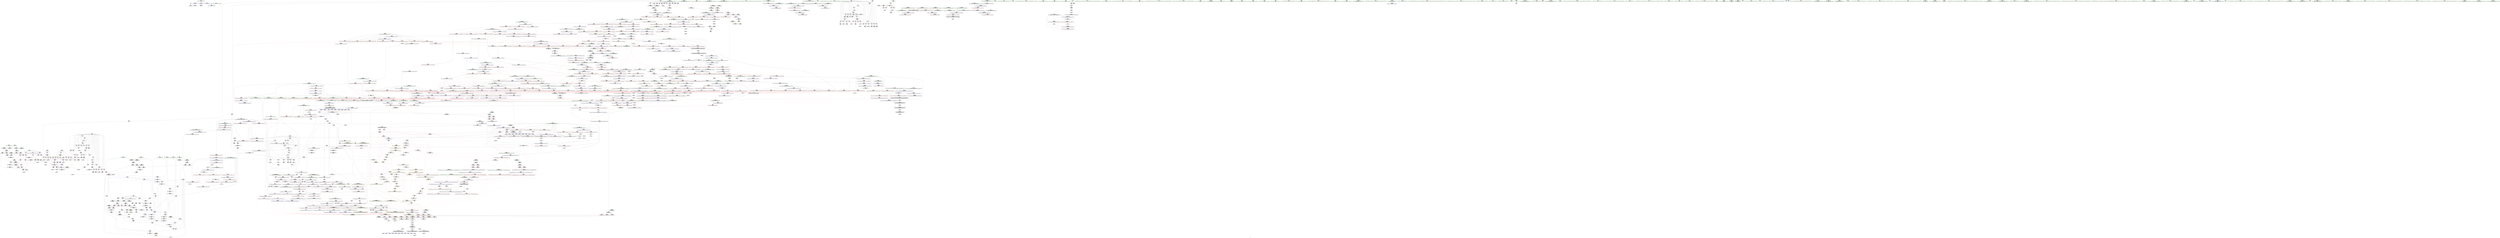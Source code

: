 digraph "SVFG" {
	label="SVFG";

	Node0x560f7ea90a00 [shape=record,color=grey,label="{NodeID: 0\nNullPtr}"];
	Node0x560f7ea90a00 -> Node0x560f7eb007d0[style=solid];
	Node0x560f7ea90a00 -> Node0x560f7eb0c400[style=solid];
	Node0x560f7ebd07d0 [shape=record,color=yellow,style=double,label="{NodeID: 1882\n10V_1 = ENCHI(MR_10V_0)\npts\{23 \}\nFun[main]}"];
	Node0x560f7ebd07d0 -> Node0x560f7eb10740[style=dashed];
	Node0x560f7ebd07d0 -> Node0x560f7eb10810[style=dashed];
	Node0x560f7ebd07d0 -> Node0x560f7eb108e0[style=dashed];
	Node0x560f7ebd07d0 -> Node0x560f7eb109b0[style=dashed];
	Node0x560f7eb07610 [shape=record,color=red,label="{NodeID: 775\n1381\<--1366\n\<--__first.addr\n_ZSt21__unguarded_partitionIPSt4pairIxxEN9__gnu_cxx5__ops15_Iter_less_iterEET_S6_S6_S6_T0_\n}"];
	Node0x560f7eb07610 -> Node0x560f7eafe670[style=solid];
	Node0x560f7eb1fee0 [shape=record,color=grey,label="{NodeID: 1550\n1082 = Binary(546, 1081, )\n}"];
	Node0x560f7eb1fee0 -> Node0x560f7eb319c0[style=solid];
	Node0x560f7eafe190 [shape=record,color=purple,label="{NodeID: 443\n1263\<--1262\nfirst\<--\n_ZStltIxxEbRKSt4pairIT_T0_ES5_\n}"];
	Node0x560f7eafe190 -> Node0x560f7eb1d740[style=solid];
	Node0x560f7ec5d170 [shape=record,color=black,label="{NodeID: 2325\n748 = PHI(1360, )\n}"];
	Node0x560f7ec5d170 -> Node0x560f7eb035e0[style=solid];
	Node0x560f7eaf2250 [shape=record,color=green,label="{NodeID: 111\n719\<--720\nagg.tmp\<--agg.tmp_field_insensitive\n_ZSt27__unguarded_partition_pivotIPSt4pairIxxEN9__gnu_cxx5__ops15_Iter_less_iterEET_S6_S6_T0_\n}"];
	Node0x560f7eb0d130 [shape=record,color=blue,label="{NodeID: 886\n206\<--203\narrayidx33\<--\nmain\n}"];
	Node0x560f7eb0d130 -> Node0x560f7eb141c0[style=dashed];
	Node0x560f7eb0d130 -> Node0x560f7eb0d130[style=dashed];
	Node0x560f7eb0d130 -> Node0x560f7eba5f00[style=dashed];
	Node0x560f7ebacd00 [shape=record,color=black,label="{NodeID: 1661\nMR_328V_3 = PHI(MR_328V_4, MR_328V_2, )\npts\{1630 \}\n}"];
	Node0x560f7ebacd00 -> Node0x560f7eb09f80[style=dashed];
	Node0x560f7ebacd00 -> Node0x560f7eb0a050[style=dashed];
	Node0x560f7ebacd00 -> Node0x560f7eb34f60[style=dashed];
	Node0x560f7eb13b40 [shape=record,color=red,label="{NodeID: 554\n178\<--177\n\<--arrayidx21\nmain\n}"];
	Node0x560f7eb13b40 -> Node0x560f7eb222e0[style=solid];
	Node0x560f7ec66c70 [shape=record,color=black,label="{NodeID: 2436\n410 = PHI(138, )\n0th arg _ZSt4sortIPSt4pairIxxEEvT_S3_ }"];
	Node0x560f7ec66c70 -> Node0x560f7eb0e650[style=solid];
	Node0x560f7eaf6900 [shape=record,color=green,label="{NodeID: 222\n1579\<--1580\nagg.tmp1\<--agg.tmp1_field_insensitive\n_ZSt26__unguarded_insertion_sortIPSt4pairIxxEN9__gnu_cxx5__ops15_Iter_less_iterEEvT_S6_T0_\n}"];
	Node0x560f7eb32450 [shape=record,color=blue,label="{NodeID: 997\n1171\<--1162\n__holeIndex.addr\<--__holeIndex\n_ZSt11__push_heapIPSt4pairIxxElS1_N9__gnu_cxx5__ops14_Iter_less_valEEvT_T0_S7_T1_RT2_\n}"];
	Node0x560f7eb32450 -> Node0x560f7eb1c700[style=dashed];
	Node0x560f7eb32450 -> Node0x560f7ebc2100[style=dashed];
	Node0x560f7eb19570 [shape=record,color=red,label="{NodeID: 665\n871\<--842\n\<--__len\n_ZSt11__make_heapIPSt4pairIxxEN9__gnu_cxx5__ops15_Iter_less_iterEEvT_S6_RT0_\n}"];
	Node0x560f7eb19570 -> Node0x560f7eb521c0[style=solid];
	Node0x560f7eb046f0 [shape=record,color=black,label="{NodeID: 333\n1023\<--1003\n\<--__value\n_ZSt13__adjust_heapIPSt4pairIxxElS1_N9__gnu_cxx5__ops15_Iter_less_iterEEvT_T0_S7_T1_T2_\n}"];
	Node0x560f7eb046f0 -> Node0x560f7eafd630[style=solid];
	Node0x560f7eb046f0 -> Node0x560f7eafd700[style=solid];
	Node0x560f7eac97d0 [shape=record,color=green,label="{NodeID: 1\n19\<--1\n\<--dummyObj\nCan only get source location for instruction, argument, global var or function.}"];
	Node0x560f7ebd08b0 [shape=record,color=yellow,style=double,label="{NodeID: 1883\n12V_1 = ENCHI(MR_12V_0)\npts\{25 \}\nFun[main]}"];
	Node0x560f7ebd08b0 -> Node0x560f7eb10a80[style=dashed];
	Node0x560f7ebd08b0 -> Node0x560f7eb10b50[style=dashed];
	Node0x560f7ebd08b0 -> Node0x560f7eb10c20[style=dashed];
	Node0x560f7ebd08b0 -> Node0x560f7eb10cf0[style=dashed];
	Node0x560f7ebd08b0 -> Node0x560f7eb10dc0[style=dashed];
	Node0x560f7ebd08b0 -> Node0x560f7eb10e90[style=dashed];
	Node0x560f7ebd08b0 -> Node0x560f7eb10f60[style=dashed];
	Node0x560f7eb076e0 [shape=record,color=red,label="{NodeID: 776\n1397\<--1366\n\<--__first.addr\n_ZSt21__unguarded_partitionIPSt4pairIxxEN9__gnu_cxx5__ops15_Iter_less_iterEET_S6_S6_S6_T0_\n}"];
	Node0x560f7eb076e0 -> Node0x560f7eb255e0[style=solid];
	Node0x560f7eb20060 [shape=record,color=grey,label="{NodeID: 1551\n1081 = Binary(1080, 166, )\n}"];
	Node0x560f7eb20060 -> Node0x560f7eb1fee0[style=solid];
	Node0x560f7eafe260 [shape=record,color=purple,label="{NodeID: 444\n1266\<--1265\nfirst1\<--\n_ZStltIxxEbRKSt4pairIT_T0_ES5_\n}"];
	Node0x560f7eafe260 -> Node0x560f7eb1d810[style=solid];
	Node0x560f7ec5d2b0 [shape=record,color=black,label="{NodeID: 2326\n783 = PHI(912, )\n}"];
	Node0x560f7eaf2320 [shape=record,color=green,label="{NodeID: 112\n721\<--722\nagg.tmp4\<--agg.tmp4_field_insensitive\n_ZSt27__unguarded_partition_pivotIPSt4pairIxxEN9__gnu_cxx5__ops15_Iter_less_iterEET_S6_S6_T0_\n}"];
	Node0x560f7eb0d200 [shape=record,color=blue,label="{NodeID: 887\n214\<--211\narrayidx37\<--\nmain\n}"];
	Node0x560f7eb0d200 -> Node0x560f7eb13e80[style=dashed];
	Node0x560f7eb0d200 -> Node0x560f7eb14020[style=dashed];
	Node0x560f7eb0d200 -> Node0x560f7eb0d200[style=dashed];
	Node0x560f7eb0d200 -> Node0x560f7eba6400[style=dashed];
	Node0x560f7ebad200 [shape=record,color=black,label="{NodeID: 1662\nMR_330V_4 = PHI(MR_330V_5, MR_330V_3, )\npts\{1634 \}\n}"];
	Node0x560f7ebad200 -> Node0x560f7eb0a1f0[style=dashed];
	Node0x560f7ebad200 -> Node0x560f7eb0a2c0[style=dashed];
	Node0x560f7ebad200 -> Node0x560f7eb0a390[style=dashed];
	Node0x560f7ebad200 -> Node0x560f7eb0a460[style=dashed];
	Node0x560f7ebad200 -> Node0x560f7eb35030[style=dashed];
	Node0x560f7eb13c10 [shape=record,color=red,label="{NodeID: 555\n183\<--182\n\<--first24\nmain\n}"];
	Node0x560f7eb13c10 -> Node0x560f7eb222e0[style=solid];
	Node0x560f7ec66d80 [shape=record,color=black,label="{NodeID: 2437\n411 = PHI(137, )\n1st arg _ZSt4sortIPSt4pairIxxEEvT_S3_ }"];
	Node0x560f7ec66d80 -> Node0x560f7eb0e720[style=solid];
	Node0x560f7eaf69d0 [shape=record,color=green,label="{NodeID: 223\n1581\<--1582\nundef.agg.tmp\<--undef.agg.tmp_field_insensitive\n_ZSt26__unguarded_insertion_sortIPSt4pairIxxEN9__gnu_cxx5__ops15_Iter_less_iterEEvT_S6_T0_\n}"];
	Node0x560f7eb32520 [shape=record,color=blue,label="{NodeID: 998\n1173\<--1163\n__topIndex.addr\<--__topIndex\n_ZSt11__push_heapIPSt4pairIxxElS1_N9__gnu_cxx5__ops14_Iter_less_valEEvT_T0_S7_T1_RT2_\n}"];
	Node0x560f7eb32520 -> Node0x560f7eb1cb10[style=dashed];
	Node0x560f7eb19640 [shape=record,color=red,label="{NodeID: 666\n889\<--842\n\<--__len\n_ZSt11__make_heapIPSt4pairIxxEN9__gnu_cxx5__ops15_Iter_less_iterEEvT_S6_RT0_\n|{<s0>38}}"];
	Node0x560f7eb19640:s0 -> Node0x560f7ec667f0[style=solid,color=red];
	Node0x560f7eb047c0 [shape=record,color=black,label="{NodeID: 334\n1107\<--1021\n\<--agg.tmp22\n_ZSt13__adjust_heapIPSt4pairIxxElS1_N9__gnu_cxx5__ops15_Iter_less_iterEEvT_T0_S7_T1_T2_\n}"];
	Node0x560f7eb047c0 -> Node0x560f7eafd7d0[style=solid];
	Node0x560f7eb047c0 -> Node0x560f7eafd8a0[style=solid];
	Node0x560f7eac9860 [shape=record,color=green,label="{NodeID: 2\n22\<--1\n\<--dummyObj\nCan only get source location for instruction, argument, global var or function.|{<s0>46}}"];
	Node0x560f7eac9860:s0 -> Node0x560f7ec66670[style=solid,color=red];
	Node0x560f7eb077b0 [shape=record,color=red,label="{NodeID: 777\n1401\<--1366\n\<--__first.addr\n_ZSt21__unguarded_partitionIPSt4pairIxxEN9__gnu_cxx5__ops15_Iter_less_iterEET_S6_S6_S6_T0_\n}"];
	Node0x560f7eb077b0 -> Node0x560f7eb04f10[style=solid];
	Node0x560f7eb201e0 [shape=record,color=grey,label="{NodeID: 1552\n1754 = Binary(1753, 541, )\n}"];
	Node0x560f7eb201e0 -> Node0x560f7eb35ac0[style=solid];
	Node0x560f7eafe330 [shape=record,color=purple,label="{NodeID: 445\n1271\<--1270\nfirst2\<--\n_ZStltIxxEbRKSt4pairIT_T0_ES5_\n}"];
	Node0x560f7eafe330 -> Node0x560f7eb1d8e0[style=solid];
	Node0x560f7ec5d3c0 [shape=record,color=black,label="{NodeID: 2327\n1686 = PHI(1727, )\n|{<s0>109}}"];
	Node0x560f7ec5d3c0:s0 -> Node0x560f7ec655f0[style=solid,color=red];
	Node0x560f7eaf23f0 [shape=record,color=green,label="{NodeID: 113\n742\<--743\n_ZSt22__move_median_to_firstIPSt4pairIxxEN9__gnu_cxx5__ops15_Iter_less_iterEEvT_S6_S6_S6_T0_\<--_ZSt22__move_median_to_firstIPSt4pairIxxEN9__gnu_cxx5__ops15_Iter_less_iterEEvT_S6_S6_S6_T0__field_insensitive\n}"];
	Node0x560f7eb0d2d0 [shape=record,color=blue,label="{NodeID: 888\n79\<--217\nk\<--inc38\nmain\n}"];
	Node0x560f7eb0d2d0 -> Node0x560f7eb12fe0[style=dashed];
	Node0x560f7eb0d2d0 -> Node0x560f7eb130b0[style=dashed];
	Node0x560f7eb0d2d0 -> Node0x560f7eb13180[style=dashed];
	Node0x560f7eb0d2d0 -> Node0x560f7eb13250[style=dashed];
	Node0x560f7eb0d2d0 -> Node0x560f7eb13320[style=dashed];
	Node0x560f7eb0d2d0 -> Node0x560f7eb133f0[style=dashed];
	Node0x560f7eb0d2d0 -> Node0x560f7eb0cf90[style=dashed];
	Node0x560f7eb0d2d0 -> Node0x560f7eb0d060[style=dashed];
	Node0x560f7eb0d2d0 -> Node0x560f7eba2300[style=dashed];
	Node0x560f7ebad700 [shape=record,color=black,label="{NodeID: 1663\nMR_59V_3 = PHI(MR_59V_4, MR_59V_2, )\npts\{440 \}\n}"];
	Node0x560f7ebad700 -> Node0x560f7eb14b80[style=dashed];
	Node0x560f7eb13ce0 [shape=record,color=red,label="{NodeID: 556\n189\<--186\n\<--call26\nmain\n}"];
	Node0x560f7eb13ce0 -> Node0x560f7eb0cec0[style=solid];
	Node0x560f7ec66e90 [shape=record,color=black,label="{NodeID: 2438\n1776 = PHI(1627, )\n0th arg _ZNK9__gnu_cxx5__ops14_Val_less_iterclISt4pairIxxEPS4_EEbRT_T0_ }"];
	Node0x560f7ec66e90 -> Node0x560f7eb35e00[style=solid];
	Node0x560f7eaf6aa0 [shape=record,color=green,label="{NodeID: 224\n1605\<--1606\n__first.addr\<--__first.addr_field_insensitive\n_ZSt13move_backwardIPSt4pairIxxES2_ET0_T_S4_S3_\n}"];
	Node0x560f7eaf6aa0 -> Node0x560f7eb09b70[style=solid];
	Node0x560f7eaf6aa0 -> Node0x560f7eb348e0[style=solid];
	Node0x560f7eb325f0 [shape=record,color=blue,label="{NodeID: 999\n1175\<--1166\n__comp.addr\<--__comp\n_ZSt11__push_heapIPSt4pairIxxElS1_N9__gnu_cxx5__ops14_Iter_less_valEEvT_T0_S7_T1_RT2_\n}"];
	Node0x560f7eb325f0 -> Node0x560f7eb1cbe0[style=dashed];
	Node0x560f7eb19710 [shape=record,color=red,label="{NodeID: 667\n877\<--844\n\<--__parent\n_ZSt11__make_heapIPSt4pairIxxEN9__gnu_cxx5__ops15_Iter_less_iterEEvT_S6_RT0_\n}"];
	Node0x560f7eb04890 [shape=record,color=black,label="{NodeID: 335\n1110\<--1021\n\<--agg.tmp22\n_ZSt13__adjust_heapIPSt4pairIxxElS1_N9__gnu_cxx5__ops15_Iter_less_iterEEvT_T0_S7_T1_T2_\n}"];
	Node0x560f7eb04890 -> Node0x560f7eafdb10[style=solid];
	Node0x560f7eb04890 -> Node0x560f7eafdbe0[style=solid];
	Node0x560f7eac9b10 [shape=record,color=green,label="{NodeID: 3\n26\<--1\n.str\<--dummyObj\nGlob }"];
	Node0x560f7eb07880 [shape=record,color=red,label="{NodeID: 778\n1403\<--1366\n\<--__first.addr\n_ZSt21__unguarded_partitionIPSt4pairIxxEN9__gnu_cxx5__ops15_Iter_less_iterEET_S6_S6_S6_T0_\n|{<s0>78}}"];
	Node0x560f7eb07880:s0 -> Node0x560f7ec64b80[style=solid,color=red];
	Node0x560f7eb20360 [shape=record,color=grey,label="{NodeID: 1553\n1077 = Binary(1076, 546, )\n}"];
	Node0x560f7eb20360 -> Node0x560f7eb24860[style=solid];
	Node0x560f7eafe400 [shape=record,color=purple,label="{NodeID: 446\n1274\<--1273\nfirst3\<--\n_ZStltIxxEbRKSt4pairIT_T0_ES5_\n}"];
	Node0x560f7eafe400 -> Node0x560f7eb1d9b0[style=solid];
	Node0x560f7ec5d530 [shape=record,color=black,label="{NodeID: 2328\n1690 = PHI(1727, )\n|{<s0>109}}"];
	Node0x560f7ec5d530:s0 -> Node0x560f7ec65700[style=solid,color=red];
	Node0x560f7eaf24f0 [shape=record,color=green,label="{NodeID: 114\n749\<--750\n_ZSt21__unguarded_partitionIPSt4pairIxxEN9__gnu_cxx5__ops15_Iter_less_iterEET_S6_S6_S6_T0_\<--_ZSt21__unguarded_partitionIPSt4pairIxxEN9__gnu_cxx5__ops15_Iter_less_iterEET_S6_S6_S6_T0__field_insensitive\n}"];
	Node0x560f7eb0d3a0 [shape=record,color=blue,label="{NodeID: 889\n75\<--221\ni\<--inc40\nmain\n}"];
	Node0x560f7eb0d3a0 -> Node0x560f7eb11780[style=dashed];
	Node0x560f7eb0d3a0 -> Node0x560f7eb11850[style=dashed];
	Node0x560f7eb0d3a0 -> Node0x560f7eb11920[style=dashed];
	Node0x560f7eb0d3a0 -> Node0x560f7eb119f0[style=dashed];
	Node0x560f7eb0d3a0 -> Node0x560f7eb11ac0[style=dashed];
	Node0x560f7eb0d3a0 -> Node0x560f7eb11b90[style=dashed];
	Node0x560f7eb0d3a0 -> Node0x560f7eb0d3a0[style=dashed];
	Node0x560f7eb0d3a0 -> Node0x560f7eb0d540[style=dashed];
	Node0x560f7eb0d3a0 -> Node0x560f7eba1900[style=dashed];
	Node0x560f7eb13db0 [shape=record,color=red,label="{NodeID: 557\n211\<--210\n\<--arrayidx35\nmain\n}"];
	Node0x560f7eb13db0 -> Node0x560f7eb0d200[style=solid];
	Node0x560f7ec66fa0 [shape=record,color=black,label="{NodeID: 2439\n1777 = PHI(1631, )\n1st arg _ZNK9__gnu_cxx5__ops14_Val_less_iterclISt4pairIxxEPS4_EEbRT_T0_ }"];
	Node0x560f7ec66fa0 -> Node0x560f7eb35ed0[style=solid];
	Node0x560f7eaf6b70 [shape=record,color=green,label="{NodeID: 225\n1607\<--1608\n__last.addr\<--__last.addr_field_insensitive\n_ZSt13move_backwardIPSt4pairIxxES2_ET0_T_S4_S3_\n}"];
	Node0x560f7eaf6b70 -> Node0x560f7eb09c40[style=solid];
	Node0x560f7eaf6b70 -> Node0x560f7eb349b0[style=solid];
	Node0x560f7eb326c0 [shape=record,color=blue,label="{NodeID: 1000\n1177\<--1190\n__parent\<--div\n_ZSt11__push_heapIPSt4pairIxxElS1_N9__gnu_cxx5__ops14_Iter_less_valEEvT_T0_S7_T1_RT2_\n}"];
	Node0x560f7eb326c0 -> Node0x560f7ebc2600[style=dashed];
	Node0x560f7eb197e0 [shape=record,color=red,label="{NodeID: 668\n888\<--844\n\<--__parent\n_ZSt11__make_heapIPSt4pairIxxEN9__gnu_cxx5__ops15_Iter_less_iterEEvT_S6_RT0_\n|{<s0>38}}"];
	Node0x560f7eb197e0:s0 -> Node0x560f7ec66670[style=solid,color=red];
	Node0x560f7eb04960 [shape=record,color=black,label="{NodeID: 336\n1108\<--1106\n\<--call23\n_ZSt13__adjust_heapIPSt4pairIxxElS1_N9__gnu_cxx5__ops15_Iter_less_iterEEvT_T0_S7_T1_T2_\n}"];
	Node0x560f7eb04960 -> Node0x560f7eafd970[style=solid];
	Node0x560f7eb04960 -> Node0x560f7eafda40[style=solid];
	Node0x560f7eac9bd0 [shape=record,color=green,label="{NodeID: 4\n28\<--1\n.str.1\<--dummyObj\nGlob }"];
	Node0x560f7ebd0b50 [shape=record,color=yellow,style=double,label="{NodeID: 1886\n18V_1 = ENCHI(MR_18V_0)\npts\{74 \}\nFun[main]}"];
	Node0x560f7ebd0b50 -> Node0x560f7eb11370[style=dashed];
	Node0x560f7eb07950 [shape=record,color=red,label="{NodeID: 779\n1406\<--1366\n\<--__first.addr\n_ZSt21__unguarded_partitionIPSt4pairIxxEN9__gnu_cxx5__ops15_Iter_less_iterEET_S6_S6_S6_T0_\n}"];
	Node0x560f7eb07950 -> Node0x560f7eafe8e0[style=solid];
	Node0x560f7eb204e0 [shape=record,color=grey,label="{NodeID: 1554\n1753 = Binary(1751, 1752, )\n}"];
	Node0x560f7eb204e0 -> Node0x560f7eb201e0[style=solid];
	Node0x560f7eafe4d0 [shape=record,color=purple,label="{NodeID: 447\n1279\<--1278\nsecond\<--\n_ZStltIxxEbRKSt4pairIT_T0_ES5_\n}"];
	Node0x560f7eafe4d0 -> Node0x560f7eb1da80[style=solid];
	Node0x560f7ec5d670 [shape=record,color=black,label="{NodeID: 2329\n1692 = PHI(1727, )\n|{<s0>109}}"];
	Node0x560f7ec5d670:s0 -> Node0x560f7ec65810[style=solid,color=red];
	Node0x560f7eaf6fe0 [shape=record,color=green,label="{NodeID: 115\n756\<--757\n__comp\<--__comp_field_insensitive\n_ZSt13__heap_selectIPSt4pairIxxEN9__gnu_cxx5__ops15_Iter_less_iterEEvT_S6_S6_T0_\n|{<s0>30|<s1>31|<s2>32}}"];
	Node0x560f7eaf6fe0:s0 -> Node0x560f7ec63ac0[style=solid,color=red];
	Node0x560f7eaf6fe0:s1 -> Node0x560f7ec618b0[style=solid,color=red];
	Node0x560f7eaf6fe0:s2 -> Node0x560f7ec67730[style=solid,color=red];
	Node0x560f7eb0d470 [shape=record,color=blue,label="{NodeID: 890\n77\<--19\nj\<--\nmain\n}"];
	Node0x560f7eb0d470 -> Node0x560f7eb12070[style=dashed];
	Node0x560f7eb0d470 -> Node0x560f7eb12140[style=dashed];
	Node0x560f7eb0d470 -> Node0x560f7eb12210[style=dashed];
	Node0x560f7eb0d470 -> Node0x560f7eb122e0[style=dashed];
	Node0x560f7eb0d470 -> Node0x560f7eb123b0[style=dashed];
	Node0x560f7eb0d470 -> Node0x560f7eb12480[style=dashed];
	Node0x560f7eb0d470 -> Node0x560f7eb0d950[style=dashed];
	Node0x560f7eb0d470 -> Node0x560f7eb0da20[style=dashed];
	Node0x560f7eb13e80 [shape=record,color=red,label="{NodeID: 558\n247\<--246\n\<--arrayidx52\nmain\n}"];
	Node0x560f7eb13e80 -> Node0x560f7eb51440[style=solid];
	Node0x560f7ec670e0 [shape=record,color=black,label="{NodeID: 2440\n1778 = PHI(1647, )\n2nd arg _ZNK9__gnu_cxx5__ops14_Val_less_iterclISt4pairIxxEPS4_EEbRT_T0_ }"];
	Node0x560f7ec670e0 -> Node0x560f7eb35fa0[style=solid];
	Node0x560f7eaf6c40 [shape=record,color=green,label="{NodeID: 226\n1609\<--1610\n__result.addr\<--__result.addr_field_insensitive\n_ZSt13move_backwardIPSt4pairIxxES2_ET0_T_S4_S3_\n}"];
	Node0x560f7eaf6c40 -> Node0x560f7eb09d10[style=solid];
	Node0x560f7eaf6c40 -> Node0x560f7eb34a80[style=solid];
	Node0x560f7eb32790 [shape=record,color=blue,label="{NodeID: 1001\n1171\<--1215\n__holeIndex.addr\<--\n_ZSt11__push_heapIPSt4pairIxxElS1_N9__gnu_cxx5__ops14_Iter_less_valEEvT_T0_S7_T1_RT2_\n}"];
	Node0x560f7eb32790 -> Node0x560f7eb1c970[style=dashed];
	Node0x560f7eb32790 -> Node0x560f7ebc2100[style=dashed];
	Node0x560f7ebc7f10 [shape=record,color=yellow,style=double,label="{NodeID: 1776\n245V_1 = ENCHI(MR_245V_0)\npts\{6 11680000 11680001 \}\nFun[_ZNK9__gnu_cxx5__ops14_Iter_less_valclIPSt4pairIxxES4_EEbT_RT0_]|{<s0>64|<s1>64|<s2>64}}"];
	Node0x560f7ebc7f10:s0 -> Node0x560f7ebc8d60[style=dashed,color=red];
	Node0x560f7ebc7f10:s1 -> Node0x560f7ebc9060[style=dashed,color=red];
	Node0x560f7ebc7f10:s2 -> Node0x560f7ebc9140[style=dashed,color=red];
	Node0x560f7eb198b0 [shape=record,color=red,label="{NodeID: 669\n903\<--844\n\<--__parent\n_ZSt11__make_heapIPSt4pairIxxEN9__gnu_cxx5__ops15_Iter_less_iterEEvT_S6_RT0_\n}"];
	Node0x560f7eb198b0 -> Node0x560f7eb23ae0[style=solid];
	Node0x560f7eb04a30 [shape=record,color=black,label="{NodeID: 337\n1119\<--1128\n_ZNSt4pairIxxEaSEOS0__ret\<--this1\n_ZNSt4pairIxxEaSEOS0_\n|{<s0>43|<s1>49|<s2>51|<s3>61|<s4>63|<s5>91|<s6>103|<s7>105|<s8>112}}"];
	Node0x560f7eb04a30:s0 -> Node0x560f7ec5e430[style=solid,color=blue];
	Node0x560f7eb04a30:s1 -> Node0x560f7ec5e930[style=solid,color=blue];
	Node0x560f7eb04a30:s2 -> Node0x560f7ec5ebb0[style=solid,color=blue];
	Node0x560f7eb04a30:s3 -> Node0x560f7ec5f470[style=solid,color=blue];
	Node0x560f7eb04a30:s4 -> Node0x560f7ec5f6f0[style=solid,color=blue];
	Node0x560f7eb04a30:s5 -> Node0x560f7ec60730[style=solid,color=blue];
	Node0x560f7eb04a30:s6 -> Node0x560f7ec60ff0[style=solid,color=blue];
	Node0x560f7eb04a30:s7 -> Node0x560f7ec61270[style=solid,color=blue];
	Node0x560f7eb04a30:s8 -> Node0x560f7ec5db70[style=solid,color=blue];
	Node0x560f7eac9c90 [shape=record,color=green,label="{NodeID: 5\n30\<--1\n.str.2\<--dummyObj\nGlob }"];
	Node0x560f7eb07a20 [shape=record,color=red,label="{NodeID: 780\n1385\<--1368\n\<--__last.addr\n_ZSt21__unguarded_partitionIPSt4pairIxxEN9__gnu_cxx5__ops15_Iter_less_iterEET_S6_S6_S6_T0_\n}"];
	Node0x560f7eb07a20 -> Node0x560f7eafe740[style=solid];
	Node0x560f7eb20660 [shape=record,color=grey,label="{NodeID: 1555\n1076 = Binary(1075, 546, )\n}"];
	Node0x560f7eb20660 -> Node0x560f7eb20360[style=solid];
	Node0x560f7eafe5a0 [shape=record,color=purple,label="{NodeID: 448\n1282\<--1281\nsecond5\<--\n_ZStltIxxEbRKSt4pairIT_T0_ES5_\n}"];
	Node0x560f7eafe5a0 -> Node0x560f7eb1db50[style=solid];
	Node0x560f7ec5d7b0 [shape=record,color=black,label="{NodeID: 2330\n1693 = PHI(1704, )\n}"];
	Node0x560f7ec5d7b0 -> Node0x560f7eb054c0[style=solid];
	Node0x560f7eaf70b0 [shape=record,color=green,label="{NodeID: 116\n758\<--759\n__first.addr\<--__first.addr_field_insensitive\n_ZSt13__heap_selectIPSt4pairIxxEN9__gnu_cxx5__ops15_Iter_less_iterEEvT_S6_S6_T0_\n}"];
	Node0x560f7eaf70b0 -> Node0x560f7eb18120[style=solid];
	Node0x560f7eaf70b0 -> Node0x560f7eb181f0[style=solid];
	Node0x560f7eaf70b0 -> Node0x560f7eb182c0[style=solid];
	Node0x560f7eaf70b0 -> Node0x560f7eb2f870[style=solid];
	Node0x560f7eb0d540 [shape=record,color=blue,label="{NodeID: 891\n75\<--19\ni\<--\nmain\n}"];
	Node0x560f7eb0d540 -> Node0x560f7eb11c60[style=dashed];
	Node0x560f7eb0d540 -> Node0x560f7eb11d30[style=dashed];
	Node0x560f7eb0d540 -> Node0x560f7eb11e00[style=dashed];
	Node0x560f7eb0d540 -> Node0x560f7eb11ed0[style=dashed];
	Node0x560f7eb0d540 -> Node0x560f7eb11fa0[style=dashed];
	Node0x560f7eb0d540 -> Node0x560f7eb0d540[style=dashed];
	Node0x560f7eb0d540 -> Node0x560f7eb0d880[style=dashed];
	Node0x560f7eb0d540 -> Node0x560f7eba1900[style=dashed];
	Node0x560f7eb13f50 [shape=record,color=red,label="{NodeID: 559\n254\<--253\n\<--arrayidx57\nmain\n}"];
	Node0x560f7eb13f50 -> Node0x560f7eb01970[style=solid];
	Node0x560f7ec67220 [shape=record,color=black,label="{NodeID: 2441\n933 = PHI(787, 825, )\n0th arg _ZSt10__pop_heapIPSt4pairIxxEN9__gnu_cxx5__ops15_Iter_less_iterEEvT_S6_S6_RT0_ }"];
	Node0x560f7ec67220 -> Node0x560f7eb30a50[style=solid];
	Node0x560f7eaf6d10 [shape=record,color=green,label="{NodeID: 227\n1616\<--1617\n_ZSt12__miter_baseIPSt4pairIxxEET_S3_\<--_ZSt12__miter_baseIPSt4pairIxxEET_S3__field_insensitive\n}"];
	Node0x560f7eb32860 [shape=record,color=blue,label="{NodeID: 1002\n1177\<--1219\n__parent\<--div6\n_ZSt11__push_heapIPSt4pairIxxElS1_N9__gnu_cxx5__ops14_Iter_less_valEEvT_T0_S7_T1_RT2_\n}"];
	Node0x560f7eb32860 -> Node0x560f7ebc2600[style=dashed];
	Node0x560f7eb19980 [shape=record,color=red,label="{NodeID: 670\n907\<--844\n\<--__parent\n_ZSt11__make_heapIPSt4pairIxxEN9__gnu_cxx5__ops15_Iter_less_iterEEvT_S6_RT0_\n}"];
	Node0x560f7eb19980 -> Node0x560f7eb52040[style=solid];
	Node0x560f7eb04b00 [shape=record,color=black,label="{NodeID: 338\n1144\<--1149\n_ZSt4moveIRN9__gnu_cxx5__ops15_Iter_less_iterEEONSt16remove_referenceIT_E4typeEOS5__ret\<--\n_ZSt4moveIRN9__gnu_cxx5__ops15_Iter_less_iterEEONSt16remove_referenceIT_E4typeEOS5_\n|{<s0>52}}"];
	Node0x560f7eb04b00:s0 -> Node0x560f7ec5ecc0[style=solid,color=blue];
	Node0x560f7eaca0f0 [shape=record,color=green,label="{NodeID: 6\n32\<--1\n.str.3\<--dummyObj\nGlob }"];
	Node0x560f7eb07af0 [shape=record,color=red,label="{NodeID: 781\n1390\<--1368\n\<--__last.addr\n_ZSt21__unguarded_partitionIPSt4pairIxxEN9__gnu_cxx5__ops15_Iter_less_iterEET_S6_S6_S6_T0_\n|{<s0>77}}"];
	Node0x560f7eb07af0:s0 -> Node0x560f7ec624c0[style=solid,color=red];
	Node0x560f7eb207e0 [shape=record,color=grey,label="{NodeID: 1556\n1056 = Binary(1055, 605, )\n}"];
	Node0x560f7eb207e0 -> Node0x560f7eb31820[style=solid];
	Node0x560f7eafe670 [shape=record,color=purple,label="{NodeID: 449\n1382\<--1381\nincdec.ptr\<--\n_ZSt21__unguarded_partitionIPSt4pairIxxEN9__gnu_cxx5__ops15_Iter_less_iterEET_S6_S6_S6_T0_\n}"];
	Node0x560f7eafe670 -> Node0x560f7eb333c0[style=solid];
	Node0x560f7ec5d8f0 [shape=record,color=black,label="{NodeID: 2331\n1723 = PHI(1734, )\n}"];
	Node0x560f7ec5d8f0 -> Node0x560f7eb05660[style=solid];
	Node0x560f7eaf7180 [shape=record,color=green,label="{NodeID: 117\n760\<--761\n__middle.addr\<--__middle.addr_field_insensitive\n_ZSt13__heap_selectIPSt4pairIxxEN9__gnu_cxx5__ops15_Iter_less_iterEEvT_S6_S6_T0_\n}"];
	Node0x560f7eaf7180 -> Node0x560f7eb18390[style=solid];
	Node0x560f7eaf7180 -> Node0x560f7eb18460[style=solid];
	Node0x560f7eaf7180 -> Node0x560f7eb18530[style=solid];
	Node0x560f7eaf7180 -> Node0x560f7eb2f940[style=solid];
	Node0x560f7eb0d610 [shape=record,color=blue,label="{NodeID: 892\n87\<--255\nref.tmp55\<--conv58\nmain\n|{|<s2>9}}"];
	Node0x560f7eb0d610 -> Node0x560f7eb14290[style=dashed];
	Node0x560f7eb0d610 -> Node0x560f7ebb7c00[style=dashed];
	Node0x560f7eb0d610:s2 -> Node0x560f7ebc6e30[style=dashed,color=red];
	Node0x560f7eb14020 [shape=record,color=red,label="{NodeID: 560\n264\<--263\n\<--arrayidx63\nmain\n}"];
	Node0x560f7eb14020 -> Node0x560f7eb503c0[style=solid];
	Node0x560f7ec67430 [shape=record,color=black,label="{NodeID: 2442\n934 = PHI(788, 826, )\n1st arg _ZSt10__pop_heapIPSt4pairIxxEN9__gnu_cxx5__ops15_Iter_less_iterEEvT_S6_S6_RT0_ }"];
	Node0x560f7ec67430 -> Node0x560f7eb30b20[style=solid];
	Node0x560f7eaf6e10 [shape=record,color=green,label="{NodeID: 228\n1622\<--1623\n_ZSt23__copy_move_backward_a2ILb1EPSt4pairIxxES2_ET1_T0_S4_S3_\<--_ZSt23__copy_move_backward_a2ILb1EPSt4pairIxxES2_ET1_T0_S4_S3__field_insensitive\n}"];
	Node0x560f7eb32930 [shape=record,color=blue,label="{NodeID: 1003\n1230\<--1229\n__t.addr\<--__t\n_ZSt7forwardIxEOT_RNSt16remove_referenceIS0_E4typeE\n}"];
	Node0x560f7eb32930 -> Node0x560f7eb1cf20[style=dashed];
	Node0x560f7eb19a50 [shape=record,color=red,label="{NodeID: 671\n897\<--896\n\<--\n_ZSt11__make_heapIPSt4pairIxxEN9__gnu_cxx5__ops15_Iter_less_iterEEvT_S6_RT0_\n|{<s0>38}}"];
	Node0x560f7eb19a50:s0 -> Node0x560f7ec66970[style=solid,color=red];
	Node0x560f7eb04bd0 [shape=record,color=black,label="{NodeID: 339\n1179\<--1167\n\<--__value\n_ZSt11__push_heapIPSt4pairIxxElS1_N9__gnu_cxx5__ops14_Iter_less_valEEvT_T0_S7_T1_RT2_\n}"];
	Node0x560f7eb04bd0 -> Node0x560f7eafdff0[style=solid];
	Node0x560f7eb04bd0 -> Node0x560f7eafe0c0[style=solid];
	Node0x560f7eaca1b0 [shape=record,color=green,label="{NodeID: 7\n35\<--1\n\<--dummyObj\nCan only get source location for instruction, argument, global var or function.}"];
	Node0x560f7eb07bc0 [shape=record,color=red,label="{NodeID: 782\n1393\<--1368\n\<--__last.addr\n_ZSt21__unguarded_partitionIPSt4pairIxxEN9__gnu_cxx5__ops15_Iter_less_iterEET_S6_S6_S6_T0_\n}"];
	Node0x560f7eb07bc0 -> Node0x560f7eafe810[style=solid];
	Node0x560f7eb20960 [shape=record,color=grey,label="{NodeID: 1557\n1051 = Binary(1050, 166, )\n}"];
	Node0x560f7eafe740 [shape=record,color=purple,label="{NodeID: 450\n1386\<--1385\nincdec.ptr3\<--\n_ZSt21__unguarded_partitionIPSt4pairIxxEN9__gnu_cxx5__ops15_Iter_less_iterEET_S6_S6_S6_T0_\n}"];
	Node0x560f7eafe740 -> Node0x560f7eb33490[style=solid];
	Node0x560f7ec5da30 [shape=record,color=black,label="{NodeID: 2332\n1763 = PHI(985, )\n|{<s0>112}}"];
	Node0x560f7ec5da30:s0 -> Node0x560f7ec68760[style=solid,color=red];
	Node0x560f7eaf7250 [shape=record,color=green,label="{NodeID: 118\n762\<--763\n__last.addr\<--__last.addr_field_insensitive\n_ZSt13__heap_selectIPSt4pairIxxEN9__gnu_cxx5__ops15_Iter_less_iterEEvT_S6_S6_T0_\n}"];
	Node0x560f7eaf7250 -> Node0x560f7eb18600[style=solid];
	Node0x560f7eaf7250 -> Node0x560f7eb2fa10[style=solid];
	Node0x560f7eb0d6e0 [shape=record,color=blue,label="{NodeID: 893\n89\<--274\nref.tmp59\<--add70\nmain\n|{|<s2>9}}"];
	Node0x560f7eb0d6e0 -> Node0x560f7eb14290[style=dashed];
	Node0x560f7eb0d6e0 -> Node0x560f7ebb8100[style=dashed];
	Node0x560f7eb0d6e0:s2 -> Node0x560f7ebc6f40[style=dashed,color=red];
	Node0x560f7ebaf000 [shape=record,color=black,label="{NodeID: 1668\nMR_361V_3 = PHI(MR_361V_4, MR_361V_2, )\npts\{1741 \}\n}"];
	Node0x560f7ebaf000 -> Node0x560f7eb0ad50[style=dashed];
	Node0x560f7ebaf000 -> Node0x560f7eb35b90[style=dashed];
	Node0x560f7eb140f0 [shape=record,color=red,label="{NodeID: 561\n267\<--266\n\<--arrayidx65\nmain\n}"];
	Node0x560f7eb140f0 -> Node0x560f7eb01be0[style=solid];
	Node0x560f7ec675b0 [shape=record,color=black,label="{NodeID: 2443\n935 = PHI(789, 827, )\n2nd arg _ZSt10__pop_heapIPSt4pairIxxEN9__gnu_cxx5__ops15_Iter_less_iterEEvT_S6_S6_RT0_ }"];
	Node0x560f7ec675b0 -> Node0x560f7eb30bf0[style=solid];
	Node0x560f7eaff130 [shape=record,color=green,label="{NodeID: 229\n1627\<--1628\n__comp\<--__comp_field_insensitive\n_ZSt25__unguarded_linear_insertIPSt4pairIxxEN9__gnu_cxx5__ops14_Val_less_iterEEvT_T0_\n|{<s0>101}}"];
	Node0x560f7eaff130:s0 -> Node0x560f7ec66e90[style=solid,color=red];
	Node0x560f7eb32a00 [shape=record,color=blue,label="{NodeID: 1004\n1239\<--1236\nthis.addr\<--this\n_ZNK9__gnu_cxx5__ops14_Iter_less_valclIPSt4pairIxxES4_EEbT_RT0_\n}"];
	Node0x560f7eb32a00 -> Node0x560f7eb1cff0[style=dashed];
	Node0x560f7eb19b20 [shape=record,color=red,label="{NodeID: 672\n899\<--898\n\<--\n_ZSt11__make_heapIPSt4pairIxxEN9__gnu_cxx5__ops15_Iter_less_iterEEvT_S6_RT0_\n|{<s0>38}}"];
	Node0x560f7eb19b20:s0 -> Node0x560f7ec66af0[style=solid,color=red];
	Node0x560f7eb04ca0 [shape=record,color=black,label="{NodeID: 340\n1228\<--1233\n_ZSt7forwardIxEOT_RNSt16remove_referenceIS0_E4typeE_ret\<--\n_ZSt7forwardIxEOT_RNSt16remove_referenceIS0_E4typeE\n|{<s0>57|<s1>58}}"];
	Node0x560f7eb04ca0:s0 -> Node0x560f7ec5ef70[style=solid,color=blue];
	Node0x560f7eb04ca0:s1 -> Node0x560f7ec5f0b0[style=solid,color=blue];
	Node0x560f7eaca270 [shape=record,color=green,label="{NodeID: 8\n105\<--1\n\<--dummyObj\nCan only get source location for instruction, argument, global var or function.}"];
	Node0x560f7eb07c90 [shape=record,color=red,label="{NodeID: 783\n1398\<--1368\n\<--__last.addr\n_ZSt21__unguarded_partitionIPSt4pairIxxEN9__gnu_cxx5__ops15_Iter_less_iterEET_S6_S6_S6_T0_\n}"];
	Node0x560f7eb07c90 -> Node0x560f7eb255e0[style=solid];
	Node0x560f7eb20ae0 [shape=record,color=grey,label="{NodeID: 1558\n540 = Binary(539, 541, )\n|{<s0>16}}"];
	Node0x560f7eb20ae0:s0 -> Node0x560f7ec68cc0[style=solid,color=red];
	Node0x560f7eafe810 [shape=record,color=purple,label="{NodeID: 451\n1394\<--1393\nincdec.ptr7\<--\n_ZSt21__unguarded_partitionIPSt4pairIxxEN9__gnu_cxx5__ops15_Iter_less_iterEET_S6_S6_S6_T0_\n}"];
	Node0x560f7eafe810 -> Node0x560f7eb33560[style=solid];
	Node0x560f7ec5db70 [shape=record,color=black,label="{NodeID: 2333\n1767 = PHI(1119, )\n}"];
	Node0x560f7eaf7320 [shape=record,color=green,label="{NodeID: 119\n764\<--765\n__i\<--__i_field_insensitive\n_ZSt13__heap_selectIPSt4pairIxxEN9__gnu_cxx5__ops15_Iter_less_iterEEvT_S6_S6_T0_\n}"];
	Node0x560f7eaf7320 -> Node0x560f7eb186d0[style=solid];
	Node0x560f7eaf7320 -> Node0x560f7eb187a0[style=solid];
	Node0x560f7eaf7320 -> Node0x560f7eb18870[style=solid];
	Node0x560f7eaf7320 -> Node0x560f7eb18940[style=solid];
	Node0x560f7eaf7320 -> Node0x560f7eb2fae0[style=solid];
	Node0x560f7eaf7320 -> Node0x560f7eb2fbb0[style=solid];
	Node0x560f7eb0d7b0 [shape=record,color=blue,label="{NodeID: 894\n283\<--280\narrayidx74\<--conv72\nmain\n}"];
	Node0x560f7eb0d7b0 -> Node0x560f7ebb8600[style=dashed];
	Node0x560f7ebaf500 [shape=record,color=black,label="{NodeID: 1669\nMR_363V_3 = PHI(MR_363V_4, MR_363V_2, )\npts\{1743 \}\n}"];
	Node0x560f7ebaf500 -> Node0x560f7eb0ae20[style=dashed];
	Node0x560f7ebaf500 -> Node0x560f7eb0aef0[style=dashed];
	Node0x560f7ebaf500 -> Node0x560f7eb35c60[style=dashed];
	Node0x560f7eb141c0 [shape=record,color=red,label="{NodeID: 562\n272\<--271\n\<--arrayidx68\nmain\n}"];
	Node0x560f7eb141c0 -> Node0x560f7eb01d80[style=solid];
	Node0x560f7ec67730 [shape=record,color=black,label="{NodeID: 2444\n936 = PHI(756, 828, )\n3rd arg _ZSt10__pop_heapIPSt4pairIxxEN9__gnu_cxx5__ops15_Iter_less_iterEEvT_S6_S6_RT0_ }"];
	Node0x560f7ec67730 -> Node0x560f7eb30cc0[style=solid];
	Node0x560f7eaff1c0 [shape=record,color=green,label="{NodeID: 230\n1629\<--1630\n__last.addr\<--__last.addr_field_insensitive\n_ZSt25__unguarded_linear_insertIPSt4pairIxxEN9__gnu_cxx5__ops14_Val_less_iterEEvT_T0_\n}"];
	Node0x560f7eaff1c0 -> Node0x560f7eb09de0[style=solid];
	Node0x560f7eaff1c0 -> Node0x560f7eb09eb0[style=solid];
	Node0x560f7eaff1c0 -> Node0x560f7eb09f80[style=solid];
	Node0x560f7eaff1c0 -> Node0x560f7eb0a050[style=solid];
	Node0x560f7eaff1c0 -> Node0x560f7eb34b50[style=solid];
	Node0x560f7eaff1c0 -> Node0x560f7eb34f60[style=solid];
	Node0x560f7eb32ad0 [shape=record,color=blue,label="{NodeID: 1005\n1241\<--1237\n__it.addr\<--__it\n_ZNK9__gnu_cxx5__ops14_Iter_less_valclIPSt4pairIxxES4_EEbT_RT0_\n}"];
	Node0x560f7eb32ad0 -> Node0x560f7eb1d0c0[style=dashed];
	Node0x560f7eb19bf0 [shape=record,color=red,label="{NodeID: 673\n925\<--916\nthis1\<--this.addr\n_ZNK9__gnu_cxx5__ops15_Iter_less_iterclIPSt4pairIxxES5_EEbT_T0_\n}"];
	Node0x560f7eb04d70 [shape=record,color=black,label="{NodeID: 341\n1235\<--1251\n_ZNK9__gnu_cxx5__ops14_Iter_less_valclIPSt4pairIxxES4_EEbT_RT0__ret\<--call\n_ZNK9__gnu_cxx5__ops14_Iter_less_valclIPSt4pairIxxES4_EEbT_RT0_\n|{<s0>59}}"];
	Node0x560f7eb04d70:s0 -> Node0x560f7ec5f1f0[style=solid,color=blue];
	Node0x560f7eaca330 [shape=record,color=green,label="{NodeID: 9\n143\<--1\n\<--dummyObj\nCan only get source location for instruction, argument, global var or function.}"];
	Node0x560f7eb07d60 [shape=record,color=red,label="{NodeID: 784\n1404\<--1368\n\<--__last.addr\n_ZSt21__unguarded_partitionIPSt4pairIxxEN9__gnu_cxx5__ops15_Iter_less_iterEET_S6_S6_S6_T0_\n|{<s0>78}}"];
	Node0x560f7eb07d60:s0 -> Node0x560f7ec65110[style=solid,color=red];
	Node0x560f7eb20c60 [shape=record,color=grey,label="{NodeID: 1559\n545 = Binary(542, 546, )\n|{<s0>17}}"];
	Node0x560f7eb20c60:s0 -> Node0x560f7ec69db0[style=solid,color=red];
	Node0x560f7eafe8e0 [shape=record,color=purple,label="{NodeID: 452\n1407\<--1406\nincdec.ptr9\<--\n_ZSt21__unguarded_partitionIPSt4pairIxxEN9__gnu_cxx5__ops15_Iter_less_iterEET_S6_S6_S6_T0_\n}"];
	Node0x560f7eafe8e0 -> Node0x560f7eb33630[style=solid];
	Node0x560f7ec5dc80 [shape=record,color=black,label="{NodeID: 2334\n1791 = PHI(1253, )\n}"];
	Node0x560f7ec5dc80 -> Node0x560f7eb05a70[style=solid];
	Node0x560f7eaf73f0 [shape=record,color=green,label="{NodeID: 120\n772\<--773\n_ZSt11__make_heapIPSt4pairIxxEN9__gnu_cxx5__ops15_Iter_less_iterEEvT_S6_RT0_\<--_ZSt11__make_heapIPSt4pairIxxEN9__gnu_cxx5__ops15_Iter_less_iterEEvT_S6_RT0__field_insensitive\n}"];
	Node0x560f7eb0d880 [shape=record,color=blue,label="{NodeID: 895\n75\<--288\ni\<--inc76\nmain\n}"];
	Node0x560f7eb0d880 -> Node0x560f7eb11c60[style=dashed];
	Node0x560f7eb0d880 -> Node0x560f7eb11d30[style=dashed];
	Node0x560f7eb0d880 -> Node0x560f7eb11e00[style=dashed];
	Node0x560f7eb0d880 -> Node0x560f7eb11ed0[style=dashed];
	Node0x560f7eb0d880 -> Node0x560f7eb11fa0[style=dashed];
	Node0x560f7eb0d880 -> Node0x560f7eb0d540[style=dashed];
	Node0x560f7eb0d880 -> Node0x560f7eb0d880[style=dashed];
	Node0x560f7eb0d880 -> Node0x560f7eba1900[style=dashed];
	Node0x560f7ebafa00 [shape=record,color=black,label="{NodeID: 1670\nMR_365V_3 = PHI(MR_365V_4, MR_365V_2, )\npts\{1745 \}\n}"];
	Node0x560f7ebafa00 -> Node0x560f7eb0afc0[style=dashed];
	Node0x560f7ebafa00 -> Node0x560f7eb0b090[style=dashed];
	Node0x560f7ebafa00 -> Node0x560f7eb35d30[style=dashed];
	Node0x560f7eb14290 [shape=record,color=red,label="{NodeID: 563\n279\<--276\n\<--call71\nmain\n}"];
	Node0x560f7eb14290 -> Node0x560f7eb01e50[style=solid];
	Node0x560f7ec678b0 [shape=record,color=black,label="{NodeID: 2445\n1161 = PHI(1103, )\n0th arg _ZSt11__push_heapIPSt4pairIxxElS1_N9__gnu_cxx5__ops14_Iter_less_valEEvT_T0_S7_T1_RT2_ }"];
	Node0x560f7ec678b0 -> Node0x560f7eb32380[style=solid];
	Node0x560f7eaff290 [shape=record,color=green,label="{NodeID: 231\n1631\<--1632\n__val\<--__val_field_insensitive\n_ZSt25__unguarded_linear_insertIPSt4pairIxxEN9__gnu_cxx5__ops14_Val_less_iterEEvT_T0_\n|{|<s1>101|<s2>104}}"];
	Node0x560f7eaff290 -> Node0x560f7eb05320[style=solid];
	Node0x560f7eaff290:s1 -> Node0x560f7ec66fa0[style=solid,color=red];
	Node0x560f7eaff290:s2 -> Node0x560f7ec69f00[style=solid,color=red];
	Node0x560f7eb32ba0 [shape=record,color=blue,label="{NodeID: 1006\n1243\<--1238\n__val.addr\<--__val\n_ZNK9__gnu_cxx5__ops14_Iter_less_valclIPSt4pairIxxES4_EEbT_RT0_\n}"];
	Node0x560f7eb32ba0 -> Node0x560f7eb1d190[style=dashed];
	Node0x560f7eb19cc0 [shape=record,color=red,label="{NodeID: 674\n926\<--918\n\<--__it1.addr\n_ZNK9__gnu_cxx5__ops15_Iter_less_iterclIPSt4pairIxxES5_EEbT_T0_\n|{<s0>39}}"];
	Node0x560f7eb19cc0:s0 -> Node0x560f7ec63ce0[style=solid,color=red];
	Node0x560f7eb04e40 [shape=record,color=black,label="{NodeID: 342\n1253\<--1288\n_ZStltIxxEbRKSt4pairIT_T0_ES5__ret\<--\n_ZStltIxxEbRKSt4pairIT_T0_ES5_\n|{<s0>39|<s1>64|<s2>113}}"];
	Node0x560f7eb04e40:s0 -> Node0x560f7ec5e070[style=solid,color=blue];
	Node0x560f7eb04e40:s1 -> Node0x560f7ec5f800[style=solid,color=blue];
	Node0x560f7eb04e40:s2 -> Node0x560f7ec5dc80[style=solid,color=blue];
	Node0x560f7eaef230 [shape=record,color=green,label="{NodeID: 10\n144\<--1\n\<--dummyObj\nCan only get source location for instruction, argument, global var or function.}"];
	Node0x560f7eb07e30 [shape=record,color=red,label="{NodeID: 785\n1378\<--1370\n\<--__pivot.addr\n_ZSt21__unguarded_partitionIPSt4pairIxxEN9__gnu_cxx5__ops15_Iter_less_iterEET_S6_S6_S6_T0_\n|{<s0>76}}"];
	Node0x560f7eb07e30:s0 -> Node0x560f7ec624c0[style=solid,color=red];
	Node0x560f7eb20de0 [shape=record,color=grey,label="{NodeID: 1560\n539 = Binary(537, 538, )\n}"];
	Node0x560f7eb20de0 -> Node0x560f7eb20ae0[style=solid];
	Node0x560f7eafe9b0 [shape=record,color=purple,label="{NodeID: 453\n1450\<--1449\nfirst\<--this1\n_ZNSt4pairIxxE4swapERS0_\n|{<s0>81}}"];
	Node0x560f7eafe9b0:s0 -> Node0x560f7ec64000[style=solid,color=red];
	Node0x560f7ec5ddf0 [shape=record,color=black,label="{NodeID: 2335\n879 = PHI(985, )\n}"];
	Node0x560f7ec5ddf0 -> Node0x560f7eb03e00[style=solid];
	Node0x560f7eaf74f0 [shape=record,color=green,label="{NodeID: 121\n784\<--785\n_ZNK9__gnu_cxx5__ops15_Iter_less_iterclIPSt4pairIxxES5_EEbT_T0_\<--_ZNK9__gnu_cxx5__ops15_Iter_less_iterclIPSt4pairIxxES5_EEbT_T0__field_insensitive\n}"];
	Node0x560f7eb0d950 [shape=record,color=blue,label="{NodeID: 896\n77\<--293\nj\<--inc79\nmain\n}"];
	Node0x560f7eb0d950 -> Node0x560f7eb12070[style=dashed];
	Node0x560f7eb0d950 -> Node0x560f7eb12140[style=dashed];
	Node0x560f7eb0d950 -> Node0x560f7eb12210[style=dashed];
	Node0x560f7eb0d950 -> Node0x560f7eb122e0[style=dashed];
	Node0x560f7eb0d950 -> Node0x560f7eb123b0[style=dashed];
	Node0x560f7eb0d950 -> Node0x560f7eb12480[style=dashed];
	Node0x560f7eb0d950 -> Node0x560f7eb0d950[style=dashed];
	Node0x560f7eb0d950 -> Node0x560f7eb0da20[style=dashed];
	Node0x560f7ebaff00 [shape=record,color=black,label="{NodeID: 1671\nMR_2V_2 = PHI(MR_2V_3, MR_2V_1, )\npts\{6 \}\n|{<s0>110|<s1>112|<s2>112}}"];
	Node0x560f7ebaff00:s0 -> Node0x560f7ebebff0[style=dashed,color=blue];
	Node0x560f7ebaff00:s1 -> Node0x560f7eb1c080[style=dashed,color=red];
	Node0x560f7ebaff00:s2 -> Node0x560f7eb31ea0[style=dashed,color=red];
	Node0x560f7eb14360 [shape=record,color=red,label="{NodeID: 564\n313\<--310\n\<--call90\nmain\n}"];
	Node0x560f7eb14360 -> Node0x560f7eb0daf0[style=solid];
	Node0x560f7ec679c0 [shape=record,color=black,label="{NodeID: 2446\n1162 = PHI(1104, )\n1st arg _ZSt11__push_heapIPSt4pairIxxElS1_N9__gnu_cxx5__ops14_Iter_less_valEEvT_T0_S7_T1_RT2_ }"];
	Node0x560f7ec679c0 -> Node0x560f7eb32450[style=solid];
	Node0x560f7eaff360 [shape=record,color=green,label="{NodeID: 232\n1633\<--1634\n__next\<--__next_field_insensitive\n_ZSt25__unguarded_linear_insertIPSt4pairIxxEN9__gnu_cxx5__ops14_Val_less_iterEEvT_T0_\n}"];
	Node0x560f7eaff360 -> Node0x560f7eb0a120[style=solid];
	Node0x560f7eaff360 -> Node0x560f7eb0a1f0[style=solid];
	Node0x560f7eaff360 -> Node0x560f7eb0a2c0[style=solid];
	Node0x560f7eaff360 -> Node0x560f7eb0a390[style=solid];
	Node0x560f7eaff360 -> Node0x560f7eb0a460[style=solid];
	Node0x560f7eaff360 -> Node0x560f7eb34dc0[style=solid];
	Node0x560f7eaff360 -> Node0x560f7eb34e90[style=solid];
	Node0x560f7eaff360 -> Node0x560f7eb35030[style=solid];
	Node0x560f7eb32c70 [shape=record,color=blue,label="{NodeID: 1007\n1256\<--1254\n__x.addr\<--__x\n_ZStltIxxEbRKSt4pairIT_T0_ES5_\n}"];
	Node0x560f7eb32c70 -> Node0x560f7eb1d260[style=dashed];
	Node0x560f7eb32c70 -> Node0x560f7eb1d330[style=dashed];
	Node0x560f7eb32c70 -> Node0x560f7eb1d400[style=dashed];
	Node0x560f7eb19d90 [shape=record,color=red,label="{NodeID: 675\n927\<--920\n\<--__it2.addr\n_ZNK9__gnu_cxx5__ops15_Iter_less_iterclIPSt4pairIxxES5_EEbT_T0_\n|{<s0>39}}"];
	Node0x560f7eb19d90:s0 -> Node0x560f7ec63e70[style=solid,color=red];
	Node0x560f7eb04f10 [shape=record,color=black,label="{NodeID: 343\n1360\<--1401\n_ZSt21__unguarded_partitionIPSt4pairIxxEN9__gnu_cxx5__ops15_Iter_less_iterEET_S6_S6_S6_T0__ret\<--\n_ZSt21__unguarded_partitionIPSt4pairIxxEN9__gnu_cxx5__ops15_Iter_less_iterEET_S6_S6_S6_T0_\n|{<s0>29}}"];
	Node0x560f7eb04f10:s0 -> Node0x560f7ec5d170[style=solid,color=blue];
	Node0x560f7eaef330 [shape=record,color=green,label="{NodeID: 11\n145\<--1\n\<--dummyObj\nCan only get source location for instruction, argument, global var or function.}"];
	Node0x560f7eb07f00 [shape=record,color=red,label="{NodeID: 786\n1389\<--1370\n\<--__pivot.addr\n_ZSt21__unguarded_partitionIPSt4pairIxxEN9__gnu_cxx5__ops15_Iter_less_iterEET_S6_S6_S6_T0_\n|{<s0>77}}"];
	Node0x560f7eb07f00:s0 -> Node0x560f7ec62140[style=solid,color=red];
	Node0x560f7eb20f60 [shape=record,color=grey,label="{NodeID: 1561\n1038 = Binary(1037, 166, )\n}"];
	Node0x560f7eb20f60 -> Node0x560f7eb210e0[style=solid];
	Node0x560f7eafea80 [shape=record,color=purple,label="{NodeID: 454\n1456\<--1449\nsecond\<--this1\n_ZNSt4pairIxxE4swapERS0_\n|{<s0>82}}"];
	Node0x560f7eafea80:s0 -> Node0x560f7ec64000[style=solid,color=red];
	Node0x560f7ec5df30 [shape=record,color=black,label="{NodeID: 2336\n890 = PHI(985, )\n}"];
	Node0x560f7ec5df30 -> Node0x560f7eb03ed0[style=solid];
	Node0x560f7eaf75f0 [shape=record,color=green,label="{NodeID: 122\n791\<--792\n_ZSt10__pop_heapIPSt4pairIxxEN9__gnu_cxx5__ops15_Iter_less_iterEEvT_S6_S6_RT0_\<--_ZSt10__pop_heapIPSt4pairIxxEN9__gnu_cxx5__ops15_Iter_less_iterEEvT_S6_S6_RT0__field_insensitive\n}"];
	Node0x560f7eb0da20 [shape=record,color=blue,label="{NodeID: 897\n77\<--105\nj\<--\nmain\n}"];
	Node0x560f7eb0da20 -> Node0x560f7eb12550[style=dashed];
	Node0x560f7eb0da20 -> Node0x560f7eb12620[style=dashed];
	Node0x560f7eb0da20 -> Node0x560f7eb126f0[style=dashed];
	Node0x560f7eb0da20 -> Node0x560f7eb127c0[style=dashed];
	Node0x560f7eb0da20 -> Node0x560f7eb12890[style=dashed];
	Node0x560f7eb0da20 -> Node0x560f7eb0dbc0[style=dashed];
	Node0x560f7eb0da20 -> Node0x560f7eb0dd60[style=dashed];
	Node0x560f7ebb0400 [shape=record,color=black,label="{NodeID: 1672\nMR_2V_4 = PHI(MR_2V_5, MR_2V_3, )\npts\{6 \}\n|{<s0>18}}"];
	Node0x560f7ebb0400:s0 -> Node0x560f7ebbe000[style=dashed,color=blue];
	Node0x560f7eb14430 [shape=record,color=red,label="{NodeID: 565\n325\<--324\n\<--arrayidx96\nmain\n}"];
	Node0x560f7eb14430 -> Node0x560f7eb02330[style=solid];
	Node0x560f7ec67ad0 [shape=record,color=black,label="{NodeID: 2447\n1163 = PHI(1105, )\n2nd arg _ZSt11__push_heapIPSt4pairIxxElS1_N9__gnu_cxx5__ops14_Iter_less_valEEvT_T0_S7_T1_RT2_ }"];
	Node0x560f7ec67ad0 -> Node0x560f7eb32520[style=solid];
	Node0x560f7eaff430 [shape=record,color=green,label="{NodeID: 233\n1649\<--1650\n_ZNK9__gnu_cxx5__ops14_Val_less_iterclISt4pairIxxEPS4_EEbRT_T0_\<--_ZNK9__gnu_cxx5__ops14_Val_less_iterclISt4pairIxxEPS4_EEbRT_T0__field_insensitive\n}"];
	Node0x560f7eb32d40 [shape=record,color=blue,label="{NodeID: 1008\n1258\<--1255\n__y.addr\<--__y\n_ZStltIxxEbRKSt4pairIT_T0_ES5_\n}"];
	Node0x560f7eb32d40 -> Node0x560f7eb1d4d0[style=dashed];
	Node0x560f7eb32d40 -> Node0x560f7eb1d5a0[style=dashed];
	Node0x560f7eb32d40 -> Node0x560f7eb1d670[style=dashed];
	Node0x560f7eb19e60 [shape=record,color=red,label="{NodeID: 676\n960\<--937\n\<--__first.addr\n_ZSt10__pop_heapIPSt4pairIxxEN9__gnu_cxx5__ops15_Iter_less_iterEEvT_S6_S6_RT0_\n|{<s0>42}}"];
	Node0x560f7eb19e60:s0 -> Node0x560f7ec69f00[style=solid,color=red];
	Node0x560f7eb04fe0 [shape=record,color=black,label="{NodeID: 344\n1488\<--1493\n_ZSt4moveIRxEONSt16remove_referenceIT_E4typeEOS2__ret\<--\n_ZSt4moveIRxEONSt16remove_referenceIT_E4typeEOS2_\n|{<s0>83|<s1>84|<s2>85}}"];
	Node0x560f7eb04fe0:s0 -> Node0x560f7ec5c780[style=solid,color=blue];
	Node0x560f7eb04fe0:s1 -> Node0x560f7ec5c8f0[style=solid,color=blue];
	Node0x560f7eb04fe0:s2 -> Node0x560f7ec5ca30[style=solid,color=blue];
	Node0x560f7eaef430 [shape=record,color=green,label="{NodeID: 12\n166\<--1\n\<--dummyObj\nCan only get source location for instruction, argument, global var or function.}"];
	Node0x560f7eb07fd0 [shape=record,color=red,label="{NodeID: 787\n1419\<--1413\n\<--__a.addr\n_ZSt9iter_swapIPSt4pairIxxES2_EvT_T0_\n|{<s0>79}}"];
	Node0x560f7eb07fd0:s0 -> Node0x560f7ec69250[style=solid,color=red];
	Node0x560f7eb210e0 [shape=record,color=grey,label="{NodeID: 1562\n1039 = Binary(1038, 546, )\n}"];
	Node0x560f7eb210e0 -> Node0x560f7eb25160[style=solid];
	Node0x560f7eafeb50 [shape=record,color=purple,label="{NodeID: 455\n1452\<--1451\nfirst2\<--\n_ZNSt4pairIxxE4swapERS0_\n|{<s0>81}}"];
	Node0x560f7eafeb50:s0 -> Node0x560f7ec64150[style=solid,color=red];
	Node0x560f7ec5e070 [shape=record,color=black,label="{NodeID: 2337\n928 = PHI(1253, )\n}"];
	Node0x560f7ec5e070 -> Node0x560f7eb03fa0[style=solid];
	Node0x560f7eaf76f0 [shape=record,color=green,label="{NodeID: 123\n804\<--805\n__first.addr\<--__first.addr_field_insensitive\n_ZSt11__sort_heapIPSt4pairIxxEN9__gnu_cxx5__ops15_Iter_less_iterEEvT_S6_RT0_\n}"];
	Node0x560f7eaf76f0 -> Node0x560f7eb18a10[style=solid];
	Node0x560f7eaf76f0 -> Node0x560f7eb18ae0[style=solid];
	Node0x560f7eaf76f0 -> Node0x560f7eb2fc80[style=solid];
	Node0x560f7eb0daf0 [shape=record,color=blue,label="{NodeID: 898\n316\<--313\narrayidx92\<--\nmain\n}"];
	Node0x560f7eb0daf0 -> Node0x560f7eba7800[style=dashed];
	Node0x560f7ebb0900 [shape=record,color=black,label="{NodeID: 1673\nMR_2V_7 = PHI(MR_2V_9, MR_2V_3, )\npts\{6 \}\n|{<s0>28}}"];
	Node0x560f7ebb0900:s0 -> Node0x560f7ebeb910[style=dashed,color=blue];
	Node0x560f7eb14500 [shape=record,color=red,label="{NodeID: 566\n340\<--339\n\<--arrayidx105\nmain\n}"];
	Node0x560f7eb14500 -> Node0x560f7eb025a0[style=solid];
	Node0x560f7ec67be0 [shape=record,color=black,label="{NodeID: 2448\n1164 = PHI(1112, )\n3rd arg _ZSt11__push_heapIPSt4pairIxxElS1_N9__gnu_cxx5__ops14_Iter_less_valEEvT_T0_S7_T1_RT2_ }"];
	Node0x560f7ec67be0 -> Node0x560f7eb321e0[style=solid];
	Node0x560f7eaff530 [shape=record,color=green,label="{NodeID: 234\n1667\<--1668\nretval\<--retval_field_insensitive\n_ZN9__gnu_cxx5__ops15__val_comp_iterENS0_15_Iter_less_iterE\n}"];
	Node0x560f7eb32e10 [shape=record,color=blue,label="{NodeID: 1009\n1297\<--1291\n__result.addr\<--__result\n_ZSt22__move_median_to_firstIPSt4pairIxxEN9__gnu_cxx5__ops15_Iter_less_iterEEvT_S6_S6_S6_T0_\n}"];
	Node0x560f7eb32e10 -> Node0x560f7eb1dc20[style=dashed];
	Node0x560f7eb32e10 -> Node0x560f7eb1dcf0[style=dashed];
	Node0x560f7eb32e10 -> Node0x560f7eb1ddc0[style=dashed];
	Node0x560f7eb32e10 -> Node0x560f7eb1de90[style=dashed];
	Node0x560f7eb32e10 -> Node0x560f7eb1df60[style=dashed];
	Node0x560f7eb32e10 -> Node0x560f7eb1e030[style=dashed];
	Node0x560f7eb19f30 [shape=record,color=red,label="{NodeID: 677\n966\<--937\n\<--__first.addr\n_ZSt10__pop_heapIPSt4pairIxxEN9__gnu_cxx5__ops15_Iter_less_iterEEvT_S6_S6_RT0_\n|{<s0>46}}"];
	Node0x560f7eb19f30:s0 -> Node0x560f7ec664f0[style=solid,color=red];
	Node0x560f7eb050b0 [shape=record,color=black,label="{NodeID: 345\n1538\<--1509\n\<--__val\n_ZSt16__insertion_sortIPSt4pairIxxEN9__gnu_cxx5__ops15_Iter_less_iterEEvT_S6_T0_\n}"];
	Node0x560f7eb050b0 -> Node0x560f7eafedc0[style=solid];
	Node0x560f7eb050b0 -> Node0x560f7eafee90[style=solid];
	Node0x560f7eaef530 [shape=record,color=green,label="{NodeID: 13\n201\<--1\n\<--dummyObj\nCan only get source location for instruction, argument, global var or function.}"];
	Node0x560f7eb080a0 [shape=record,color=red,label="{NodeID: 788\n1420\<--1415\n\<--__b.addr\n_ZSt9iter_swapIPSt4pairIxxES2_EvT_T0_\n|{<s0>79}}"];
	Node0x560f7eb080a0:s0 -> Node0x560f7ec69360[style=solid,color=red];
	Node0x560f7eb21260 [shape=record,color=grey,label="{NodeID: 1563\n383 = Binary(380, 382, )\n}"];
	Node0x560f7eb21260 -> Node0x560f7eb0e310[style=solid];
	Node0x560f7eafec20 [shape=record,color=purple,label="{NodeID: 456\n1458\<--1457\nsecond3\<--\n_ZNSt4pairIxxE4swapERS0_\n|{<s0>82}}"];
	Node0x560f7eafec20:s0 -> Node0x560f7ec64150[style=solid,color=red];
	Node0x560f7ec5e1b0 [shape=record,color=black,label="{NodeID: 2338\n956 = PHI(985, )\n}"];
	Node0x560f7ec5e1b0 -> Node0x560f7eb042e0[style=solid];
	Node0x560f7eaf77c0 [shape=record,color=green,label="{NodeID: 124\n806\<--807\n__last.addr\<--__last.addr_field_insensitive\n_ZSt11__sort_heapIPSt4pairIxxEN9__gnu_cxx5__ops15_Iter_less_iterEEvT_S6_RT0_\n}"];
	Node0x560f7eaf77c0 -> Node0x560f7eb18bb0[style=solid];
	Node0x560f7eaf77c0 -> Node0x560f7eb18c80[style=solid];
	Node0x560f7eaf77c0 -> Node0x560f7eb18d50[style=solid];
	Node0x560f7eaf77c0 -> Node0x560f7eb18e20[style=solid];
	Node0x560f7eaf77c0 -> Node0x560f7eb2fd50[style=solid];
	Node0x560f7eaf77c0 -> Node0x560f7eb2fef0[style=solid];
	Node0x560f7eb0dbc0 [shape=record,color=blue,label="{NodeID: 899\n77\<--320\nj\<--inc94\nmain\n}"];
	Node0x560f7eb0dbc0 -> Node0x560f7eb12550[style=dashed];
	Node0x560f7eb0dbc0 -> Node0x560f7eb12620[style=dashed];
	Node0x560f7eb0dbc0 -> Node0x560f7eb126f0[style=dashed];
	Node0x560f7eb0dbc0 -> Node0x560f7eb127c0[style=dashed];
	Node0x560f7eb0dbc0 -> Node0x560f7eb12890[style=dashed];
	Node0x560f7eb0dbc0 -> Node0x560f7eb0dbc0[style=dashed];
	Node0x560f7eb0dbc0 -> Node0x560f7eb0dd60[style=dashed];
	Node0x560f7ebb0e00 [shape=record,color=black,label="{NodeID: 1674\nMR_2V_2 = PHI(MR_2V_1, MR_2V_3, )\npts\{6 \}\n|{<s0>29|<s1>76|<s2>77|<s3>78}}"];
	Node0x560f7ebb0e00:s0 -> Node0x560f7ebeba70[style=dashed,color=blue];
	Node0x560f7ebb0e00:s1 -> Node0x560f7ebc67b0[style=dashed,color=red];
	Node0x560f7ebb0e00:s2 -> Node0x560f7ebc67b0[style=dashed,color=red];
	Node0x560f7ebb0e00:s3 -> Node0x560f7eb9f5d0[style=dashed,color=red];
	Node0x560f7eb145d0 [shape=record,color=red,label="{NodeID: 567\n344\<--343\n\<--call107\nmain\n}"];
	Node0x560f7eb145d0 -> Node0x560f7eb0dfd0[style=solid];
	Node0x560f7ec67d20 [shape=record,color=black,label="{NodeID: 2449\n1165 = PHI(1114, )\n4th arg _ZSt11__push_heapIPSt4pairIxxElS1_N9__gnu_cxx5__ops14_Iter_less_valEEvT_T0_S7_T1_RT2_ }"];
	Node0x560f7ec67d20 -> Node0x560f7eb322b0[style=solid];
	Node0x560f7eaff600 [shape=record,color=green,label="{NodeID: 235\n1669\<--1670\n\<--field_insensitive\n_ZN9__gnu_cxx5__ops15__val_comp_iterENS0_15_Iter_less_iterE\n}"];
	Node0x560f7eb32ee0 [shape=record,color=blue,label="{NodeID: 1010\n1299\<--1292\n__a.addr\<--__a\n_ZSt22__move_median_to_firstIPSt4pairIxxEN9__gnu_cxx5__ops15_Iter_less_iterEEvT_S6_S6_S6_T0_\n}"];
	Node0x560f7eb32ee0 -> Node0x560f7eb1e100[style=dashed];
	Node0x560f7eb32ee0 -> Node0x560f7eb1e1d0[style=dashed];
	Node0x560f7eb32ee0 -> Node0x560f7eb1e2a0[style=dashed];
	Node0x560f7eb32ee0 -> Node0x560f7eb1e370[style=dashed];
	Node0x560f7eb32ee0 -> Node0x560f7eb1e440[style=dashed];
	Node0x560f7eb1a000 [shape=record,color=red,label="{NodeID: 678\n968\<--937\n\<--__first.addr\n_ZSt10__pop_heapIPSt4pairIxxEN9__gnu_cxx5__ops15_Iter_less_iterEEvT_S6_S6_RT0_\n}"];
	Node0x560f7eb1a000 -> Node0x560f7eb04480[style=solid];
	Node0x560f7eb05180 [shape=record,color=black,label="{NodeID: 346\n1539\<--1537\n\<--call3\n_ZSt16__insertion_sortIPSt4pairIxxEN9__gnu_cxx5__ops15_Iter_less_iterEEvT_S6_T0_\n}"];
	Node0x560f7eb05180 -> Node0x560f7eafef60[style=solid];
	Node0x560f7eb05180 -> Node0x560f7eaff030[style=solid];
	Node0x560f7eaef630 [shape=record,color=green,label="{NodeID: 14\n225\<--1\n\<--dummyObj\nCan only get source location for instruction, argument, global var or function.}"];
	Node0x560f7eb08170 [shape=record,color=red,label="{NodeID: 789\n1434\<--1428\n\<--__x.addr\n_ZSt4swapIxxENSt9enable_ifIXsr6__and_ISt14__is_swappableIT_ES1_IT0_EEE5valueEvE4typeERSt4pairIS2_S4_ESA_\n|{<s0>80}}"];
	Node0x560f7eb08170:s0 -> Node0x560f7ec63130[style=solid,color=red];
	Node0x560f7eb213e0 [shape=record,color=grey,label="{NodeID: 1564\n402 = Binary(401, 105, )\n}"];
	Node0x560f7eb213e0 -> Node0x560f7eb0e580[style=solid];
	Node0x560f7eafecf0 [shape=record,color=purple,label="{NodeID: 457\n1525\<--1524\nadd.ptr\<--\n_ZSt16__insertion_sortIPSt4pairIxxEN9__gnu_cxx5__ops15_Iter_less_iterEEvT_S6_T0_\n}"];
	Node0x560f7eafecf0 -> Node0x560f7eb34260[style=solid];
	Node0x560f7ec5e2f0 [shape=record,color=black,label="{NodeID: 2339\n961 = PHI(985, )\n|{<s0>43}}"];
	Node0x560f7ec5e2f0:s0 -> Node0x560f7ec68760[style=solid,color=red];
	Node0x560f7eaf7890 [shape=record,color=green,label="{NodeID: 125\n808\<--809\n__comp.addr\<--__comp.addr_field_insensitive\n_ZSt11__sort_heapIPSt4pairIxxEN9__gnu_cxx5__ops15_Iter_less_iterEEvT_S6_RT0_\n}"];
	Node0x560f7eaf7890 -> Node0x560f7eb18ef0[style=solid];
	Node0x560f7eaf7890 -> Node0x560f7eb2fe20[style=solid];
	Node0x560f7eb0dc90 [shape=record,color=blue,label="{NodeID: 900\n81\<--326\nres\<--conv97\nmain\n}"];
	Node0x560f7eb0dc90 -> Node0x560f7eb13730[style=dashed];
	Node0x560f7eb0dc90 -> Node0x560f7eb13800[style=dashed];
	Node0x560f7eb0dc90 -> Node0x560f7eb138d0[style=dashed];
	Node0x560f7eb0dc90 -> Node0x560f7eb0dfd0[style=dashed];
	Node0x560f7eb0dc90 -> Node0x560f7eb0e3e0[style=dashed];
	Node0x560f7eb0dc90 -> Node0x560f7eba2800[style=dashed];
	Node0x560f7eb0dc90 -> Node0x560f7ebbea00[style=dashed];
	Node0x560f7eb146a0 [shape=record,color=red,label="{NodeID: 568\n364\<--363\n\<--arrayidx117\nmain\n}"];
	Node0x560f7eb146a0 -> Node0x560f7eb21fe0[style=solid];
	Node0x560f7ec67e60 [shape=record,color=black,label="{NodeID: 2450\n1166 = PHI(1017, )\n5th arg _ZSt11__push_heapIPSt4pairIxxElS1_N9__gnu_cxx5__ops14_Iter_less_valEEvT_T0_S7_T1_RT2_ }"];
	Node0x560f7ec67e60 -> Node0x560f7eb325f0[style=solid];
	Node0x560f7eaff6d0 [shape=record,color=green,label="{NodeID: 236\n1676\<--1677\n__first.addr\<--__first.addr_field_insensitive\n_ZSt23__copy_move_backward_a2ILb1EPSt4pairIxxES2_ET1_T0_S4_S3_\n}"];
	Node0x560f7eaff6d0 -> Node0x560f7eb0a530[style=solid];
	Node0x560f7eaff6d0 -> Node0x560f7eb35100[style=solid];
	Node0x560f7eb32fb0 [shape=record,color=blue,label="{NodeID: 1011\n1301\<--1293\n__b.addr\<--__b\n_ZSt22__move_median_to_firstIPSt4pairIxxEN9__gnu_cxx5__ops15_Iter_less_iterEEvT_S6_S6_S6_T0_\n}"];
	Node0x560f7eb32fb0 -> Node0x560f7eb1e510[style=dashed];
	Node0x560f7eb32fb0 -> Node0x560f7eb1e5e0[style=dashed];
	Node0x560f7eb32fb0 -> Node0x560f7eb1e6b0[style=dashed];
	Node0x560f7eb32fb0 -> Node0x560f7eb1e780[style=dashed];
	Node0x560f7eb32fb0 -> Node0x560f7eb1e850[style=dashed];
	Node0x560f7eb1a0d0 [shape=record,color=red,label="{NodeID: 679\n967\<--939\n\<--__last.addr\n_ZSt10__pop_heapIPSt4pairIxxEN9__gnu_cxx5__ops15_Iter_less_iterEEvT_S6_S6_RT0_\n}"];
	Node0x560f7eb1a0d0 -> Node0x560f7eb043b0[style=solid];
	Node0x560f7eb05250 [shape=record,color=black,label="{NodeID: 347\n1601\<--1621\n_ZSt13move_backwardIPSt4pairIxxES2_ET0_T_S4_S3__ret\<--call2\n_ZSt13move_backwardIPSt4pairIxxES2_ET0_T_S4_S3_\n|{<s0>89}}"];
	Node0x560f7eb05250:s0 -> Node0x560f7ec604b0[style=solid,color=blue];
	Node0x560f7eaef730 [shape=record,color=green,label="{NodeID: 15\n226\<--1\n\<--dummyObj\nCan only get source location for instruction, argument, global var or function.}"];
	Node0x560f7eb08240 [shape=record,color=red,label="{NodeID: 790\n1435\<--1430\n\<--__y.addr\n_ZSt4swapIxxENSt9enable_ifIXsr6__and_ISt14__is_swappableIT_ES1_IT0_EEE5valueEvE4typeERSt4pairIS2_S4_ESA_\n|{<s0>80}}"];
	Node0x560f7eb08240:s0 -> Node0x560f7ec63240[style=solid,color=red];
	Node0x560f7eb21560 [shape=record,color=grey,label="{NodeID: 1565\n1043 = Binary(1042, 166, )\n}"];
	Node0x560f7eb21560 -> Node0x560f7eb216e0[style=solid];
	Node0x560f7eafedc0 [shape=record,color=purple,label="{NodeID: 458\n1830\<--1538\noffset_0\<--\n}"];
	Node0x560f7eafedc0 -> Node0x560f7eb34330[style=solid];
	Node0x560f7ec5e430 [shape=record,color=black,label="{NodeID: 2340\n963 = PHI(1119, )\n}"];
	Node0x560f7eaf7960 [shape=record,color=green,label="{NodeID: 126\n836\<--837\n__first.addr\<--__first.addr_field_insensitive\n_ZSt11__make_heapIPSt4pairIxxEN9__gnu_cxx5__ops15_Iter_less_iterEEvT_S6_RT0_\n}"];
	Node0x560f7eaf7960 -> Node0x560f7eb18fc0[style=solid];
	Node0x560f7eaf7960 -> Node0x560f7eb19090[style=solid];
	Node0x560f7eaf7960 -> Node0x560f7eb19160[style=solid];
	Node0x560f7eaf7960 -> Node0x560f7eb19230[style=solid];
	Node0x560f7eaf7960 -> Node0x560f7eb2ffc0[style=solid];
	Node0x560f7eb0dd60 [shape=record,color=blue,label="{NodeID: 901\n77\<--19\nj\<--\nmain\n}"];
	Node0x560f7eb0dd60 -> Node0x560f7eb12960[style=dashed];
	Node0x560f7eb0dd60 -> Node0x560f7eb12a30[style=dashed];
	Node0x560f7eb0dd60 -> Node0x560f7eb12b00[style=dashed];
	Node0x560f7eb0dd60 -> Node0x560f7eb0e0a0[style=dashed];
	Node0x560f7eb0dd60 -> Node0x560f7eb0e170[style=dashed];
	Node0x560f7eb14770 [shape=record,color=red,label="{NodeID: 569\n376\<--375\n\<--arrayidx125\nmain\n}"];
	Node0x560f7eb14770 -> Node0x560f7eb21ce0[style=solid];
	Node0x560f7ec67fa0 [shape=record,color=black,label="{NodeID: 2451\n1120 = PHI(962, 1065, 1091, 1213, 1225, 1549, 1654, 1663, 1765, )\n0th arg _ZNSt4pairIxxEaSEOS0_ }"];
	Node0x560f7ec67fa0 -> Node0x560f7eb31d00[style=solid];
	Node0x560f7eaff7a0 [shape=record,color=green,label="{NodeID: 237\n1678\<--1679\n__last.addr\<--__last.addr_field_insensitive\n_ZSt23__copy_move_backward_a2ILb1EPSt4pairIxxES2_ET1_T0_S4_S3_\n}"];
	Node0x560f7eaff7a0 -> Node0x560f7eb0a600[style=solid];
	Node0x560f7eaff7a0 -> Node0x560f7eb351d0[style=solid];
	Node0x560f7eb33080 [shape=record,color=blue,label="{NodeID: 1012\n1303\<--1294\n__c.addr\<--__c\n_ZSt22__move_median_to_firstIPSt4pairIxxEN9__gnu_cxx5__ops15_Iter_less_iterEEvT_S6_S6_S6_T0_\n}"];
	Node0x560f7eb33080 -> Node0x560f7eb07060[style=dashed];
	Node0x560f7eb33080 -> Node0x560f7eb07130[style=dashed];
	Node0x560f7eb33080 -> Node0x560f7eb07200[style=dashed];
	Node0x560f7eb33080 -> Node0x560f7eb072d0[style=dashed];
	Node0x560f7eb33080 -> Node0x560f7eb073a0[style=dashed];
	Node0x560f7eb33080 -> Node0x560f7eb07470[style=dashed];
	Node0x560f7ebc8910 [shape=record,color=yellow,style=double,label="{NodeID: 1787\n159V_1 = ENCHI(MR_159V_0)\npts\{9460000 10040000 11680000 15100000 16320000 \}\nFun[_ZSt11__make_heapIPSt4pairIxxEN9__gnu_cxx5__ops15_Iter_less_iterEEvT_S6_RT0_]}"];
	Node0x560f7ebc8910 -> Node0x560f7eb0b3d0[style=dashed];
	Node0x560f7ebc8910 -> Node0x560f7eb0b570[style=dashed];
	Node0x560f7eb1a1a0 [shape=record,color=red,label="{NodeID: 680\n955\<--941\n\<--__result.addr\n_ZSt10__pop_heapIPSt4pairIxxEN9__gnu_cxx5__ops15_Iter_less_iterEEvT_S6_S6_RT0_\n|{<s0>40}}"];
	Node0x560f7eb1a1a0:s0 -> Node0x560f7ec69f00[style=solid,color=red];
	Node0x560f7eb05320 [shape=record,color=black,label="{NodeID: 348\n1638\<--1631\n\<--__val\n_ZSt25__unguarded_linear_insertIPSt4pairIxxEN9__gnu_cxx5__ops14_Val_less_iterEEvT_T0_\n}"];
	Node0x560f7eb05320 -> Node0x560f7eb0f2f0[style=solid];
	Node0x560f7eb05320 -> Node0x560f7eb0f3c0[style=solid];
	Node0x560f7eaef830 [shape=record,color=green,label="{NodeID: 16\n541\<--1\n\<--dummyObj\nCan only get source location for instruction, argument, global var or function.}"];
	Node0x560f7eb08310 [shape=record,color=red,label="{NodeID: 791\n1449\<--1443\nthis1\<--this.addr\n_ZNSt4pairIxxE4swapERS0_\n}"];
	Node0x560f7eb08310 -> Node0x560f7eafe9b0[style=solid];
	Node0x560f7eb08310 -> Node0x560f7eafea80[style=solid];
	Node0x560f7eb216e0 [shape=record,color=grey,label="{NodeID: 1566\n1044 = Binary(546, 1043, )\n}"];
	Node0x560f7eb216e0 -> Node0x560f7eb31750[style=solid];
	Node0x560f7eafee90 [shape=record,color=purple,label="{NodeID: 459\n1833\<--1538\noffset_1\<--\n}"];
	Node0x560f7eafee90 -> Node0x560f7eb34400[style=solid];
	Node0x560f7ec5e540 [shape=record,color=black,label="{NodeID: 2341\n973 = PHI(985, )\n}"];
	Node0x560f7ec5e540 -> Node0x560f7eb04550[style=solid];
	Node0x560f7eaf7a30 [shape=record,color=green,label="{NodeID: 127\n838\<--839\n__last.addr\<--__last.addr_field_insensitive\n_ZSt11__make_heapIPSt4pairIxxEN9__gnu_cxx5__ops15_Iter_less_iterEEvT_S6_RT0_\n}"];
	Node0x560f7eaf7a30 -> Node0x560f7eb19300[style=solid];
	Node0x560f7eaf7a30 -> Node0x560f7eb193d0[style=solid];
	Node0x560f7eaf7a30 -> Node0x560f7eb30090[style=solid];
	Node0x560f7eb0de30 [shape=record,color=blue,label="{NodeID: 902\n91\<--335\nref.tmp102\<--\nmain\n|{|<s4>11}}"];
	Node0x560f7eb0de30 -> Node0x560f7eb145d0[style=dashed];
	Node0x560f7eb0de30 -> Node0x560f7eb14910[style=dashed];
	Node0x560f7eb0de30 -> Node0x560f7eb0de30[style=dashed];
	Node0x560f7eb0de30 -> Node0x560f7eba4100[style=dashed];
	Node0x560f7eb0de30:s4 -> Node0x560f7ebc6e30[style=dashed,color=red];
	Node0x560f7eb14840 [shape=record,color=red,label="{NodeID: 570\n379\<--378\n\<--arrayidx127\nmain\n}"];
	Node0x560f7eb14840 -> Node0x560f7eb028e0[style=solid];
	Node0x560f7ec68760 [shape=record,color=black,label="{NodeID: 2452\n1121 = PHI(961, 1062, 1088, 1210, 1222, 1548, 1653, 1662, 1763, )\n1st arg _ZNSt4pairIxxEaSEOS0_ }"];
	Node0x560f7ec68760 -> Node0x560f7eb31dd0[style=solid];
	Node0x560f7eaff870 [shape=record,color=green,label="{NodeID: 238\n1680\<--1681\n__result.addr\<--__result.addr_field_insensitive\n_ZSt23__copy_move_backward_a2ILb1EPSt4pairIxxES2_ET1_T0_S4_S3_\n}"];
	Node0x560f7eaff870 -> Node0x560f7eb0a6d0[style=solid];
	Node0x560f7eaff870 -> Node0x560f7eb352a0[style=solid];
	Node0x560f7eb33150 [shape=record,color=blue,label="{NodeID: 1013\n1366\<--1361\n__first.addr\<--__first\n_ZSt21__unguarded_partitionIPSt4pairIxxEN9__gnu_cxx5__ops15_Iter_less_iterEET_S6_S6_S6_T0_\n}"];
	Node0x560f7eb33150 -> Node0x560f7ebb5400[style=dashed];
	Node0x560f7ebc8ab0 [shape=record,color=yellow,style=double,label="{NodeID: 1788\n161V_1 = ENCHI(MR_161V_0)\npts\{9460001 10040001 11680001 15100001 16320001 \}\nFun[_ZSt11__make_heapIPSt4pairIxxEN9__gnu_cxx5__ops15_Iter_less_iterEEvT_S6_RT0_]}"];
	Node0x560f7ebc8ab0 -> Node0x560f7eb0b4a0[style=dashed];
	Node0x560f7ebc8ab0 -> Node0x560f7eb0b640[style=dashed];
	Node0x560f7eb1a270 [shape=record,color=red,label="{NodeID: 681\n962\<--941\n\<--__result.addr\n_ZSt10__pop_heapIPSt4pairIxxEN9__gnu_cxx5__ops15_Iter_less_iterEEvT_S6_S6_RT0_\n|{<s0>43}}"];
	Node0x560f7eb1a270:s0 -> Node0x560f7ec67fa0[style=solid,color=red];
	Node0x560f7eb053f0 [shape=record,color=black,label="{NodeID: 349\n1639\<--1637\n\<--call\n_ZSt25__unguarded_linear_insertIPSt4pairIxxEN9__gnu_cxx5__ops14_Val_less_iterEEvT_T0_\n}"];
	Node0x560f7eb053f0 -> Node0x560f7eb0f490[style=solid];
	Node0x560f7eb053f0 -> Node0x560f7eb0f560[style=solid];
	Node0x560f7eaef930 [shape=record,color=green,label="{NodeID: 17\n546\<--1\n\<--dummyObj\nCan only get source location for instruction, argument, global var or function.}"];
	Node0x560f7eb083e0 [shape=record,color=red,label="{NodeID: 792\n1451\<--1445\n\<--__p.addr\n_ZNSt4pairIxxE4swapERS0_\n}"];
	Node0x560f7eb083e0 -> Node0x560f7eafeb50[style=solid];
	Node0x560f7eb21860 [shape=record,color=grey,label="{NodeID: 1567\n391 = Binary(390, 105, )\n}"];
	Node0x560f7eb21860 -> Node0x560f7eb0e4b0[style=solid];
	Node0x560f7eafef60 [shape=record,color=purple,label="{NodeID: 460\n1831\<--1539\noffset_0\<--\n}"];
	Node0x560f7eafef60 -> Node0x560f7eb0bbf0[style=solid];
	Node0x560f7ec5e6b0 [shape=record,color=black,label="{NodeID: 2342\n1053 = PHI(912, )\n}"];
	Node0x560f7eaf7b00 [shape=record,color=green,label="{NodeID: 128\n840\<--841\n__comp.addr\<--__comp.addr_field_insensitive\n_ZSt11__make_heapIPSt4pairIxxEN9__gnu_cxx5__ops15_Iter_less_iterEEvT_S6_RT0_\n}"];
	Node0x560f7eaf7b00 -> Node0x560f7eb194a0[style=solid];
	Node0x560f7eaf7b00 -> Node0x560f7eb30160[style=solid];
	Node0x560f7eb0df00 [shape=record,color=blue,label="{NodeID: 903\n93\<--341\nref.tmp103\<--conv106\nmain\n|{|<s4>11}}"];
	Node0x560f7eb0df00 -> Node0x560f7eb145d0[style=dashed];
	Node0x560f7eb0df00 -> Node0x560f7eb14910[style=dashed];
	Node0x560f7eb0df00 -> Node0x560f7eb0df00[style=dashed];
	Node0x560f7eb0df00 -> Node0x560f7eba4600[style=dashed];
	Node0x560f7eb0df00:s4 -> Node0x560f7ebc6f40[style=dashed,color=red];
	Node0x560f7eb14910 [shape=record,color=red,label="{NodeID: 571\n386\<--385\n\<--call131\nmain\n}"];
	Node0x560f7eb14910 -> Node0x560f7eb0e3e0[style=solid];
	Node0x560f7ec68aa0 [shape=record,color=black,label="{NodeID: 2453\n487 = PHI(305, )\n0th arg _ZSt3maxIiERKT_S2_S2_ }"];
	Node0x560f7ec68aa0 -> Node0x560f7eb0ee70[style=solid];
	Node0x560f7eaff940 [shape=record,color=green,label="{NodeID: 239\n1687\<--1688\n_ZSt12__niter_baseIPSt4pairIxxEET_S3_\<--_ZSt12__niter_baseIPSt4pairIxxEET_S3__field_insensitive\n}"];
	Node0x560f7eb33220 [shape=record,color=blue,label="{NodeID: 1014\n1368\<--1362\n__last.addr\<--__last\n_ZSt21__unguarded_partitionIPSt4pairIxxEN9__gnu_cxx5__ops15_Iter_less_iterEET_S6_S6_S6_T0_\n}"];
	Node0x560f7eb33220 -> Node0x560f7eb07a20[style=dashed];
	Node0x560f7eb33220 -> Node0x560f7eb33490[style=dashed];
	Node0x560f7eb1a340 [shape=record,color=red,label="{NodeID: 682\n977\<--943\n\<--__comp.addr\n_ZSt10__pop_heapIPSt4pairIxxEN9__gnu_cxx5__ops15_Iter_less_iterEEvT_S6_S6_RT0_\n}"];
	Node0x560f7eb054c0 [shape=record,color=black,label="{NodeID: 350\n1672\<--1693\n_ZSt23__copy_move_backward_a2ILb1EPSt4pairIxxES2_ET1_T0_S4_S3__ret\<--call3\n_ZSt23__copy_move_backward_a2ILb1EPSt4pairIxxES2_ET1_T0_S4_S3_\n|{<s0>98}}"];
	Node0x560f7eb054c0:s0 -> Node0x560f7ec60b80[style=solid,color=blue];
	Node0x560f7eaefa30 [shape=record,color=green,label="{NodeID: 18\n605\<--1\n\<--dummyObj\nCan only get source location for instruction, argument, global var or function.}"];
	Node0x560f7eb084b0 [shape=record,color=red,label="{NodeID: 793\n1457\<--1445\n\<--__p.addr\n_ZNSt4pairIxxE4swapERS0_\n}"];
	Node0x560f7eb084b0 -> Node0x560f7eafec20[style=solid];
	Node0x560f7eb219e0 [shape=record,color=grey,label="{NodeID: 1568\n372 = Binary(370, 371, )\n}"];
	Node0x560f7eb219e0 -> Node0x560f7eb21ce0[style=solid];
	Node0x560f7eaff030 [shape=record,color=purple,label="{NodeID: 461\n1834\<--1539\noffset_1\<--\n}"];
	Node0x560f7eaff030 -> Node0x560f7eb0bcc0[style=solid];
	Node0x560f7ec5e7c0 [shape=record,color=black,label="{NodeID: 2343\n1062 = PHI(985, )\n|{<s0>49}}"];
	Node0x560f7ec5e7c0:s0 -> Node0x560f7ec68760[style=solid,color=red];
	Node0x560f7eaf7bd0 [shape=record,color=green,label="{NodeID: 129\n842\<--843\n__len\<--__len_field_insensitive\n_ZSt11__make_heapIPSt4pairIxxEN9__gnu_cxx5__ops15_Iter_less_iterEEvT_S6_RT0_\n}"];
	Node0x560f7eaf7bd0 -> Node0x560f7eb19570[style=solid];
	Node0x560f7eaf7bd0 -> Node0x560f7eb19640[style=solid];
	Node0x560f7eaf7bd0 -> Node0x560f7eb30230[style=solid];
	Node0x560f7eb0dfd0 [shape=record,color=blue,label="{NodeID: 904\n81\<--344\nres\<--\nmain\n}"];
	Node0x560f7eb0dfd0 -> Node0x560f7eb13730[style=dashed];
	Node0x560f7eb0dfd0 -> Node0x560f7eb13800[style=dashed];
	Node0x560f7eb0dfd0 -> Node0x560f7eb138d0[style=dashed];
	Node0x560f7eb0dfd0 -> Node0x560f7eb0dfd0[style=dashed];
	Node0x560f7eb0dfd0 -> Node0x560f7eb0e3e0[style=dashed];
	Node0x560f7eb0dfd0 -> Node0x560f7eba2800[style=dashed];
	Node0x560f7eb0dfd0 -> Node0x560f7ebbea00[style=dashed];
	Node0x560f7ebb2700 [shape=record,color=black,label="{NodeID: 1679\nMR_32V_3 = PHI(MR_32V_4, MR_32V_2, )\npts\{88 \}\n}"];
	Node0x560f7ebb2700 -> Node0x560f7eb145d0[style=dashed];
	Node0x560f7ebb2700 -> Node0x560f7eb14910[style=dashed];
	Node0x560f7ebb2700 -> Node0x560f7eb0d610[style=dashed];
	Node0x560f7ebb2700 -> Node0x560f7eba3700[style=dashed];
	Node0x560f7ebb2700 -> Node0x560f7ebb2700[style=dashed];
	Node0x560f7ebb2700 -> Node0x560f7ebb7c00[style=dashed];
	Node0x560f7eb149e0 [shape=record,color=red,label="{NodeID: 572\n422\<--412\n\<--__first.addr\n_ZSt4sortIPSt4pairIxxEEvT_S3_\n|{<s0>15}}"];
	Node0x560f7eb149e0:s0 -> Node0x560f7ec653d0[style=solid,color=red];
	Node0x560f7ec68bb0 [shape=record,color=black,label="{NodeID: 2454\n488 = PHI(309, )\n1st arg _ZSt3maxIiERKT_S2_S2_ }"];
	Node0x560f7ec68bb0 -> Node0x560f7eb0ef40[style=solid];
	Node0x560f7eaffa40 [shape=record,color=green,label="{NodeID: 240\n1694\<--1695\n_ZSt22__copy_move_backward_aILb1EPSt4pairIxxES2_ET1_T0_S4_S3_\<--_ZSt22__copy_move_backward_aILb1EPSt4pairIxxES2_ET1_T0_S4_S3__field_insensitive\n}"];
	Node0x560f7eb332f0 [shape=record,color=blue,label="{NodeID: 1015\n1370\<--1363\n__pivot.addr\<--__pivot\n_ZSt21__unguarded_partitionIPSt4pairIxxEN9__gnu_cxx5__ops15_Iter_less_iterEET_S6_S6_S6_T0_\n}"];
	Node0x560f7eb332f0 -> Node0x560f7eb07e30[style=dashed];
	Node0x560f7eb332f0 -> Node0x560f7eb07f00[style=dashed];
	Node0x560f7ebc8d60 [shape=record,color=yellow,style=double,label="{NodeID: 1790\n2V_1 = ENCHI(MR_2V_0)\npts\{6 \}\nFun[_ZStltIxxEbRKSt4pairIT_T0_ES5_]}"];
	Node0x560f7ebc8d60 -> Node0x560f7eb1d740[style=dashed];
	Node0x560f7ebc8d60 -> Node0x560f7eb1d810[style=dashed];
	Node0x560f7ebc8d60 -> Node0x560f7eb1d8e0[style=dashed];
	Node0x560f7ebc8d60 -> Node0x560f7eb1d9b0[style=dashed];
	Node0x560f7ebc8d60 -> Node0x560f7eb1da80[style=dashed];
	Node0x560f7ebc8d60 -> Node0x560f7eb1db50[style=dashed];
	Node0x560f7eb1a410 [shape=record,color=red,label="{NodeID: 683\n980\<--979\n\<--\n_ZSt10__pop_heapIPSt4pairIxxEN9__gnu_cxx5__ops15_Iter_less_iterEEvT_S6_S6_RT0_\n|{<s0>46}}"];
	Node0x560f7eb1a410:s0 -> Node0x560f7ec66970[style=solid,color=red];
	Node0x560f7eb05590 [shape=record,color=black,label="{NodeID: 351\n1697\<--1702\n_ZSt12__miter_baseIPSt4pairIxxEET_S3__ret\<--\n_ZSt12__miter_baseIPSt4pairIxxEET_S3_\n|{<s0>96|<s1>97}}"];
	Node0x560f7eb05590:s0 -> Node0x560f7ec60840[style=solid,color=blue];
	Node0x560f7eb05590:s1 -> Node0x560f7ec60a40[style=solid,color=blue];
	Node0x560f7eaefb30 [shape=record,color=green,label="{NodeID: 19\n628\<--1\n\<--dummyObj\nCan only get source location for instruction, argument, global var or function.}"];
	Node0x560f7eb08580 [shape=record,color=red,label="{NodeID: 794\n1472\<--1464\n\<--__a.addr\n_ZSt4swapIxENSt9enable_ifIXsr6__and_ISt6__not_ISt15__is_tuple_likeIT_EESt21is_move_constructibleIS3_ESt18is_move_assignableIS3_EEE5valueEvE4typeERS3_SC_\n|{<s0>83}}"];
	Node0x560f7eb08580:s0 -> Node0x560f7ec697a0[style=solid,color=red];
	Node0x560f7eb21b60 [shape=record,color=grey,label="{NodeID: 1569\n131 = Binary(130, 105, )\n}"];
	Node0x560f7eb21b60 -> Node0x560f7eb0c9e0[style=solid];
	Node0x560f7eb0f080 [shape=record,color=purple,label="{NodeID: 462\n1544\<--1543\nadd.ptr4\<--\n_ZSt16__insertion_sortIPSt4pairIxxEN9__gnu_cxx5__ops15_Iter_less_iterEEvT_S6_T0_\n|{<s0>89}}"];
	Node0x560f7eb0f080:s0 -> Node0x560f7ec69b50[style=solid,color=red];
	Node0x560f7ec5e930 [shape=record,color=black,label="{NodeID: 2344\n1066 = PHI(1119, )\n}"];
	Node0x560f7eaf7ca0 [shape=record,color=green,label="{NodeID: 130\n844\<--845\n__parent\<--__parent_field_insensitive\n_ZSt11__make_heapIPSt4pairIxxEN9__gnu_cxx5__ops15_Iter_less_iterEEvT_S6_RT0_\n}"];
	Node0x560f7eaf7ca0 -> Node0x560f7eb19710[style=solid];
	Node0x560f7eaf7ca0 -> Node0x560f7eb197e0[style=solid];
	Node0x560f7eaf7ca0 -> Node0x560f7eb198b0[style=solid];
	Node0x560f7eaf7ca0 -> Node0x560f7eb19980[style=solid];
	Node0x560f7eaf7ca0 -> Node0x560f7eb30300[style=solid];
	Node0x560f7eaf7ca0 -> Node0x560f7eb30710[style=solid];
	Node0x560f7eb0e0a0 [shape=record,color=blue,label="{NodeID: 905\n77\<--348\nj\<--inc109\nmain\n}"];
	Node0x560f7eb0e0a0 -> Node0x560f7eb12960[style=dashed];
	Node0x560f7eb0e0a0 -> Node0x560f7eb12a30[style=dashed];
	Node0x560f7eb0e0a0 -> Node0x560f7eb12b00[style=dashed];
	Node0x560f7eb0e0a0 -> Node0x560f7eb0e0a0[style=dashed];
	Node0x560f7eb0e0a0 -> Node0x560f7eb0e170[style=dashed];
	Node0x560f7ebb2c00 [shape=record,color=black,label="{NodeID: 1680\nMR_34V_3 = PHI(MR_34V_4, MR_34V_2, )\npts\{90 \}\n}"];
	Node0x560f7ebb2c00 -> Node0x560f7eb145d0[style=dashed];
	Node0x560f7ebb2c00 -> Node0x560f7eb14910[style=dashed];
	Node0x560f7ebb2c00 -> Node0x560f7eb0d6e0[style=dashed];
	Node0x560f7ebb2c00 -> Node0x560f7eba3c00[style=dashed];
	Node0x560f7ebb2c00 -> Node0x560f7ebb2c00[style=dashed];
	Node0x560f7ebb2c00 -> Node0x560f7ebb8100[style=dashed];
	Node0x560f7eb14ab0 [shape=record,color=red,label="{NodeID: 573\n423\<--414\n\<--__last.addr\n_ZSt4sortIPSt4pairIxxEEvT_S3_\n|{<s0>15}}"];
	Node0x560f7eb14ab0:s0 -> Node0x560f7ec654e0[style=solid,color=red];
	Node0x560f7ec68cc0 [shape=record,color=black,label="{NodeID: 2455\n622 = PHI(540, )\n0th arg _ZSt4__lgl }"];
	Node0x560f7ec68cc0 -> Node0x560f7eb2f120[style=solid];
	Node0x560f7eaffb40 [shape=record,color=green,label="{NodeID: 241\n1699\<--1700\n__it.addr\<--__it.addr_field_insensitive\n_ZSt12__miter_baseIPSt4pairIxxEET_S3_\n}"];
	Node0x560f7eaffb40 -> Node0x560f7eb0a7a0[style=solid];
	Node0x560f7eaffb40 -> Node0x560f7eb35370[style=solid];
	Node0x560f7eb333c0 [shape=record,color=blue,label="{NodeID: 1016\n1366\<--1382\n__first.addr\<--incdec.ptr\n_ZSt21__unguarded_partitionIPSt4pairIxxEN9__gnu_cxx5__ops15_Iter_less_iterEET_S6_S6_S6_T0_\n}"];
	Node0x560f7eb333c0 -> Node0x560f7ebb5400[style=dashed];
	Node0x560f7eb1a4e0 [shape=record,color=red,label="{NodeID: 684\n982\<--981\n\<--\n_ZSt10__pop_heapIPSt4pairIxxEN9__gnu_cxx5__ops15_Iter_less_iterEEvT_S6_S6_RT0_\n|{<s0>46}}"];
	Node0x560f7eb1a4e0:s0 -> Node0x560f7ec66af0[style=solid,color=red];
	Node0x560f7eb05660 [shape=record,color=black,label="{NodeID: 352\n1704\<--1723\n_ZSt22__copy_move_backward_aILb1EPSt4pairIxxES2_ET1_T0_S4_S3__ret\<--call\n_ZSt22__copy_move_backward_aILb1EPSt4pairIxxES2_ET1_T0_S4_S3_\n|{<s0>109}}"];
	Node0x560f7eb05660:s0 -> Node0x560f7ec5d7b0[style=solid,color=blue];
	Node0x560f7eaefc30 [shape=record,color=green,label="{NodeID: 20\n634\<--1\n\<--dummyObj\nCan only get source location for instruction, argument, global var or function.}"];
	Node0x560f7eb08650 [shape=record,color=red,label="{NodeID: 795\n1481\<--1464\n\<--__a.addr\n_ZSt4swapIxENSt9enable_ifIXsr6__and_ISt6__not_ISt15__is_tuple_likeIT_EESt21is_move_constructibleIS3_ESt18is_move_assignableIS3_EEE5valueEvE4typeERS3_SC_\n}"];
	Node0x560f7eb08650 -> Node0x560f7eb33e50[style=solid];
	Node0x560f7eb21ce0 [shape=record,color=grey,label="{NodeID: 1570\n377 = Binary(372, 376, )\n}"];
	Node0x560f7eb0f150 [shape=record,color=purple,label="{NodeID: 463\n1562\<--1561\nincdec.ptr\<--\n_ZSt16__insertion_sortIPSt4pairIxxEN9__gnu_cxx5__ops15_Iter_less_iterEEvT_S6_T0_\n}"];
	Node0x560f7eb0f150 -> Node0x560f7eb344d0[style=solid];
	Node0x560f7ec5ea40 [shape=record,color=black,label="{NodeID: 2345\n1088 = PHI(985, )\n|{<s0>51}}"];
	Node0x560f7ec5ea40:s0 -> Node0x560f7ec68760[style=solid,color=red];
	Node0x560f7eaf7d70 [shape=record,color=green,label="{NodeID: 131\n846\<--847\n__value\<--__value_field_insensitive\n_ZSt11__make_heapIPSt4pairIxxEN9__gnu_cxx5__ops15_Iter_less_iterEEvT_S6_RT0_\n|{|<s1>36}}"];
	Node0x560f7eaf7d70 -> Node0x560f7eb03850[style=solid];
	Node0x560f7eaf7d70:s1 -> Node0x560f7ec69f00[style=solid,color=red];
	Node0x560f7eb0e170 [shape=record,color=blue,label="{NodeID: 906\n77\<--105\nj\<--\nmain\n}"];
	Node0x560f7eb0e170 -> Node0x560f7eb12bd0[style=dashed];
	Node0x560f7eb0e170 -> Node0x560f7eb12ca0[style=dashed];
	Node0x560f7eb0e170 -> Node0x560f7eb12d70[style=dashed];
	Node0x560f7eb0e170 -> Node0x560f7eb12e40[style=dashed];
	Node0x560f7eb0e170 -> Node0x560f7eb12f10[style=dashed];
	Node0x560f7eb0e170 -> Node0x560f7eb0e4b0[style=dashed];
	Node0x560f7eb0e170 -> Node0x560f7eba1e00[style=dashed];
	Node0x560f7ebb3100 [shape=record,color=black,label="{NodeID: 1681\nMR_46V_3 = PHI(MR_46V_4, MR_46V_2, )\npts\{130000 \}\n}"];
	Node0x560f7ebb3100 -> Node0x560f7eb13f50[style=dashed];
	Node0x560f7ebb3100 -> Node0x560f7eb140f0[style=dashed];
	Node0x560f7ebb3100 -> Node0x560f7eb0d7b0[style=dashed];
	Node0x560f7ebb3100 -> Node0x560f7eba7800[style=dashed];
	Node0x560f7ebb3100 -> Node0x560f7ebb3100[style=dashed];
	Node0x560f7ebb3100 -> Node0x560f7ebb8600[style=dashed];
	Node0x560f7eb14b80 [shape=record,color=red,label="{NodeID: 574\n459\<--439\n\<--retval\n_ZSt3minIxERKT_S2_S2_\n}"];
	Node0x560f7eb14b80 -> Node0x560f7eb02a80[style=solid];
	Node0x560f7ec68dd0 [shape=record,color=black,label="{NodeID: 2456\n1361 = PHI(745, )\n0th arg _ZSt21__unguarded_partitionIPSt4pairIxxEN9__gnu_cxx5__ops15_Iter_less_iterEET_S6_S6_S6_T0_ }"];
	Node0x560f7ec68dd0 -> Node0x560f7eb33150[style=solid];
	Node0x560f7eaffc10 [shape=record,color=green,label="{NodeID: 242\n1708\<--1709\n__first.addr\<--__first.addr_field_insensitive\n_ZSt22__copy_move_backward_aILb1EPSt4pairIxxES2_ET1_T0_S4_S3_\n}"];
	Node0x560f7eaffc10 -> Node0x560f7eb0a870[style=solid];
	Node0x560f7eaffc10 -> Node0x560f7eb35440[style=solid];
	Node0x560f7eb33490 [shape=record,color=blue,label="{NodeID: 1017\n1368\<--1386\n__last.addr\<--incdec.ptr3\n_ZSt21__unguarded_partitionIPSt4pairIxxEN9__gnu_cxx5__ops15_Iter_less_iterEET_S6_S6_S6_T0_\n}"];
	Node0x560f7eb33490 -> Node0x560f7ebbc700[style=dashed];
	Node0x560f7eb1a5b0 [shape=record,color=red,label="{NodeID: 685\n990\<--987\n\<--__t.addr\n_ZSt4moveIRSt4pairIxxEEONSt16remove_referenceIT_E4typeEOS4_\n}"];
	Node0x560f7eb1a5b0 -> Node0x560f7eb04620[style=solid];
	Node0x560f7eb05730 [shape=record,color=black,label="{NodeID: 353\n1727\<--1732\n_ZSt12__niter_baseIPSt4pairIxxEET_S3__ret\<--\n_ZSt12__niter_baseIPSt4pairIxxEET_S3_\n|{<s0>106|<s1>107|<s2>108}}"];
	Node0x560f7eb05730:s0 -> Node0x560f7ec5d3c0[style=solid,color=blue];
	Node0x560f7eb05730:s1 -> Node0x560f7ec5d530[style=solid,color=blue];
	Node0x560f7eb05730:s2 -> Node0x560f7ec5d670[style=solid,color=blue];
	Node0x560f7eaefd30 [shape=record,color=green,label="{NodeID: 21\n4\<--6\na\<--a_field_insensitive\nGlob }"];
	Node0x560f7eaefd30 -> Node0x560f7eb05b40[style=solid];
	Node0x560f7eaefd30 -> Node0x560f7eb05c10[style=solid];
	Node0x560f7eaefd30 -> Node0x560f7eb05ce0[style=solid];
	Node0x560f7eaefd30 -> Node0x560f7eb05db0[style=solid];
	Node0x560f7eaefd30 -> Node0x560f7eb05e80[style=solid];
	Node0x560f7eaefd30 -> Node0x560f7eb05f50[style=solid];
	Node0x560f7eaefd30 -> Node0x560f7eb06020[style=solid];
	Node0x560f7eaefd30 -> Node0x560f7eb060f0[style=solid];
	Node0x560f7eaefd30 -> Node0x560f7eb061c0[style=solid];
	Node0x560f7eaefd30 -> Node0x560f7eb06290[style=solid];
	Node0x560f7eaefd30 -> Node0x560f7eb06360[style=solid];
	Node0x560f7eaefd30 -> Node0x560f7eb06430[style=solid];
	Node0x560f7eaefd30 -> Node0x560f7eb06500[style=solid];
	Node0x560f7eaefd30 -> Node0x560f7eb0f970[style=solid];
	Node0x560f7eb08720 [shape=record,color=red,label="{NodeID: 796\n1478\<--1466\n\<--__b.addr\n_ZSt4swapIxENSt9enable_ifIXsr6__and_ISt6__not_ISt15__is_tuple_likeIT_EESt21is_move_constructibleIS3_ESt18is_move_assignableIS3_EEE5valueEvE4typeERS3_SC_\n|{<s0>84}}"];
	Node0x560f7eb08720:s0 -> Node0x560f7ec697a0[style=solid,color=red];
	Node0x560f7eb21e60 [shape=record,color=grey,label="{NodeID: 1571\n348 = Binary(347, 105, )\n}"];
	Node0x560f7eb21e60 -> Node0x560f7eb0e0a0[style=solid];
	Node0x560f7eb0f220 [shape=record,color=purple,label="{NodeID: 464\n1597\<--1596\nincdec.ptr\<--\n_ZSt26__unguarded_insertion_sortIPSt4pairIxxEN9__gnu_cxx5__ops15_Iter_less_iterEEvT_S6_T0_\n}"];
	Node0x560f7eb0f220 -> Node0x560f7eb34810[style=solid];
	Node0x560f7ec5ebb0 [shape=record,color=black,label="{NodeID: 2346\n1092 = PHI(1119, )\n}"];
	Node0x560f7eaf7e40 [shape=record,color=green,label="{NodeID: 132\n848\<--849\nagg.tmp\<--agg.tmp_field_insensitive\n_ZSt11__make_heapIPSt4pairIxxEN9__gnu_cxx5__ops15_Iter_less_iterEEvT_S6_RT0_\n}"];
	Node0x560f7eaf7e40 -> Node0x560f7eb03920[style=solid];
	Node0x560f7eaf7e40 -> Node0x560f7eb039f0[style=solid];
	Node0x560f7eb0e240 [shape=record,color=blue,label="{NodeID: 907\n95\<--368\nref.tmp121\<--\nmain\n|{|<s2>12}}"];
	Node0x560f7eb0e240 -> Node0x560f7eb14910[style=dashed];
	Node0x560f7eb0e240 -> Node0x560f7ebbef00[style=dashed];
	Node0x560f7eb0e240:s2 -> Node0x560f7ebc6e30[style=dashed,color=red];
	Node0x560f7eb14c50 [shape=record,color=red,label="{NodeID: 575\n449\<--441\n\<--__a.addr\n_ZSt3minIxERKT_S2_S2_\n}"];
	Node0x560f7eb14c50 -> Node0x560f7eb15060[style=solid];
	Node0x560f7ec68ee0 [shape=record,color=black,label="{NodeID: 2457\n1362 = PHI(746, )\n1st arg _ZSt21__unguarded_partitionIPSt4pairIxxEN9__gnu_cxx5__ops15_Iter_less_iterEET_S6_S6_S6_T0_ }"];
	Node0x560f7ec68ee0 -> Node0x560f7eb33220[style=solid];
	Node0x560f7eaffce0 [shape=record,color=green,label="{NodeID: 243\n1710\<--1711\n__last.addr\<--__last.addr_field_insensitive\n_ZSt22__copy_move_backward_aILb1EPSt4pairIxxES2_ET1_T0_S4_S3_\n}"];
	Node0x560f7eaffce0 -> Node0x560f7eb0a940[style=solid];
	Node0x560f7eaffce0 -> Node0x560f7eb35510[style=solid];
	Node0x560f7eb33560 [shape=record,color=blue,label="{NodeID: 1018\n1368\<--1394\n__last.addr\<--incdec.ptr7\n_ZSt21__unguarded_partitionIPSt4pairIxxEN9__gnu_cxx5__ops15_Iter_less_iterEET_S6_S6_S6_T0_\n}"];
	Node0x560f7eb33560 -> Node0x560f7ebbc700[style=dashed];
	Node0x560f7ebc9060 [shape=record,color=yellow,style=double,label="{NodeID: 1793\n231V_1 = ENCHI(MR_231V_0)\npts\{11680000 \}\nFun[_ZStltIxxEbRKSt4pairIT_T0_ES5_]}"];
	Node0x560f7ebc9060 -> Node0x560f7eb1d810[style=dashed];
	Node0x560f7ebc9060 -> Node0x560f7eb1d8e0[style=dashed];
	Node0x560f7eb1a680 [shape=record,color=red,label="{NodeID: 686\n1046\<--1007\n\<--__first.addr\n_ZSt13__adjust_heapIPSt4pairIxxElS1_N9__gnu_cxx5__ops15_Iter_less_iterEEvT_T0_S7_T1_T2_\n}"];
	Node0x560f7eb1a680 -> Node0x560f7eb0fbe0[style=solid];
	Node0x560f7eb05800 [shape=record,color=black,label="{NodeID: 354\n1751\<--1749\nsub.ptr.lhs.cast\<--\n_ZNSt20__copy_move_backwardILb1ELb0ESt26random_access_iterator_tagE13__copy_move_bIPSt4pairIxxES5_EET0_T_S7_S6_\n}"];
	Node0x560f7eb05800 -> Node0x560f7eb204e0[style=solid];
	Node0x560f7eaefe30 [shape=record,color=green,label="{NodeID: 22\n7\<--10\ng\<--g_field_insensitive\nGlob }"];
	Node0x560f7eaefe30 -> Node0x560f7eb008d0[style=solid];
	Node0x560f7eaefe30 -> Node0x560f7eb065d0[style=solid];
	Node0x560f7eaefe30 -> Node0x560f7eb066a0[style=solid];
	Node0x560f7eaefe30 -> Node0x560f7eb06770[style=solid];
	Node0x560f7eaefe30 -> Node0x560f7eb06840[style=solid];
	Node0x560f7eaefe30 -> Node0x560f7eb06910[style=solid];
	Node0x560f7eaefe30 -> Node0x560f7eb069e0[style=solid];
	Node0x560f7eaefe30 -> Node0x560f7eb06ab0[style=solid];
	Node0x560f7ebd1b40 [shape=record,color=yellow,style=double,label="{NodeID: 1904\n214V_1 = ENCHI(MR_214V_0)\npts\{8470000 8470001 9460000 9460001 10040000 10040001 11680000 11680001 15100000 15100001 16320000 16320001 \}\nFun[_ZNSt4pairIxxEaSEOS0_]}"];
	Node0x560f7ebd1b40 -> Node0x560f7eb1c080[style=dashed];
	Node0x560f7ebd1b40 -> Node0x560f7eb1c150[style=dashed];
	Node0x560f7eb087f0 [shape=record,color=red,label="{NodeID: 797\n1485\<--1466\n\<--__b.addr\n_ZSt4swapIxENSt9enable_ifIXsr6__and_ISt6__not_ISt15__is_tuple_likeIT_EESt21is_move_constructibleIS3_ESt18is_move_assignableIS3_EEE5valueEvE4typeERS3_SC_\n}"];
	Node0x560f7eb087f0 -> Node0x560f7eb33f20[style=solid];
	Node0x560f7eb21fe0 [shape=record,color=grey,label="{NodeID: 1572\n365 = Binary(360, 364, )\n}"];
	Node0x560f7eb21fe0 -> Node0x560f7eb258e0[style=solid];
	Node0x560f7eb0f2f0 [shape=record,color=purple,label="{NodeID: 465\n1836\<--1638\noffset_0\<--\n}"];
	Node0x560f7eb0f2f0 -> Node0x560f7eb34c20[style=solid];
	Node0x560f7ec5ecc0 [shape=record,color=black,label="{NodeID: 2347\n1097 = PHI(1144, )\n}"];
	Node0x560f7eaf7f10 [shape=record,color=green,label="{NodeID: 133\n850\<--851\nagg.tmp6\<--agg.tmp6_field_insensitive\n_ZSt11__make_heapIPSt4pairIxxEN9__gnu_cxx5__ops15_Iter_less_iterEEvT_S6_RT0_\n}"];
	Node0x560f7eb0e310 [shape=record,color=blue,label="{NodeID: 908\n97\<--383\nref.tmp122\<--add130\nmain\n|{|<s2>12}}"];
	Node0x560f7eb0e310 -> Node0x560f7eb14910[style=dashed];
	Node0x560f7eb0e310 -> Node0x560f7ebbf400[style=dashed];
	Node0x560f7eb0e310:s2 -> Node0x560f7ebc6f40[style=dashed,color=red];
	Node0x560f7ebb3b00 [shape=record,color=black,label="{NodeID: 1683\nMR_2V_6 = PHI(MR_2V_3, MR_2V_2, )\npts\{6 \}\n|{<s0>17|<s1>21}}"];
	Node0x560f7ebb3b00:s0 -> Node0x560f7ebeab50[style=dashed,color=blue];
	Node0x560f7ebb3b00:s1 -> Node0x560f7ebbae00[style=dashed,color=blue];
	Node0x560f7eb14d20 [shape=record,color=red,label="{NodeID: 576\n456\<--441\n\<--__a.addr\n_ZSt3minIxERKT_S2_S2_\n}"];
	Node0x560f7eb14d20 -> Node0x560f7eb0ea60[style=solid];
	Node0x560f7ec68ff0 [shape=record,color=black,label="{NodeID: 2458\n1363 = PHI(747, )\n2nd arg _ZSt21__unguarded_partitionIPSt4pairIxxEN9__gnu_cxx5__ops15_Iter_less_iterEET_S6_S6_S6_T0_ }"];
	Node0x560f7ec68ff0 -> Node0x560f7eb332f0[style=solid];
	Node0x560f7eaffdb0 [shape=record,color=green,label="{NodeID: 244\n1712\<--1713\n__result.addr\<--__result.addr_field_insensitive\n_ZSt22__copy_move_backward_aILb1EPSt4pairIxxES2_ET1_T0_S4_S3_\n}"];
	Node0x560f7eaffdb0 -> Node0x560f7eb0aa10[style=solid];
	Node0x560f7eaffdb0 -> Node0x560f7eb355e0[style=solid];
	Node0x560f7eb33630 [shape=record,color=blue,label="{NodeID: 1019\n1366\<--1407\n__first.addr\<--incdec.ptr9\n_ZSt21__unguarded_partitionIPSt4pairIxxEN9__gnu_cxx5__ops15_Iter_less_iterEET_S6_S6_S6_T0_\n}"];
	Node0x560f7eb33630 -> Node0x560f7ebb5400[style=dashed];
	Node0x560f7ebc9140 [shape=record,color=yellow,style=double,label="{NodeID: 1794\n233V_1 = ENCHI(MR_233V_0)\npts\{11680001 \}\nFun[_ZStltIxxEbRKSt4pairIT_T0_ES5_]}"];
	Node0x560f7ebc9140 -> Node0x560f7eb1db50[style=dashed];
	Node0x560f7eb1a750 [shape=record,color=red,label="{NodeID: 687\n1049\<--1007\n\<--__first.addr\n_ZSt13__adjust_heapIPSt4pairIxxElS1_N9__gnu_cxx5__ops15_Iter_less_iterEEvT_T0_S7_T1_T2_\n}"];
	Node0x560f7eb1a750 -> Node0x560f7eb0fcb0[style=solid];
	Node0x560f7eb058d0 [shape=record,color=black,label="{NodeID: 355\n1752\<--1750\nsub.ptr.rhs.cast\<--\n_ZNSt20__copy_move_backwardILb1ELb0ESt26random_access_iterator_tagE13__copy_move_bIPSt4pairIxxES5_EET0_T_S7_S6_\n}"];
	Node0x560f7eb058d0 -> Node0x560f7eb204e0[style=solid];
	Node0x560f7eaeff30 [shape=record,color=green,label="{NodeID: 23\n11\<--13\nh\<--h_field_insensitive\nGlob }"];
	Node0x560f7eaeff30 -> Node0x560f7eb009d0[style=solid];
	Node0x560f7eaeff30 -> Node0x560f7eb06b80[style=solid];
	Node0x560f7eaeff30 -> Node0x560f7eb06c50[style=solid];
	Node0x560f7eaeff30 -> Node0x560f7eb06d20[style=solid];
	Node0x560f7eaeff30 -> Node0x560f7eb06df0[style=solid];
	Node0x560f7eaeff30 -> Node0x560f7eb06ec0[style=solid];
	Node0x560f7eaeff30 -> Node0x560f7eb06f90[style=solid];
	Node0x560f7eaeff30 -> Node0x560f7eafb110[style=solid];
	Node0x560f7eaeff30 -> Node0x560f7eafb1e0[style=solid];
	Node0x560f7eaeff30 -> Node0x560f7eafb2b0[style=solid];
	Node0x560f7eb088c0 [shape=record,color=red,label="{NodeID: 798\n1476\<--1473\n\<--call\n_ZSt4swapIxENSt9enable_ifIXsr6__and_ISt6__not_ISt15__is_tuple_likeIT_EESt21is_move_constructibleIS3_ESt18is_move_assignableIS3_EEE5valueEvE4typeERS3_SC_\n}"];
	Node0x560f7eb088c0 -> Node0x560f7eb33d80[style=solid];
	Node0x560f7eb22160 [shape=record,color=grey,label="{NodeID: 1573\n360 = Binary(358, 359, )\n}"];
	Node0x560f7eb22160 -> Node0x560f7eb21fe0[style=solid];
	Node0x560f7eb0f3c0 [shape=record,color=purple,label="{NodeID: 466\n1839\<--1638\noffset_1\<--\n}"];
	Node0x560f7eb0f3c0 -> Node0x560f7eb34cf0[style=solid];
	Node0x560f7ec5edd0 [shape=record,color=black,label="{NodeID: 2348\n1106 = PHI(985, )\n}"];
	Node0x560f7ec5edd0 -> Node0x560f7eb04960[style=solid];
	Node0x560f7eaf7fe0 [shape=record,color=green,label="{NodeID: 134\n880\<--881\n_ZSt4moveIRSt4pairIxxEEONSt16remove_referenceIT_E4typeEOS4_\<--_ZSt4moveIRSt4pairIxxEEONSt16remove_referenceIT_E4typeEOS4__field_insensitive\n}"];
	Node0x560f7eb0e3e0 [shape=record,color=blue,label="{NodeID: 909\n81\<--386\nres\<--\nmain\n}"];
	Node0x560f7eb0e3e0 -> Node0x560f7ebbea00[style=dashed];
	Node0x560f7ebb4000 [shape=record,color=black,label="{NodeID: 1684\nMR_2V_3 = PHI(MR_2V_6, MR_2V_1, )\npts\{6 \}\n|{|<s3>86|<s4>89|<s5>93|<s6>93|<s7>93}}"];
	Node0x560f7ebb4000 -> Node0x560f7eb0bbf0[style=dashed];
	Node0x560f7ebb4000 -> Node0x560f7eb0bcc0[style=dashed];
	Node0x560f7ebb4000 -> Node0x560f7ebaaa00[style=dashed];
	Node0x560f7ebb4000:s3 -> Node0x560f7ebc67b0[style=dashed,color=red];
	Node0x560f7ebb4000:s4 -> Node0x560f7ebd39c0[style=dashed,color=red];
	Node0x560f7ebb4000:s5 -> Node0x560f7eb0bd90[style=dashed,color=red];
	Node0x560f7ebb4000:s6 -> Node0x560f7eb0be60[style=dashed,color=red];
	Node0x560f7ebb4000:s7 -> Node0x560f7ebac800[style=dashed,color=red];
	Node0x560f7eb14df0 [shape=record,color=red,label="{NodeID: 577\n447\<--443\n\<--__b.addr\n_ZSt3minIxERKT_S2_S2_\n}"];
	Node0x560f7eb14df0 -> Node0x560f7eb14f90[style=solid];
	Node0x560f7ec69100 [shape=record,color=black,label="{NodeID: 2459\n1698 = PHI(1614, 1618, )\n0th arg _ZSt12__miter_baseIPSt4pairIxxEET_S3_ }"];
	Node0x560f7ec69100 -> Node0x560f7eb35370[style=solid];
	Node0x560f7eaffe80 [shape=record,color=green,label="{NodeID: 245\n1714\<--1715\n__simple\<--__simple_field_insensitive\n_ZSt22__copy_move_backward_aILb1EPSt4pairIxxES2_ET1_T0_S4_S3_\n}"];
	Node0x560f7eaffe80 -> Node0x560f7eb356b0[style=solid];
	Node0x560f7eb33700 [shape=record,color=blue,label="{NodeID: 1020\n1413\<--1411\n__a.addr\<--__a\n_ZSt9iter_swapIPSt4pairIxxES2_EvT_T0_\n}"];
	Node0x560f7eb33700 -> Node0x560f7eb07fd0[style=dashed];
	Node0x560f7ebc9220 [shape=record,color=yellow,style=double,label="{NodeID: 1795\n254V_1 = ENCHI(MR_254V_0)\npts\{16320000 \}\nFun[_ZStltIxxEbRKSt4pairIT_T0_ES5_]}"];
	Node0x560f7ebc9220 -> Node0x560f7eb1d740[style=dashed];
	Node0x560f7ebc9220 -> Node0x560f7eb1d9b0[style=dashed];
	Node0x560f7eb1a820 [shape=record,color=red,label="{NodeID: 688\n1059\<--1007\n\<--__first.addr\n_ZSt13__adjust_heapIPSt4pairIxxElS1_N9__gnu_cxx5__ops15_Iter_less_iterEEvT_T0_S7_T1_T2_\n}"];
	Node0x560f7eb1a820 -> Node0x560f7eb0fd80[style=solid];
	Node0x560f7eb059a0 [shape=record,color=black,label="{NodeID: 356\n1734\<--1773\n_ZNSt20__copy_move_backwardILb1ELb0ESt26random_access_iterator_tagE13__copy_move_bIPSt4pairIxxES5_EET0_T_S7_S6__ret\<--\n_ZNSt20__copy_move_backwardILb1ELb0ESt26random_access_iterator_tagE13__copy_move_bIPSt4pairIxxES5_EET0_T_S7_S6_\n|{<s0>110}}"];
	Node0x560f7eb059a0:s0 -> Node0x560f7ec5d8f0[style=solid,color=blue];
	Node0x560f7eaf0030 [shape=record,color=green,label="{NodeID: 24\n14\<--15\nd\<--d_field_insensitive\nGlob }"];
	Node0x560f7eaf0030 -> Node0x560f7eafb380[style=solid];
	Node0x560f7eaf0030 -> Node0x560f7eafb450[style=solid];
	Node0x560f7eb08990 [shape=record,color=red,label="{NodeID: 799\n1480\<--1479\n\<--call1\n_ZSt4swapIxENSt9enable_ifIXsr6__and_ISt6__not_ISt15__is_tuple_likeIT_EESt21is_move_constructibleIS3_ESt18is_move_assignableIS3_EEE5valueEvE4typeERS3_SC_\n}"];
	Node0x560f7eb08990 -> Node0x560f7eb33e50[style=solid];
	Node0x560f7eb222e0 [shape=record,color=grey,label="{NodeID: 1574\n184 = Binary(178, 183, )\n}"];
	Node0x560f7eb222e0 -> Node0x560f7eb0cdf0[style=solid];
	Node0x560f7eb0f490 [shape=record,color=purple,label="{NodeID: 467\n1837\<--1639\noffset_0\<--\n}"];
	Node0x560f7eb0f490 -> Node0x560f7eb0bd90[style=solid];
	Node0x560f7ec5ef70 [shape=record,color=black,label="{NodeID: 2349\n1131 = PHI(1228, )\n}"];
	Node0x560f7ec5ef70 -> Node0x560f7eb1c080[style=solid];
	Node0x560f7eaf80e0 [shape=record,color=green,label="{NodeID: 135\n885\<--886\nllvm.memcpy.p0i8.p0i8.i64\<--llvm.memcpy.p0i8.p0i8.i64_field_insensitive\n}"];
	Node0x560f7eb0e4b0 [shape=record,color=blue,label="{NodeID: 910\n77\<--391\nj\<--inc134\nmain\n}"];
	Node0x560f7eb0e4b0 -> Node0x560f7eb12bd0[style=dashed];
	Node0x560f7eb0e4b0 -> Node0x560f7eb12ca0[style=dashed];
	Node0x560f7eb0e4b0 -> Node0x560f7eb12d70[style=dashed];
	Node0x560f7eb0e4b0 -> Node0x560f7eb12e40[style=dashed];
	Node0x560f7eb0e4b0 -> Node0x560f7eb12f10[style=dashed];
	Node0x560f7eb0e4b0 -> Node0x560f7eb0e4b0[style=dashed];
	Node0x560f7eb0e4b0 -> Node0x560f7eba1e00[style=dashed];
	Node0x560f7eb14ec0 [shape=record,color=red,label="{NodeID: 578\n453\<--443\n\<--__b.addr\n_ZSt3minIxERKT_S2_S2_\n}"];
	Node0x560f7eb14ec0 -> Node0x560f7eb0e990[style=solid];
	Node0x560f7ec69250 [shape=record,color=black,label="{NodeID: 2460\n1426 = PHI(1419, )\n0th arg _ZSt4swapIxxENSt9enable_ifIXsr6__and_ISt14__is_swappableIT_ES1_IT0_EEE5valueEvE4typeERSt4pairIS2_S4_ESA_ }"];
	Node0x560f7ec69250 -> Node0x560f7eb338a0[style=solid];
	Node0x560f7eafff50 [shape=record,color=green,label="{NodeID: 246\n1724\<--1725\n_ZNSt20__copy_move_backwardILb1ELb0ESt26random_access_iterator_tagE13__copy_move_bIPSt4pairIxxES5_EET0_T_S7_S6_\<--_ZNSt20__copy_move_backwardILb1ELb0ESt26random_access_iterator_tagE13__copy_move_bIPSt4pairIxxES5_EET0_T_S7_S6__field_insensitive\n}"];
	Node0x560f7eb337d0 [shape=record,color=blue,label="{NodeID: 1021\n1415\<--1412\n__b.addr\<--__b\n_ZSt9iter_swapIPSt4pairIxxES2_EvT_T0_\n}"];
	Node0x560f7eb337d0 -> Node0x560f7eb080a0[style=dashed];
	Node0x560f7ebc9300 [shape=record,color=yellow,style=double,label="{NodeID: 1796\n256V_1 = ENCHI(MR_256V_0)\npts\{16320001 \}\nFun[_ZStltIxxEbRKSt4pairIT_T0_ES5_]}"];
	Node0x560f7ebc9300 -> Node0x560f7eb1da80[style=dashed];
	Node0x560f7eb1a8f0 [shape=record,color=red,label="{NodeID: 689\n1063\<--1007\n\<--__first.addr\n_ZSt13__adjust_heapIPSt4pairIxxElS1_N9__gnu_cxx5__ops15_Iter_less_iterEEvT_T0_S7_T1_T2_\n}"];
	Node0x560f7eb1a8f0 -> Node0x560f7eb0fe50[style=solid];
	Node0x560f7eb05a70 [shape=record,color=black,label="{NodeID: 357\n1775\<--1791\n_ZNK9__gnu_cxx5__ops14_Val_less_iterclISt4pairIxxEPS4_EEbRT_T0__ret\<--call\n_ZNK9__gnu_cxx5__ops14_Val_less_iterclISt4pairIxxEPS4_EEbRT_T0_\n|{<s0>101}}"];
	Node0x560f7eb05a70:s0 -> Node0x560f7ec60da0[style=solid,color=blue];
	Node0x560f7eaf0130 [shape=record,color=green,label="{NodeID: 25\n16\<--17\ne\<--e_field_insensitive\nGlob }"];
	Node0x560f7eaf0130 -> Node0x560f7eafb520[style=solid];
	Node0x560f7eaf0130 -> Node0x560f7eafb5f0[style=solid];
	Node0x560f7eaf0130 -> Node0x560f7eafb6c0[style=solid];
	Node0x560f7eb08a60 [shape=record,color=red,label="{NodeID: 800\n1484\<--1483\n\<--call2\n_ZSt4swapIxENSt9enable_ifIXsr6__and_ISt6__not_ISt15__is_tuple_likeIT_EESt21is_move_constructibleIS3_ESt18is_move_assignableIS3_EEE5valueEvE4typeERS3_SC_\n}"];
	Node0x560f7eb08a60 -> Node0x560f7eb33f20[style=solid];
	Node0x560f7eb22460 [shape=record,color=grey,label="{NodeID: 1575\n196 = Binary(195, 105, )\n}"];
	Node0x560f7eb22460 -> Node0x560f7eb0cf90[style=solid];
	Node0x560f7eb0f560 [shape=record,color=purple,label="{NodeID: 468\n1840\<--1639\noffset_1\<--\n}"];
	Node0x560f7eb0f560 -> Node0x560f7eb0be60[style=solid];
	Node0x560f7ec5f0b0 [shape=record,color=black,label="{NodeID: 2350\n1139 = PHI(1228, )\n}"];
	Node0x560f7ec5f0b0 -> Node0x560f7eb1c150[style=solid];
	Node0x560f7eaf81e0 [shape=record,color=green,label="{NodeID: 136\n901\<--902\n_ZSt13__adjust_heapIPSt4pairIxxElS1_N9__gnu_cxx5__ops15_Iter_less_iterEEvT_T0_S7_T1_T2_\<--_ZSt13__adjust_heapIPSt4pairIxxElS1_N9__gnu_cxx5__ops15_Iter_less_iterEEvT_T0_S7_T1_T2__field_insensitive\n}"];
	Node0x560f7eb0e580 [shape=record,color=blue,label="{NodeID: 911\n71\<--402\ntest\<--inc138\nmain\n}"];
	Node0x560f7eb0e580 -> Node0x560f7eba1430[style=dashed];
	Node0x560f7eb14f90 [shape=record,color=red,label="{NodeID: 579\n448\<--447\n\<--\n_ZSt3minIxERKT_S2_S2_\n}"];
	Node0x560f7eb14f90 -> Node0x560f7eb22d60[style=solid];
	Node0x560f7ec69360 [shape=record,color=black,label="{NodeID: 2461\n1427 = PHI(1420, )\n1st arg _ZSt4swapIxxENSt9enable_ifIXsr6__and_ISt14__is_swappableIT_ES1_IT0_EEE5valueEvE4typeERSt4pairIS2_S4_ESA_ }"];
	Node0x560f7ec69360 -> Node0x560f7eb33970[style=solid];
	Node0x560f7eb00050 [shape=record,color=green,label="{NodeID: 247\n1729\<--1730\n__it.addr\<--__it.addr_field_insensitive\n_ZSt12__niter_baseIPSt4pairIxxEET_S3_\n}"];
	Node0x560f7eb00050 -> Node0x560f7eb0aae0[style=solid];
	Node0x560f7eb00050 -> Node0x560f7eb35780[style=solid];
	Node0x560f7eb338a0 [shape=record,color=blue,label="{NodeID: 1022\n1428\<--1426\n__x.addr\<--__x\n_ZSt4swapIxxENSt9enable_ifIXsr6__and_ISt14__is_swappableIT_ES1_IT0_EEE5valueEvE4typeERSt4pairIS2_S4_ESA_\n}"];
	Node0x560f7eb338a0 -> Node0x560f7eb08170[style=dashed];
	Node0x560f7eb1a9c0 [shape=record,color=red,label="{NodeID: 690\n1084\<--1007\n\<--__first.addr\n_ZSt13__adjust_heapIPSt4pairIxxElS1_N9__gnu_cxx5__ops15_Iter_less_iterEEvT_T0_S7_T1_T2_\n}"];
	Node0x560f7eb1a9c0 -> Node0x560f7eb0ff20[style=solid];
	Node0x560f7eb05b40 [shape=record,color=purple,label="{NodeID: 358\n42\<--4\n\<--a\n__cxx_global_var_init\n}"];
	Node0x560f7eb05b40 -> Node0x560f7e4ada90[style=solid];
	Node0x560f7eaf0230 [shape=record,color=green,label="{NodeID: 26\n18\<--20\nn\<--n_field_insensitive\nGlob }"];
	Node0x560f7eaf0230 -> Node0x560f7eb10400[style=solid];
	Node0x560f7eaf0230 -> Node0x560f7eb104d0[style=solid];
	Node0x560f7eaf0230 -> Node0x560f7eb105a0[style=solid];
	Node0x560f7eaf0230 -> Node0x560f7eb10670[style=solid];
	Node0x560f7eaf0230 -> Node0x560f7eb0bf30[style=solid];
	Node0x560f7eb08b30 [shape=record,color=red,label="{NodeID: 801\n1493\<--1490\n\<--__t.addr\n_ZSt4moveIRxEONSt16remove_referenceIT_E4typeEOS2_\n}"];
	Node0x560f7eb08b30 -> Node0x560f7eb04fe0[style=solid];
	Node0x560f7eb225e0 [shape=record,color=grey,label="{NodeID: 1576\n165 = Binary(164, 166, )\n}"];
	Node0x560f7eb225e0 -> Node0x560f7eb25d60[style=solid];
	Node0x560f7eb0f630 [shape=record,color=purple,label="{NodeID: 469\n1644\<--1643\nincdec.ptr\<--\n_ZSt25__unguarded_linear_insertIPSt4pairIxxEN9__gnu_cxx5__ops14_Val_less_iterEEvT_T0_\n}"];
	Node0x560f7eb0f630 -> Node0x560f7eb34e90[style=solid];
	Node0x560f7ec5f1f0 [shape=record,color=black,label="{NodeID: 2351\n1201 = PHI(1235, )\n}"];
	Node0x560f7ec5f1f0 -> Node0x560f7e4ad9c0[style=solid];
	Node0x560f7eaf82e0 [shape=record,color=green,label="{NodeID: 137\n916\<--917\nthis.addr\<--this.addr_field_insensitive\n_ZNK9__gnu_cxx5__ops15_Iter_less_iterclIPSt4pairIxxES5_EEbT_T0_\n}"];
	Node0x560f7eaf82e0 -> Node0x560f7eb19bf0[style=solid];
	Node0x560f7eaf82e0 -> Node0x560f7eb307e0[style=solid];
	Node0x560f7eb0e650 [shape=record,color=blue,label="{NodeID: 912\n412\<--410\n__first.addr\<--__first\n_ZSt4sortIPSt4pairIxxEEvT_S3_\n}"];
	Node0x560f7eb0e650 -> Node0x560f7eb149e0[style=dashed];
	Node0x560f7eb15060 [shape=record,color=red,label="{NodeID: 580\n450\<--449\n\<--\n_ZSt3minIxERKT_S2_S2_\n}"];
	Node0x560f7eb15060 -> Node0x560f7eb22d60[style=solid];
	Node0x560f7ec69470 [shape=record,color=black,label="{NodeID: 2462\n753 = PHI(696, )\n0th arg _ZSt13__heap_selectIPSt4pairIxxEN9__gnu_cxx5__ops15_Iter_less_iterEEvT_S6_S6_T0_ }"];
	Node0x560f7ec69470 -> Node0x560f7eb2f870[style=solid];
	Node0x560f7eb00120 [shape=record,color=green,label="{NodeID: 248\n1738\<--1739\n__first.addr\<--__first.addr_field_insensitive\n_ZNSt20__copy_move_backwardILb1ELb0ESt26random_access_iterator_tagE13__copy_move_bIPSt4pairIxxES5_EET0_T_S7_S6_\n}"];
	Node0x560f7eb00120 -> Node0x560f7eb0abb0[style=solid];
	Node0x560f7eb00120 -> Node0x560f7eb35850[style=solid];
	Node0x560f7eb33970 [shape=record,color=blue,label="{NodeID: 1023\n1430\<--1427\n__y.addr\<--__y\n_ZSt4swapIxxENSt9enable_ifIXsr6__and_ISt14__is_swappableIT_ES1_IT0_EEE5valueEvE4typeERSt4pairIS2_S4_ESA_\n}"];
	Node0x560f7eb33970 -> Node0x560f7eb08240[style=dashed];
	Node0x560f7eb1aa90 [shape=record,color=red,label="{NodeID: 691\n1089\<--1007\n\<--__first.addr\n_ZSt13__adjust_heapIPSt4pairIxxElS1_N9__gnu_cxx5__ops15_Iter_less_iterEEvT_T0_S7_T1_T2_\n}"];
	Node0x560f7eb1aa90 -> Node0x560f7eb0fff0[style=solid];
	Node0x560f7eb05c10 [shape=record,color=purple,label="{NodeID: 359\n49\<--4\n\<--a\n__cxx_global_var_init\n}"];
	Node0x560f7eaf0330 [shape=record,color=green,label="{NodeID: 27\n21\<--23\nf\<--f_field_insensitive\nGlob }"];
	Node0x560f7eaf0330 -> Node0x560f7eb10740[style=solid];
	Node0x560f7eaf0330 -> Node0x560f7eb10810[style=solid];
	Node0x560f7eaf0330 -> Node0x560f7eb108e0[style=solid];
	Node0x560f7eaf0330 -> Node0x560f7eb109b0[style=solid];
	Node0x560f7eaf0330 -> Node0x560f7eb0c000[style=solid];
	Node0x560f7eb08c00 [shape=record,color=red,label="{NodeID: 802\n1519\<--1503\n\<--__first.addr\n_ZSt16__insertion_sortIPSt4pairIxxEN9__gnu_cxx5__ops15_Iter_less_iterEEvT_S6_T0_\n}"];
	Node0x560f7eb08c00 -> Node0x560f7eb249e0[style=solid];
	Node0x560f7eb22760 [shape=record,color=grey,label="{NodeID: 1577\n972 = Binary(971, 541, )\n|{<s0>46}}"];
	Node0x560f7eb22760:s0 -> Node0x560f7ec667f0[style=solid,color=red];
	Node0x560f7eb0f700 [shape=record,color=purple,label="{NodeID: 470\n1659\<--1658\nincdec.ptr4\<--\n_ZSt25__unguarded_linear_insertIPSt4pairIxxEN9__gnu_cxx5__ops14_Val_less_iterEEvT_T0_\n}"];
	Node0x560f7eb0f700 -> Node0x560f7eb35030[style=solid];
	Node0x560f7ec5f330 [shape=record,color=black,label="{NodeID: 2352\n1210 = PHI(985, )\n|{<s0>61}}"];
	Node0x560f7ec5f330:s0 -> Node0x560f7ec68760[style=solid,color=red];
	Node0x560f7eaf83b0 [shape=record,color=green,label="{NodeID: 138\n918\<--919\n__it1.addr\<--__it1.addr_field_insensitive\n_ZNK9__gnu_cxx5__ops15_Iter_less_iterclIPSt4pairIxxES5_EEbT_T0_\n}"];
	Node0x560f7eaf83b0 -> Node0x560f7eb19cc0[style=solid];
	Node0x560f7eaf83b0 -> Node0x560f7eb308b0[style=solid];
	Node0x560f7eb0e720 [shape=record,color=blue,label="{NodeID: 913\n414\<--411\n__last.addr\<--__last\n_ZSt4sortIPSt4pairIxxEEvT_S3_\n}"];
	Node0x560f7eb0e720 -> Node0x560f7eb14ab0[style=dashed];
	Node0x560f7ebb5400 [shape=record,color=black,label="{NodeID: 1688\nMR_268V_4 = PHI(MR_268V_5, MR_268V_3, )\npts\{1367 \}\n}"];
	Node0x560f7ebb5400 -> Node0x560f7eb07540[style=dashed];
	Node0x560f7ebb5400 -> Node0x560f7eb07610[style=dashed];
	Node0x560f7ebb5400 -> Node0x560f7eb076e0[style=dashed];
	Node0x560f7ebb5400 -> Node0x560f7eb077b0[style=dashed];
	Node0x560f7ebb5400 -> Node0x560f7eb07880[style=dashed];
	Node0x560f7ebb5400 -> Node0x560f7eb07950[style=dashed];
	Node0x560f7ebb5400 -> Node0x560f7eb333c0[style=dashed];
	Node0x560f7ebb5400 -> Node0x560f7eb33630[style=dashed];
	Node0x560f7eb15130 [shape=record,color=red,label="{NodeID: 581\n484\<--464\n\<--retval\n_ZSt3maxIxERKT_S2_S2_\n}"];
	Node0x560f7eb15130 -> Node0x560f7eb02b50[style=solid];
	Node0x560f7ec69580 [shape=record,color=black,label="{NodeID: 2463\n754 = PHI(697, )\n1st arg _ZSt13__heap_selectIPSt4pairIxxEN9__gnu_cxx5__ops15_Iter_less_iterEEvT_S6_S6_T0_ }"];
	Node0x560f7ec69580 -> Node0x560f7eb2f940[style=solid];
	Node0x560f7eb001f0 [shape=record,color=green,label="{NodeID: 249\n1740\<--1741\n__last.addr\<--__last.addr_field_insensitive\n_ZNSt20__copy_move_backwardILb1ELb0ESt26random_access_iterator_tagE13__copy_move_bIPSt4pairIxxES5_EET0_T_S7_S6_\n}"];
	Node0x560f7eb001f0 -> Node0x560f7eb0ac80[style=solid];
	Node0x560f7eb001f0 -> Node0x560f7eb0ad50[style=solid];
	Node0x560f7eb001f0 -> Node0x560f7eb35920[style=solid];
	Node0x560f7eb001f0 -> Node0x560f7eb35b90[style=solid];
	Node0x560f7eb33a40 [shape=record,color=blue,label="{NodeID: 1024\n1443\<--1441\nthis.addr\<--this\n_ZNSt4pairIxxE4swapERS0_\n}"];
	Node0x560f7eb33a40 -> Node0x560f7eb08310[style=dashed];
	Node0x560f7eb1ab60 [shape=record,color=red,label="{NodeID: 692\n1103\<--1007\n\<--__first.addr\n_ZSt13__adjust_heapIPSt4pairIxxElS1_N9__gnu_cxx5__ops15_Iter_less_iterEEvT_T0_S7_T1_T2_\n|{<s0>56}}"];
	Node0x560f7eb1ab60:s0 -> Node0x560f7ec678b0[style=solid,color=red];
	Node0x560f7eb05ce0 [shape=record,color=purple,label="{NodeID: 360\n50\<--4\n\<--a\n__cxx_global_var_init\n}"];
	Node0x560f7eb05ce0 -> Node0x560f7eb240e0[style=solid];
	Node0x560f7eaf0430 [shape=record,color=green,label="{NodeID: 28\n24\<--25\nm\<--m_field_insensitive\nGlob }"];
	Node0x560f7eaf0430 -> Node0x560f7eb10a80[style=solid];
	Node0x560f7eaf0430 -> Node0x560f7eb10b50[style=solid];
	Node0x560f7eaf0430 -> Node0x560f7eb10c20[style=solid];
	Node0x560f7eaf0430 -> Node0x560f7eb10cf0[style=solid];
	Node0x560f7eaf0430 -> Node0x560f7eb10dc0[style=solid];
	Node0x560f7eaf0430 -> Node0x560f7eb10e90[style=solid];
	Node0x560f7eaf0430 -> Node0x560f7eb10f60[style=solid];
	Node0x560f7eaf0430 -> Node0x560f7eb0c100[style=solid];
	Node0x560f7ebd21a0 [shape=record,color=yellow,style=double,label="{NodeID: 1910\n46V_1 = ENCHI(MR_46V_0)\npts\{130000 \}\nFun[_ZSt3maxIiERKT_S2_S2_]}"];
	Node0x560f7ebd21a0 -> Node0x560f7eb15af0[style=dashed];
	Node0x560f7ebd21a0 -> Node0x560f7eb15bc0[style=dashed];
	Node0x560f7eb08cd0 [shape=record,color=red,label="{NodeID: 803\n1524\<--1503\n\<--__first.addr\n_ZSt16__insertion_sortIPSt4pairIxxEN9__gnu_cxx5__ops15_Iter_less_iterEEvT_S6_T0_\n}"];
	Node0x560f7eb08cd0 -> Node0x560f7eafecf0[style=solid];
	Node0x560f7eb228e0 [shape=record,color=grey,label="{NodeID: 1578\n175 = Binary(174, 105, )\n}"];
	Node0x560f7eb228e0 -> Node0x560f7eb01150[style=solid];
	Node0x560f7eb0f7d0 [shape=record,color=purple,label="{NodeID: 471\n1761\<--1760\nincdec.ptr\<--\n_ZNSt20__copy_move_backwardILb1ELb0ESt26random_access_iterator_tagE13__copy_move_bIPSt4pairIxxES5_EET0_T_S7_S6_\n|{|<s1>111}}"];
	Node0x560f7eb0f7d0 -> Node0x560f7eb35b90[style=solid];
	Node0x560f7eb0f7d0:s1 -> Node0x560f7ec69f00[style=solid,color=red];
	Node0x560f7ec5f470 [shape=record,color=black,label="{NodeID: 2353\n1214 = PHI(1119, )\n}"];
	Node0x560f7eaf8480 [shape=record,color=green,label="{NodeID: 139\n920\<--921\n__it2.addr\<--__it2.addr_field_insensitive\n_ZNK9__gnu_cxx5__ops15_Iter_less_iterclIPSt4pairIxxES5_EEbT_T0_\n}"];
	Node0x560f7eaf8480 -> Node0x560f7eb19d90[style=solid];
	Node0x560f7eaf8480 -> Node0x560f7eb30980[style=solid];
	Node0x560f7eb0e7f0 [shape=record,color=blue,label="{NodeID: 914\n441\<--437\n__a.addr\<--__a\n_ZSt3minIxERKT_S2_S2_\n}"];
	Node0x560f7eb0e7f0 -> Node0x560f7eb14c50[style=dashed];
	Node0x560f7eb0e7f0 -> Node0x560f7eb14d20[style=dashed];
	Node0x560f7eb15200 [shape=record,color=red,label="{NodeID: 582\n472\<--466\n\<--__a.addr\n_ZSt3maxIxERKT_S2_S2_\n}"];
	Node0x560f7eb15200 -> Node0x560f7eb15540[style=solid];
	Node0x560f7ec69690 [shape=record,color=black,label="{NodeID: 2464\n755 = PHI(698, )\n2nd arg _ZSt13__heap_selectIPSt4pairIxxEN9__gnu_cxx5__ops15_Iter_less_iterEEvT_S6_S6_T0_ }"];
	Node0x560f7ec69690 -> Node0x560f7eb2fa10[style=solid];
	Node0x560f7eb002c0 [shape=record,color=green,label="{NodeID: 250\n1742\<--1743\n__result.addr\<--__result.addr_field_insensitive\n_ZNSt20__copy_move_backwardILb1ELb0ESt26random_access_iterator_tagE13__copy_move_bIPSt4pairIxxES5_EET0_T_S7_S6_\n}"];
	Node0x560f7eb002c0 -> Node0x560f7eb0ae20[style=solid];
	Node0x560f7eb002c0 -> Node0x560f7eb0aef0[style=solid];
	Node0x560f7eb002c0 -> Node0x560f7eb359f0[style=solid];
	Node0x560f7eb002c0 -> Node0x560f7eb35c60[style=solid];
	Node0x560f7eb33b10 [shape=record,color=blue,label="{NodeID: 1025\n1445\<--1442\n__p.addr\<--__p\n_ZNSt4pairIxxE4swapERS0_\n}"];
	Node0x560f7eb33b10 -> Node0x560f7eb083e0[style=dashed];
	Node0x560f7eb33b10 -> Node0x560f7eb084b0[style=dashed];
	Node0x560f7eb1ac30 [shape=record,color=red,label="{NodeID: 693\n1031\<--1009\n\<--__holeIndex.addr\n_ZSt13__adjust_heapIPSt4pairIxxElS1_N9__gnu_cxx5__ops15_Iter_less_iterEEvT_T0_S7_T1_T2_\n}"];
	Node0x560f7eb1ac30 -> Node0x560f7eb315b0[style=solid];
	Node0x560f7eb05db0 [shape=record,color=purple,label="{NodeID: 361\n121\<--4\narrayidx\<--a\nmain\n}"];
	Node0x560f7eaf0530 [shape=record,color=green,label="{NodeID: 29\n34\<--38\nllvm.global_ctors\<--llvm.global_ctors_field_insensitive\nGlob }"];
	Node0x560f7eaf0530 -> Node0x560f7eafbad0[style=solid];
	Node0x560f7eaf0530 -> Node0x560f7eafbbd0[style=solid];
	Node0x560f7eaf0530 -> Node0x560f7eafbcd0[style=solid];
	Node0x560f7eb08da0 [shape=record,color=red,label="{NodeID: 804\n1533\<--1503\n\<--__first.addr\n_ZSt16__insertion_sortIPSt4pairIxxEN9__gnu_cxx5__ops15_Iter_less_iterEEvT_S6_T0_\n|{<s0>86}}"];
	Node0x560f7eb08da0:s0 -> Node0x560f7ec624c0[style=solid,color=red];
	Node0x560f7eb22a60 [shape=record,color=grey,label="{NodeID: 1579\n971 = Binary(969, 970, )\n}"];
	Node0x560f7eb22a60 -> Node0x560f7eb22760[style=solid];
	Node0x560f7eb0f8a0 [shape=record,color=purple,label="{NodeID: 472\n1765\<--1764\nincdec.ptr1\<--\n_ZNSt20__copy_move_backwardILb1ELb0ESt26random_access_iterator_tagE13__copy_move_bIPSt4pairIxxES5_EET0_T_S7_S6_\n|{|<s1>112}}"];
	Node0x560f7eb0f8a0 -> Node0x560f7eb35c60[style=solid];
	Node0x560f7eb0f8a0:s1 -> Node0x560f7ec67fa0[style=solid,color=red];
	Node0x560f7ec5f580 [shape=record,color=black,label="{NodeID: 2354\n1222 = PHI(985, )\n|{<s0>63}}"];
	Node0x560f7ec5f580:s0 -> Node0x560f7ec68760[style=solid,color=red];
	Node0x560f7eaf8550 [shape=record,color=green,label="{NodeID: 140\n929\<--930\n_ZStltIxxEbRKSt4pairIT_T0_ES5_\<--_ZStltIxxEbRKSt4pairIT_T0_ES5__field_insensitive\n}"];
	Node0x560f7eb0e8c0 [shape=record,color=blue,label="{NodeID: 915\n443\<--438\n__b.addr\<--__b\n_ZSt3minIxERKT_S2_S2_\n}"];
	Node0x560f7eb0e8c0 -> Node0x560f7eb14df0[style=dashed];
	Node0x560f7eb0e8c0 -> Node0x560f7eb14ec0[style=dashed];
	Node0x560f7eb152d0 [shape=record,color=red,label="{NodeID: 583\n481\<--466\n\<--__a.addr\n_ZSt3maxIxERKT_S2_S2_\n}"];
	Node0x560f7eb152d0 -> Node0x560f7eb0eda0[style=solid];
	Node0x560f7ec697a0 [shape=record,color=black,label="{NodeID: 2465\n1489 = PHI(1472, 1478, 1468, )\n0th arg _ZSt4moveIRxEONSt16remove_referenceIT_E4typeEOS2_ }"];
	Node0x560f7ec697a0 -> Node0x560f7eb33ff0[style=solid];
	Node0x560f7eb00390 [shape=record,color=green,label="{NodeID: 251\n1744\<--1745\n__n\<--__n_field_insensitive\n_ZNSt20__copy_move_backwardILb1ELb0ESt26random_access_iterator_tagE13__copy_move_bIPSt4pairIxxES5_EET0_T_S7_S6_\n}"];
	Node0x560f7eb00390 -> Node0x560f7eb0afc0[style=solid];
	Node0x560f7eb00390 -> Node0x560f7eb0b090[style=solid];
	Node0x560f7eb00390 -> Node0x560f7eb35ac0[style=solid];
	Node0x560f7eb00390 -> Node0x560f7eb35d30[style=solid];
	Node0x560f7eb33be0 [shape=record,color=blue,label="{NodeID: 1026\n1464\<--1462\n__a.addr\<--__a\n_ZSt4swapIxENSt9enable_ifIXsr6__and_ISt6__not_ISt15__is_tuple_likeIT_EESt21is_move_constructibleIS3_ESt18is_move_assignableIS3_EEE5valueEvE4typeERS3_SC_\n}"];
	Node0x560f7eb33be0 -> Node0x560f7eb08580[style=dashed];
	Node0x560f7eb33be0 -> Node0x560f7eb08650[style=dashed];
	Node0x560f7eb9e4e0 [shape=record,color=yellow,style=double,label="{NodeID: 1801\n2V_1 = ENCHI(MR_2V_0)\npts\{6 \}\nFun[_ZSt14__partial_sortIPSt4pairIxxEN9__gnu_cxx5__ops15_Iter_less_iterEEvT_S6_S6_T0_]|{<s0>26}}"];
	Node0x560f7eb9e4e0:s0 -> Node0x560f7ebd3310[style=dashed,color=red];
	Node0x560f7eb1ad00 [shape=record,color=red,label="{NodeID: 694\n1033\<--1009\n\<--__holeIndex.addr\n_ZSt13__adjust_heapIPSt4pairIxxElS1_N9__gnu_cxx5__ops15_Iter_less_iterEEvT_T0_S7_T1_T2_\n}"];
	Node0x560f7eb1ad00 -> Node0x560f7eb31680[style=solid];
	Node0x560f7eb05e80 [shape=record,color=purple,label="{NodeID: 362\n122\<--4\nfirst\<--a\nmain\n}"];
	Node0x560f7eaf0630 [shape=record,color=green,label="{NodeID: 30\n39\<--40\n__cxx_global_var_init\<--__cxx_global_var_init_field_insensitive\n}"];
	Node0x560f7eb08e70 [shape=record,color=red,label="{NodeID: 805\n1541\<--1503\n\<--__first.addr\n_ZSt16__insertion_sortIPSt4pairIxxEN9__gnu_cxx5__ops15_Iter_less_iterEEvT_S6_T0_\n|{<s0>89}}"];
	Node0x560f7eb08e70:s0 -> Node0x560f7ec69930[style=solid,color=red];
	Node0x560f7eb22be0 [shape=record,color=grey,label="{NodeID: 1580\n301 = cmp(299, 300, )\n}"];
	Node0x560f7eb0f970 [shape=record,color=purple,label="{NodeID: 473\n137\<--4\nadd.ptr\<--a\nmain\n|{<s0>5}}"];
	Node0x560f7eb0f970:s0 -> Node0x560f7ec66d80[style=solid,color=red];
	Node0x560f7ec5f6f0 [shape=record,color=black,label="{NodeID: 2355\n1226 = PHI(1119, )\n}"];
	Node0x560f7eaf8650 [shape=record,color=green,label="{NodeID: 141\n937\<--938\n__first.addr\<--__first.addr_field_insensitive\n_ZSt10__pop_heapIPSt4pairIxxEN9__gnu_cxx5__ops15_Iter_less_iterEEvT_S6_S6_RT0_\n}"];
	Node0x560f7eaf8650 -> Node0x560f7eb19e60[style=solid];
	Node0x560f7eaf8650 -> Node0x560f7eb19f30[style=solid];
	Node0x560f7eaf8650 -> Node0x560f7eb1a000[style=solid];
	Node0x560f7eaf8650 -> Node0x560f7eb30a50[style=solid];
	Node0x560f7eb0e990 [shape=record,color=blue,label="{NodeID: 916\n439\<--453\nretval\<--\n_ZSt3minIxERKT_S2_S2_\n}"];
	Node0x560f7eb0e990 -> Node0x560f7ebad700[style=dashed];
	Node0x560f7eb153a0 [shape=record,color=red,label="{NodeID: 584\n474\<--468\n\<--__b.addr\n_ZSt3maxIxERKT_S2_S2_\n}"];
	Node0x560f7eb153a0 -> Node0x560f7eb15610[style=solid];
	Node0x560f7ec69930 [shape=record,color=black,label="{NodeID: 2466\n1602 = PHI(1541, )\n0th arg _ZSt13move_backwardIPSt4pairIxxES2_ET0_T_S4_S3_ }"];
	Node0x560f7ec69930 -> Node0x560f7eb348e0[style=solid];
	Node0x560f7eb00460 [shape=record,color=green,label="{NodeID: 252\n1779\<--1780\nthis.addr\<--this.addr_field_insensitive\n_ZNK9__gnu_cxx5__ops14_Val_less_iterclISt4pairIxxEPS4_EEbRT_T0_\n}"];
	Node0x560f7eb00460 -> Node0x560f7eb0b160[style=solid];
	Node0x560f7eb00460 -> Node0x560f7eb35e00[style=solid];
	Node0x560f7eb33cb0 [shape=record,color=blue,label="{NodeID: 1027\n1466\<--1463\n__b.addr\<--__b\n_ZSt4swapIxENSt9enable_ifIXsr6__and_ISt6__not_ISt15__is_tuple_likeIT_EESt21is_move_constructibleIS3_ESt18is_move_assignableIS3_EEE5valueEvE4typeERS3_SC_\n}"];
	Node0x560f7eb33cb0 -> Node0x560f7eb08720[style=dashed];
	Node0x560f7eb33cb0 -> Node0x560f7eb087f0[style=dashed];
	Node0x560f7eb1add0 [shape=record,color=red,label="{NodeID: 695\n1064\<--1009\n\<--__holeIndex.addr\n_ZSt13__adjust_heapIPSt4pairIxxElS1_N9__gnu_cxx5__ops15_Iter_less_iterEEvT_T0_S7_T1_T2_\n}"];
	Node0x560f7eb05f50 [shape=record,color=purple,label="{NodeID: 363\n125\<--4\narrayidx6\<--a\nmain\n}"];
	Node0x560f7eaf0730 [shape=record,color=green,label="{NodeID: 31\n47\<--48\n_ZNSt4pairIxxEC2IxxLb1EEEv\<--_ZNSt4pairIxxEC2IxxLb1EEEv_field_insensitive\n}"];
	Node0x560f7eb08f40 [shape=record,color=red,label="{NodeID: 806\n1549\<--1503\n\<--__first.addr\n_ZSt16__insertion_sortIPSt4pairIxxEN9__gnu_cxx5__ops15_Iter_less_iterEEvT_S6_T0_\n|{<s0>91}}"];
	Node0x560f7eb08f40:s0 -> Node0x560f7ec67fa0[style=solid,color=red];
	Node0x560f7eb22d60 [shape=record,color=grey,label="{NodeID: 1581\n451 = cmp(448, 450, )\n}"];
	Node0x560f7eb0fa40 [shape=record,color=purple,label="{NodeID: 474\n733\<--725\nadd.ptr\<--\n_ZSt27__unguarded_partition_pivotIPSt4pairIxxEN9__gnu_cxx5__ops15_Iter_less_iterEET_S6_S6_T0_\n}"];
	Node0x560f7eb0fa40 -> Node0x560f7eb2f7a0[style=solid];
	Node0x560f7ec5f800 [shape=record,color=black,label="{NodeID: 2356\n1251 = PHI(1253, )\n}"];
	Node0x560f7ec5f800 -> Node0x560f7eb04d70[style=solid];
	Node0x560f7eaf8720 [shape=record,color=green,label="{NodeID: 142\n939\<--940\n__last.addr\<--__last.addr_field_insensitive\n_ZSt10__pop_heapIPSt4pairIxxEN9__gnu_cxx5__ops15_Iter_less_iterEEvT_S6_S6_RT0_\n}"];
	Node0x560f7eaf8720 -> Node0x560f7eb1a0d0[style=solid];
	Node0x560f7eaf8720 -> Node0x560f7eb30b20[style=solid];
	Node0x560f7eb0ea60 [shape=record,color=blue,label="{NodeID: 917\n439\<--456\nretval\<--\n_ZSt3minIxERKT_S2_S2_\n}"];
	Node0x560f7eb0ea60 -> Node0x560f7ebad700[style=dashed];
	Node0x560f7eb15470 [shape=record,color=red,label="{NodeID: 585\n478\<--468\n\<--__b.addr\n_ZSt3maxIxERKT_S2_S2_\n}"];
	Node0x560f7eb15470 -> Node0x560f7eb0ecd0[style=solid];
	Node0x560f7ec69a40 [shape=record,color=black,label="{NodeID: 2467\n1603 = PHI(1542, )\n1st arg _ZSt13move_backwardIPSt4pairIxxES2_ET0_T_S4_S3_ }"];
	Node0x560f7ec69a40 -> Node0x560f7eb349b0[style=solid];
	Node0x560f7eb00530 [shape=record,color=green,label="{NodeID: 253\n1781\<--1782\n__val.addr\<--__val.addr_field_insensitive\n_ZNK9__gnu_cxx5__ops14_Val_less_iterclISt4pairIxxEPS4_EEbRT_T0_\n}"];
	Node0x560f7eb00530 -> Node0x560f7eb0b230[style=solid];
	Node0x560f7eb00530 -> Node0x560f7eb35ed0[style=solid];
	Node0x560f7eb33d80 [shape=record,color=blue,label="{NodeID: 1028\n1468\<--1476\n__tmp\<--\n_ZSt4swapIxENSt9enable_ifIXsr6__and_ISt6__not_ISt15__is_tuple_likeIT_EESt21is_move_constructibleIS3_ESt18is_move_assignableIS3_EEE5valueEvE4typeERS3_SC_\n}"];
	Node0x560f7eb33d80 -> Node0x560f7eb08990[style=dashed];
	Node0x560f7eb33d80 -> Node0x560f7eb08a60[style=dashed];
	Node0x560f7eb1aea0 [shape=record,color=red,label="{NodeID: 696\n1090\<--1009\n\<--__holeIndex.addr\n_ZSt13__adjust_heapIPSt4pairIxxElS1_N9__gnu_cxx5__ops15_Iter_less_iterEEvT_T0_S7_T1_T2_\n}"];
	Node0x560f7eb06020 [shape=record,color=purple,label="{NodeID: 364\n126\<--4\nsecond\<--a\nmain\n}"];
	Node0x560f7eaf0830 [shape=record,color=green,label="{NodeID: 32\n56\<--57\nthis.addr\<--this.addr_field_insensitive\n_ZNSt4pairIxxEC2IxxLb1EEEv\n}"];
	Node0x560f7eaf0830 -> Node0x560f7eb11030[style=solid];
	Node0x560f7eaf0830 -> Node0x560f7eb0c500[style=solid];
	Node0x560f7eb09010 [shape=record,color=red,label="{NodeID: 807\n1520\<--1505\n\<--__last.addr\n_ZSt16__insertion_sortIPSt4pairIxxEN9__gnu_cxx5__ops15_Iter_less_iterEEvT_S6_T0_\n}"];
	Node0x560f7eb09010 -> Node0x560f7eb249e0[style=solid];
	Node0x560f7eb22ee0 [shape=record,color=grey,label="{NodeID: 1582\n109 = cmp(107, 108, )\n}"];
	Node0x560f7eb0fb10 [shape=record,color=purple,label="{NodeID: 475\n878\<--876\nadd.ptr\<--\n_ZSt11__make_heapIPSt4pairIxxEN9__gnu_cxx5__ops15_Iter_less_iterEEvT_S6_RT0_\n|{<s0>34}}"];
	Node0x560f7eb0fb10:s0 -> Node0x560f7ec69f00[style=solid,color=red];
	Node0x560f7ec5f970 [shape=record,color=black,label="{NodeID: 2357\n1311 = PHI(912, )\n}"];
	Node0x560f7eaf87f0 [shape=record,color=green,label="{NodeID: 143\n941\<--942\n__result.addr\<--__result.addr_field_insensitive\n_ZSt10__pop_heapIPSt4pairIxxEN9__gnu_cxx5__ops15_Iter_less_iterEEvT_S6_S6_RT0_\n}"];
	Node0x560f7eaf87f0 -> Node0x560f7eb1a1a0[style=solid];
	Node0x560f7eaf87f0 -> Node0x560f7eb1a270[style=solid];
	Node0x560f7eaf87f0 -> Node0x560f7eb30bf0[style=solid];
	Node0x560f7eb0eb30 [shape=record,color=blue,label="{NodeID: 918\n466\<--462\n__a.addr\<--__a\n_ZSt3maxIxERKT_S2_S2_\n}"];
	Node0x560f7eb0eb30 -> Node0x560f7eb15200[style=dashed];
	Node0x560f7eb0eb30 -> Node0x560f7eb152d0[style=dashed];
	Node0x560f7eb15540 [shape=record,color=red,label="{NodeID: 586\n473\<--472\n\<--\n_ZSt3maxIxERKT_S2_S2_\n}"];
	Node0x560f7eb15540 -> Node0x560f7eb25be0[style=solid];
	Node0x560f7ec69b50 [shape=record,color=black,label="{NodeID: 2468\n1604 = PHI(1544, )\n2nd arg _ZSt13move_backwardIPSt4pairIxxES2_ET0_T_S4_S3_ }"];
	Node0x560f7ec69b50 -> Node0x560f7eb34a80[style=solid];
	Node0x560f7eb00600 [shape=record,color=green,label="{NodeID: 254\n1783\<--1784\n__it.addr\<--__it.addr_field_insensitive\n_ZNK9__gnu_cxx5__ops14_Val_less_iterclISt4pairIxxEPS4_EEbRT_T0_\n}"];
	Node0x560f7eb00600 -> Node0x560f7eb0b300[style=solid];
	Node0x560f7eb00600 -> Node0x560f7eb35fa0[style=solid];
	Node0x560f7eb33e50 [shape=record,color=blue,label="{NodeID: 1029\n1481\<--1480\n\<--\n_ZSt4swapIxENSt9enable_ifIXsr6__and_ISt6__not_ISt15__is_tuple_likeIT_EESt21is_move_constructibleIS3_ESt18is_move_assignableIS3_EEE5valueEvE4typeERS3_SC_\n}"];
	Node0x560f7eb33e50 -> Node0x560f7eb08a60[style=dashed];
	Node0x560f7eb33e50 -> Node0x560f7eb33f20[style=dashed];
	Node0x560f7eb1af70 [shape=record,color=red,label="{NodeID: 697\n1104\<--1009\n\<--__holeIndex.addr\n_ZSt13__adjust_heapIPSt4pairIxxElS1_N9__gnu_cxx5__ops15_Iter_less_iterEEvT_T0_S7_T1_T2_\n|{<s0>56}}"];
	Node0x560f7eb1af70:s0 -> Node0x560f7ec679c0[style=solid,color=red];
	Node0x560f7eb060f0 [shape=record,color=purple,label="{NodeID: 365\n136\<--4\n\<--a\nmain\n}"];
	Node0x560f7eaf0900 [shape=record,color=green,label="{NodeID: 33\n66\<--67\nmain\<--main_field_insensitive\n}"];
	Node0x560f7eb090e0 [shape=record,color=red,label="{NodeID: 808\n1529\<--1505\n\<--__last.addr\n_ZSt16__insertion_sortIPSt4pairIxxEN9__gnu_cxx5__ops15_Iter_less_iterEEvT_S6_T0_\n}"];
	Node0x560f7eb090e0 -> Node0x560f7eb23360[style=solid];
	Node0x560f7eb23060 [shape=record,color=grey,label="{NodeID: 1583\n249 = cmp(248, 22, )\n}"];
	Node0x560f7eb0fbe0 [shape=record,color=purple,label="{NodeID: 476\n1048\<--1046\nadd.ptr\<--\n_ZSt13__adjust_heapIPSt4pairIxxElS1_N9__gnu_cxx5__ops15_Iter_less_iterEEvT_T0_S7_T1_T2_\n|{<s0>47}}"];
	Node0x560f7eb0fbe0:s0 -> Node0x560f7ec62140[style=solid,color=red];
	Node0x560f7ec5fa80 [shape=record,color=black,label="{NodeID: 2358\n1315 = PHI(912, )\n}"];
	Node0x560f7eaf88c0 [shape=record,color=green,label="{NodeID: 144\n943\<--944\n__comp.addr\<--__comp.addr_field_insensitive\n_ZSt10__pop_heapIPSt4pairIxxEN9__gnu_cxx5__ops15_Iter_less_iterEEvT_S6_S6_RT0_\n}"];
	Node0x560f7eaf88c0 -> Node0x560f7eb1a340[style=solid];
	Node0x560f7eaf88c0 -> Node0x560f7eb30cc0[style=solid];
	Node0x560f7eb0ec00 [shape=record,color=blue,label="{NodeID: 919\n468\<--463\n__b.addr\<--__b\n_ZSt3maxIxERKT_S2_S2_\n}"];
	Node0x560f7eb0ec00 -> Node0x560f7eb153a0[style=dashed];
	Node0x560f7eb0ec00 -> Node0x560f7eb15470[style=dashed];
	Node0x560f7ebb7200 [shape=record,color=black,label="{NodeID: 1694\nMR_2V_3 = PHI(MR_2V_5, MR_2V_2, )\npts\{6 \}\n|{|<s1>26|<s2>31|<s3>32}}"];
	Node0x560f7ebb7200 -> Node0x560f7ebb7200[style=dashed];
	Node0x560f7ebb7200:s1 -> Node0x560f7ebeb650[style=dashed,color=blue];
	Node0x560f7ebb7200:s2 -> Node0x560f7ebc67b0[style=dashed,color=red];
	Node0x560f7ebb7200:s3 -> Node0x560f7ebcfa90[style=dashed,color=red];
	Node0x560f7eb15610 [shape=record,color=red,label="{NodeID: 587\n475\<--474\n\<--\n_ZSt3maxIxERKT_S2_S2_\n}"];
	Node0x560f7eb15610 -> Node0x560f7eb25be0[style=solid];
	Node0x560f7ec69c60 [shape=record,color=black,label="{NodeID: 2469\n563 = PHI(534, 614, )\n1st arg _ZSt16__introsort_loopIPSt4pairIxxElN9__gnu_cxx5__ops15_Iter_less_iterEEvT_S6_T0_T1_ }"];
	Node0x560f7ec69c60 -> Node0x560f7eb2ed10[style=solid];
	Node0x560f7eb006d0 [shape=record,color=green,label="{NodeID: 255\n36\<--1793\n_GLOBAL__sub_I_Gassa_2_0.cpp\<--_GLOBAL__sub_I_Gassa_2_0.cpp_field_insensitive\n}"];
	Node0x560f7eb006d0 -> Node0x560f7eb0c300[style=solid];
	Node0x560f7eb33f20 [shape=record,color=blue,label="{NodeID: 1030\n1485\<--1484\n\<--\n_ZSt4swapIxENSt9enable_ifIXsr6__and_ISt6__not_ISt15__is_tuple_likeIT_EESt21is_move_constructibleIS3_ESt18is_move_assignableIS3_EEE5valueEvE4typeERS3_SC_\n|{<s0>81|<s1>82}}"];
	Node0x560f7eb33f20:s0 -> Node0x560f7ebea5d0[style=dashed,color=blue];
	Node0x560f7eb33f20:s1 -> Node0x560f7ebea730[style=dashed,color=blue];
	Node0x560f7eb1b040 [shape=record,color=red,label="{NodeID: 698\n1037\<--1011\n\<--__len.addr\n_ZSt13__adjust_heapIPSt4pairIxxElS1_N9__gnu_cxx5__ops15_Iter_less_iterEEvT_T0_S7_T1_T2_\n}"];
	Node0x560f7eb1b040 -> Node0x560f7eb20f60[style=solid];
	Node0x560f7eb061c0 [shape=record,color=purple,label="{NodeID: 366\n138\<--4\n\<--a\nmain\n|{<s0>5}}"];
	Node0x560f7eb061c0:s0 -> Node0x560f7ec66c70[style=solid,color=red];
	Node0x560f7eaf0a00 [shape=record,color=green,label="{NodeID: 34\n69\<--70\nretval\<--retval_field_insensitive\nmain\n}"];
	Node0x560f7eaf0a00 -> Node0x560f7eb0c770[style=solid];
	Node0x560f7eb091b0 [shape=record,color=red,label="{NodeID: 809\n1528\<--1507\n\<--__i\n_ZSt16__insertion_sortIPSt4pairIxxEN9__gnu_cxx5__ops15_Iter_less_iterEEvT_S6_T0_\n}"];
	Node0x560f7eb091b0 -> Node0x560f7eb23360[style=solid];
	Node0x560f7eb231e0 [shape=record,color=grey,label="{NodeID: 1584\n861 = cmp(860, 546, )\n}"];
	Node0x560f7eb0fcb0 [shape=record,color=purple,label="{NodeID: 477\n1052\<--1049\nadd.ptr2\<--\n_ZSt13__adjust_heapIPSt4pairIxxElS1_N9__gnu_cxx5__ops15_Iter_less_iterEEvT_T0_S7_T1_T2_\n|{<s0>47}}"];
	Node0x560f7eb0fcb0:s0 -> Node0x560f7ec624c0[style=solid,color=red];
	Node0x560f7ec5fb90 [shape=record,color=black,label="{NodeID: 2359\n1325 = PHI(912, )\n}"];
	Node0x560f7eaf8990 [shape=record,color=green,label="{NodeID: 145\n945\<--946\n__value\<--__value_field_insensitive\n_ZSt10__pop_heapIPSt4pairIxxEN9__gnu_cxx5__ops15_Iter_less_iterEEvT_S6_S6_RT0_\n|{|<s1>44}}"];
	Node0x560f7eaf8990 -> Node0x560f7eb04070[style=solid];
	Node0x560f7eaf8990:s1 -> Node0x560f7ec69f00[style=solid,color=red];
	Node0x560f7eb0ecd0 [shape=record,color=blue,label="{NodeID: 920\n464\<--478\nretval\<--\n_ZSt3maxIxERKT_S2_S2_\n}"];
	Node0x560f7eb0ecd0 -> Node0x560f7eba6900[style=dashed];
	Node0x560f7ebb7700 [shape=record,color=black,label="{NodeID: 1695\nMR_131V_3 = PHI(MR_131V_4, MR_131V_2, )\npts\{765 \}\n}"];
	Node0x560f7ebb7700 -> Node0x560f7eb186d0[style=dashed];
	Node0x560f7ebb7700 -> Node0x560f7eb187a0[style=dashed];
	Node0x560f7ebb7700 -> Node0x560f7eb18870[style=dashed];
	Node0x560f7ebb7700 -> Node0x560f7eb18940[style=dashed];
	Node0x560f7ebb7700 -> Node0x560f7eb2fbb0[style=dashed];
	Node0x560f7eb156e0 [shape=record,color=red,label="{NodeID: 588\n509\<--489\n\<--retval\n_ZSt3maxIiERKT_S2_S2_\n}"];
	Node0x560f7eb156e0 -> Node0x560f7eb02c20[style=solid];
	Node0x560f7ec69db0 [shape=record,color=black,label="{NodeID: 2470\n564 = PHI(545, 615, )\n2nd arg _ZSt16__introsort_loopIPSt4pairIxxElN9__gnu_cxx5__ops15_Iter_less_iterEEvT_S6_T0_T1_ }"];
	Node0x560f7ec69db0 -> Node0x560f7eb2ede0[style=solid];
	Node0x560f7eb007d0 [shape=record,color=black,label="{NodeID: 256\n2\<--3\ndummyVal\<--dummyVal\n}"];
	Node0x560f7eb33ff0 [shape=record,color=blue,label="{NodeID: 1031\n1490\<--1489\n__t.addr\<--__t\n_ZSt4moveIRxEONSt16remove_referenceIT_E4typeEOS2_\n}"];
	Node0x560f7eb33ff0 -> Node0x560f7eb08b30[style=dashed];
	Node0x560f7eb1b110 [shape=record,color=red,label="{NodeID: 699\n1070\<--1011\n\<--__len.addr\n_ZSt13__adjust_heapIPSt4pairIxxElS1_N9__gnu_cxx5__ops15_Iter_less_iterEEvT_T0_S7_T1_T2_\n}"];
	Node0x560f7eb1b110 -> Node0x560f7eb1eb60[style=solid];
	Node0x560f7eb06290 [shape=record,color=purple,label="{NodeID: 367\n162\<--4\narrayidx13\<--a\nmain\n}"];
	Node0x560f7eaf0ad0 [shape=record,color=green,label="{NodeID: 35\n71\<--72\ntest\<--test_field_insensitive\nmain\n}"];
	Node0x560f7eaf0ad0 -> Node0x560f7eb11100[style=solid];
	Node0x560f7eaf0ad0 -> Node0x560f7eb111d0[style=solid];
	Node0x560f7eaf0ad0 -> Node0x560f7eb112a0[style=solid];
	Node0x560f7eaf0ad0 -> Node0x560f7eb0c840[style=solid];
	Node0x560f7eaf0ad0 -> Node0x560f7eb0e580[style=solid];
	Node0x560f7eb09280 [shape=record,color=red,label="{NodeID: 810\n1532\<--1507\n\<--__i\n_ZSt16__insertion_sortIPSt4pairIxxEN9__gnu_cxx5__ops15_Iter_less_iterEEvT_S6_T0_\n|{<s0>86}}"];
	Node0x560f7eb09280:s0 -> Node0x560f7ec62140[style=solid,color=red];
	Node0x560f7eb23360 [shape=record,color=grey,label="{NodeID: 1585\n1530 = cmp(1528, 1529, )\n}"];
	Node0x560f7eb0fd80 [shape=record,color=purple,label="{NodeID: 478\n1061\<--1059\nadd.ptr3\<--\n_ZSt13__adjust_heapIPSt4pairIxxElS1_N9__gnu_cxx5__ops15_Iter_less_iterEEvT_T0_S7_T1_T2_\n|{<s0>48}}"];
	Node0x560f7eb0fd80:s0 -> Node0x560f7ec69f00[style=solid,color=red];
	Node0x560f7ec5fca0 [shape=record,color=black,label="{NodeID: 2360\n1339 = PHI(912, )\n}"];
	Node0x560f7eaf8a60 [shape=record,color=green,label="{NodeID: 146\n947\<--948\nagg.tmp\<--agg.tmp_field_insensitive\n_ZSt10__pop_heapIPSt4pairIxxEN9__gnu_cxx5__ops15_Iter_less_iterEEvT_S6_S6_RT0_\n}"];
	Node0x560f7eaf8a60 -> Node0x560f7eb04140[style=solid];
	Node0x560f7eaf8a60 -> Node0x560f7eb04210[style=solid];
	Node0x560f7eb0eda0 [shape=record,color=blue,label="{NodeID: 921\n464\<--481\nretval\<--\n_ZSt3maxIxERKT_S2_S2_\n}"];
	Node0x560f7eb0eda0 -> Node0x560f7eba6900[style=dashed];
	Node0x560f7ebb7c00 [shape=record,color=black,label="{NodeID: 1696\nMR_32V_6 = PHI(MR_32V_5, MR_32V_4, )\npts\{88 \}\n}"];
	Node0x560f7ebb7c00 -> Node0x560f7eb0d610[style=dashed];
	Node0x560f7ebb7c00 -> Node0x560f7ebb2700[style=dashed];
	Node0x560f7ebb7c00 -> Node0x560f7ebb7c00[style=dashed];
	Node0x560f7eb157b0 [shape=record,color=red,label="{NodeID: 589\n497\<--491\n\<--__a.addr\n_ZSt3maxIiERKT_S2_S2_\n}"];
	Node0x560f7eb157b0 -> Node0x560f7eb15af0[style=solid];
	Node0x560f7ec69f00 [shape=record,color=black,label="{NodeID: 2471\n986 = PHI(878, 846, 955, 960, 945, 1061, 1087, 1003, 1209, 1167, 1536, 1509, 1636, 1652, 1631, 1761, )\n0th arg _ZSt4moveIRSt4pairIxxEEONSt16remove_referenceIT_E4typeEOS4_ }"];
	Node0x560f7ec69f00 -> Node0x560f7eb310d0[style=solid];
	Node0x560f7eb008d0 [shape=record,color=black,label="{NodeID: 257\n9\<--7\n\<--g\nCan only get source location for instruction, argument, global var or function.}"];
	Node0x560f7eb340c0 [shape=record,color=blue,label="{NodeID: 1032\n1503\<--1499\n__first.addr\<--__first\n_ZSt16__insertion_sortIPSt4pairIxxEN9__gnu_cxx5__ops15_Iter_less_iterEEvT_S6_T0_\n}"];
	Node0x560f7eb340c0 -> Node0x560f7eb08c00[style=dashed];
	Node0x560f7eb340c0 -> Node0x560f7eb08cd0[style=dashed];
	Node0x560f7eb340c0 -> Node0x560f7eb08da0[style=dashed];
	Node0x560f7eb340c0 -> Node0x560f7eb08e70[style=dashed];
	Node0x560f7eb340c0 -> Node0x560f7eb08f40[style=dashed];
	Node0x560f7eb1b1e0 [shape=record,color=red,label="{NodeID: 700\n1075\<--1011\n\<--__len.addr\n_ZSt13__adjust_heapIPSt4pairIxxElS1_N9__gnu_cxx5__ops15_Iter_less_iterEEvT_T0_S7_T1_T2_\n}"];
	Node0x560f7eb1b1e0 -> Node0x560f7eb20660[style=solid];
	Node0x560f7eb06360 [shape=record,color=purple,label="{NodeID: 368\n163\<--4\nsecond14\<--a\nmain\n}"];
	Node0x560f7eb06360 -> Node0x560f7eb139a0[style=solid];
	Node0x560f7eaf0ba0 [shape=record,color=green,label="{NodeID: 36\n73\<--74\ntests\<--tests_field_insensitive\nmain\n}"];
	Node0x560f7eaf0ba0 -> Node0x560f7eb11370[style=solid];
	Node0x560f7eb09350 [shape=record,color=red,label="{NodeID: 811\n1536\<--1507\n\<--__i\n_ZSt16__insertion_sortIPSt4pairIxxEN9__gnu_cxx5__ops15_Iter_less_iterEEvT_S6_T0_\n|{<s0>87}}"];
	Node0x560f7eb09350:s0 -> Node0x560f7ec69f00[style=solid,color=red];
	Node0x560f7eb234e0 [shape=record,color=grey,label="{NodeID: 1586\n333 = cmp(331, 332, )\n}"];
	Node0x560f7eb0fe50 [shape=record,color=purple,label="{NodeID: 479\n1065\<--1063\nadd.ptr5\<--\n_ZSt13__adjust_heapIPSt4pairIxxElS1_N9__gnu_cxx5__ops15_Iter_less_iterEEvT_T0_S7_T1_T2_\n|{<s0>49}}"];
	Node0x560f7eb0fe50:s0 -> Node0x560f7ec67fa0[style=solid,color=red];
	Node0x560f7ec5fde0 [shape=record,color=black,label="{NodeID: 2361\n1347 = PHI(912, )\n}"];
	Node0x560f7eaf8b30 [shape=record,color=green,label="{NodeID: 147\n949\<--950\nagg.tmp4\<--agg.tmp4_field_insensitive\n_ZSt10__pop_heapIPSt4pairIxxEN9__gnu_cxx5__ops15_Iter_less_iterEEvT_S6_S6_RT0_\n}"];
	Node0x560f7eb0ee70 [shape=record,color=blue,label="{NodeID: 922\n491\<--487\n__a.addr\<--__a\n_ZSt3maxIiERKT_S2_S2_\n}"];
	Node0x560f7eb0ee70 -> Node0x560f7eb157b0[style=dashed];
	Node0x560f7eb0ee70 -> Node0x560f7eb15880[style=dashed];
	Node0x560f7ebb8100 [shape=record,color=black,label="{NodeID: 1697\nMR_34V_6 = PHI(MR_34V_5, MR_34V_4, )\npts\{90 \}\n}"];
	Node0x560f7ebb8100 -> Node0x560f7eb0d6e0[style=dashed];
	Node0x560f7ebb8100 -> Node0x560f7ebb2c00[style=dashed];
	Node0x560f7ebb8100 -> Node0x560f7ebb8100[style=dashed];
	Node0x560f7eb15880 [shape=record,color=red,label="{NodeID: 590\n506\<--491\n\<--__a.addr\n_ZSt3maxIiERKT_S2_S2_\n}"];
	Node0x560f7eb15880 -> Node0x560f7eb2e9d0[style=solid];
	Node0x560f7ec6ab50 [shape=record,color=black,label="{NodeID: 2472\n1229 = PHI(1130, 1138, )\n0th arg _ZSt7forwardIxEOT_RNSt16remove_referenceIS0_E4typeE }"];
	Node0x560f7ec6ab50 -> Node0x560f7eb32930[style=solid];
	Node0x560f7eb009d0 [shape=record,color=black,label="{NodeID: 258\n12\<--11\n\<--h\nCan only get source location for instruction, argument, global var or function.}"];
	Node0x560f7eb34190 [shape=record,color=blue,label="{NodeID: 1033\n1505\<--1500\n__last.addr\<--__last\n_ZSt16__insertion_sortIPSt4pairIxxEN9__gnu_cxx5__ops15_Iter_less_iterEEvT_S6_T0_\n}"];
	Node0x560f7eb34190 -> Node0x560f7eb09010[style=dashed];
	Node0x560f7eb34190 -> Node0x560f7eb090e0[style=dashed];
	Node0x560f7eb9eb60 [shape=record,color=yellow,style=double,label="{NodeID: 1808\n28V_1 = ENCHI(MR_28V_0)\npts\{84 \}\nFun[_ZSt3minIxERKT_S2_S2_]}"];
	Node0x560f7eb9eb60 -> Node0x560f7eb15060[style=dashed];
	Node0x560f7eb1b2b0 [shape=record,color=red,label="{NodeID: 701\n1105\<--1013\n\<--__topIndex\n_ZSt13__adjust_heapIPSt4pairIxxElS1_N9__gnu_cxx5__ops15_Iter_less_iterEEvT_T0_S7_T1_T2_\n|{<s0>56}}"];
	Node0x560f7eb1b2b0:s0 -> Node0x560f7ec67ad0[style=solid,color=red];
	Node0x560f7eb06430 [shape=record,color=purple,label="{NodeID: 369\n181\<--4\narrayidx23\<--a\nmain\n}"];
	Node0x560f7eaf0c70 [shape=record,color=green,label="{NodeID: 37\n75\<--76\ni\<--i_field_insensitive\nmain\n}"];
	Node0x560f7eaf0c70 -> Node0x560f7eb11440[style=solid];
	Node0x560f7eaf0c70 -> Node0x560f7eb11510[style=solid];
	Node0x560f7eaf0c70 -> Node0x560f7eb115e0[style=solid];
	Node0x560f7eaf0c70 -> Node0x560f7eb116b0[style=solid];
	Node0x560f7eaf0c70 -> Node0x560f7eb11780[style=solid];
	Node0x560f7eaf0c70 -> Node0x560f7eb11850[style=solid];
	Node0x560f7eaf0c70 -> Node0x560f7eb11920[style=solid];
	Node0x560f7eaf0c70 -> Node0x560f7eb119f0[style=solid];
	Node0x560f7eaf0c70 -> Node0x560f7eb11ac0[style=solid];
	Node0x560f7eaf0c70 -> Node0x560f7eb11b90[style=solid];
	Node0x560f7eaf0c70 -> Node0x560f7eb11c60[style=solid];
	Node0x560f7eaf0c70 -> Node0x560f7eb11d30[style=solid];
	Node0x560f7eaf0c70 -> Node0x560f7eb11e00[style=solid];
	Node0x560f7eaf0c70 -> Node0x560f7eb11ed0[style=solid];
	Node0x560f7eaf0c70 -> Node0x560f7eb11fa0[style=solid];
	Node0x560f7eaf0c70 -> Node0x560f7eb0c910[style=solid];
	Node0x560f7eaf0c70 -> Node0x560f7eb0c9e0[style=solid];
	Node0x560f7eaf0c70 -> Node0x560f7eb0cc50[style=solid];
	Node0x560f7eaf0c70 -> Node0x560f7eb0d3a0[style=solid];
	Node0x560f7eaf0c70 -> Node0x560f7eb0d540[style=solid];
	Node0x560f7eaf0c70 -> Node0x560f7eb0d880[style=solid];
	Node0x560f7eb09420 [shape=record,color=red,label="{NodeID: 812\n1542\<--1507\n\<--__i\n_ZSt16__insertion_sortIPSt4pairIxxEN9__gnu_cxx5__ops15_Iter_less_iterEEvT_S6_T0_\n|{<s0>89}}"];
	Node0x560f7eb09420:s0 -> Node0x560f7ec69a40[style=solid,color=red];
	Node0x560f7eb23660 [shape=record,color=grey,label="{NodeID: 1587\n1195 = cmp(1193, 1194, )\n}"];
	Node0x560f7eb0ff20 [shape=record,color=purple,label="{NodeID: 480\n1087\<--1084\nadd.ptr15\<--\n_ZSt13__adjust_heapIPSt4pairIxxElS1_N9__gnu_cxx5__ops15_Iter_less_iterEEvT_T0_S7_T1_T2_\n|{<s0>50}}"];
	Node0x560f7eb0ff20:s0 -> Node0x560f7ec69f00[style=solid,color=red];
	Node0x560f7ec5ff20 [shape=record,color=black,label="{NodeID: 2362\n1379 = PHI(912, )\n}"];
	Node0x560f7eaf8c00 [shape=record,color=green,label="{NodeID: 148\n964\<--965\n_ZNSt4pairIxxEaSEOS0_\<--_ZNSt4pairIxxEaSEOS0__field_insensitive\n}"];
	Node0x560f7eb0ef40 [shape=record,color=blue,label="{NodeID: 923\n493\<--488\n__b.addr\<--__b\n_ZSt3maxIiERKT_S2_S2_\n}"];
	Node0x560f7eb0ef40 -> Node0x560f7eb15950[style=dashed];
	Node0x560f7eb0ef40 -> Node0x560f7eb15a20[style=dashed];
	Node0x560f7ebb8600 [shape=record,color=black,label="{NodeID: 1698\nMR_46V_6 = PHI(MR_46V_5, MR_46V_4, )\npts\{130000 \}\n}"];
	Node0x560f7ebb8600 -> Node0x560f7eb13f50[style=dashed];
	Node0x560f7ebb8600 -> Node0x560f7eb140f0[style=dashed];
	Node0x560f7ebb8600 -> Node0x560f7eb0d7b0[style=dashed];
	Node0x560f7ebb8600 -> Node0x560f7ebb3100[style=dashed];
	Node0x560f7ebb8600 -> Node0x560f7ebb8600[style=dashed];
	Node0x560f7eb15950 [shape=record,color=red,label="{NodeID: 591\n499\<--493\n\<--__b.addr\n_ZSt3maxIiERKT_S2_S2_\n}"];
	Node0x560f7eb15950 -> Node0x560f7eb15bc0[style=solid];
	Node0x560f7ec6aca0 [shape=record,color=black,label="{NodeID: 2473\n562 = PHI(533, 613, )\n0th arg _ZSt16__introsort_loopIPSt4pairIxxElN9__gnu_cxx5__ops15_Iter_less_iterEEvT_S6_T0_T1_ }"];
	Node0x560f7ec6aca0 -> Node0x560f7eb2ec40[style=solid];
	Node0x560f7eb00ad0 [shape=record,color=black,label="{NodeID: 259\n68\<--19\nmain_ret\<--\nmain\n}"];
	Node0x560f7eb34260 [shape=record,color=blue,label="{NodeID: 1034\n1507\<--1525\n__i\<--add.ptr\n_ZSt16__insertion_sortIPSt4pairIxxEN9__gnu_cxx5__ops15_Iter_less_iterEEvT_S6_T0_\n}"];
	Node0x560f7eb34260 -> Node0x560f7eb091b0[style=dashed];
	Node0x560f7eb34260 -> Node0x560f7eb09280[style=dashed];
	Node0x560f7eb34260 -> Node0x560f7eb09350[style=dashed];
	Node0x560f7eb34260 -> Node0x560f7eb09420[style=dashed];
	Node0x560f7eb34260 -> Node0x560f7eb094f0[style=dashed];
	Node0x560f7eb34260 -> Node0x560f7eb095c0[style=dashed];
	Node0x560f7eb34260 -> Node0x560f7eb09690[style=dashed];
	Node0x560f7eb34260 -> Node0x560f7eb344d0[style=dashed];
	Node0x560f7eb34260 -> Node0x560f7ebaaf00[style=dashed];
	Node0x560f7eb9ec40 [shape=record,color=yellow,style=double,label="{NodeID: 1809\n30V_1 = ENCHI(MR_30V_0)\npts\{86 \}\nFun[_ZSt3minIxERKT_S2_S2_]}"];
	Node0x560f7eb9ec40 -> Node0x560f7eb14f90[style=dashed];
	Node0x560f7eb1b380 [shape=record,color=red,label="{NodeID: 702\n1036\<--1015\n\<--__secondChild\n_ZSt13__adjust_heapIPSt4pairIxxElS1_N9__gnu_cxx5__ops15_Iter_less_iterEEvT_T0_S7_T1_T2_\n}"];
	Node0x560f7eb1b380 -> Node0x560f7eb25160[style=solid];
	Node0x560f7eb06500 [shape=record,color=purple,label="{NodeID: 370\n182\<--4\nfirst24\<--a\nmain\n}"];
	Node0x560f7eb06500 -> Node0x560f7eb13c10[style=solid];
	Node0x560f7eaf0d40 [shape=record,color=green,label="{NodeID: 38\n77\<--78\nj\<--j_field_insensitive\nmain\n}"];
	Node0x560f7eaf0d40 -> Node0x560f7eb12070[style=solid];
	Node0x560f7eaf0d40 -> Node0x560f7eb12140[style=solid];
	Node0x560f7eaf0d40 -> Node0x560f7eb12210[style=solid];
	Node0x560f7eaf0d40 -> Node0x560f7eb122e0[style=solid];
	Node0x560f7eaf0d40 -> Node0x560f7eb123b0[style=solid];
	Node0x560f7eaf0d40 -> Node0x560f7eb12480[style=solid];
	Node0x560f7eaf0d40 -> Node0x560f7eb12550[style=solid];
	Node0x560f7eaf0d40 -> Node0x560f7eb12620[style=solid];
	Node0x560f7eaf0d40 -> Node0x560f7eb126f0[style=solid];
	Node0x560f7eaf0d40 -> Node0x560f7eb127c0[style=solid];
	Node0x560f7eaf0d40 -> Node0x560f7eb12890[style=solid];
	Node0x560f7eaf0d40 -> Node0x560f7eb12960[style=solid];
	Node0x560f7eaf0d40 -> Node0x560f7eb12a30[style=solid];
	Node0x560f7eaf0d40 -> Node0x560f7eb12b00[style=solid];
	Node0x560f7eaf0d40 -> Node0x560f7eb12bd0[style=solid];
	Node0x560f7eaf0d40 -> Node0x560f7eb12ca0[style=solid];
	Node0x560f7eaf0d40 -> Node0x560f7eb12d70[style=solid];
	Node0x560f7eaf0d40 -> Node0x560f7eb12e40[style=solid];
	Node0x560f7eaf0d40 -> Node0x560f7eb12f10[style=solid];
	Node0x560f7eaf0d40 -> Node0x560f7eb0d470[style=solid];
	Node0x560f7eaf0d40 -> Node0x560f7eb0d950[style=solid];
	Node0x560f7eaf0d40 -> Node0x560f7eb0da20[style=solid];
	Node0x560f7eaf0d40 -> Node0x560f7eb0dbc0[style=solid];
	Node0x560f7eaf0d40 -> Node0x560f7eb0dd60[style=solid];
	Node0x560f7eaf0d40 -> Node0x560f7eb0e0a0[style=solid];
	Node0x560f7eaf0d40 -> Node0x560f7eb0e170[style=solid];
	Node0x560f7eaf0d40 -> Node0x560f7eb0e4b0[style=solid];
	Node0x560f7eb094f0 [shape=record,color=red,label="{NodeID: 813\n1543\<--1507\n\<--__i\n_ZSt16__insertion_sortIPSt4pairIxxEN9__gnu_cxx5__ops15_Iter_less_iterEEvT_S6_T0_\n}"];
	Node0x560f7eb094f0 -> Node0x560f7eb0f080[style=solid];
	Node0x560f7eb237e0 [shape=record,color=grey,label="{NodeID: 1588\n820 = cmp(819, 166, )\n}"];
	Node0x560f7eb0fff0 [shape=record,color=purple,label="{NodeID: 481\n1091\<--1089\nadd.ptr17\<--\n_ZSt13__adjust_heapIPSt4pairIxxElS1_N9__gnu_cxx5__ops15_Iter_less_iterEEvT_T0_S7_T1_T2_\n|{<s0>51}}"];
	Node0x560f7eb0fff0:s0 -> Node0x560f7ec67fa0[style=solid,color=red];
	Node0x560f7ec60060 [shape=record,color=black,label="{NodeID: 2363\n1391 = PHI(912, )\n}"];
	Node0x560f7eaf8d00 [shape=record,color=green,label="{NodeID: 149\n987\<--988\n__t.addr\<--__t.addr_field_insensitive\n_ZSt4moveIRSt4pairIxxEEONSt16remove_referenceIT_E4typeEOS4_\n}"];
	Node0x560f7eaf8d00 -> Node0x560f7eb1a5b0[style=solid];
	Node0x560f7eaf8d00 -> Node0x560f7eb310d0[style=solid];
	Node0x560f7eb2e940 [shape=record,color=blue,label="{NodeID: 924\n489\<--503\nretval\<--\n_ZSt3maxIiERKT_S2_S2_\n}"];
	Node0x560f7eb2e940 -> Node0x560f7eba6e00[style=dashed];
	Node0x560f7eb15a20 [shape=record,color=red,label="{NodeID: 592\n503\<--493\n\<--__b.addr\n_ZSt3maxIiERKT_S2_S2_\n}"];
	Node0x560f7eb15a20 -> Node0x560f7eb2e940[style=solid];
	Node0x560f7eb00ba0 [shape=record,color=black,label="{NodeID: 260\n60\<--59\n\<--this1\n_ZNSt4pairIxxEC2IxxLb1EEEv\n}"];
	Node0x560f7eb34330 [shape=record,color=blue, style = dotted,label="{NodeID: 1035\n1830\<--1832\noffset_0\<--dummyVal\n_ZSt16__insertion_sortIPSt4pairIxxEN9__gnu_cxx5__ops15_Iter_less_iterEEvT_S6_T0_\n|{|<s1>91}}"];
	Node0x560f7eb34330 -> Node0x560f7ebc3000[style=dashed];
	Node0x560f7eb34330:s1 -> Node0x560f7ebd1b40[style=dashed,color=red];
	Node0x560f7eb1b450 [shape=record,color=red,label="{NodeID: 703\n1042\<--1015\n\<--__secondChild\n_ZSt13__adjust_heapIPSt4pairIxxElS1_N9__gnu_cxx5__ops15_Iter_less_iterEEvT_T0_S7_T1_T2_\n}"];
	Node0x560f7eb1b450 -> Node0x560f7eb21560[style=solid];
	Node0x560f7eb065d0 [shape=record,color=purple,label="{NodeID: 371\n149\<--7\n\<--g\nmain\n}"];
	Node0x560f7eb065d0 -> Node0x560f7eb0cb80[style=solid];
	Node0x560f7eaf0e10 [shape=record,color=green,label="{NodeID: 39\n79\<--80\nk\<--k_field_insensitive\nmain\n}"];
	Node0x560f7eaf0e10 -> Node0x560f7eb12fe0[style=solid];
	Node0x560f7eaf0e10 -> Node0x560f7eb130b0[style=solid];
	Node0x560f7eaf0e10 -> Node0x560f7eb13180[style=solid];
	Node0x560f7eaf0e10 -> Node0x560f7eb13250[style=solid];
	Node0x560f7eaf0e10 -> Node0x560f7eb13320[style=solid];
	Node0x560f7eaf0e10 -> Node0x560f7eb133f0[style=solid];
	Node0x560f7eaf0e10 -> Node0x560f7eb134c0[style=solid];
	Node0x560f7eaf0e10 -> Node0x560f7eb13590[style=solid];
	Node0x560f7eaf0e10 -> Node0x560f7eb13660[style=solid];
	Node0x560f7eaf0e10 -> Node0x560f7eb0cab0[style=solid];
	Node0x560f7eaf0e10 -> Node0x560f7eb0cf90[style=solid];
	Node0x560f7eaf0e10 -> Node0x560f7eb0d060[style=solid];
	Node0x560f7eaf0e10 -> Node0x560f7eb0d2d0[style=solid];
	Node0x560f7eb095c0 [shape=record,color=red,label="{NodeID: 814\n1552\<--1507\n\<--__i\n_ZSt16__insertion_sortIPSt4pairIxxEN9__gnu_cxx5__ops15_Iter_less_iterEEvT_S6_T0_\n|{<s0>93}}"];
	Node0x560f7eb095c0:s0 -> Node0x560f7ec662e0[style=solid,color=red];
	Node0x560f7eb23960 [shape=record,color=grey,label="{NodeID: 1589\n117 = cmp(115, 116, )\n}"];
	Node0x560f7eb100c0 [shape=record,color=purple,label="{NodeID: 482\n1200\<--1198\nadd.ptr\<--\n_ZSt11__push_heapIPSt4pairIxxElS1_N9__gnu_cxx5__ops14_Iter_less_valEEvT_T0_S7_T1_RT2_\n|{<s0>59}}"];
	Node0x560f7eb100c0:s0 -> Node0x560f7ec63680[style=solid,color=red];
	Node0x560f7ec601a0 [shape=record,color=black,label="{NodeID: 2364\n1534 = PHI(912, )\n}"];
	Node0x560f7eaf8dd0 [shape=record,color=green,label="{NodeID: 150\n1003\<--1004\n__value\<--__value_field_insensitive\n_ZSt13__adjust_heapIPSt4pairIxxElS1_N9__gnu_cxx5__ops15_Iter_less_iterEEvT_T0_S7_T1_T2_\n|{|<s1>54}}"];
	Node0x560f7eaf8dd0 -> Node0x560f7eb046f0[style=solid];
	Node0x560f7eaf8dd0:s1 -> Node0x560f7ec69f00[style=solid,color=red];
	Node0x560f7eb2e9d0 [shape=record,color=blue,label="{NodeID: 925\n489\<--506\nretval\<--\n_ZSt3maxIiERKT_S2_S2_\n}"];
	Node0x560f7eb2e9d0 -> Node0x560f7eba6e00[style=dashed];
	Node0x560f7eb15af0 [shape=record,color=red,label="{NodeID: 593\n498\<--497\n\<--\n_ZSt3maxIiERKT_S2_S2_\n}"];
	Node0x560f7eb15af0 -> Node0x560f7eb25460[style=solid];
	Node0x560f7eb00c70 [shape=record,color=black,label="{NodeID: 261\n120\<--119\nidxprom\<--\nmain\n}"];
	Node0x560f7eb34400 [shape=record,color=blue, style = dotted,label="{NodeID: 1036\n1833\<--1835\noffset_1\<--dummyVal\n_ZSt16__insertion_sortIPSt4pairIxxEN9__gnu_cxx5__ops15_Iter_less_iterEEvT_S6_T0_\n|{|<s1>91}}"];
	Node0x560f7eb34400 -> Node0x560f7ebc3500[style=dashed];
	Node0x560f7eb34400:s1 -> Node0x560f7ebd1b40[style=dashed,color=red];
	Node0x560f7eb1b520 [shape=record,color=red,label="{NodeID: 704\n1047\<--1015\n\<--__secondChild\n_ZSt13__adjust_heapIPSt4pairIxxElS1_N9__gnu_cxx5__ops15_Iter_less_iterEEvT_T0_S7_T1_T2_\n}"];
	Node0x560f7eb066a0 [shape=record,color=purple,label="{NodeID: 372\n171\<--7\narrayidx18\<--g\nmain\n}"];
	Node0x560f7eb066a0 -> Node0x560f7eb13a70[style=solid];
	Node0x560f7eaf0ee0 [shape=record,color=green,label="{NodeID: 40\n81\<--82\nres\<--res_field_insensitive\nmain\n}"];
	Node0x560f7eaf0ee0 -> Node0x560f7eb13730[style=solid];
	Node0x560f7eaf0ee0 -> Node0x560f7eb13800[style=solid];
	Node0x560f7eaf0ee0 -> Node0x560f7eb138d0[style=solid];
	Node0x560f7eaf0ee0 -> Node0x560f7eb0dc90[style=solid];
	Node0x560f7eaf0ee0 -> Node0x560f7eb0dfd0[style=solid];
	Node0x560f7eaf0ee0 -> Node0x560f7eb0e3e0[style=solid];
	Node0x560f7eb09690 [shape=record,color=red,label="{NodeID: 815\n1561\<--1507\n\<--__i\n_ZSt16__insertion_sortIPSt4pairIxxEN9__gnu_cxx5__ops15_Iter_less_iterEEvT_S6_T0_\n}"];
	Node0x560f7eb09690 -> Node0x560f7eb0f150[style=solid];
	Node0x560f7eb23ae0 [shape=record,color=grey,label="{NodeID: 1590\n904 = cmp(903, 22, )\n}"];
	Node0x560f7eb10190 [shape=record,color=purple,label="{NodeID: 483\n1209\<--1207\nadd.ptr1\<--\n_ZSt11__push_heapIPSt4pairIxxElS1_N9__gnu_cxx5__ops14_Iter_less_valEEvT_T0_S7_T1_RT2_\n|{<s0>60}}"];
	Node0x560f7eb10190:s0 -> Node0x560f7ec69f00[style=solid,color=red];
	Node0x560f7ec602e0 [shape=record,color=black,label="{NodeID: 2365\n1537 = PHI(985, )\n}"];
	Node0x560f7ec602e0 -> Node0x560f7eb05180[style=solid];
	Node0x560f7eaf8ea0 [shape=record,color=green,label="{NodeID: 151\n1005\<--1006\n__comp\<--__comp_field_insensitive\n_ZSt13__adjust_heapIPSt4pairIxxElS1_N9__gnu_cxx5__ops15_Iter_less_iterEEvT_T0_S7_T1_T2_\n|{<s0>47|<s1>52}}"];
	Node0x560f7eaf8ea0:s0 -> Node0x560f7ec618b0[style=solid,color=red];
	Node0x560f7eaf8ea0:s1 -> Node0x560f7ec62840[style=solid,color=red];
	Node0x560f7eb2eaa0 [shape=record,color=blue,label="{NodeID: 926\n519\<--515\n__first.addr\<--__first\n_ZSt6__sortIPSt4pairIxxEN9__gnu_cxx5__ops15_Iter_less_iterEEvT_S6_T0_\n}"];
	Node0x560f7eb2eaa0 -> Node0x560f7eb15c90[style=dashed];
	Node0x560f7eb2eaa0 -> Node0x560f7eb15d60[style=dashed];
	Node0x560f7eb2eaa0 -> Node0x560f7eb15e30[style=dashed];
	Node0x560f7eb2eaa0 -> Node0x560f7eb15f00[style=dashed];
	Node0x560f7eb15bc0 [shape=record,color=red,label="{NodeID: 594\n500\<--499\n\<--\n_ZSt3maxIiERKT_S2_S2_\n}"];
	Node0x560f7eb15bc0 -> Node0x560f7eb25460[style=solid];
	Node0x560f7eb00d40 [shape=record,color=black,label="{NodeID: 262\n124\<--123\nidxprom5\<--\nmain\n}"];
	Node0x560f7eb344d0 [shape=record,color=blue,label="{NodeID: 1037\n1507\<--1562\n__i\<--incdec.ptr\n_ZSt16__insertion_sortIPSt4pairIxxEN9__gnu_cxx5__ops15_Iter_less_iterEEvT_S6_T0_\n}"];
	Node0x560f7eb344d0 -> Node0x560f7eb091b0[style=dashed];
	Node0x560f7eb344d0 -> Node0x560f7eb09280[style=dashed];
	Node0x560f7eb344d0 -> Node0x560f7eb09350[style=dashed];
	Node0x560f7eb344d0 -> Node0x560f7eb09420[style=dashed];
	Node0x560f7eb344d0 -> Node0x560f7eb094f0[style=dashed];
	Node0x560f7eb344d0 -> Node0x560f7eb095c0[style=dashed];
	Node0x560f7eb344d0 -> Node0x560f7eb09690[style=dashed];
	Node0x560f7eb344d0 -> Node0x560f7eb344d0[style=dashed];
	Node0x560f7eb344d0 -> Node0x560f7ebaaf00[style=dashed];
	Node0x560f7eb1b5f0 [shape=record,color=red,label="{NodeID: 705\n1050\<--1015\n\<--__secondChild\n_ZSt13__adjust_heapIPSt4pairIxxElS1_N9__gnu_cxx5__ops15_Iter_less_iterEEvT_T0_S7_T1_T2_\n}"];
	Node0x560f7eb1b5f0 -> Node0x560f7eb20960[style=solid];
	Node0x560f7eb06770 [shape=record,color=purple,label="{NodeID: 373\n177\<--7\narrayidx21\<--g\nmain\n}"];
	Node0x560f7eb06770 -> Node0x560f7eb13b40[style=solid];
	Node0x560f7eaf0fb0 [shape=record,color=green,label="{NodeID: 41\n83\<--84\nref.tmp\<--ref.tmp_field_insensitive\nmain\n|{|<s1>7}}"];
	Node0x560f7eaf0fb0 -> Node0x560f7eb0cd20[style=solid];
	Node0x560f7eaf0fb0:s1 -> Node0x560f7ec645d0[style=solid,color=red];
	Node0x560f7eb09760 [shape=record,color=red,label="{NodeID: 816\n1585\<--1571\n\<--__first.addr\n_ZSt26__unguarded_insertion_sortIPSt4pairIxxEN9__gnu_cxx5__ops15_Iter_less_iterEEvT_S6_T0_\n}"];
	Node0x560f7eb09760 -> Node0x560f7eb34740[style=solid];
	Node0x560f7eb23c60 [shape=record,color=grey,label="{NodeID: 1591\n594 = cmp(593, 22, )\n}"];
	Node0x560f7eb10260 [shape=record,color=purple,label="{NodeID: 484\n1213\<--1211\nadd.ptr3\<--\n_ZSt11__push_heapIPSt4pairIxxElS1_N9__gnu_cxx5__ops14_Iter_less_valEEvT_T0_S7_T1_RT2_\n|{<s0>61}}"];
	Node0x560f7eb10260:s0 -> Node0x560f7ec67fa0[style=solid,color=red];
	Node0x560f7ec604b0 [shape=record,color=black,label="{NodeID: 2366\n1545 = PHI(1601, )\n}"];
	Node0x560f7eaf8f70 [shape=record,color=green,label="{NodeID: 152\n1007\<--1008\n__first.addr\<--__first.addr_field_insensitive\n_ZSt13__adjust_heapIPSt4pairIxxElS1_N9__gnu_cxx5__ops15_Iter_less_iterEEvT_T0_S7_T1_T2_\n}"];
	Node0x560f7eaf8f70 -> Node0x560f7eb1a680[style=solid];
	Node0x560f7eaf8f70 -> Node0x560f7eb1a750[style=solid];
	Node0x560f7eaf8f70 -> Node0x560f7eb1a820[style=solid];
	Node0x560f7eaf8f70 -> Node0x560f7eb1a8f0[style=solid];
	Node0x560f7eaf8f70 -> Node0x560f7eb1a9c0[style=solid];
	Node0x560f7eaf8f70 -> Node0x560f7eb1aa90[style=solid];
	Node0x560f7eaf8f70 -> Node0x560f7eb1ab60[style=solid];
	Node0x560f7eaf8f70 -> Node0x560f7eb31340[style=solid];
	Node0x560f7eb2eb70 [shape=record,color=blue,label="{NodeID: 927\n521\<--516\n__last.addr\<--__last\n_ZSt6__sortIPSt4pairIxxEN9__gnu_cxx5__ops15_Iter_less_iterEEvT_S6_T0_\n}"];
	Node0x560f7eb2eb70 -> Node0x560f7eb15fd0[style=dashed];
	Node0x560f7eb2eb70 -> Node0x560f7eb160a0[style=dashed];
	Node0x560f7eb2eb70 -> Node0x560f7eb16170[style=dashed];
	Node0x560f7eb2eb70 -> Node0x560f7eb16240[style=dashed];
	Node0x560f7eb15c90 [shape=record,color=red,label="{NodeID: 595\n529\<--519\n\<--__first.addr\n_ZSt6__sortIPSt4pairIxxEN9__gnu_cxx5__ops15_Iter_less_iterEEvT_S6_T0_\n}"];
	Node0x560f7eb15c90 -> Node0x560f7eb24b60[style=solid];
	Node0x560f7eb00e10 [shape=record,color=black,label="{NodeID: 263\n135\<--134\nidx.ext\<--\nmain\n}"];
	Node0x560f7eb345a0 [shape=record,color=blue,label="{NodeID: 1038\n1571\<--1567\n__first.addr\<--__first\n_ZSt26__unguarded_insertion_sortIPSt4pairIxxEN9__gnu_cxx5__ops15_Iter_less_iterEEvT_S6_T0_\n}"];
	Node0x560f7eb345a0 -> Node0x560f7eb09760[style=dashed];
	Node0x560f7eb1b6c0 [shape=record,color=red,label="{NodeID: 706\n1055\<--1015\n\<--__secondChild\n_ZSt13__adjust_heapIPSt4pairIxxElS1_N9__gnu_cxx5__ops15_Iter_less_iterEEvT_T0_S7_T1_T2_\n}"];
	Node0x560f7eb1b6c0 -> Node0x560f7eb207e0[style=solid];
	Node0x560f7eb06840 [shape=record,color=purple,label="{NodeID: 374\n192\<--7\narrayidx28\<--g\nmain\n}"];
	Node0x560f7eb06840 -> Node0x560f7eb0cec0[style=solid];
	Node0x560f7eaf1080 [shape=record,color=green,label="{NodeID: 42\n85\<--86\nref.tmp19\<--ref.tmp19_field_insensitive\nmain\n|{|<s1>7}}"];
	Node0x560f7eaf1080 -> Node0x560f7eb0cdf0[style=solid];
	Node0x560f7eaf1080:s1 -> Node0x560f7ec646e0[style=solid,color=red];
	Node0x560f7ebd2ea0 [shape=record,color=yellow,style=double,label="{NodeID: 1924\n235V_1 = ENCHI(MR_235V_0)\npts\{8470000 8470001 9460000 9460001 10040000 10040001 15100000 15100001 16320000 16320001 \}\nFun[_ZSt11__push_heapIPSt4pairIxxElS1_N9__gnu_cxx5__ops14_Iter_less_valEEvT_T0_S7_T1_RT2_]|{<s0>61|<s1>63}}"];
	Node0x560f7ebd2ea0:s0 -> Node0x560f7ebd1b40[style=dashed,color=red];
	Node0x560f7ebd2ea0:s1 -> Node0x560f7ebd1b40[style=dashed,color=red];
	Node0x560f7eb09830 [shape=record,color=red,label="{NodeID: 817\n1589\<--1573\n\<--__last.addr\n_ZSt26__unguarded_insertion_sortIPSt4pairIxxEN9__gnu_cxx5__ops15_Iter_less_iterEEvT_S6_T0_\n}"];
	Node0x560f7eb09830 -> Node0x560f7eb243e0[style=solid];
	Node0x560f7eb23de0 [shape=record,color=grey,label="{NodeID: 1592\n591 = cmp(590, 541, )\n}"];
	Node0x560f7eb10330 [shape=record,color=purple,label="{NodeID: 485\n1225\<--1223\nadd.ptr8\<--\n_ZSt11__push_heapIPSt4pairIxxElS1_N9__gnu_cxx5__ops14_Iter_less_valEEvT_T0_S7_T1_RT2_\n|{<s0>63}}"];
	Node0x560f7eb10330:s0 -> Node0x560f7ec67fa0[style=solid,color=red];
	Node0x560f7ec605c0 [shape=record,color=black,label="{NodeID: 2367\n1548 = PHI(985, )\n|{<s0>91}}"];
	Node0x560f7ec605c0:s0 -> Node0x560f7ec68760[style=solid,color=red];
	Node0x560f7eaf9040 [shape=record,color=green,label="{NodeID: 153\n1009\<--1010\n__holeIndex.addr\<--__holeIndex.addr_field_insensitive\n_ZSt13__adjust_heapIPSt4pairIxxElS1_N9__gnu_cxx5__ops15_Iter_less_iterEEvT_T0_S7_T1_T2_\n}"];
	Node0x560f7eaf9040 -> Node0x560f7eb1ac30[style=solid];
	Node0x560f7eaf9040 -> Node0x560f7eb1ad00[style=solid];
	Node0x560f7eaf9040 -> Node0x560f7eb1add0[style=solid];
	Node0x560f7eaf9040 -> Node0x560f7eb1aea0[style=solid];
	Node0x560f7eaf9040 -> Node0x560f7eb1af70[style=solid];
	Node0x560f7eaf9040 -> Node0x560f7eb31410[style=solid];
	Node0x560f7eaf9040 -> Node0x560f7eb318f0[style=solid];
	Node0x560f7eaf9040 -> Node0x560f7eb31a90[style=solid];
	Node0x560f7eb2ec40 [shape=record,color=blue,label="{NodeID: 928\n567\<--562\n__first.addr\<--__first\n_ZSt16__introsort_loopIPSt4pairIxxElN9__gnu_cxx5__ops15_Iter_less_iterEEvT_S6_T0_T1_\n}"];
	Node0x560f7eb2ec40 -> Node0x560f7eb16310[style=dashed];
	Node0x560f7eb2ec40 -> Node0x560f7eb163e0[style=dashed];
	Node0x560f7eb2ec40 -> Node0x560f7eb164b0[style=dashed];
	Node0x560f7eb15d60 [shape=record,color=red,label="{NodeID: 596\n533\<--519\n\<--__first.addr\n_ZSt6__sortIPSt4pairIxxEN9__gnu_cxx5__ops15_Iter_less_iterEEvT_S6_T0_\n|{<s0>17}}"];
	Node0x560f7eb15d60:s0 -> Node0x560f7ec6aca0[style=solid,color=red];
	Node0x560f7eb00ee0 [shape=record,color=black,label="{NodeID: 264\n159\<--158\nconv\<--\nmain\n}"];
	Node0x560f7eb00ee0 -> Node0x560f7eb25d60[style=solid];
	Node0x560f7eb34670 [shape=record,color=blue,label="{NodeID: 1039\n1573\<--1568\n__last.addr\<--__last\n_ZSt26__unguarded_insertion_sortIPSt4pairIxxEN9__gnu_cxx5__ops15_Iter_less_iterEEvT_S6_T0_\n}"];
	Node0x560f7eb34670 -> Node0x560f7eb09830[style=dashed];
	Node0x560f7eb1b790 [shape=record,color=red,label="{NodeID: 707\n1060\<--1015\n\<--__secondChild\n_ZSt13__adjust_heapIPSt4pairIxxElS1_N9__gnu_cxx5__ops15_Iter_less_iterEEvT_T0_S7_T1_T2_\n}"];
	Node0x560f7eb06910 [shape=record,color=purple,label="{NodeID: 375\n210\<--7\narrayidx35\<--g\nmain\n}"];
	Node0x560f7eb06910 -> Node0x560f7eb13db0[style=solid];
	Node0x560f7eaf1150 [shape=record,color=green,label="{NodeID: 43\n87\<--88\nref.tmp55\<--ref.tmp55_field_insensitive\nmain\n|{|<s1>9}}"];
	Node0x560f7eaf1150 -> Node0x560f7eb0d610[style=solid];
	Node0x560f7eaf1150:s1 -> Node0x560f7ec62b70[style=solid,color=red];
	Node0x560f7ebd3040 [shape=record,color=yellow,style=double,label="{NodeID: 1925\n2V_1 = ENCHI(MR_2V_0)\npts\{6 \}\nFun[_ZSt4swapIxxENSt9enable_ifIXsr6__and_ISt14__is_swappableIT_ES1_IT0_EEE5valueEvE4typeERSt4pairIS2_S4_ESA_]|{<s0>80}}"];
	Node0x560f7ebd3040:s0 -> Node0x560f7ebc75c0[style=dashed,color=red];
	Node0x560f7eb09900 [shape=record,color=red,label="{NodeID: 818\n1588\<--1575\n\<--__i\n_ZSt26__unguarded_insertion_sortIPSt4pairIxxEN9__gnu_cxx5__ops15_Iter_less_iterEEvT_S6_T0_\n}"];
	Node0x560f7eb09900 -> Node0x560f7eb243e0[style=solid];
	Node0x560f7eb23f60 [shape=record,color=grey,label="{NodeID: 1593\n1072 = cmp(1071, 22, )\n}"];
	Node0x560f7eb10400 [shape=record,color=red,label="{NodeID: 486\n116\<--18\n\<--n\nmain\n}"];
	Node0x560f7eb10400 -> Node0x560f7eb23960[style=solid];
	Node0x560f7ec60730 [shape=record,color=black,label="{NodeID: 2368\n1550 = PHI(1119, )\n}"];
	Node0x560f7eaf9110 [shape=record,color=green,label="{NodeID: 154\n1011\<--1012\n__len.addr\<--__len.addr_field_insensitive\n_ZSt13__adjust_heapIPSt4pairIxxElS1_N9__gnu_cxx5__ops15_Iter_less_iterEEvT_T0_S7_T1_T2_\n}"];
	Node0x560f7eaf9110 -> Node0x560f7eb1b040[style=solid];
	Node0x560f7eaf9110 -> Node0x560f7eb1b110[style=solid];
	Node0x560f7eaf9110 -> Node0x560f7eb1b1e0[style=solid];
	Node0x560f7eaf9110 -> Node0x560f7eb314e0[style=solid];
	Node0x560f7eb2ed10 [shape=record,color=blue,label="{NodeID: 929\n569\<--563\n__last.addr\<--__last\n_ZSt16__introsort_loopIPSt4pairIxxElN9__gnu_cxx5__ops15_Iter_less_iterEEvT_S6_T0_T1_\n}"];
	Node0x560f7eb2ed10 -> Node0x560f7ebbb300[style=dashed];
	Node0x560f7eb15e30 [shape=record,color=red,label="{NodeID: 597\n536\<--519\n\<--__first.addr\n_ZSt6__sortIPSt4pairIxxEN9__gnu_cxx5__ops15_Iter_less_iterEEvT_S6_T0_\n}"];
	Node0x560f7eb15e30 -> Node0x560f7eb02dc0[style=solid];
	Node0x560f7eb00fb0 [shape=record,color=black,label="{NodeID: 265\n161\<--160\nidxprom12\<--\nmain\n}"];
	Node0x560f7eb34740 [shape=record,color=blue,label="{NodeID: 1040\n1575\<--1585\n__i\<--\n_ZSt26__unguarded_insertion_sortIPSt4pairIxxEN9__gnu_cxx5__ops15_Iter_less_iterEEvT_S6_T0_\n}"];
	Node0x560f7eb34740 -> Node0x560f7ebc4900[style=dashed];
	Node0x560f7eb1b860 [shape=record,color=red,label="{NodeID: 708\n1067\<--1015\n\<--__secondChild\n_ZSt13__adjust_heapIPSt4pairIxxElS1_N9__gnu_cxx5__ops15_Iter_less_iterEEvT_T0_S7_T1_T2_\n}"];
	Node0x560f7eb1b860 -> Node0x560f7eb318f0[style=solid];
	Node0x560f7eb069e0 [shape=record,color=purple,label="{NodeID: 376\n363\<--7\narrayidx117\<--g\nmain\n}"];
	Node0x560f7eb069e0 -> Node0x560f7eb146a0[style=solid];
	Node0x560f7eaf1220 [shape=record,color=green,label="{NodeID: 44\n89\<--90\nref.tmp59\<--ref.tmp59_field_insensitive\nmain\n|{|<s1>9}}"];
	Node0x560f7eaf1220 -> Node0x560f7eb0d6e0[style=solid];
	Node0x560f7eaf1220:s1 -> Node0x560f7ec62d00[style=solid,color=red];
	Node0x560f7eb099d0 [shape=record,color=red,label="{NodeID: 819\n1592\<--1575\n\<--__i\n_ZSt26__unguarded_insertion_sortIPSt4pairIxxEN9__gnu_cxx5__ops15_Iter_less_iterEEvT_S6_T0_\n|{<s0>95}}"];
	Node0x560f7eb099d0:s0 -> Node0x560f7ec662e0[style=solid,color=red];
	Node0x560f7eb240e0 [shape=record,color=grey,label="{NodeID: 1594\n51 = cmp(45, 50, )\n}"];
	Node0x560f7eb104d0 [shape=record,color=red,label="{NodeID: 487\n134\<--18\n\<--n\nmain\n}"];
	Node0x560f7eb104d0 -> Node0x560f7eb00e10[style=solid];
	Node0x560f7ec60840 [shape=record,color=black,label="{NodeID: 2369\n1615 = PHI(1697, )\n|{<s0>98}}"];
	Node0x560f7ec60840:s0 -> Node0x560f7ec4cd50[style=solid,color=red];
	Node0x560f7eaf91e0 [shape=record,color=green,label="{NodeID: 155\n1013\<--1014\n__topIndex\<--__topIndex_field_insensitive\n_ZSt13__adjust_heapIPSt4pairIxxElS1_N9__gnu_cxx5__ops15_Iter_less_iterEEvT_T0_S7_T1_T2_\n}"];
	Node0x560f7eaf91e0 -> Node0x560f7eb1b2b0[style=solid];
	Node0x560f7eaf91e0 -> Node0x560f7eb315b0[style=solid];
	Node0x560f7eb2ede0 [shape=record,color=blue,label="{NodeID: 930\n571\<--564\n__depth_limit.addr\<--__depth_limit\n_ZSt16__introsort_loopIPSt4pairIxxElN9__gnu_cxx5__ops15_Iter_less_iterEEvT_S6_T0_T1_\n}"];
	Node0x560f7eb2ede0 -> Node0x560f7ebbb800[style=dashed];
	Node0x560f7eb15f00 [shape=record,color=red,label="{NodeID: 598\n550\<--519\n\<--__first.addr\n_ZSt6__sortIPSt4pairIxxEN9__gnu_cxx5__ops15_Iter_less_iterEEvT_S6_T0_\n|{<s0>18}}"];
	Node0x560f7eb15f00:s0 -> Node0x560f7ec65d60[style=solid,color=red];
	Node0x560f7eb01080 [shape=record,color=black,label="{NodeID: 266\n170\<--169\nidxprom17\<--\nmain\n}"];
	Node0x560f7eb34810 [shape=record,color=blue,label="{NodeID: 1041\n1575\<--1597\n__i\<--incdec.ptr\n_ZSt26__unguarded_insertion_sortIPSt4pairIxxEN9__gnu_cxx5__ops15_Iter_less_iterEEvT_S6_T0_\n}"];
	Node0x560f7eb34810 -> Node0x560f7ebc4900[style=dashed];
	Node0x560f7eb9f290 [shape=record,color=yellow,style=double,label="{NodeID: 1816\n309V_1 = ENCHI(MR_309V_0)\npts\{8470000 9460000 10040000 11680000 16320000 \}\nFun[_ZSt16__insertion_sortIPSt4pairIxxEN9__gnu_cxx5__ops15_Iter_less_iterEEvT_S6_T0_]|{|<s1>91}}"];
	Node0x560f7eb9f290 -> Node0x560f7eb0bbf0[style=dashed];
	Node0x560f7eb9f290:s1 -> Node0x560f7ebd1b40[style=dashed,color=red];
	Node0x560f7eb1b930 [shape=record,color=red,label="{NodeID: 709\n1074\<--1015\n\<--__secondChild\n_ZSt13__adjust_heapIPSt4pairIxxElS1_N9__gnu_cxx5__ops15_Iter_less_iterEEvT_T0_S7_T1_T2_\n}"];
	Node0x560f7eb1b930 -> Node0x560f7eb24860[style=solid];
	Node0x560f7eb06ab0 [shape=record,color=purple,label="{NodeID: 377\n375\<--7\narrayidx125\<--g\nmain\n}"];
	Node0x560f7eb06ab0 -> Node0x560f7eb14770[style=solid];
	Node0x560f7eaf12f0 [shape=record,color=green,label="{NodeID: 45\n91\<--92\nref.tmp102\<--ref.tmp102_field_insensitive\nmain\n|{|<s1>11}}"];
	Node0x560f7eaf12f0 -> Node0x560f7eb0de30[style=solid];
	Node0x560f7eaf12f0:s1 -> Node0x560f7ec62b70[style=solid,color=red];
	Node0x560f7eb09aa0 [shape=record,color=red,label="{NodeID: 820\n1596\<--1575\n\<--__i\n_ZSt26__unguarded_insertion_sortIPSt4pairIxxEN9__gnu_cxx5__ops15_Iter_less_iterEEvT_S6_T0_\n}"];
	Node0x560f7eb09aa0 -> Node0x560f7eb0f220[style=solid];
	Node0x560f7eb24260 [shape=record,color=grey,label="{NodeID: 1595\n659 = cmp(658, 541, )\n}"];
	Node0x560f7eb105a0 [shape=record,color=red,label="{NodeID: 488\n154\<--18\n\<--n\nmain\n}"];
	Node0x560f7eb105a0 -> Node0x560f7eb25a60[style=solid];
	Node0x560f7ec60a40 [shape=record,color=black,label="{NodeID: 2370\n1619 = PHI(1697, )\n|{<s0>98}}"];
	Node0x560f7ec60a40:s0 -> Node0x560f7ec4d3f0[style=solid,color=red];
	Node0x560f7eaf92b0 [shape=record,color=green,label="{NodeID: 156\n1015\<--1016\n__secondChild\<--__secondChild_field_insensitive\n_ZSt13__adjust_heapIPSt4pairIxxElS1_N9__gnu_cxx5__ops15_Iter_less_iterEEvT_T0_S7_T1_T2_\n}"];
	Node0x560f7eaf92b0 -> Node0x560f7eb1b380[style=solid];
	Node0x560f7eaf92b0 -> Node0x560f7eb1b450[style=solid];
	Node0x560f7eaf92b0 -> Node0x560f7eb1b520[style=solid];
	Node0x560f7eaf92b0 -> Node0x560f7eb1b5f0[style=solid];
	Node0x560f7eaf92b0 -> Node0x560f7eb1b6c0[style=solid];
	Node0x560f7eaf92b0 -> Node0x560f7eb1b790[style=solid];
	Node0x560f7eaf92b0 -> Node0x560f7eb1b860[style=solid];
	Node0x560f7eaf92b0 -> Node0x560f7eb1b930[style=solid];
	Node0x560f7eaf92b0 -> Node0x560f7eb1ba00[style=solid];
	Node0x560f7eaf92b0 -> Node0x560f7eb1bad0[style=solid];
	Node0x560f7eaf92b0 -> Node0x560f7eb1bba0[style=solid];
	Node0x560f7eaf92b0 -> Node0x560f7eb31680[style=solid];
	Node0x560f7eaf92b0 -> Node0x560f7eb31750[style=solid];
	Node0x560f7eaf92b0 -> Node0x560f7eb31820[style=solid];
	Node0x560f7eaf92b0 -> Node0x560f7eb319c0[style=solid];
	Node0x560f7eb2eeb0 [shape=record,color=blue,label="{NodeID: 931\n571\<--604\n__depth_limit.addr\<--dec\n_ZSt16__introsort_loopIPSt4pairIxxElN9__gnu_cxx5__ops15_Iter_less_iterEEvT_S6_T0_T1_\n}"];
	Node0x560f7eb2eeb0 -> Node0x560f7eb16b30[style=dashed];
	Node0x560f7eb2eeb0 -> Node0x560f7ebbb800[style=dashed];
	Node0x560f7ebbae00 [shape=record,color=black,label="{NodeID: 1706\nMR_2V_2 = PHI(MR_2V_5, MR_2V_1, )\npts\{6 \}\n|{|<s1>19|<s2>20}}"];
	Node0x560f7ebbae00 -> Node0x560f7ebb3b00[style=dashed];
	Node0x560f7ebbae00:s1 -> Node0x560f7eb9e4e0[style=dashed,color=red];
	Node0x560f7ebbae00:s2 -> Node0x560f7ebc6a80[style=dashed,color=red];
	Node0x560f7eb15fd0 [shape=record,color=red,label="{NodeID: 599\n530\<--521\n\<--__last.addr\n_ZSt6__sortIPSt4pairIxxEN9__gnu_cxx5__ops15_Iter_less_iterEEvT_S6_T0_\n}"];
	Node0x560f7eb15fd0 -> Node0x560f7eb24b60[style=solid];
	Node0x560f7eb01150 [shape=record,color=black,label="{NodeID: 267\n176\<--175\nidxprom20\<--sub\nmain\n}"];
	Node0x560f7eb348e0 [shape=record,color=blue,label="{NodeID: 1042\n1605\<--1602\n__first.addr\<--__first\n_ZSt13move_backwardIPSt4pairIxxES2_ET0_T_S4_S3_\n}"];
	Node0x560f7eb348e0 -> Node0x560f7eb09b70[style=dashed];
	Node0x560f7eb9f430 [shape=record,color=yellow,style=double,label="{NodeID: 1817\n311V_1 = ENCHI(MR_311V_0)\npts\{8470001 9460001 10040001 11680001 16320001 \}\nFun[_ZSt16__insertion_sortIPSt4pairIxxEN9__gnu_cxx5__ops15_Iter_less_iterEEvT_S6_T0_]|{|<s1>91}}"];
	Node0x560f7eb9f430 -> Node0x560f7eb0bcc0[style=dashed];
	Node0x560f7eb9f430:s1 -> Node0x560f7ebd1b40[style=dashed,color=red];
	Node0x560f7eb1ba00 [shape=record,color=red,label="{NodeID: 710\n1080\<--1015\n\<--__secondChild\n_ZSt13__adjust_heapIPSt4pairIxxElS1_N9__gnu_cxx5__ops15_Iter_less_iterEEvT_T0_S7_T1_T2_\n}"];
	Node0x560f7eb1ba00 -> Node0x560f7eb20060[style=solid];
	Node0x560f7eb06b80 [shape=record,color=purple,label="{NodeID: 378\n253\<--11\narrayidx57\<--h\nmain\n}"];
	Node0x560f7eb06b80 -> Node0x560f7eb13f50[style=solid];
	Node0x560f7eaf13c0 [shape=record,color=green,label="{NodeID: 46\n93\<--94\nref.tmp103\<--ref.tmp103_field_insensitive\nmain\n|{|<s1>11}}"];
	Node0x560f7eaf13c0 -> Node0x560f7eb0df00[style=solid];
	Node0x560f7eaf13c0:s1 -> Node0x560f7ec62d00[style=solid,color=red];
	Node0x560f7ebd3310 [shape=record,color=yellow,style=double,label="{NodeID: 1928\n2V_1 = ENCHI(MR_2V_0)\npts\{6 \}\nFun[_ZSt13__heap_selectIPSt4pairIxxEN9__gnu_cxx5__ops15_Iter_less_iterEEvT_S6_S6_T0_]|{<s0>30|<s1>30}}"];
	Node0x560f7ebd3310:s0 -> Node0x560f7eb9cbf0[style=dashed,color=red];
	Node0x560f7ebd3310:s1 -> Node0x560f7ebbf900[style=dashed,color=red];
	Node0x560f7eb09b70 [shape=record,color=red,label="{NodeID: 821\n1614\<--1605\n\<--__first.addr\n_ZSt13move_backwardIPSt4pairIxxES2_ET0_T_S4_S3_\n|{<s0>96}}"];
	Node0x560f7eb09b70:s0 -> Node0x560f7ec69100[style=solid,color=red];
	Node0x560f7eb243e0 [shape=record,color=grey,label="{NodeID: 1596\n1590 = cmp(1588, 1589, )\n}"];
	Node0x560f7eb10670 [shape=record,color=red,label="{NodeID: 489\n237\<--18\n\<--n\nmain\n}"];
	Node0x560f7eb10670 -> Node0x560f7eb24ce0[style=solid];
	Node0x560f7ec60b80 [shape=record,color=black,label="{NodeID: 2371\n1621 = PHI(1672, )\n}"];
	Node0x560f7ec60b80 -> Node0x560f7eb05250[style=solid];
	Node0x560f7eaf9380 [shape=record,color=green,label="{NodeID: 157\n1017\<--1018\n__cmp\<--__cmp_field_insensitive\n_ZSt13__adjust_heapIPSt4pairIxxElS1_N9__gnu_cxx5__ops15_Iter_less_iterEEvT_T0_S7_T1_T2_\n|{<s0>53|<s1>56}}"];
	Node0x560f7eaf9380:s0 -> Node0x560f7ec63bd0[style=solid,color=red];
	Node0x560f7eaf9380:s1 -> Node0x560f7ec67e60[style=solid,color=red];
	Node0x560f7eb2ef80 [shape=record,color=blue,label="{NodeID: 932\n575\<--609\n__cut\<--call\n_ZSt16__introsort_loopIPSt4pairIxxElN9__gnu_cxx5__ops15_Iter_less_iterEEvT_S6_T0_T1_\n}"];
	Node0x560f7eb2ef80 -> Node0x560f7eb16c00[style=dashed];
	Node0x560f7eb2ef80 -> Node0x560f7eb16cd0[style=dashed];
	Node0x560f7eb2ef80 -> Node0x560f7ebbbd00[style=dashed];
	Node0x560f7ebbb300 [shape=record,color=black,label="{NodeID: 1707\nMR_97V_3 = PHI(MR_97V_4, MR_97V_2, )\npts\{570 \}\n}"];
	Node0x560f7ebbb300 -> Node0x560f7eb16580[style=dashed];
	Node0x560f7ebbb300 -> Node0x560f7eb16650[style=dashed];
	Node0x560f7ebbb300 -> Node0x560f7eb16720[style=dashed];
	Node0x560f7ebbb300 -> Node0x560f7eb167f0[style=dashed];
	Node0x560f7ebbb300 -> Node0x560f7eb168c0[style=dashed];
	Node0x560f7ebbb300 -> Node0x560f7eb2f050[style=dashed];
	Node0x560f7eb160a0 [shape=record,color=red,label="{NodeID: 600\n534\<--521\n\<--__last.addr\n_ZSt6__sortIPSt4pairIxxEN9__gnu_cxx5__ops15_Iter_less_iterEEvT_S6_T0_\n|{<s0>17}}"];
	Node0x560f7eb160a0:s0 -> Node0x560f7ec69c60[style=solid,color=red];
	Node0x560f7eb01220 [shape=record,color=black,label="{NodeID: 268\n180\<--179\nidxprom22\<--\nmain\n}"];
	Node0x560f7eb349b0 [shape=record,color=blue,label="{NodeID: 1043\n1607\<--1603\n__last.addr\<--__last\n_ZSt13move_backwardIPSt4pairIxxES2_ET0_T_S4_S3_\n}"];
	Node0x560f7eb349b0 -> Node0x560f7eb09c40[style=dashed];
	Node0x560f7eb9f5d0 [shape=record,color=yellow,style=double,label="{NodeID: 1818\n2V_1 = ENCHI(MR_2V_0)\npts\{6 \}\nFun[_ZSt9iter_swapIPSt4pairIxxES2_EvT_T0_]|{<s0>79}}"];
	Node0x560f7eb9f5d0:s0 -> Node0x560f7ebd3040[style=dashed,color=red];
	Node0x560f7eb1bad0 [shape=record,color=red,label="{NodeID: 711\n1085\<--1015\n\<--__secondChild\n_ZSt13__adjust_heapIPSt4pairIxxElS1_N9__gnu_cxx5__ops15_Iter_less_iterEEvT_T0_S7_T1_T2_\n}"];
	Node0x560f7eb1bad0 -> Node0x560f7eb1fa60[style=solid];
	Node0x560f7eb06c50 [shape=record,color=purple,label="{NodeID: 379\n266\<--11\narrayidx65\<--h\nmain\n}"];
	Node0x560f7eb06c50 -> Node0x560f7eb140f0[style=solid];
	Node0x560f7eaf1490 [shape=record,color=green,label="{NodeID: 47\n95\<--96\nref.tmp121\<--ref.tmp121_field_insensitive\nmain\n|{|<s1>12}}"];
	Node0x560f7eaf1490 -> Node0x560f7eb0e240[style=solid];
	Node0x560f7eaf1490:s1 -> Node0x560f7ec62b70[style=solid,color=red];
	Node0x560f7eb09c40 [shape=record,color=red,label="{NodeID: 822\n1618\<--1607\n\<--__last.addr\n_ZSt13move_backwardIPSt4pairIxxES2_ET0_T_S4_S3_\n|{<s0>97}}"];
	Node0x560f7eb09c40:s0 -> Node0x560f7ec69100[style=solid,color=red];
	Node0x560f7eb24560 [shape=record,color=grey,label="{NodeID: 1597\n232 = cmp(230, 231, )\n}"];
	Node0x560f7eb10740 [shape=record,color=red,label="{NodeID: 490\n242\<--21\n\<--f\nmain\n}"];
	Node0x560f7eb10740 -> Node0x560f7eb1f5e0[style=solid];
	Node0x560f7ec60c90 [shape=record,color=black,label="{NodeID: 2372\n1637 = PHI(985, )\n}"];
	Node0x560f7ec60c90 -> Node0x560f7eb053f0[style=solid];
	Node0x560f7eaf9450 [shape=record,color=green,label="{NodeID: 158\n1019\<--1020\nagg.tmp\<--agg.tmp_field_insensitive\n_ZSt13__adjust_heapIPSt4pairIxxElS1_N9__gnu_cxx5__ops15_Iter_less_iterEEvT_T0_S7_T1_T2_\n}"];
	Node0x560f7eb2f050 [shape=record,color=blue,label="{NodeID: 933\n569\<--617\n__last.addr\<--\n_ZSt16__introsort_loopIPSt4pairIxxElN9__gnu_cxx5__ops15_Iter_less_iterEEvT_S6_T0_T1_\n}"];
	Node0x560f7eb2f050 -> Node0x560f7ebbb300[style=dashed];
	Node0x560f7ebbb800 [shape=record,color=black,label="{NodeID: 1708\nMR_99V_3 = PHI(MR_99V_4, MR_99V_2, )\npts\{572 \}\n}"];
	Node0x560f7ebbb800 -> Node0x560f7eb16990[style=dashed];
	Node0x560f7ebbb800 -> Node0x560f7eb16a60[style=dashed];
	Node0x560f7ebbb800 -> Node0x560f7eb2eeb0[style=dashed];
	Node0x560f7eb16170 [shape=record,color=red,label="{NodeID: 601\n535\<--521\n\<--__last.addr\n_ZSt6__sortIPSt4pairIxxEN9__gnu_cxx5__ops15_Iter_less_iterEEvT_S6_T0_\n}"];
	Node0x560f7eb16170 -> Node0x560f7eb02cf0[style=solid];
	Node0x560f7eb012f0 [shape=record,color=black,label="{NodeID: 269\n191\<--190\nidxprom27\<--\nmain\n}"];
	Node0x560f7eb34a80 [shape=record,color=blue,label="{NodeID: 1044\n1609\<--1604\n__result.addr\<--__result\n_ZSt13move_backwardIPSt4pairIxxES2_ET0_T_S4_S3_\n}"];
	Node0x560f7eb34a80 -> Node0x560f7eb09d10[style=dashed];
	Node0x560f7eb1bba0 [shape=record,color=red,label="{NodeID: 712\n1093\<--1015\n\<--__secondChild\n_ZSt13__adjust_heapIPSt4pairIxxElS1_N9__gnu_cxx5__ops15_Iter_less_iterEEvT_T0_S7_T1_T2_\n}"];
	Node0x560f7eb1bba0 -> Node0x560f7eb52340[style=solid];
	Node0x560f7eb06d20 [shape=record,color=purple,label="{NodeID: 380\n283\<--11\narrayidx74\<--h\nmain\n}"];
	Node0x560f7eb06d20 -> Node0x560f7eb0d7b0[style=solid];
	Node0x560f7ebea470 [shape=record,color=yellow,style=double,label="{NodeID: 2262\n2V_3 = CSCHI(MR_2V_2)\npts\{6 \}\nCS[]|{|<s1>114}}"];
	Node0x560f7ebea470 -> Node0x560f7eb9e1d0[style=dashed];
	Node0x560f7ebea470:s1 -> Node0x560f7ebec2b0[style=dashed,color=blue];
	Node0x560f7eaf2580 [shape=record,color=green,label="{NodeID: 48\n97\<--98\nref.tmp122\<--ref.tmp122_field_insensitive\nmain\n|{|<s1>12}}"];
	Node0x560f7eaf2580 -> Node0x560f7eb0e310[style=solid];
	Node0x560f7eaf2580:s1 -> Node0x560f7ec62d00[style=solid,color=red];
	Node0x560f7eb09d10 [shape=record,color=red,label="{NodeID: 823\n1620\<--1609\n\<--__result.addr\n_ZSt13move_backwardIPSt4pairIxxES2_ET0_T_S4_S3_\n|{<s0>98}}"];
	Node0x560f7eb09d10:s0 -> Node0x560f7ec61380[style=solid,color=red];
	Node0x560f7eb246e0 [shape=record,color=grey,label="{NodeID: 1598\n1758 = cmp(1757, 22, )\n}"];
	Node0x560f7eb10810 [shape=record,color=red,label="{NodeID: 491\n259\<--21\n\<--f\nmain\n}"];
	Node0x560f7eb10810 -> Node0x560f7eb512c0[style=solid];
	Node0x560f7ec60da0 [shape=record,color=black,label="{NodeID: 2373\n1648 = PHI(1775, )\n}"];
	Node0x560f7eaf9520 [shape=record,color=green,label="{NodeID: 159\n1021\<--1022\nagg.tmp22\<--agg.tmp22_field_insensitive\n_ZSt13__adjust_heapIPSt4pairIxxElS1_N9__gnu_cxx5__ops15_Iter_less_iterEEvT_T0_S7_T1_T2_\n}"];
	Node0x560f7eaf9520 -> Node0x560f7eb047c0[style=solid];
	Node0x560f7eaf9520 -> Node0x560f7eb04890[style=solid];
	Node0x560f7eb2f120 [shape=record,color=blue,label="{NodeID: 934\n623\<--622\n__n.addr\<--__n\n_ZSt4__lgl\n}"];
	Node0x560f7eb2f120 -> Node0x560f7eb16da0[style=dashed];
	Node0x560f7ebbbd00 [shape=record,color=black,label="{NodeID: 1709\nMR_101V_2 = PHI(MR_101V_3, MR_101V_1, )\npts\{576 \}\n}"];
	Node0x560f7ebbbd00 -> Node0x560f7eb2ef80[style=dashed];
	Node0x560f7eb16240 [shape=record,color=red,label="{NodeID: 602\n551\<--521\n\<--__last.addr\n_ZSt6__sortIPSt4pairIxxEN9__gnu_cxx5__ops15_Iter_less_iterEEvT_S6_T0_\n|{<s0>18}}"];
	Node0x560f7eb16240:s0 -> Node0x560f7ec65e70[style=solid,color=red];
	Node0x560f7eb013c0 [shape=record,color=black,label="{NodeID: 270\n205\<--204\nidxprom32\<--\nmain\n}"];
	Node0x560f7eb34b50 [shape=record,color=blue,label="{NodeID: 1045\n1629\<--1626\n__last.addr\<--__last\n_ZSt25__unguarded_linear_insertIPSt4pairIxxEN9__gnu_cxx5__ops14_Val_less_iterEEvT_T0_\n}"];
	Node0x560f7eb34b50 -> Node0x560f7eb09de0[style=dashed];
	Node0x560f7eb34b50 -> Node0x560f7eb09eb0[style=dashed];
	Node0x560f7eb34b50 -> Node0x560f7ebacd00[style=dashed];
	Node0x560f7eb1bc70 [shape=record,color=red,label="{NodeID: 713\n1112\<--1111\n\<--\n_ZSt13__adjust_heapIPSt4pairIxxElS1_N9__gnu_cxx5__ops15_Iter_less_iterEEvT_T0_S7_T1_T2_\n|{<s0>56}}"];
	Node0x560f7eb1bc70:s0 -> Node0x560f7ec67be0[style=solid,color=red];
	Node0x560f7eb06df0 [shape=record,color=purple,label="{NodeID: 381\n305\<--11\narrayidx86\<--h\nmain\n|{<s0>10}}"];
	Node0x560f7eb06df0:s0 -> Node0x560f7ec68aa0[style=solid,color=red];
	Node0x560f7ebea5d0 [shape=record,color=yellow,style=double,label="{NodeID: 2263\n2V_2 = CSCHI(MR_2V_1)\npts\{6 \}\nCS[]|{<s0>82|<s1>82|<s2>82}}"];
	Node0x560f7ebea5d0:s0 -> Node0x560f7eb088c0[style=dashed,color=red];
	Node0x560f7ebea5d0:s1 -> Node0x560f7eb08990[style=dashed,color=red];
	Node0x560f7ebea5d0:s2 -> Node0x560f7eb33e50[style=dashed,color=red];
	Node0x560f7eaf2650 [shape=record,color=green,label="{NodeID: 49\n102\<--103\nscanf\<--scanf_field_insensitive\n}"];
	Node0x560f7eb09de0 [shape=record,color=red,label="{NodeID: 824\n1636\<--1629\n\<--__last.addr\n_ZSt25__unguarded_linear_insertIPSt4pairIxxEN9__gnu_cxx5__ops14_Val_less_iterEEvT_T0_\n|{<s0>99}}"];
	Node0x560f7eb09de0:s0 -> Node0x560f7ec69f00[style=solid,color=red];
	Node0x560f7eb24860 [shape=record,color=grey,label="{NodeID: 1599\n1078 = cmp(1074, 1077, )\n}"];
	Node0x560f7eb108e0 [shape=record,color=red,label="{NodeID: 492\n359\<--21\n\<--f\nmain\n}"];
	Node0x560f7eb108e0 -> Node0x560f7eb22160[style=solid];
	Node0x560f7ec60eb0 [shape=record,color=black,label="{NodeID: 2374\n1653 = PHI(985, )\n|{<s0>103}}"];
	Node0x560f7ec60eb0:s0 -> Node0x560f7ec68760[style=solid,color=red];
	Node0x560f7eaf95f0 [shape=record,color=green,label="{NodeID: 160\n1098\<--1099\n_ZSt4moveIRN9__gnu_cxx5__ops15_Iter_less_iterEEONSt16remove_referenceIT_E4typeEOS5_\<--_ZSt4moveIRN9__gnu_cxx5__ops15_Iter_less_iterEEONSt16remove_referenceIT_E4typeEOS5__field_insensitive\n}"];
	Node0x560f7eb2f1f0 [shape=record,color=blue,label="{NodeID: 935\n641\<--637\n__first.addr\<--__first\n_ZSt22__final_insertion_sortIPSt4pairIxxEN9__gnu_cxx5__ops15_Iter_less_iterEEvT_S6_T0_\n}"];
	Node0x560f7eb2f1f0 -> Node0x560f7eb16e70[style=dashed];
	Node0x560f7eb2f1f0 -> Node0x560f7eb16f40[style=dashed];
	Node0x560f7eb2f1f0 -> Node0x560f7eb17010[style=dashed];
	Node0x560f7eb2f1f0 -> Node0x560f7eb170e0[style=dashed];
	Node0x560f7eb2f1f0 -> Node0x560f7eb171b0[style=dashed];
	Node0x560f7eb16310 [shape=record,color=red,label="{NodeID: 603\n586\<--567\n\<--__first.addr\n_ZSt16__introsort_loopIPSt4pairIxxElN9__gnu_cxx5__ops15_Iter_less_iterEEvT_S6_T0_T1_\n}"];
	Node0x560f7eb16310 -> Node0x560f7eb02f60[style=solid];
	Node0x560f7eb01490 [shape=record,color=black,label="{NodeID: 271\n209\<--208\nidxprom34\<--\nmain\n}"];
	Node0x560f7eb34c20 [shape=record,color=blue, style = dotted,label="{NodeID: 1046\n1836\<--1838\noffset_0\<--dummyVal\n_ZSt25__unguarded_linear_insertIPSt4pairIxxEN9__gnu_cxx5__ops14_Val_less_iterEEvT_T0_\n|{<s0>101|<s1>103|<s2>105}}"];
	Node0x560f7eb34c20:s0 -> Node0x560f7ebcf760[style=dashed,color=red];
	Node0x560f7eb34c20:s1 -> Node0x560f7ebd1b40[style=dashed,color=red];
	Node0x560f7eb34c20:s2 -> Node0x560f7ebd1b40[style=dashed,color=red];
	Node0x560f7eb9f8a0 [shape=record,color=yellow,style=double,label="{NodeID: 1821\n2V_1 = ENCHI(MR_2V_0)\npts\{6 \}\nFun[_ZSt6__sortIPSt4pairIxxEN9__gnu_cxx5__ops15_Iter_less_iterEEvT_S6_T0_]|{|<s1>17}}"];
	Node0x560f7eb9f8a0 -> Node0x560f7ebbe000[style=dashed];
	Node0x560f7eb9f8a0:s1 -> Node0x560f7ebbae00[style=dashed,color=red];
	Node0x560f7eb1bd40 [shape=record,color=red,label="{NodeID: 714\n1114\<--1113\n\<--\n_ZSt13__adjust_heapIPSt4pairIxxElS1_N9__gnu_cxx5__ops15_Iter_less_iterEEvT_T0_S7_T1_T2_\n|{<s0>56}}"];
	Node0x560f7eb1bd40:s0 -> Node0x560f7ec67d20[style=solid,color=red];
	Node0x560f7eb06ec0 [shape=record,color=purple,label="{NodeID: 382\n309\<--11\narrayidx89\<--h\nmain\n|{<s0>10}}"];
	Node0x560f7eb06ec0:s0 -> Node0x560f7ec68bb0[style=solid,color=red];
	Node0x560f7ebea730 [shape=record,color=yellow,style=double,label="{NodeID: 2264\n2V_3 = CSCHI(MR_2V_2)\npts\{6 \}\nCS[]|{<s0>80}}"];
	Node0x560f7ebea730:s0 -> Node0x560f7ebed8b0[style=dashed,color=blue];
	Node0x560f7eaf2750 [shape=record,color=green,label="{NodeID: 50\n140\<--141\n_ZSt4sortIPSt4pairIxxEEvT_S3_\<--_ZSt4sortIPSt4pairIxxEEvT_S3__field_insensitive\n}"];
	Node0x560f7eb09eb0 [shape=record,color=red,label="{NodeID: 825\n1641\<--1629\n\<--__last.addr\n_ZSt25__unguarded_linear_insertIPSt4pairIxxEN9__gnu_cxx5__ops14_Val_less_iterEEvT_T0_\n}"];
	Node0x560f7eb09eb0 -> Node0x560f7eb34dc0[style=solid];
	Node0x560f7eb249e0 [shape=record,color=grey,label="{NodeID: 1600\n1521 = cmp(1519, 1520, )\n}"];
	Node0x560f7eb109b0 [shape=record,color=red,label="{NodeID: 493\n371\<--21\n\<--f\nmain\n}"];
	Node0x560f7eb109b0 -> Node0x560f7eb219e0[style=solid];
	Node0x560f7ec60ff0 [shape=record,color=black,label="{NodeID: 2375\n1655 = PHI(1119, )\n}"];
	Node0x560f7eaf96f0 [shape=record,color=green,label="{NodeID: 161\n1101\<--1102\n_ZN9__gnu_cxx5__ops14_Iter_less_valC2ENS0_15_Iter_less_iterE\<--_ZN9__gnu_cxx5__ops14_Iter_less_valC2ENS0_15_Iter_less_iterE_field_insensitive\n}"];
	Node0x560f7eb2f2c0 [shape=record,color=blue,label="{NodeID: 936\n643\<--638\n__last.addr\<--__last\n_ZSt22__final_insertion_sortIPSt4pairIxxEN9__gnu_cxx5__ops15_Iter_less_iterEEvT_S6_T0_\n}"];
	Node0x560f7eb2f2c0 -> Node0x560f7eb17280[style=dashed];
	Node0x560f7eb2f2c0 -> Node0x560f7eb17350[style=dashed];
	Node0x560f7eb2f2c0 -> Node0x560f7eb17420[style=dashed];
	Node0x560f7ebbc700 [shape=record,color=black,label="{NodeID: 1711\nMR_270V_5 = PHI(MR_270V_6, MR_270V_4, )\npts\{1369 \}\n}"];
	Node0x560f7ebbc700 -> Node0x560f7eb07a20[style=dashed];
	Node0x560f7ebbc700 -> Node0x560f7eb07af0[style=dashed];
	Node0x560f7ebbc700 -> Node0x560f7eb07bc0[style=dashed];
	Node0x560f7ebbc700 -> Node0x560f7eb07c90[style=dashed];
	Node0x560f7ebbc700 -> Node0x560f7eb07d60[style=dashed];
	Node0x560f7ebbc700 -> Node0x560f7eb33490[style=dashed];
	Node0x560f7ebbc700 -> Node0x560f7eb33560[style=dashed];
	Node0x560f7eb163e0 [shape=record,color=red,label="{NodeID: 604\n596\<--567\n\<--__first.addr\n_ZSt16__introsort_loopIPSt4pairIxxElN9__gnu_cxx5__ops15_Iter_less_iterEEvT_S6_T0_T1_\n|{<s0>19}}"];
	Node0x560f7eb163e0:s0 -> Node0x560f7ec642a0[style=solid,color=red];
	Node0x560f7eb01560 [shape=record,color=black,label="{NodeID: 272\n213\<--212\nidxprom36\<--\nmain\n}"];
	Node0x560f7eb34cf0 [shape=record,color=blue, style = dotted,label="{NodeID: 1047\n1839\<--1841\noffset_1\<--dummyVal\n_ZSt25__unguarded_linear_insertIPSt4pairIxxEN9__gnu_cxx5__ops14_Val_less_iterEEvT_T0_\n|{<s0>101|<s1>103|<s2>105}}"];
	Node0x560f7eb34cf0:s0 -> Node0x560f7ebcf760[style=dashed,color=red];
	Node0x560f7eb34cf0:s1 -> Node0x560f7ebd1b40[style=dashed,color=red];
	Node0x560f7eb34cf0:s2 -> Node0x560f7ebd1b40[style=dashed,color=red];
	Node0x560f7eb1be10 [shape=record,color=red,label="{NodeID: 715\n1128\<--1122\nthis1\<--this.addr\n_ZNSt4pairIxxEaSEOS0_\n}"];
	Node0x560f7eb1be10 -> Node0x560f7eb04a30[style=solid];
	Node0x560f7eb1be10 -> Node0x560f7eafdcb0[style=solid];
	Node0x560f7eb1be10 -> Node0x560f7eafdd80[style=solid];
	Node0x560f7eb06f90 [shape=record,color=purple,label="{NodeID: 383\n316\<--11\narrayidx92\<--h\nmain\n}"];
	Node0x560f7eb06f90 -> Node0x560f7eb0daf0[style=solid];
	Node0x560f7ebea890 [shape=record,color=yellow,style=double,label="{NodeID: 2265\n2V_2 = CSCHI(MR_2V_1)\npts\{6 \}\nCS[]|{<s0>5|<s1>5|<s2>5}}"];
	Node0x560f7ebea890:s0 -> Node0x560f7eb139a0[style=dashed,color=blue];
	Node0x560f7ebea890:s1 -> Node0x560f7eb13c10[style=dashed,color=blue];
	Node0x560f7ebea890:s2 -> Node0x560f7eba0f60[style=dashed,color=blue];
	Node0x560f7eaf2850 [shape=record,color=green,label="{NodeID: 51\n146\<--147\nllvm.memset.p0i8.i64\<--llvm.memset.p0i8.i64_field_insensitive\n}"];
	Node0x560f7eb09f80 [shape=record,color=red,label="{NodeID: 826\n1654\<--1629\n\<--__last.addr\n_ZSt25__unguarded_linear_insertIPSt4pairIxxEN9__gnu_cxx5__ops14_Val_less_iterEEvT_T0_\n|{<s0>103}}"];
	Node0x560f7eb09f80:s0 -> Node0x560f7ec67fa0[style=solid,color=red];
	Node0x560f7eb24b60 [shape=record,color=grey,label="{NodeID: 1601\n531 = cmp(529, 530, )\n}"];
	Node0x560f7eb10a80 [shape=record,color=red,label="{NodeID: 494\n231\<--24\n\<--m\nmain\n}"];
	Node0x560f7eb10a80 -> Node0x560f7eb24560[style=solid];
	Node0x560f7ec61100 [shape=record,color=black,label="{NodeID: 2376\n1662 = PHI(985, )\n|{<s0>105}}"];
	Node0x560f7ec61100:s0 -> Node0x560f7ec68760[style=solid,color=red];
	Node0x560f7eaf97f0 [shape=record,color=green,label="{NodeID: 162\n1116\<--1117\n_ZSt11__push_heapIPSt4pairIxxElS1_N9__gnu_cxx5__ops14_Iter_less_valEEvT_T0_S7_T1_RT2_\<--_ZSt11__push_heapIPSt4pairIxxElS1_N9__gnu_cxx5__ops14_Iter_less_valEEvT_T0_S7_T1_RT2__field_insensitive\n}"];
	Node0x560f7eb2f390 [shape=record,color=blue,label="{NodeID: 937\n685\<--680\n__first.addr\<--__first\n_ZSt14__partial_sortIPSt4pairIxxEN9__gnu_cxx5__ops15_Iter_less_iterEEvT_S6_S6_T0_\n}"];
	Node0x560f7eb2f390 -> Node0x560f7eb174f0[style=dashed];
	Node0x560f7eb2f390 -> Node0x560f7eb175c0[style=dashed];
	Node0x560f7eb164b0 [shape=record,color=red,label="{NodeID: 605\n607\<--567\n\<--__first.addr\n_ZSt16__introsort_loopIPSt4pairIxxElN9__gnu_cxx5__ops15_Iter_less_iterEEvT_S6_T0_T1_\n|{<s0>20}}"];
	Node0x560f7eb164b0:s0 -> Node0x560f7ec62950[style=solid,color=red];
	Node0x560f7eb01630 [shape=record,color=black,label="{NodeID: 273\n230\<--229\nconv43\<--\nmain\n}"];
	Node0x560f7eb01630 -> Node0x560f7eb24560[style=solid];
	Node0x560f7eb34dc0 [shape=record,color=blue,label="{NodeID: 1048\n1633\<--1641\n__next\<--\n_ZSt25__unguarded_linear_insertIPSt4pairIxxEN9__gnu_cxx5__ops14_Val_less_iterEEvT_T0_\n}"];
	Node0x560f7eb34dc0 -> Node0x560f7eb0a120[style=dashed];
	Node0x560f7eb34dc0 -> Node0x560f7eb34e90[style=dashed];
	Node0x560f7eb1bee0 [shape=record,color=red,label="{NodeID: 716\n1129\<--1124\n\<--__p.addr\n_ZNSt4pairIxxEaSEOS0_\n}"];
	Node0x560f7eb1bee0 -> Node0x560f7eafde50[style=solid];
	Node0x560f7eafb110 [shape=record,color=purple,label="{NodeID: 384\n324\<--11\narrayidx96\<--h\nmain\n}"];
	Node0x560f7eafb110 -> Node0x560f7eb14430[style=solid];
	Node0x560f7eaf2950 [shape=record,color=green,label="{NodeID: 52\n187\<--188\n_ZSt3minIxERKT_S2_S2_\<--_ZSt3minIxERKT_S2_S2__field_insensitive\n}"];
	Node0x560f7eb0a050 [shape=record,color=red,label="{NodeID: 827\n1663\<--1629\n\<--__last.addr\n_ZSt25__unguarded_linear_insertIPSt4pairIxxEN9__gnu_cxx5__ops14_Val_less_iterEEvT_T0_\n|{<s0>105}}"];
	Node0x560f7eb0a050:s0 -> Node0x560f7ec67fa0[style=solid,color=red];
	Node0x560f7eb24ce0 [shape=record,color=grey,label="{NodeID: 1602\n238 = cmp(236, 237, )\n}"];
	Node0x560f7eb10b50 [shape=record,color=red,label="{NodeID: 495\n300\<--24\n\<--m\nmain\n}"];
	Node0x560f7eb10b50 -> Node0x560f7eb22be0[style=solid];
	Node0x560f7ec61270 [shape=record,color=black,label="{NodeID: 2377\n1664 = PHI(1119, )\n}"];
	Node0x560f7eaf98f0 [shape=record,color=green,label="{NodeID: 163\n1122\<--1123\nthis.addr\<--this.addr_field_insensitive\n_ZNSt4pairIxxEaSEOS0_\n}"];
	Node0x560f7eaf98f0 -> Node0x560f7eb1be10[style=solid];
	Node0x560f7eaf98f0 -> Node0x560f7eb31d00[style=solid];
	Node0x560f7eb2f460 [shape=record,color=blue,label="{NodeID: 938\n687\<--681\n__middle.addr\<--__middle\n_ZSt14__partial_sortIPSt4pairIxxEN9__gnu_cxx5__ops15_Iter_less_iterEEvT_S6_S6_T0_\n}"];
	Node0x560f7eb2f460 -> Node0x560f7eb17690[style=dashed];
	Node0x560f7eb2f460 -> Node0x560f7eb17760[style=dashed];
	Node0x560f7ebbd100 [shape=record,color=black,label="{NodeID: 1713\nMR_28V_4 = PHI(MR_28V_5, MR_28V_3, )\npts\{84 \}\n}"];
	Node0x560f7ebbd100 -> Node0x560f7eb0cd20[style=dashed];
	Node0x560f7ebbd100 -> Node0x560f7eba2d00[style=dashed];
	Node0x560f7ebbd100 -> Node0x560f7ebbd100[style=dashed];
	Node0x560f7eb16580 [shape=record,color=red,label="{NodeID: 606\n585\<--569\n\<--__last.addr\n_ZSt16__introsort_loopIPSt4pairIxxElN9__gnu_cxx5__ops15_Iter_less_iterEEvT_S6_T0_T1_\n}"];
	Node0x560f7eb16580 -> Node0x560f7eb02e90[style=solid];
	Node0x560f7eb01700 [shape=record,color=black,label="{NodeID: 274\n241\<--240\nconv49\<--\nmain\n}"];
	Node0x560f7eb01700 -> Node0x560f7eb1f5e0[style=solid];
	Node0x560f7eb34e90 [shape=record,color=blue,label="{NodeID: 1049\n1633\<--1644\n__next\<--incdec.ptr\n_ZSt25__unguarded_linear_insertIPSt4pairIxxEN9__gnu_cxx5__ops14_Val_less_iterEEvT_T0_\n}"];
	Node0x560f7eb34e90 -> Node0x560f7ebad200[style=dashed];
	Node0x560f7eb9fb70 [shape=record,color=yellow,style=double,label="{NodeID: 1824\n2V_1 = ENCHI(MR_2V_0)\npts\{6 \}\nFun[_ZSt22__copy_move_backward_aILb1EPSt4pairIxxES2_ET1_T0_S4_S3_]|{<s0>110}}"];
	Node0x560f7eb9fb70:s0 -> Node0x560f7ebaff00[style=dashed,color=red];
	Node0x560f7eb1bfb0 [shape=record,color=red,label="{NodeID: 717\n1137\<--1124\n\<--__p.addr\n_ZNSt4pairIxxEaSEOS0_\n}"];
	Node0x560f7eb1bfb0 -> Node0x560f7eafdf20[style=solid];
	Node0x560f7eafb1e0 [shape=record,color=purple,label="{NodeID: 385\n339\<--11\narrayidx105\<--h\nmain\n}"];
	Node0x560f7eafb1e0 -> Node0x560f7eb14500[style=solid];
	Node0x560f7ebeab50 [shape=record,color=yellow,style=double,label="{NodeID: 2267\n2V_2 = CSCHI(MR_2V_1)\npts\{6 \}\nCS[]|{<s0>18}}"];
	Node0x560f7ebeab50:s0 -> Node0x560f7ebcd740[style=dashed,color=red];
	Node0x560f7eaf2a50 [shape=record,color=green,label="{NodeID: 53\n277\<--278\n_ZSt3maxIxERKT_S2_S2_\<--_ZSt3maxIxERKT_S2_S2__field_insensitive\n}"];
	Node0x560f7ebd39c0 [shape=record,color=yellow,style=double,label="{NodeID: 1935\n2V_1 = ENCHI(MR_2V_0)\npts\{6 \}\nFun[_ZSt13move_backwardIPSt4pairIxxES2_ET0_T_S4_S3_]|{<s0>98}}"];
	Node0x560f7ebd39c0:s0 -> Node0x560f7e31edf0[style=dashed,color=red];
	Node0x560f7eb0a120 [shape=record,color=red,label="{NodeID: 828\n1643\<--1633\n\<--__next\n_ZSt25__unguarded_linear_insertIPSt4pairIxxEN9__gnu_cxx5__ops14_Val_less_iterEEvT_T0_\n}"];
	Node0x560f7eb0a120 -> Node0x560f7eb0f630[style=solid];
	Node0x560f7eb24e60 [shape=record,color=grey,label="{NodeID: 1603\n1284 = cmp(1280, 1283, )\n}"];
	Node0x560f7eb24e60 -> Node0x560f7eb4fe20[style=solid];
	Node0x560f7eb10c20 [shape=record,color=red,label="{NodeID: 496\n323\<--24\n\<--m\nmain\n}"];
	Node0x560f7ec61380 [shape=record,color=black,label="{NodeID: 2378\n1675 = PHI(1620, )\n2nd arg _ZSt23__copy_move_backward_a2ILb1EPSt4pairIxxES2_ET1_T0_S4_S3_ }"];
	Node0x560f7ec61380 -> Node0x560f7eb352a0[style=solid];
	Node0x560f7eaf99c0 [shape=record,color=green,label="{NodeID: 164\n1124\<--1125\n__p.addr\<--__p.addr_field_insensitive\n_ZNSt4pairIxxEaSEOS0_\n}"];
	Node0x560f7eaf99c0 -> Node0x560f7eb1bee0[style=solid];
	Node0x560f7eaf99c0 -> Node0x560f7eb1bfb0[style=solid];
	Node0x560f7eaf99c0 -> Node0x560f7eb31dd0[style=solid];
	Node0x560f7eb2f530 [shape=record,color=blue,label="{NodeID: 939\n689\<--682\n__last.addr\<--__last\n_ZSt14__partial_sortIPSt4pairIxxEN9__gnu_cxx5__ops15_Iter_less_iterEEvT_S6_S6_T0_\n}"];
	Node0x560f7eb2f530 -> Node0x560f7eb17830[style=dashed];
	Node0x560f7ebbd600 [shape=record,color=black,label="{NodeID: 1714\nMR_30V_4 = PHI(MR_30V_5, MR_30V_3, )\npts\{86 \}\n}"];
	Node0x560f7ebbd600 -> Node0x560f7eb0cdf0[style=dashed];
	Node0x560f7ebbd600 -> Node0x560f7eba3200[style=dashed];
	Node0x560f7ebbd600 -> Node0x560f7ebbd600[style=dashed];
	Node0x560f7eb16650 [shape=record,color=red,label="{NodeID: 607\n597\<--569\n\<--__last.addr\n_ZSt16__introsort_loopIPSt4pairIxxElN9__gnu_cxx5__ops15_Iter_less_iterEEvT_S6_T0_T1_\n|{<s0>19}}"];
	Node0x560f7eb16650:s0 -> Node0x560f7ec643b0[style=solid,color=red];
	Node0x560f7eb017d0 [shape=record,color=black,label="{NodeID: 275\n245\<--244\nidxprom51\<--\nmain\n}"];
	Node0x560f7eb34f60 [shape=record,color=blue,label="{NodeID: 1050\n1629\<--1656\n__last.addr\<--\n_ZSt25__unguarded_linear_insertIPSt4pairIxxEN9__gnu_cxx5__ops14_Val_less_iterEEvT_T0_\n}"];
	Node0x560f7eb34f60 -> Node0x560f7ebacd00[style=dashed];
	Node0x560f7eb1c080 [shape=record,color=red,label="{NodeID: 718\n1134\<--1131\n\<--call\n_ZNSt4pairIxxEaSEOS0_\n}"];
	Node0x560f7eb1c080 -> Node0x560f7eb31ea0[style=solid];
	Node0x560f7eafb2b0 [shape=record,color=purple,label="{NodeID: 386\n378\<--11\narrayidx127\<--h\nmain\n}"];
	Node0x560f7eafb2b0 -> Node0x560f7eb14840[style=solid];
	Node0x560f7eaf2b50 [shape=record,color=green,label="{NodeID: 54\n311\<--312\n_ZSt3maxIiERKT_S2_S2_\<--_ZSt3maxIiERKT_S2_S2__field_insensitive\n}"];
	Node0x560f7eb0a1f0 [shape=record,color=red,label="{NodeID: 829\n1647\<--1633\n\<--__next\n_ZSt25__unguarded_linear_insertIPSt4pairIxxEN9__gnu_cxx5__ops14_Val_less_iterEEvT_T0_\n|{<s0>101}}"];
	Node0x560f7eb0a1f0:s0 -> Node0x560f7ec670e0[style=solid,color=red];
	Node0x560f7eb24fe0 [shape=record,color=grey,label="{NodeID: 1604\n1276 = cmp(1272, 1275, )\n}"];
	Node0x560f7eb10cf0 [shape=record,color=red,label="{NodeID: 497\n332\<--24\n\<--m\nmain\n}"];
	Node0x560f7eb10cf0 -> Node0x560f7eb234e0[style=solid];
	Node0x560f7ec614f0 [shape=record,color=black,label="{NodeID: 2379\n1735 = PHI(1720, )\n0th arg _ZNSt20__copy_move_backwardILb1ELb0ESt26random_access_iterator_tagE13__copy_move_bIPSt4pairIxxES5_EET0_T_S7_S6_ }"];
	Node0x560f7ec614f0 -> Node0x560f7eb35850[style=solid];
	Node0x560f7eaf9a90 [shape=record,color=green,label="{NodeID: 165\n1132\<--1133\n_ZSt7forwardIxEOT_RNSt16remove_referenceIS0_E4typeE\<--_ZSt7forwardIxEOT_RNSt16remove_referenceIS0_E4typeE_field_insensitive\n}"];
	Node0x560f7eb2f600 [shape=record,color=blue,label="{NodeID: 940\n713\<--709\n__first.addr\<--__first\n_ZSt27__unguarded_partition_pivotIPSt4pairIxxEN9__gnu_cxx5__ops15_Iter_less_iterEET_S6_S6_T0_\n}"];
	Node0x560f7eb2f600 -> Node0x560f7eb17900[style=dashed];
	Node0x560f7eb2f600 -> Node0x560f7eb179d0[style=dashed];
	Node0x560f7eb2f600 -> Node0x560f7eb17aa0[style=dashed];
	Node0x560f7eb2f600 -> Node0x560f7eb17b70[style=dashed];
	Node0x560f7eb2f600 -> Node0x560f7eb17c40[style=dashed];
	Node0x560f7eb2f600 -> Node0x560f7eb17d10[style=dashed];
	Node0x560f7ebbdb00 [shape=record,color=black,label="{NodeID: 1715\nMR_44V_5 = PHI(MR_44V_6, MR_44V_4, )\npts\{100000 \}\n}"];
	Node0x560f7ebbdb00 -> Node0x560f7eb13a70[style=dashed];
	Node0x560f7ebbdb00 -> Node0x560f7eb13b40[style=dashed];
	Node0x560f7ebbdb00 -> Node0x560f7eb13db0[style=dashed];
	Node0x560f7ebbdb00 -> Node0x560f7eb146a0[style=dashed];
	Node0x560f7ebbdb00 -> Node0x560f7eb14770[style=dashed];
	Node0x560f7ebbdb00 -> Node0x560f7eb0cec0[style=dashed];
	Node0x560f7ebbdb00 -> Node0x560f7eba5500[style=dashed];
	Node0x560f7ebbdb00 -> Node0x560f7ebbdb00[style=dashed];
	Node0x560f7eb16720 [shape=record,color=red,label="{NodeID: 608\n598\<--569\n\<--__last.addr\n_ZSt16__introsort_loopIPSt4pairIxxElN9__gnu_cxx5__ops15_Iter_less_iterEEvT_S6_T0_T1_\n|{<s0>19}}"];
	Node0x560f7eb16720:s0 -> Node0x560f7ec644c0[style=solid,color=red];
	Node0x560f7eb018a0 [shape=record,color=black,label="{NodeID: 276\n252\<--251\nidxprom56\<--\nmain\n}"];
	Node0x560f7eb35030 [shape=record,color=blue,label="{NodeID: 1051\n1633\<--1659\n__next\<--incdec.ptr4\n_ZSt25__unguarded_linear_insertIPSt4pairIxxEN9__gnu_cxx5__ops14_Val_less_iterEEvT_T0_\n}"];
	Node0x560f7eb35030 -> Node0x560f7ebad200[style=dashed];
	Node0x560f7eb1c150 [shape=record,color=red,label="{NodeID: 719\n1140\<--1139\n\<--call3\n_ZNSt4pairIxxEaSEOS0_\n}"];
	Node0x560f7eb1c150 -> Node0x560f7eb31f70[style=solid];
	Node0x560f7eafb380 [shape=record,color=purple,label="{NodeID: 387\n206\<--14\narrayidx33\<--d\nmain\n}"];
	Node0x560f7eafb380 -> Node0x560f7eb0d130[style=solid];
	Node0x560f7eaf2c50 [shape=record,color=green,label="{NodeID: 55\n398\<--399\nprintf\<--printf_field_insensitive\n}"];
	Node0x560f7eb0a2c0 [shape=record,color=red,label="{NodeID: 830\n1652\<--1633\n\<--__next\n_ZSt25__unguarded_linear_insertIPSt4pairIxxEN9__gnu_cxx5__ops14_Val_less_iterEEvT_T0_\n|{<s0>102}}"];
	Node0x560f7eb0a2c0:s0 -> Node0x560f7ec69f00[style=solid,color=red];
	Node0x560f7eb25160 [shape=record,color=grey,label="{NodeID: 1605\n1040 = cmp(1036, 1039, )\n}"];
	Node0x560f7eb10dc0 [shape=record,color=red,label="{NodeID: 498\n355\<--24\n\<--m\nmain\n}"];
	Node0x560f7eb10dc0 -> Node0x560f7eb25760[style=solid];
	Node0x560f7ec61630 [shape=record,color=black,label="{NodeID: 2380\n1736 = PHI(1721, )\n1st arg _ZNSt20__copy_move_backwardILb1ELb0ESt26random_access_iterator_tagE13__copy_move_bIPSt4pairIxxES5_EET0_T_S7_S6_ }"];
	Node0x560f7ec61630 -> Node0x560f7eb35920[style=solid];
	Node0x560f7eaf9b90 [shape=record,color=green,label="{NodeID: 166\n1146\<--1147\n__t.addr\<--__t.addr_field_insensitive\n_ZSt4moveIRN9__gnu_cxx5__ops15_Iter_less_iterEEONSt16remove_referenceIT_E4typeEOS5_\n}"];
	Node0x560f7eaf9b90 -> Node0x560f7eb1c220[style=solid];
	Node0x560f7eaf9b90 -> Node0x560f7eb32040[style=solid];
	Node0x560f7eb2f6d0 [shape=record,color=blue,label="{NodeID: 941\n715\<--710\n__last.addr\<--__last\n_ZSt27__unguarded_partition_pivotIPSt4pairIxxEN9__gnu_cxx5__ops15_Iter_less_iterEET_S6_S6_T0_\n}"];
	Node0x560f7eb2f6d0 -> Node0x560f7eb17de0[style=dashed];
	Node0x560f7eb2f6d0 -> Node0x560f7eb17eb0[style=dashed];
	Node0x560f7eb2f6d0 -> Node0x560f7eb17f80[style=dashed];
	Node0x560f7ebbe000 [shape=record,color=black,label="{NodeID: 1716\nMR_2V_4 = PHI(MR_2V_3, MR_2V_1, )\npts\{6 \}\n|{<s0>15}}"];
	Node0x560f7ebbe000:s0 -> Node0x560f7ebea890[style=dashed,color=blue];
	Node0x560f7eb167f0 [shape=record,color=red,label="{NodeID: 609\n608\<--569\n\<--__last.addr\n_ZSt16__introsort_loopIPSt4pairIxxElN9__gnu_cxx5__ops15_Iter_less_iterEEvT_S6_T0_T1_\n|{<s0>20}}"];
	Node0x560f7eb167f0:s0 -> Node0x560f7ec62a60[style=solid,color=red];
	Node0x560f7eb01970 [shape=record,color=black,label="{NodeID: 277\n255\<--254\nconv58\<--\nmain\n}"];
	Node0x560f7eb01970 -> Node0x560f7eb0d610[style=solid];
	Node0x560f7eb35100 [shape=record,color=blue,label="{NodeID: 1052\n1676\<--1673\n__first.addr\<--__first\n_ZSt23__copy_move_backward_a2ILb1EPSt4pairIxxES2_ET1_T0_S4_S3_\n}"];
	Node0x560f7eb35100 -> Node0x560f7eb0a530[style=dashed];
	Node0x560f7eb1c220 [shape=record,color=red,label="{NodeID: 720\n1149\<--1146\n\<--__t.addr\n_ZSt4moveIRN9__gnu_cxx5__ops15_Iter_less_iterEEONSt16remove_referenceIT_E4typeEOS5_\n}"];
	Node0x560f7eb1c220 -> Node0x560f7eb04b00[style=solid];
	Node0x560f7eafb450 [shape=record,color=purple,label="{NodeID: 388\n271\<--14\narrayidx68\<--d\nmain\n}"];
	Node0x560f7eafb450 -> Node0x560f7eb141c0[style=solid];
	Node0x560f7ebeaf70 [shape=record,color=yellow,style=double,label="{NodeID: 2270\n2V_4 = CSCHI(MR_2V_2)\npts\{6 \}\nCS[]|{<s0>21}}"];
	Node0x560f7ebeaf70:s0 -> Node0x560f7ebbae00[style=dashed,color=red];
	Node0x560f7eaf2d50 [shape=record,color=green,label="{NodeID: 56\n412\<--413\n__first.addr\<--__first.addr_field_insensitive\n_ZSt4sortIPSt4pairIxxEEvT_S3_\n}"];
	Node0x560f7eaf2d50 -> Node0x560f7eb149e0[style=solid];
	Node0x560f7eaf2d50 -> Node0x560f7eb0e650[style=solid];
	Node0x560f7eb0a390 [shape=record,color=red,label="{NodeID: 831\n1656\<--1633\n\<--__next\n_ZSt25__unguarded_linear_insertIPSt4pairIxxEN9__gnu_cxx5__ops14_Val_less_iterEEvT_T0_\n}"];
	Node0x560f7eb0a390 -> Node0x560f7eb34f60[style=solid];
	Node0x560f7eb252e0 [shape=record,color=grey,label="{NodeID: 1606\n1268 = cmp(1264, 1267, )\n}"];
	Node0x560f7eb10e90 [shape=record,color=red,label="{NodeID: 499\n358\<--24\n\<--m\nmain\n}"];
	Node0x560f7eb10e90 -> Node0x560f7eb22160[style=solid];
	Node0x560f7ec61770 [shape=record,color=black,label="{NodeID: 2381\n1737 = PHI(1722, )\n2nd arg _ZNSt20__copy_move_backwardILb1ELb0ESt26random_access_iterator_tagE13__copy_move_bIPSt4pairIxxES5_EET0_T_S7_S6_ }"];
	Node0x560f7ec61770 -> Node0x560f7eb359f0[style=solid];
	Node0x560f7eaf9c60 [shape=record,color=green,label="{NodeID: 167\n1153\<--1154\n\<--field_insensitive\n_ZN9__gnu_cxx5__ops14_Iter_less_valC2ENS0_15_Iter_less_iterE\n}"];
	Node0x560f7eb2f7a0 [shape=record,color=blue,label="{NodeID: 942\n717\<--733\n__mid\<--add.ptr\n_ZSt27__unguarded_partition_pivotIPSt4pairIxxEN9__gnu_cxx5__ops15_Iter_less_iterEET_S6_S6_T0_\n}"];
	Node0x560f7eb2f7a0 -> Node0x560f7eb18050[style=dashed];
	Node0x560f7eb168c0 [shape=record,color=red,label="{NodeID: 610\n614\<--569\n\<--__last.addr\n_ZSt16__introsort_loopIPSt4pairIxxElN9__gnu_cxx5__ops15_Iter_less_iterEEvT_S6_T0_T1_\n|{<s0>21}}"];
	Node0x560f7eb168c0:s0 -> Node0x560f7ec69c60[style=solid,color=red];
	Node0x560f7eb01a40 [shape=record,color=black,label="{NodeID: 278\n258\<--257\nconv60\<--\nmain\n}"];
	Node0x560f7eb01a40 -> Node0x560f7eb512c0[style=solid];
	Node0x560f7eb351d0 [shape=record,color=blue,label="{NodeID: 1053\n1678\<--1674\n__last.addr\<--__last\n_ZSt23__copy_move_backward_a2ILb1EPSt4pairIxxES2_ET1_T0_S4_S3_\n}"];
	Node0x560f7eb351d0 -> Node0x560f7eb0a600[style=dashed];
	Node0x560f7eb1c2f0 [shape=record,color=red,label="{NodeID: 721\n1158\<--1155\nthis1\<--this.addr\n_ZN9__gnu_cxx5__ops14_Iter_less_valC2ENS0_15_Iter_less_iterE\n}"];
	Node0x560f7eafb520 [shape=record,color=purple,label="{NodeID: 389\n214\<--16\narrayidx37\<--e\nmain\n}"];
	Node0x560f7eafb520 -> Node0x560f7eb0d200[style=solid];
	Node0x560f7eaf2e20 [shape=record,color=green,label="{NodeID: 57\n414\<--415\n__last.addr\<--__last.addr_field_insensitive\n_ZSt4sortIPSt4pairIxxEEvT_S3_\n}"];
	Node0x560f7eaf2e20 -> Node0x560f7eb14ab0[style=solid];
	Node0x560f7eaf2e20 -> Node0x560f7eb0e720[style=solid];
	Node0x560f7eb0a460 [shape=record,color=red,label="{NodeID: 832\n1658\<--1633\n\<--__next\n_ZSt25__unguarded_linear_insertIPSt4pairIxxEN9__gnu_cxx5__ops14_Val_less_iterEEvT_T0_\n}"];
	Node0x560f7eb0a460 -> Node0x560f7eb0f700[style=solid];
	Node0x560f7eb25460 [shape=record,color=grey,label="{NodeID: 1607\n501 = cmp(498, 500, )\n}"];
	Node0x560f7eb10f60 [shape=record,color=red,label="{NodeID: 500\n370\<--24\n\<--m\nmain\n}"];
	Node0x560f7eb10f60 -> Node0x560f7eb219e0[style=solid];
	Node0x560f7ec618b0 [shape=record,color=black,label="{NodeID: 2382\n913 = PHI(756, 1005, 1295, 1295, 1295, 1295, 1295, 1364, 1364, 1501, )\n0th arg _ZNK9__gnu_cxx5__ops15_Iter_less_iterclIPSt4pairIxxES5_EEbT_T0_ }"];
	Node0x560f7ec618b0 -> Node0x560f7eb307e0[style=solid];
	Node0x560f7eaf9d30 [shape=record,color=green,label="{NodeID: 168\n1155\<--1156\nthis.addr\<--this.addr_field_insensitive\n_ZN9__gnu_cxx5__ops14_Iter_less_valC2ENS0_15_Iter_less_iterE\n}"];
	Node0x560f7eaf9d30 -> Node0x560f7eb1c2f0[style=solid];
	Node0x560f7eaf9d30 -> Node0x560f7eb32110[style=solid];
	Node0x560f7eb2f870 [shape=record,color=blue,label="{NodeID: 943\n758\<--753\n__first.addr\<--__first\n_ZSt13__heap_selectIPSt4pairIxxEN9__gnu_cxx5__ops15_Iter_less_iterEEvT_S6_S6_T0_\n}"];
	Node0x560f7eb2f870 -> Node0x560f7eb18120[style=dashed];
	Node0x560f7eb2f870 -> Node0x560f7eb181f0[style=dashed];
	Node0x560f7eb2f870 -> Node0x560f7eb182c0[style=dashed];
	Node0x560f7ebbea00 [shape=record,color=black,label="{NodeID: 1718\nMR_26V_8 = PHI(MR_26V_7, MR_26V_6, )\npts\{82 \}\n}"];
	Node0x560f7ebbea00 -> Node0x560f7eb13800[style=dashed];
	Node0x560f7ebbea00 -> Node0x560f7eb138d0[style=dashed];
	Node0x560f7ebbea00 -> Node0x560f7eb0e3e0[style=dashed];
	Node0x560f7ebbea00 -> Node0x560f7eba2800[style=dashed];
	Node0x560f7ebbea00 -> Node0x560f7ebbea00[style=dashed];
	Node0x560f7eb16990 [shape=record,color=red,label="{NodeID: 611\n593\<--571\n\<--__depth_limit.addr\n_ZSt16__introsort_loopIPSt4pairIxxElN9__gnu_cxx5__ops15_Iter_less_iterEEvT_S6_T0_T1_\n}"];
	Node0x560f7eb16990 -> Node0x560f7eb23c60[style=solid];
	Node0x560f7eb01b10 [shape=record,color=black,label="{NodeID: 279\n262\<--261\nidxprom62\<--\nmain\n}"];
	Node0x560f7eb352a0 [shape=record,color=blue,label="{NodeID: 1054\n1680\<--1675\n__result.addr\<--__result\n_ZSt23__copy_move_backward_a2ILb1EPSt4pairIxxES2_ET1_T0_S4_S3_\n}"];
	Node0x560f7eb352a0 -> Node0x560f7eb0a6d0[style=dashed];
	Node0x560f7eba0000 [shape=record,color=yellow,style=double,label="{NodeID: 1829\n2V_1 = ENCHI(MR_2V_0)\npts\{6 \}\nFun[_ZSt22__move_median_to_firstIPSt4pairIxxEN9__gnu_cxx5__ops15_Iter_less_iterEEvT_S6_S6_S6_T0_]|{<s0>65|<s1>66|<s2>67|<s3>68|<s4>69|<s5>70|<s6>71|<s7>72|<s8>73|<s9>74|<s10>75}}"];
	Node0x560f7eba0000:s0 -> Node0x560f7ebc67b0[style=dashed,color=red];
	Node0x560f7eba0000:s1 -> Node0x560f7ebc67b0[style=dashed,color=red];
	Node0x560f7eba0000:s2 -> Node0x560f7eb9f5d0[style=dashed,color=red];
	Node0x560f7eba0000:s3 -> Node0x560f7ebc67b0[style=dashed,color=red];
	Node0x560f7eba0000:s4 -> Node0x560f7eb9f5d0[style=dashed,color=red];
	Node0x560f7eba0000:s5 -> Node0x560f7eb9f5d0[style=dashed,color=red];
	Node0x560f7eba0000:s6 -> Node0x560f7ebc67b0[style=dashed,color=red];
	Node0x560f7eba0000:s7 -> Node0x560f7eb9f5d0[style=dashed,color=red];
	Node0x560f7eba0000:s8 -> Node0x560f7ebc67b0[style=dashed,color=red];
	Node0x560f7eba0000:s9 -> Node0x560f7eb9f5d0[style=dashed,color=red];
	Node0x560f7eba0000:s10 -> Node0x560f7eb9f5d0[style=dashed,color=red];
	Node0x560f7eb1c3c0 [shape=record,color=red,label="{NodeID: 722\n1198\<--1169\n\<--__first.addr\n_ZSt11__push_heapIPSt4pairIxxElS1_N9__gnu_cxx5__ops14_Iter_less_valEEvT_T0_S7_T1_RT2_\n}"];
	Node0x560f7eb1c3c0 -> Node0x560f7eb100c0[style=solid];
	Node0x560f7eafb5f0 [shape=record,color=purple,label="{NodeID: 390\n246\<--16\narrayidx52\<--e\nmain\n}"];
	Node0x560f7eafb5f0 -> Node0x560f7eb13e80[style=solid];
	Node0x560f7ebeb230 [shape=record,color=yellow,style=double,label="{NodeID: 2272\n2V_2 = CSCHI(MR_2V_1)\npts\{6 \}\nCS[]|{<s0>24}}"];
	Node0x560f7ebeb230:s0 -> Node0x560f7ebc4e00[style=dashed,color=red];
	Node0x560f7eaf2ef0 [shape=record,color=green,label="{NodeID: 58\n416\<--417\nagg.tmp\<--agg.tmp_field_insensitive\n_ZSt4sortIPSt4pairIxxEEvT_S3_\n}"];
	Node0x560f7eb0a530 [shape=record,color=red,label="{NodeID: 833\n1685\<--1676\n\<--__first.addr\n_ZSt23__copy_move_backward_a2ILb1EPSt4pairIxxES2_ET1_T0_S4_S3_\n|{<s0>106}}"];
	Node0x560f7eb0a530:s0 -> Node0x560f7ec62e90[style=solid,color=red];
	Node0x560f7eb255e0 [shape=record,color=grey,label="{NodeID: 1608\n1399 = cmp(1397, 1398, )\n}"];
	Node0x560f7eb11030 [shape=record,color=red,label="{NodeID: 501\n59\<--56\nthis1\<--this.addr\n_ZNSt4pairIxxEC2IxxLb1EEEv\n}"];
	Node0x560f7eb11030 -> Node0x560f7eb00ba0[style=solid];
	Node0x560f7eb11030 -> Node0x560f7eafbea0[style=solid];
	Node0x560f7eb11030 -> Node0x560f7eafbf70[style=solid];
	Node0x560f7ec62140 [shape=record,color=black,label="{NodeID: 2383\n914 = PHI(781, 1048, 1309, 1313, 1323, 1337, 1345, 1377, 1389, 1532, )\n1st arg _ZNK9__gnu_cxx5__ops15_Iter_less_iterclIPSt4pairIxxES5_EEbT_T0_ }"];
	Node0x560f7ec62140 -> Node0x560f7eb308b0[style=solid];
	Node0x560f7eaf9e00 [shape=record,color=green,label="{NodeID: 169\n1167\<--1168\n__value\<--__value_field_insensitive\n_ZSt11__push_heapIPSt4pairIxxElS1_N9__gnu_cxx5__ops14_Iter_less_valEEvT_T0_S7_T1_RT2_\n|{|<s1>59|<s2>62}}"];
	Node0x560f7eaf9e00 -> Node0x560f7eb04bd0[style=solid];
	Node0x560f7eaf9e00:s1 -> Node0x560f7ec63790[style=solid,color=red];
	Node0x560f7eaf9e00:s2 -> Node0x560f7ec69f00[style=solid,color=red];
	Node0x560f7eb2f940 [shape=record,color=blue,label="{NodeID: 944\n760\<--754\n__middle.addr\<--__middle\n_ZSt13__heap_selectIPSt4pairIxxEN9__gnu_cxx5__ops15_Iter_less_iterEEvT_S6_S6_T0_\n}"];
	Node0x560f7eb2f940 -> Node0x560f7eb18390[style=dashed];
	Node0x560f7eb2f940 -> Node0x560f7eb18460[style=dashed];
	Node0x560f7eb2f940 -> Node0x560f7eb18530[style=dashed];
	Node0x560f7ebbef00 [shape=record,color=black,label="{NodeID: 1719\nMR_40V_5 = PHI(MR_40V_4, MR_40V_3, )\npts\{96 \}\n}"];
	Node0x560f7ebbef00 -> Node0x560f7eb0e240[style=dashed];
	Node0x560f7ebbef00 -> Node0x560f7eba4b00[style=dashed];
	Node0x560f7ebbef00 -> Node0x560f7ebbef00[style=dashed];
	Node0x560f7eb16a60 [shape=record,color=red,label="{NodeID: 612\n603\<--571\n\<--__depth_limit.addr\n_ZSt16__introsort_loopIPSt4pairIxxElN9__gnu_cxx5__ops15_Iter_less_iterEEvT_S6_T0_T1_\n}"];
	Node0x560f7eb16a60 -> Node0x560f7eb1fd60[style=solid];
	Node0x560f7eb01be0 [shape=record,color=black,label="{NodeID: 280\n268\<--267\nconv66\<--\nmain\n}"];
	Node0x560f7eb01be0 -> Node0x560f7eb50cc0[style=solid];
	Node0x560f7eb35370 [shape=record,color=blue,label="{NodeID: 1055\n1699\<--1698\n__it.addr\<--__it\n_ZSt12__miter_baseIPSt4pairIxxEET_S3_\n}"];
	Node0x560f7eb35370 -> Node0x560f7eb0a7a0[style=dashed];
	Node0x560f7eb1c490 [shape=record,color=red,label="{NodeID: 723\n1207\<--1169\n\<--__first.addr\n_ZSt11__push_heapIPSt4pairIxxElS1_N9__gnu_cxx5__ops14_Iter_less_valEEvT_T0_S7_T1_RT2_\n}"];
	Node0x560f7eb1c490 -> Node0x560f7eb10190[style=solid];
	Node0x560f7eafb6c0 [shape=record,color=purple,label="{NodeID: 391\n263\<--16\narrayidx63\<--e\nmain\n}"];
	Node0x560f7eafb6c0 -> Node0x560f7eb14020[style=solid];
	Node0x560f7eaf2fc0 [shape=record,color=green,label="{NodeID: 59\n418\<--419\nundef.agg.tmp\<--undef.agg.tmp_field_insensitive\n_ZSt4sortIPSt4pairIxxEEvT_S3_\n}"];
	Node0x560f7eb0a600 [shape=record,color=red,label="{NodeID: 834\n1689\<--1678\n\<--__last.addr\n_ZSt23__copy_move_backward_a2ILb1EPSt4pairIxxES2_ET1_T0_S4_S3_\n|{<s0>107}}"];
	Node0x560f7eb0a600:s0 -> Node0x560f7ec62e90[style=solid,color=red];
	Node0x560f7eb25760 [shape=record,color=grey,label="{NodeID: 1609\n356 = cmp(354, 355, )\n}"];
	Node0x560f7eb11100 [shape=record,color=red,label="{NodeID: 502\n107\<--71\n\<--test\nmain\n}"];
	Node0x560f7eb11100 -> Node0x560f7eb22ee0[style=solid];
	Node0x560f7ec624c0 [shape=record,color=black,label="{NodeID: 2384\n915 = PHI(782, 1052, 1310, 1314, 1324, 1338, 1346, 1378, 1390, 1533, )\n2nd arg _ZNK9__gnu_cxx5__ops15_Iter_less_iterclIPSt4pairIxxES5_EEbT_T0_ }"];
	Node0x560f7ec624c0 -> Node0x560f7eb30980[style=solid];
	Node0x560f7eaf9ed0 [shape=record,color=green,label="{NodeID: 170\n1169\<--1170\n__first.addr\<--__first.addr_field_insensitive\n_ZSt11__push_heapIPSt4pairIxxElS1_N9__gnu_cxx5__ops14_Iter_less_valEEvT_T0_S7_T1_RT2_\n}"];
	Node0x560f7eaf9ed0 -> Node0x560f7eb1c3c0[style=solid];
	Node0x560f7eaf9ed0 -> Node0x560f7eb1c490[style=solid];
	Node0x560f7eaf9ed0 -> Node0x560f7eb1c560[style=solid];
	Node0x560f7eaf9ed0 -> Node0x560f7eb1c630[style=solid];
	Node0x560f7eaf9ed0 -> Node0x560f7eb32380[style=solid];
	Node0x560f7eb2fa10 [shape=record,color=blue,label="{NodeID: 945\n762\<--755\n__last.addr\<--__last\n_ZSt13__heap_selectIPSt4pairIxxEN9__gnu_cxx5__ops15_Iter_less_iterEEvT_S6_S6_T0_\n}"];
	Node0x560f7eb2fa10 -> Node0x560f7eb18600[style=dashed];
	Node0x560f7ebbf400 [shape=record,color=black,label="{NodeID: 1720\nMR_42V_5 = PHI(MR_42V_4, MR_42V_3, )\npts\{98 \}\n}"];
	Node0x560f7ebbf400 -> Node0x560f7eb0e310[style=dashed];
	Node0x560f7ebbf400 -> Node0x560f7eba5000[style=dashed];
	Node0x560f7ebbf400 -> Node0x560f7ebbf400[style=dashed];
	Node0x560f7eb16b30 [shape=record,color=red,label="{NodeID: 613\n615\<--571\n\<--__depth_limit.addr\n_ZSt16__introsort_loopIPSt4pairIxxElN9__gnu_cxx5__ops15_Iter_less_iterEEvT_S6_T0_T1_\n|{<s0>21}}"];
	Node0x560f7eb16b30:s0 -> Node0x560f7ec69db0[style=solid,color=red];
	Node0x560f7eb01cb0 [shape=record,color=black,label="{NodeID: 281\n270\<--269\nidxprom67\<--\nmain\n}"];
	Node0x560f7eb35440 [shape=record,color=blue,label="{NodeID: 1056\n1708\<--1705\n__first.addr\<--__first\n_ZSt22__copy_move_backward_aILb1EPSt4pairIxxES2_ET1_T0_S4_S3_\n}"];
	Node0x560f7eb35440 -> Node0x560f7eb0a870[style=dashed];
	Node0x560f7eb1c560 [shape=record,color=red,label="{NodeID: 724\n1211\<--1169\n\<--__first.addr\n_ZSt11__push_heapIPSt4pairIxxElS1_N9__gnu_cxx5__ops14_Iter_less_valEEvT_T0_S7_T1_RT2_\n}"];
	Node0x560f7eb1c560 -> Node0x560f7eb10260[style=solid];
	Node0x560f7eafb790 [shape=record,color=purple,label="{NodeID: 392\n100\<--26\n\<--.str\nmain\n}"];
	Node0x560f7eaf3090 [shape=record,color=green,label="{NodeID: 60\n425\<--426\n_ZN9__gnu_cxx5__ops16__iter_less_iterEv\<--_ZN9__gnu_cxx5__ops16__iter_less_iterEv_field_insensitive\n}"];
	Node0x560f7eb0a6d0 [shape=record,color=red,label="{NodeID: 835\n1691\<--1680\n\<--__result.addr\n_ZSt23__copy_move_backward_a2ILb1EPSt4pairIxxES2_ET1_T0_S4_S3_\n|{<s0>108}}"];
	Node0x560f7eb0a6d0:s0 -> Node0x560f7ec62e90[style=solid,color=red];
	Node0x560f7eb258e0 [shape=record,color=grey,label="{NodeID: 1610\n366 = cmp(365, 22, )\n}"];
	Node0x560f7eb111d0 [shape=record,color=red,label="{NodeID: 503\n394\<--71\n\<--test\nmain\n}"];
	Node0x560f7ec62840 [shape=record,color=black,label="{NodeID: 2385\n1145 = PHI(1005, )\n0th arg _ZSt4moveIRN9__gnu_cxx5__ops15_Iter_less_iterEEONSt16remove_referenceIT_E4typeEOS5_ }"];
	Node0x560f7ec62840 -> Node0x560f7eb32040[style=solid];
	Node0x560f7eaf9fa0 [shape=record,color=green,label="{NodeID: 171\n1171\<--1172\n__holeIndex.addr\<--__holeIndex.addr_field_insensitive\n_ZSt11__push_heapIPSt4pairIxxElS1_N9__gnu_cxx5__ops14_Iter_less_valEEvT_T0_S7_T1_RT2_\n}"];
	Node0x560f7eaf9fa0 -> Node0x560f7eb1c700[style=solid];
	Node0x560f7eaf9fa0 -> Node0x560f7eb1c7d0[style=solid];
	Node0x560f7eaf9fa0 -> Node0x560f7eb1c8a0[style=solid];
	Node0x560f7eaf9fa0 -> Node0x560f7eb1c970[style=solid];
	Node0x560f7eaf9fa0 -> Node0x560f7eb1ca40[style=solid];
	Node0x560f7eaf9fa0 -> Node0x560f7eb32450[style=solid];
	Node0x560f7eaf9fa0 -> Node0x560f7eb32790[style=solid];
	Node0x560f7eb2fae0 [shape=record,color=blue,label="{NodeID: 946\n764\<--774\n__i\<--\n_ZSt13__heap_selectIPSt4pairIxxEN9__gnu_cxx5__ops15_Iter_less_iterEEvT_S6_S6_T0_\n}"];
	Node0x560f7eb2fae0 -> Node0x560f7ebb7700[style=dashed];
	Node0x560f7ebbf900 [shape=record,color=black,label="{NodeID: 1721\nMR_2V_2 = PHI(MR_2V_4, MR_2V_1, )\npts\{6 \}\n|{<s0>30}}"];
	Node0x560f7ebbf900:s0 -> Node0x560f7ebb7200[style=dashed,color=blue];
	Node0x560f7eb16c00 [shape=record,color=red,label="{NodeID: 614\n613\<--575\n\<--__cut\n_ZSt16__introsort_loopIPSt4pairIxxElN9__gnu_cxx5__ops15_Iter_less_iterEEvT_S6_T0_T1_\n|{<s0>21}}"];
	Node0x560f7eb16c00:s0 -> Node0x560f7ec6aca0[style=solid,color=red];
	Node0x560f7eb01d80 [shape=record,color=black,label="{NodeID: 282\n273\<--272\nconv69\<--\nmain\n}"];
	Node0x560f7eb01d80 -> Node0x560f7eb50cc0[style=solid];
	Node0x560f7eb35510 [shape=record,color=blue,label="{NodeID: 1057\n1710\<--1706\n__last.addr\<--__last\n_ZSt22__copy_move_backward_aILb1EPSt4pairIxxES2_ET1_T0_S4_S3_\n}"];
	Node0x560f7eb35510 -> Node0x560f7eb0a940[style=dashed];
	Node0x560f7eb1c630 [shape=record,color=red,label="{NodeID: 725\n1223\<--1169\n\<--__first.addr\n_ZSt11__push_heapIPSt4pairIxxElS1_N9__gnu_cxx5__ops14_Iter_less_valEEvT_T0_S7_T1_RT2_\n}"];
	Node0x560f7eb1c630 -> Node0x560f7eb10330[style=solid];
	Node0x560f7eafb860 [shape=record,color=purple,label="{NodeID: 393\n111\<--28\n\<--.str.1\nmain\n}"];
	Node0x560f7ebeb650 [shape=record,color=yellow,style=double,label="{NodeID: 2275\n2V_2 = CSCHI(MR_2V_1)\npts\{6 \}\nCS[]|{<s0>27}}"];
	Node0x560f7ebeb650:s0 -> Node0x560f7ebabe00[style=dashed,color=red];
	Node0x560f7eaf3190 [shape=record,color=green,label="{NodeID: 61\n428\<--429\n_ZSt6__sortIPSt4pairIxxEN9__gnu_cxx5__ops15_Iter_less_iterEEvT_S6_T0_\<--_ZSt6__sortIPSt4pairIxxEN9__gnu_cxx5__ops15_Iter_less_iterEEvT_S6_T0__field_insensitive\n}"];
	Node0x560f7eb0a7a0 [shape=record,color=red,label="{NodeID: 836\n1702\<--1699\n\<--__it.addr\n_ZSt12__miter_baseIPSt4pairIxxEET_S3_\n}"];
	Node0x560f7eb0a7a0 -> Node0x560f7eb05590[style=solid];
	Node0x560f7eb25a60 [shape=record,color=grey,label="{NodeID: 1611\n155 = cmp(153, 154, )\n}"];
	Node0x560f7eb112a0 [shape=record,color=red,label="{NodeID: 504\n401\<--71\n\<--test\nmain\n}"];
	Node0x560f7eb112a0 -> Node0x560f7eb213e0[style=solid];
	Node0x560f7ec62950 [shape=record,color=black,label="{NodeID: 2386\n709 = PHI(607, )\n0th arg _ZSt27__unguarded_partition_pivotIPSt4pairIxxEN9__gnu_cxx5__ops15_Iter_less_iterEET_S6_S6_T0_ }"];
	Node0x560f7ec62950 -> Node0x560f7eb2f600[style=solid];
	Node0x560f7eafa070 [shape=record,color=green,label="{NodeID: 172\n1173\<--1174\n__topIndex.addr\<--__topIndex.addr_field_insensitive\n_ZSt11__push_heapIPSt4pairIxxElS1_N9__gnu_cxx5__ops14_Iter_less_valEEvT_T0_S7_T1_RT2_\n}"];
	Node0x560f7eafa070 -> Node0x560f7eb1cb10[style=solid];
	Node0x560f7eafa070 -> Node0x560f7eb32520[style=solid];
	Node0x560f7eb2fbb0 [shape=record,color=blue,label="{NodeID: 947\n764\<--796\n__i\<--incdec.ptr\n_ZSt13__heap_selectIPSt4pairIxxEN9__gnu_cxx5__ops15_Iter_less_iterEEvT_S6_S6_T0_\n}"];
	Node0x560f7eb2fbb0 -> Node0x560f7ebb7700[style=dashed];
	Node0x560f7ebbfe00 [shape=record,color=black,label="{NodeID: 1722\nMR_147V_2 = PHI(MR_147V_3, MR_147V_1, )\npts\{843 \}\n}"];
	Node0x560f7eb16cd0 [shape=record,color=red,label="{NodeID: 615\n617\<--575\n\<--__cut\n_ZSt16__introsort_loopIPSt4pairIxxElN9__gnu_cxx5__ops15_Iter_less_iterEEvT_S6_T0_T1_\n}"];
	Node0x560f7eb16cd0 -> Node0x560f7eb2f050[style=solid];
	Node0x560f7eb01e50 [shape=record,color=black,label="{NodeID: 283\n280\<--279\nconv72\<--\nmain\n}"];
	Node0x560f7eb01e50 -> Node0x560f7eb0d7b0[style=solid];
	Node0x560f7eb355e0 [shape=record,color=blue,label="{NodeID: 1058\n1712\<--1707\n__result.addr\<--__result\n_ZSt22__copy_move_backward_aILb1EPSt4pairIxxES2_ET1_T0_S4_S3_\n}"];
	Node0x560f7eb355e0 -> Node0x560f7eb0aa10[style=dashed];
	Node0x560f7eb1c700 [shape=record,color=red,label="{NodeID: 726\n1188\<--1171\n\<--__holeIndex.addr\n_ZSt11__push_heapIPSt4pairIxxElS1_N9__gnu_cxx5__ops14_Iter_less_valEEvT_T0_S7_T1_RT2_\n}"];
	Node0x560f7eb1c700 -> Node0x560f7eb51140[style=solid];
	Node0x560f7eafb930 [shape=record,color=purple,label="{NodeID: 394\n127\<--30\n\<--.str.2\nmain\n}"];
	Node0x560f7ebeb7b0 [shape=record,color=yellow,style=double,label="{NodeID: 2276\n2V_3 = CSCHI(MR_2V_2)\npts\{6 \}\nCS[]|{<s0>19}}"];
	Node0x560f7ebeb7b0:s0 -> Node0x560f7ebb3b00[style=dashed,color=blue];
	Node0x560f7eaf3290 [shape=record,color=green,label="{NodeID: 62\n439\<--440\nretval\<--retval_field_insensitive\n_ZSt3minIxERKT_S2_S2_\n}"];
	Node0x560f7eaf3290 -> Node0x560f7eb14b80[style=solid];
	Node0x560f7eaf3290 -> Node0x560f7eb0e990[style=solid];
	Node0x560f7eaf3290 -> Node0x560f7eb0ea60[style=solid];
	Node0x560f7eb0a870 [shape=record,color=red,label="{NodeID: 837\n1720\<--1708\n\<--__first.addr\n_ZSt22__copy_move_backward_aILb1EPSt4pairIxxES2_ET1_T0_S4_S3_\n|{<s0>110}}"];
	Node0x560f7eb0a870:s0 -> Node0x560f7ec614f0[style=solid,color=red];
	Node0x560f7eb25be0 [shape=record,color=grey,label="{NodeID: 1612\n476 = cmp(473, 475, )\n}"];
	Node0x560f7eb11370 [shape=record,color=red,label="{NodeID: 505\n108\<--73\n\<--tests\nmain\n}"];
	Node0x560f7eb11370 -> Node0x560f7eb22ee0[style=solid];
	Node0x560f7ec62a60 [shape=record,color=black,label="{NodeID: 2387\n710 = PHI(608, )\n1st arg _ZSt27__unguarded_partition_pivotIPSt4pairIxxEN9__gnu_cxx5__ops15_Iter_less_iterEET_S6_S6_T0_ }"];
	Node0x560f7ec62a60 -> Node0x560f7eb2f6d0[style=solid];
	Node0x560f7eafa140 [shape=record,color=green,label="{NodeID: 173\n1175\<--1176\n__comp.addr\<--__comp.addr_field_insensitive\n_ZSt11__push_heapIPSt4pairIxxElS1_N9__gnu_cxx5__ops14_Iter_less_valEEvT_T0_S7_T1_RT2_\n}"];
	Node0x560f7eafa140 -> Node0x560f7eb1cbe0[style=solid];
	Node0x560f7eafa140 -> Node0x560f7eb325f0[style=solid];
	Node0x560f7eb2fc80 [shape=record,color=blue,label="{NodeID: 948\n804\<--801\n__first.addr\<--__first\n_ZSt11__sort_heapIPSt4pairIxxEN9__gnu_cxx5__ops15_Iter_less_iterEEvT_S6_RT0_\n}"];
	Node0x560f7eb2fc80 -> Node0x560f7eb18a10[style=dashed];
	Node0x560f7eb2fc80 -> Node0x560f7eb18ae0[style=dashed];
	Node0x560f7ebc0300 [shape=record,color=black,label="{NodeID: 1723\nMR_149V_2 = PHI(MR_149V_4, MR_149V_1, )\npts\{845 \}\n}"];
	Node0x560f7eb16da0 [shape=record,color=red,label="{NodeID: 616\n626\<--623\n\<--__n.addr\n_ZSt4__lgl\n}"];
	Node0x560f7eb01f20 [shape=record,color=black,label="{NodeID: 284\n282\<--281\nidxprom73\<--\nmain\n}"];
	Node0x560f7eb356b0 [shape=record,color=blue,label="{NodeID: 1059\n1714\<--225\n__simple\<--\n_ZSt22__copy_move_backward_aILb1EPSt4pairIxxES2_ET1_T0_S4_S3_\n}"];
	Node0x560f7ebcd740 [shape=record,color=yellow,style=double,label="{NodeID: 1834\n2V_1 = ENCHI(MR_2V_0)\npts\{6 \}\nFun[_ZSt22__final_insertion_sortIPSt4pairIxxEN9__gnu_cxx5__ops15_Iter_less_iterEEvT_S6_T0_]|{<s0>23|<s1>23|<s2>25|<s3>25}}"];
	Node0x560f7ebcd740:s0 -> Node0x560f7ebaaa00[style=dashed,color=red];
	Node0x560f7ebcd740:s1 -> Node0x560f7ebb4000[style=dashed,color=red];
	Node0x560f7ebcd740:s2 -> Node0x560f7ebaaa00[style=dashed,color=red];
	Node0x560f7ebcd740:s3 -> Node0x560f7ebb4000[style=dashed,color=red];
	Node0x560f7eb1c7d0 [shape=record,color=red,label="{NodeID: 727\n1193\<--1171\n\<--__holeIndex.addr\n_ZSt11__push_heapIPSt4pairIxxElS1_N9__gnu_cxx5__ops14_Iter_less_valEEvT_T0_S7_T1_RT2_\n}"];
	Node0x560f7eb1c7d0 -> Node0x560f7eb23660[style=solid];
	Node0x560f7eafba00 [shape=record,color=purple,label="{NodeID: 395\n396\<--32\n\<--.str.3\nmain\n}"];
	Node0x560f7ebeb910 [shape=record,color=yellow,style=double,label="{NodeID: 2277\n2V_2 = CSCHI(MR_2V_1)\npts\{6 \}\nCS[]|{<s0>29}}"];
	Node0x560f7ebeb910:s0 -> Node0x560f7ebb0e00[style=dashed,color=red];
	Node0x560f7eaf3360 [shape=record,color=green,label="{NodeID: 63\n441\<--442\n__a.addr\<--__a.addr_field_insensitive\n_ZSt3minIxERKT_S2_S2_\n}"];
	Node0x560f7eaf3360 -> Node0x560f7eb14c50[style=solid];
	Node0x560f7eaf3360 -> Node0x560f7eb14d20[style=solid];
	Node0x560f7eaf3360 -> Node0x560f7eb0e7f0[style=solid];
	Node0x560f7eb0a940 [shape=record,color=red,label="{NodeID: 838\n1721\<--1710\n\<--__last.addr\n_ZSt22__copy_move_backward_aILb1EPSt4pairIxxES2_ET1_T0_S4_S3_\n|{<s0>110}}"];
	Node0x560f7eb0a940:s0 -> Node0x560f7ec61630[style=solid,color=red];
	Node0x560f7eb25d60 [shape=record,color=grey,label="{NodeID: 1613\n167 = cmp(159, 165, )\n}"];
	Node0x560f7eb11440 [shape=record,color=red,label="{NodeID: 506\n115\<--75\n\<--i\nmain\n}"];
	Node0x560f7eb11440 -> Node0x560f7eb23960[style=solid];
	Node0x560f7ec62b70 [shape=record,color=black,label="{NodeID: 2388\n462 = PHI(87, 91, 95, )\n0th arg _ZSt3maxIxERKT_S2_S2_ }"];
	Node0x560f7ec62b70 -> Node0x560f7eb0eb30[style=solid];
	Node0x560f7eafa210 [shape=record,color=green,label="{NodeID: 174\n1177\<--1178\n__parent\<--__parent_field_insensitive\n_ZSt11__push_heapIPSt4pairIxxElS1_N9__gnu_cxx5__ops14_Iter_less_valEEvT_T0_S7_T1_RT2_\n}"];
	Node0x560f7eafa210 -> Node0x560f7eb1ccb0[style=solid];
	Node0x560f7eafa210 -> Node0x560f7eb1cd80[style=solid];
	Node0x560f7eafa210 -> Node0x560f7eb1ce50[style=solid];
	Node0x560f7eafa210 -> Node0x560f7eb326c0[style=solid];
	Node0x560f7eafa210 -> Node0x560f7eb32860[style=solid];
	Node0x560f7eb2fd50 [shape=record,color=blue,label="{NodeID: 949\n806\<--802\n__last.addr\<--__last\n_ZSt11__sort_heapIPSt4pairIxxEN9__gnu_cxx5__ops15_Iter_less_iterEEvT_S6_RT0_\n}"];
	Node0x560f7eb2fd50 -> Node0x560f7ebac300[style=dashed];
	Node0x560f7ebc0800 [shape=record,color=black,label="{NodeID: 1724\nMR_151V_2 = PHI(MR_151V_4, MR_151V_1, )\npts\{8470000 \}\n}"];
	Node0x560f7eb16e70 [shape=record,color=red,label="{NodeID: 617\n654\<--641\n\<--__first.addr\n_ZSt22__final_insertion_sortIPSt4pairIxxEN9__gnu_cxx5__ops15_Iter_less_iterEEvT_S6_T0_\n}"];
	Node0x560f7eb16e70 -> Node0x560f7eb03370[style=solid];
	Node0x560f7eb01ff0 [shape=record,color=black,label="{NodeID: 285\n299\<--298\nconv82\<--\nmain\n}"];
	Node0x560f7eb01ff0 -> Node0x560f7eb22be0[style=solid];
	Node0x560f7eb35780 [shape=record,color=blue,label="{NodeID: 1060\n1729\<--1728\n__it.addr\<--__it\n_ZSt12__niter_baseIPSt4pairIxxEET_S3_\n}"];
	Node0x560f7eb35780 -> Node0x560f7eb0aae0[style=dashed];
	Node0x560f7eb1c8a0 [shape=record,color=red,label="{NodeID: 728\n1212\<--1171\n\<--__holeIndex.addr\n_ZSt11__push_heapIPSt4pairIxxElS1_N9__gnu_cxx5__ops14_Iter_less_valEEvT_T0_S7_T1_RT2_\n}"];
	Node0x560f7eafbad0 [shape=record,color=purple,label="{NodeID: 396\n1797\<--34\nllvm.global_ctors_0\<--llvm.global_ctors\nGlob }"];
	Node0x560f7eafbad0 -> Node0x560f7eb0c200[style=solid];
	Node0x560f7ebeba70 [shape=record,color=yellow,style=double,label="{NodeID: 2278\n2V_3 = CSCHI(MR_2V_2)\npts\{6 \}\nCS[]|{<s0>20}}"];
	Node0x560f7ebeba70:s0 -> Node0x560f7ebeaf70[style=dashed,color=blue];
	Node0x560f7eaf3430 [shape=record,color=green,label="{NodeID: 64\n443\<--444\n__b.addr\<--__b.addr_field_insensitive\n_ZSt3minIxERKT_S2_S2_\n}"];
	Node0x560f7eaf3430 -> Node0x560f7eb14df0[style=solid];
	Node0x560f7eaf3430 -> Node0x560f7eb14ec0[style=solid];
	Node0x560f7eaf3430 -> Node0x560f7eb0e8c0[style=solid];
	Node0x560f7eb0aa10 [shape=record,color=red,label="{NodeID: 839\n1722\<--1712\n\<--__result.addr\n_ZSt22__copy_move_backward_aILb1EPSt4pairIxxES2_ET1_T0_S4_S3_\n|{<s0>110}}"];
	Node0x560f7eb0aa10:s0 -> Node0x560f7ec61770[style=solid,color=red];
	Node0x560f7eb25ee0 [shape=record,color=grey,label="{NodeID: 1614\n779 = cmp(777, 778, )\n}"];
	Node0x560f7eb11510 [shape=record,color=red,label="{NodeID: 507\n119\<--75\n\<--i\nmain\n}"];
	Node0x560f7eb11510 -> Node0x560f7eb00c70[style=solid];
	Node0x560f7ec62d00 [shape=record,color=black,label="{NodeID: 2389\n463 = PHI(89, 93, 97, )\n1st arg _ZSt3maxIxERKT_S2_S2_ }"];
	Node0x560f7ec62d00 -> Node0x560f7eb0ec00[style=solid];
	Node0x560f7eafa2e0 [shape=record,color=green,label="{NodeID: 175\n1202\<--1203\n_ZNK9__gnu_cxx5__ops14_Iter_less_valclIPSt4pairIxxES4_EEbT_RT0_\<--_ZNK9__gnu_cxx5__ops14_Iter_less_valclIPSt4pairIxxES4_EEbT_RT0__field_insensitive\n}"];
	Node0x560f7eb2fe20 [shape=record,color=blue,label="{NodeID: 950\n808\<--803\n__comp.addr\<--__comp\n_ZSt11__sort_heapIPSt4pairIxxEN9__gnu_cxx5__ops15_Iter_less_iterEEvT_S6_RT0_\n}"];
	Node0x560f7eb2fe20 -> Node0x560f7eb18ef0[style=dashed];
	Node0x560f7ebc0d00 [shape=record,color=black,label="{NodeID: 1725\nMR_153V_2 = PHI(MR_153V_4, MR_153V_1, )\npts\{8470001 \}\n}"];
	Node0x560f7eb16f40 [shape=record,color=red,label="{NodeID: 618\n661\<--641\n\<--__first.addr\n_ZSt22__final_insertion_sortIPSt4pairIxxEN9__gnu_cxx5__ops15_Iter_less_iterEEvT_S6_T0_\n|{<s0>23}}"];
	Node0x560f7eb16f40:s0 -> Node0x560f7ec647f0[style=solid,color=red];
	Node0x560f7eb020c0 [shape=record,color=black,label="{NodeID: 286\n304\<--303\nidxprom85\<--\nmain\n}"];
	Node0x560f7eb35850 [shape=record,color=blue,label="{NodeID: 1061\n1738\<--1735\n__first.addr\<--__first\n_ZNSt20__copy_move_backwardILb1ELb0ESt26random_access_iterator_tagE13__copy_move_bIPSt4pairIxxES5_EET0_T_S7_S6_\n}"];
	Node0x560f7eb35850 -> Node0x560f7eb0abb0[style=dashed];
	Node0x560f7eb1c970 [shape=record,color=red,label="{NodeID: 729\n1217\<--1171\n\<--__holeIndex.addr\n_ZSt11__push_heapIPSt4pairIxxElS1_N9__gnu_cxx5__ops14_Iter_less_valEEvT_T0_S7_T1_RT2_\n}"];
	Node0x560f7eb1c970 -> Node0x560f7eb506c0[style=solid];
	Node0x560f7eafbbd0 [shape=record,color=purple,label="{NodeID: 397\n1798\<--34\nllvm.global_ctors_1\<--llvm.global_ctors\nGlob }"];
	Node0x560f7eafbbd0 -> Node0x560f7eb0c300[style=solid];
	Node0x560f7eaf3500 [shape=record,color=green,label="{NodeID: 65\n464\<--465\nretval\<--retval_field_insensitive\n_ZSt3maxIxERKT_S2_S2_\n}"];
	Node0x560f7eaf3500 -> Node0x560f7eb15130[style=solid];
	Node0x560f7eaf3500 -> Node0x560f7eb0ecd0[style=solid];
	Node0x560f7eaf3500 -> Node0x560f7eb0eda0[style=solid];
	Node0x560f7eb0aae0 [shape=record,color=red,label="{NodeID: 840\n1732\<--1729\n\<--__it.addr\n_ZSt12__niter_baseIPSt4pairIxxEET_S3_\n}"];
	Node0x560f7eb0aae0 -> Node0x560f7eb05730[style=solid];
	Node0x560f7eb115e0 [shape=record,color=red,label="{NodeID: 508\n123\<--75\n\<--i\nmain\n}"];
	Node0x560f7eb115e0 -> Node0x560f7eb00d40[style=solid];
	Node0x560f7ec62e90 [shape=record,color=black,label="{NodeID: 2390\n1728 = PHI(1685, 1689, 1691, )\n0th arg _ZSt12__niter_baseIPSt4pairIxxEET_S3_ }"];
	Node0x560f7ec62e90 -> Node0x560f7eb35780[style=solid];
	Node0x560f7eafa3e0 [shape=record,color=green,label="{NodeID: 176\n1230\<--1231\n__t.addr\<--__t.addr_field_insensitive\n_ZSt7forwardIxEOT_RNSt16remove_referenceIS0_E4typeE\n}"];
	Node0x560f7eafa3e0 -> Node0x560f7eb1cf20[style=solid];
	Node0x560f7eafa3e0 -> Node0x560f7eb32930[style=solid];
	Node0x560f7eb2fef0 [shape=record,color=blue,label="{NodeID: 951\n806\<--823\n__last.addr\<--incdec.ptr\n_ZSt11__sort_heapIPSt4pairIxxEN9__gnu_cxx5__ops15_Iter_less_iterEEvT_S6_RT0_\n}"];
	Node0x560f7eb2fef0 -> Node0x560f7eb18d50[style=dashed];
	Node0x560f7eb2fef0 -> Node0x560f7eb18e20[style=dashed];
	Node0x560f7eb2fef0 -> Node0x560f7ebac300[style=dashed];
	Node0x560f7ebc1200 [shape=record,color=black,label="{NodeID: 1726\nMR_155V_2 = PHI(MR_155V_4, MR_155V_1, )\npts\{8490000 \}\n}"];
	Node0x560f7eb17010 [shape=record,color=red,label="{NodeID: 619\n662\<--641\n\<--__first.addr\n_ZSt22__final_insertion_sortIPSt4pairIxxEN9__gnu_cxx5__ops15_Iter_less_iterEEvT_S6_T0_\n}"];
	Node0x560f7eb17010 -> Node0x560f7eafc040[style=solid];
	Node0x560f7eb02190 [shape=record,color=black,label="{NodeID: 287\n308\<--307\nidxprom88\<--sub87\nmain\n}"];
	Node0x560f7eb35920 [shape=record,color=blue,label="{NodeID: 1062\n1740\<--1736\n__last.addr\<--__last\n_ZNSt20__copy_move_backwardILb1ELb0ESt26random_access_iterator_tagE13__copy_move_bIPSt4pairIxxES5_EET0_T_S7_S6_\n}"];
	Node0x560f7eb35920 -> Node0x560f7eb0ac80[style=dashed];
	Node0x560f7eb35920 -> Node0x560f7ebaf000[style=dashed];
	Node0x560f7eb1ca40 [shape=record,color=red,label="{NodeID: 730\n1224\<--1171\n\<--__holeIndex.addr\n_ZSt11__push_heapIPSt4pairIxxElS1_N9__gnu_cxx5__ops14_Iter_less_valEEvT_T0_S7_T1_RT2_\n}"];
	Node0x560f7eafbcd0 [shape=record,color=purple,label="{NodeID: 398\n1799\<--34\nllvm.global_ctors_2\<--llvm.global_ctors\nGlob }"];
	Node0x560f7eafbcd0 -> Node0x560f7eb0c400[style=solid];
	Node0x560f7eaf35d0 [shape=record,color=green,label="{NodeID: 66\n466\<--467\n__a.addr\<--__a.addr_field_insensitive\n_ZSt3maxIxERKT_S2_S2_\n}"];
	Node0x560f7eaf35d0 -> Node0x560f7eb15200[style=solid];
	Node0x560f7eaf35d0 -> Node0x560f7eb152d0[style=solid];
	Node0x560f7eaf35d0 -> Node0x560f7eb0eb30[style=solid];
	Node0x560f7eb0abb0 [shape=record,color=red,label="{NodeID: 841\n1750\<--1738\n\<--__first.addr\n_ZNSt20__copy_move_backwardILb1ELb0ESt26random_access_iterator_tagE13__copy_move_bIPSt4pairIxxES5_EET0_T_S7_S6_\n}"];
	Node0x560f7eb0abb0 -> Node0x560f7eb058d0[style=solid];
	Node0x560f7eb9cbf0 [shape=record,color=black,label="{NodeID: 1616\nMR_2V_3 = PHI(MR_2V_1, MR_2V_4, )\npts\{6 \}\n|{|<s4>38}}"];
	Node0x560f7eb9cbf0 -> Node0x560f7eb0b3d0[style=dashed];
	Node0x560f7eb9cbf0 -> Node0x560f7eb0b4a0[style=dashed];
	Node0x560f7eb9cbf0 -> Node0x560f7eb0b570[style=dashed];
	Node0x560f7eb9cbf0 -> Node0x560f7eb0b640[style=dashed];
	Node0x560f7eb9cbf0:s4 -> Node0x560f7ebc3a00[style=dashed,color=red];
	Node0x560f7eb116b0 [shape=record,color=red,label="{NodeID: 509\n130\<--75\n\<--i\nmain\n}"];
	Node0x560f7eb116b0 -> Node0x560f7eb21b60[style=solid];
	Node0x560f7ec63020 [shape=record,color=black,label="{NodeID: 2391\n55 = PHI(44, )\n0th arg _ZNSt4pairIxxEC2IxxLb1EEEv }"];
	Node0x560f7ec63020 -> Node0x560f7eb0c500[style=solid];
	Node0x560f7eafa4b0 [shape=record,color=green,label="{NodeID: 177\n1239\<--1240\nthis.addr\<--this.addr_field_insensitive\n_ZNK9__gnu_cxx5__ops14_Iter_less_valclIPSt4pairIxxES4_EEbT_RT0_\n}"];
	Node0x560f7eafa4b0 -> Node0x560f7eb1cff0[style=solid];
	Node0x560f7eafa4b0 -> Node0x560f7eb32a00[style=solid];
	Node0x560f7eb2ffc0 [shape=record,color=blue,label="{NodeID: 952\n836\<--833\n__first.addr\<--__first\n_ZSt11__make_heapIPSt4pairIxxEN9__gnu_cxx5__ops15_Iter_less_iterEEvT_S6_RT0_\n}"];
	Node0x560f7eb2ffc0 -> Node0x560f7eb18fc0[style=dashed];
	Node0x560f7eb2ffc0 -> Node0x560f7eb19090[style=dashed];
	Node0x560f7eb2ffc0 -> Node0x560f7eb19160[style=dashed];
	Node0x560f7eb2ffc0 -> Node0x560f7eb19230[style=dashed];
	Node0x560f7ebc1700 [shape=record,color=black,label="{NodeID: 1727\nMR_157V_2 = PHI(MR_157V_4, MR_157V_1, )\npts\{8490001 \}\n}"];
	Node0x560f7eb170e0 [shape=record,color=red,label="{NodeID: 620\n667\<--641\n\<--__first.addr\n_ZSt22__final_insertion_sortIPSt4pairIxxEN9__gnu_cxx5__ops15_Iter_less_iterEEvT_S6_T0_\n}"];
	Node0x560f7eb170e0 -> Node0x560f7eafc110[style=solid];
	Node0x560f7eb02260 [shape=record,color=black,label="{NodeID: 288\n315\<--314\nidxprom91\<--\nmain\n}"];
	Node0x560f7eb359f0 [shape=record,color=blue,label="{NodeID: 1063\n1742\<--1737\n__result.addr\<--__result\n_ZNSt20__copy_move_backwardILb1ELb0ESt26random_access_iterator_tagE13__copy_move_bIPSt4pairIxxES5_EET0_T_S7_S6_\n}"];
	Node0x560f7eb359f0 -> Node0x560f7ebaf500[style=dashed];
	Node0x560f7eb1cb10 [shape=record,color=red,label="{NodeID: 731\n1194\<--1173\n\<--__topIndex.addr\n_ZSt11__push_heapIPSt4pairIxxElS1_N9__gnu_cxx5__ops14_Iter_less_valEEvT_T0_S7_T1_RT2_\n}"];
	Node0x560f7eb1cb10 -> Node0x560f7eb23660[style=solid];
	Node0x560f7eafbdd0 [shape=record,color=purple,label="{NodeID: 399\n45\<--44\narrayctor.next\<--arrayctor.cur\n__cxx_global_var_init\n}"];
	Node0x560f7eafbdd0 -> Node0x560f7e4ada90[style=solid];
	Node0x560f7eafbdd0 -> Node0x560f7eb240e0[style=solid];
	Node0x560f7ebebe90 [shape=record,color=yellow,style=double,label="{NodeID: 2281\n2V_2 = CSCHI(MR_2V_1)\npts\{6 \}\nCS[]|{<s0>98}}"];
	Node0x560f7ebebe90:s0 -> Node0x560f7ebedf90[style=dashed,color=blue];
	Node0x560f7eaf36a0 [shape=record,color=green,label="{NodeID: 67\n468\<--469\n__b.addr\<--__b.addr_field_insensitive\n_ZSt3maxIxERKT_S2_S2_\n}"];
	Node0x560f7eaf36a0 -> Node0x560f7eb153a0[style=solid];
	Node0x560f7eaf36a0 -> Node0x560f7eb15470[style=solid];
	Node0x560f7eaf36a0 -> Node0x560f7eb0ec00[style=solid];
	Node0x560f7eb0ac80 [shape=record,color=red,label="{NodeID: 842\n1749\<--1740\n\<--__last.addr\n_ZNSt20__copy_move_backwardILb1ELb0ESt26random_access_iterator_tagE13__copy_move_bIPSt4pairIxxES5_EET0_T_S7_S6_\n}"];
	Node0x560f7eb0ac80 -> Node0x560f7eb05800[style=solid];
	Node0x560f7eb11780 [shape=record,color=red,label="{NodeID: 510\n153\<--75\n\<--i\nmain\n}"];
	Node0x560f7eb11780 -> Node0x560f7eb25a60[style=solid];
	Node0x560f7ec63130 [shape=record,color=black,label="{NodeID: 2392\n1441 = PHI(1434, )\n0th arg _ZNSt4pairIxxE4swapERS0_ }"];
	Node0x560f7ec63130 -> Node0x560f7eb33a40[style=solid];
	Node0x560f7eafa580 [shape=record,color=green,label="{NodeID: 178\n1241\<--1242\n__it.addr\<--__it.addr_field_insensitive\n_ZNK9__gnu_cxx5__ops14_Iter_less_valclIPSt4pairIxxES4_EEbT_RT0_\n}"];
	Node0x560f7eafa580 -> Node0x560f7eb1d0c0[style=solid];
	Node0x560f7eafa580 -> Node0x560f7eb32ad0[style=solid];
	Node0x560f7eb30090 [shape=record,color=blue,label="{NodeID: 953\n838\<--834\n__last.addr\<--__last\n_ZSt11__make_heapIPSt4pairIxxEN9__gnu_cxx5__ops15_Iter_less_iterEEvT_S6_RT0_\n}"];
	Node0x560f7eb30090 -> Node0x560f7eb19300[style=dashed];
	Node0x560f7eb30090 -> Node0x560f7eb193d0[style=dashed];
	Node0x560f7ebc1c00 [shape=record,color=black,label="{NodeID: 1728\nMR_2V_2 = PHI(MR_2V_3, MR_2V_1, )\npts\{6 \}\n|{<s0>59|<s1>61|<s2>61|<s3>63|<s4>63}}"];
	Node0x560f7ebc1c00:s0 -> Node0x560f7ebc7f10[style=dashed,color=red];
	Node0x560f7ebc1c00:s1 -> Node0x560f7eb1c080[style=dashed,color=red];
	Node0x560f7ebc1c00:s2 -> Node0x560f7eb31ea0[style=dashed,color=red];
	Node0x560f7ebc1c00:s3 -> Node0x560f7eb1c080[style=dashed,color=red];
	Node0x560f7ebc1c00:s4 -> Node0x560f7eb31ea0[style=dashed,color=red];
	Node0x560f7eb171b0 [shape=record,color=red,label="{NodeID: 621\n674\<--641\n\<--__first.addr\n_ZSt22__final_insertion_sortIPSt4pairIxxEN9__gnu_cxx5__ops15_Iter_less_iterEEvT_S6_T0_\n|{<s0>25}}"];
	Node0x560f7eb171b0:s0 -> Node0x560f7ec647f0[style=solid,color=red];
	Node0x560f7eb02330 [shape=record,color=black,label="{NodeID: 289\n326\<--325\nconv97\<--\nmain\n}"];
	Node0x560f7eb02330 -> Node0x560f7eb0dc90[style=solid];
	Node0x560f7eb35ac0 [shape=record,color=blue,label="{NodeID: 1064\n1744\<--1754\n__n\<--sub.ptr.div\n_ZNSt20__copy_move_backwardILb1ELb0ESt26random_access_iterator_tagE13__copy_move_bIPSt4pairIxxES5_EET0_T_S7_S6_\n}"];
	Node0x560f7eb35ac0 -> Node0x560f7ebafa00[style=dashed];
	Node0x560f7eb1cbe0 [shape=record,color=red,label="{NodeID: 732\n1197\<--1175\n\<--__comp.addr\n_ZSt11__push_heapIPSt4pairIxxElS1_N9__gnu_cxx5__ops14_Iter_less_valEEvT_T0_S7_T1_RT2_\n|{<s0>59}}"];
	Node0x560f7eb1cbe0:s0 -> Node0x560f7ec63570[style=solid,color=red];
	Node0x560f7eafbea0 [shape=record,color=purple,label="{NodeID: 400\n61\<--59\nfirst\<--this1\n_ZNSt4pairIxxEC2IxxLb1EEEv\n}"];
	Node0x560f7eafbea0 -> Node0x560f7eb0c5d0[style=solid];
	Node0x560f7ebebff0 [shape=record,color=yellow,style=double,label="{NodeID: 2282\n2V_2 = CSCHI(MR_2V_1)\npts\{6 \}\nCS[]|{<s0>109}}"];
	Node0x560f7ebebff0:s0 -> Node0x560f7ebebe90[style=dashed,color=blue];
	Node0x560f7eaf3770 [shape=record,color=green,label="{NodeID: 68\n489\<--490\nretval\<--retval_field_insensitive\n_ZSt3maxIiERKT_S2_S2_\n}"];
	Node0x560f7eaf3770 -> Node0x560f7eb156e0[style=solid];
	Node0x560f7eaf3770 -> Node0x560f7eb2e940[style=solid];
	Node0x560f7eaf3770 -> Node0x560f7eb2e9d0[style=solid];
	Node0x560f7eb0ad50 [shape=record,color=red,label="{NodeID: 843\n1760\<--1740\n\<--__last.addr\n_ZNSt20__copy_move_backwardILb1ELb0ESt26random_access_iterator_tagE13__copy_move_bIPSt4pairIxxES5_EET0_T_S7_S6_\n}"];
	Node0x560f7eb0ad50 -> Node0x560f7eb0f7d0[style=solid];
	Node0x560f7eb11850 [shape=record,color=red,label="{NodeID: 511\n160\<--75\n\<--i\nmain\n}"];
	Node0x560f7eb11850 -> Node0x560f7eb00fb0[style=solid];
	Node0x560f7ec63240 [shape=record,color=black,label="{NodeID: 2393\n1442 = PHI(1435, )\n1st arg _ZNSt4pairIxxE4swapERS0_ }"];
	Node0x560f7ec63240 -> Node0x560f7eb33b10[style=solid];
	Node0x560f7eafa650 [shape=record,color=green,label="{NodeID: 179\n1243\<--1244\n__val.addr\<--__val.addr_field_insensitive\n_ZNK9__gnu_cxx5__ops14_Iter_less_valclIPSt4pairIxxES4_EEbT_RT0_\n}"];
	Node0x560f7eafa650 -> Node0x560f7eb1d190[style=solid];
	Node0x560f7eafa650 -> Node0x560f7eb32ba0[style=solid];
	Node0x560f7eb30160 [shape=record,color=blue,label="{NodeID: 954\n840\<--835\n__comp.addr\<--__comp\n_ZSt11__make_heapIPSt4pairIxxEN9__gnu_cxx5__ops15_Iter_less_iterEEvT_S6_RT0_\n}"];
	Node0x560f7eb30160 -> Node0x560f7eb194a0[style=dashed];
	Node0x560f7ebc2100 [shape=record,color=black,label="{NodeID: 1729\nMR_223V_3 = PHI(MR_223V_4, MR_223V_2, )\npts\{1172 \}\n}"];
	Node0x560f7ebc2100 -> Node0x560f7eb1c7d0[style=dashed];
	Node0x560f7ebc2100 -> Node0x560f7eb1c8a0[style=dashed];
	Node0x560f7ebc2100 -> Node0x560f7eb1ca40[style=dashed];
	Node0x560f7ebc2100 -> Node0x560f7eb32790[style=dashed];
	Node0x560f7eb17280 [shape=record,color=red,label="{NodeID: 622\n653\<--643\n\<--__last.addr\n_ZSt22__final_insertion_sortIPSt4pairIxxEN9__gnu_cxx5__ops15_Iter_less_iterEEvT_S6_T0_\n}"];
	Node0x560f7eb17280 -> Node0x560f7eb032a0[style=solid];
	Node0x560f7eb02400 [shape=record,color=black,label="{NodeID: 290\n331\<--330\nconv99\<--\nmain\n}"];
	Node0x560f7eb02400 -> Node0x560f7eb234e0[style=solid];
	Node0x560f7eb35b90 [shape=record,color=blue,label="{NodeID: 1065\n1740\<--1761\n__last.addr\<--incdec.ptr\n_ZNSt20__copy_move_backwardILb1ELb0ESt26random_access_iterator_tagE13__copy_move_bIPSt4pairIxxES5_EET0_T_S7_S6_\n}"];
	Node0x560f7eb35b90 -> Node0x560f7ebaf000[style=dashed];
	Node0x560f7eb1ccb0 [shape=record,color=red,label="{NodeID: 733\n1199\<--1177\n\<--__parent\n_ZSt11__push_heapIPSt4pairIxxElS1_N9__gnu_cxx5__ops14_Iter_less_valEEvT_T0_S7_T1_RT2_\n}"];
	Node0x560f7e4ad9c0 [shape=record,color=black,label="{NodeID: 1508\n1205 = PHI(145, 1201, )\n}"];
	Node0x560f7eafbf70 [shape=record,color=purple,label="{NodeID: 401\n63\<--59\nsecond\<--this1\n_ZNSt4pairIxxEC2IxxLb1EEEv\n}"];
	Node0x560f7eafbf70 -> Node0x560f7eb0c6a0[style=solid];
	Node0x560f7eaf3840 [shape=record,color=green,label="{NodeID: 69\n491\<--492\n__a.addr\<--__a.addr_field_insensitive\n_ZSt3maxIiERKT_S2_S2_\n}"];
	Node0x560f7eaf3840 -> Node0x560f7eb157b0[style=solid];
	Node0x560f7eaf3840 -> Node0x560f7eb15880[style=solid];
	Node0x560f7eaf3840 -> Node0x560f7eb0ee70[style=solid];
	Node0x560f7eb0ae20 [shape=record,color=red,label="{NodeID: 844\n1764\<--1742\n\<--__result.addr\n_ZNSt20__copy_move_backwardILb1ELb0ESt26random_access_iterator_tagE13__copy_move_bIPSt4pairIxxES5_EET0_T_S7_S6_\n}"];
	Node0x560f7eb0ae20 -> Node0x560f7eb0f8a0[style=solid];
	Node0x560f7eb11920 [shape=record,color=red,label="{NodeID: 512\n179\<--75\n\<--i\nmain\n}"];
	Node0x560f7eb11920 -> Node0x560f7eb01220[style=solid];
	Node0x560f7ec63350 [shape=record,color=black,label="{NodeID: 2394\n1567 = PHI(668, )\n0th arg _ZSt26__unguarded_insertion_sortIPSt4pairIxxEN9__gnu_cxx5__ops15_Iter_less_iterEEvT_S6_T0_ }"];
	Node0x560f7ec63350 -> Node0x560f7eb345a0[style=solid];
	Node0x560f7eafa720 [shape=record,color=green,label="{NodeID: 180\n1256\<--1257\n__x.addr\<--__x.addr_field_insensitive\n_ZStltIxxEbRKSt4pairIT_T0_ES5_\n}"];
	Node0x560f7eafa720 -> Node0x560f7eb1d260[style=solid];
	Node0x560f7eafa720 -> Node0x560f7eb1d330[style=solid];
	Node0x560f7eafa720 -> Node0x560f7eb1d400[style=solid];
	Node0x560f7eafa720 -> Node0x560f7eb32c70[style=solid];
	Node0x560f7eb30230 [shape=record,color=blue,label="{NodeID: 955\n842\<--869\n__len\<--sub.ptr.div4\n_ZSt11__make_heapIPSt4pairIxxEN9__gnu_cxx5__ops15_Iter_less_iterEEvT_S6_RT0_\n}"];
	Node0x560f7eb30230 -> Node0x560f7eb19570[style=dashed];
	Node0x560f7eb30230 -> Node0x560f7eb19640[style=dashed];
	Node0x560f7eb30230 -> Node0x560f7ebbfe00[style=dashed];
	Node0x560f7ebc2600 [shape=record,color=black,label="{NodeID: 1730\nMR_229V_3 = PHI(MR_229V_4, MR_229V_2, )\npts\{1178 \}\n}"];
	Node0x560f7ebc2600 -> Node0x560f7eb1ccb0[style=dashed];
	Node0x560f7ebc2600 -> Node0x560f7eb1cd80[style=dashed];
	Node0x560f7ebc2600 -> Node0x560f7eb1ce50[style=dashed];
	Node0x560f7ebc2600 -> Node0x560f7eb32860[style=dashed];
	Node0x560f7eb17350 [shape=record,color=red,label="{NodeID: 623\n669\<--643\n\<--__last.addr\n_ZSt22__final_insertion_sortIPSt4pairIxxEN9__gnu_cxx5__ops15_Iter_less_iterEEvT_S6_T0_\n|{<s0>24}}"];
	Node0x560f7eb17350:s0 -> Node0x560f7ec63460[style=solid,color=red];
	Node0x560f7eb024d0 [shape=record,color=black,label="{NodeID: 291\n338\<--337\nidxprom104\<--\nmain\n}"];
	Node0x560f7eb35c60 [shape=record,color=blue,label="{NodeID: 1066\n1742\<--1765\n__result.addr\<--incdec.ptr1\n_ZNSt20__copy_move_backwardILb1ELb0ESt26random_access_iterator_tagE13__copy_move_bIPSt4pairIxxES5_EET0_T_S7_S6_\n}"];
	Node0x560f7eb35c60 -> Node0x560f7ebaf500[style=dashed];
	Node0x560f7eb1cd80 [shape=record,color=red,label="{NodeID: 734\n1208\<--1177\n\<--__parent\n_ZSt11__push_heapIPSt4pairIxxElS1_N9__gnu_cxx5__ops14_Iter_less_valEEvT_T0_S7_T1_RT2_\n}"];
	Node0x560f7e4ada90 [shape=record,color=black,label="{NodeID: 1509\n44 = PHI(42, 45, )\n|{|<s1>1}}"];
	Node0x560f7e4ada90 -> Node0x560f7eafbdd0[style=solid];
	Node0x560f7e4ada90:s1 -> Node0x560f7ec63020[style=solid,color=red];
	Node0x560f7eafc040 [shape=record,color=purple,label="{NodeID: 402\n663\<--662\nadd.ptr\<--\n_ZSt22__final_insertion_sortIPSt4pairIxxEN9__gnu_cxx5__ops15_Iter_less_iterEEvT_S6_T0_\n|{<s0>23}}"];
	Node0x560f7eafc040:s0 -> Node0x560f7ec64a00[style=solid,color=red];
	Node0x560f7ebec2b0 [shape=record,color=yellow,style=double,label="{NodeID: 2284\n2V_2 = CSCHI(MR_2V_1)\npts\{6 \}\nCS[]}"];
	Node0x560f7eaf3910 [shape=record,color=green,label="{NodeID: 70\n493\<--494\n__b.addr\<--__b.addr_field_insensitive\n_ZSt3maxIiERKT_S2_S2_\n}"];
	Node0x560f7eaf3910 -> Node0x560f7eb15950[style=solid];
	Node0x560f7eaf3910 -> Node0x560f7eb15a20[style=solid];
	Node0x560f7eaf3910 -> Node0x560f7eb0ef40[style=solid];
	Node0x560f7eb0aef0 [shape=record,color=red,label="{NodeID: 845\n1773\<--1742\n\<--__result.addr\n_ZNSt20__copy_move_backwardILb1ELb0ESt26random_access_iterator_tagE13__copy_move_bIPSt4pairIxxES5_EET0_T_S7_S6_\n}"];
	Node0x560f7eb0aef0 -> Node0x560f7eb059a0[style=solid];
	Node0x560f7eb119f0 [shape=record,color=red,label="{NodeID: 513\n204\<--75\n\<--i\nmain\n}"];
	Node0x560f7eb119f0 -> Node0x560f7eb013c0[style=solid];
	Node0x560f7ec63460 [shape=record,color=black,label="{NodeID: 2395\n1568 = PHI(669, )\n1st arg _ZSt26__unguarded_insertion_sortIPSt4pairIxxEN9__gnu_cxx5__ops15_Iter_less_iterEEvT_S6_T0_ }"];
	Node0x560f7ec63460 -> Node0x560f7eb34670[style=solid];
	Node0x560f7eafa7f0 [shape=record,color=green,label="{NodeID: 181\n1258\<--1259\n__y.addr\<--__y.addr_field_insensitive\n_ZStltIxxEbRKSt4pairIT_T0_ES5_\n}"];
	Node0x560f7eafa7f0 -> Node0x560f7eb1d4d0[style=solid];
	Node0x560f7eafa7f0 -> Node0x560f7eb1d5a0[style=solid];
	Node0x560f7eafa7f0 -> Node0x560f7eb1d670[style=solid];
	Node0x560f7eafa7f0 -> Node0x560f7eb32d40[style=solid];
	Node0x560f7eb30300 [shape=record,color=blue,label="{NodeID: 956\n844\<--873\n__parent\<--div\n_ZSt11__make_heapIPSt4pairIxxEN9__gnu_cxx5__ops15_Iter_less_iterEEvT_S6_RT0_\n}"];
	Node0x560f7eb30300 -> Node0x560f7eb19710[style=dashed];
	Node0x560f7eb30300 -> Node0x560f7eb197e0[style=dashed];
	Node0x560f7eb30300 -> Node0x560f7eb198b0[style=dashed];
	Node0x560f7eb30300 -> Node0x560f7eb19980[style=dashed];
	Node0x560f7eb30300 -> Node0x560f7eb30710[style=dashed];
	Node0x560f7eb30300 -> Node0x560f7ebc0300[style=dashed];
	Node0x560f7eb17420 [shape=record,color=red,label="{NodeID: 624\n675\<--643\n\<--__last.addr\n_ZSt22__final_insertion_sortIPSt4pairIxxEN9__gnu_cxx5__ops15_Iter_less_iterEEvT_S6_T0_\n|{<s0>25}}"];
	Node0x560f7eb17420:s0 -> Node0x560f7ec64a00[style=solid,color=red];
	Node0x560f7eb025a0 [shape=record,color=black,label="{NodeID: 292\n341\<--340\nconv106\<--\nmain\n}"];
	Node0x560f7eb025a0 -> Node0x560f7eb0df00[style=solid];
	Node0x560f7eb35d30 [shape=record,color=blue,label="{NodeID: 1067\n1744\<--1770\n__n\<--dec\n_ZNSt20__copy_move_backwardILb1ELb0ESt26random_access_iterator_tagE13__copy_move_bIPSt4pairIxxES5_EET0_T_S7_S6_\n}"];
	Node0x560f7eb35d30 -> Node0x560f7ebafa00[style=dashed];
	Node0x560f7eb1ce50 [shape=record,color=red,label="{NodeID: 735\n1215\<--1177\n\<--__parent\n_ZSt11__push_heapIPSt4pairIxxElS1_N9__gnu_cxx5__ops14_Iter_less_valEEvT_T0_S7_T1_RT2_\n}"];
	Node0x560f7eb1ce50 -> Node0x560f7eb32790[style=solid];
	Node0x560f7e4b2ce0 [shape=record,color=black,label="{NodeID: 1510\n1288 = PHI(628, 1286, )\n}"];
	Node0x560f7e4b2ce0 -> Node0x560f7eb04e40[style=solid];
	Node0x560f7eafc110 [shape=record,color=purple,label="{NodeID: 403\n668\<--667\nadd.ptr1\<--\n_ZSt22__final_insertion_sortIPSt4pairIxxEN9__gnu_cxx5__ops15_Iter_less_iterEEvT_S6_T0_\n|{<s0>24}}"];
	Node0x560f7eafc110:s0 -> Node0x560f7ec63350[style=solid,color=red];
	Node0x560f7ebec410 [shape=record,color=yellow,style=double,label="{NodeID: 2285\n2V_3 = CSCHI(MR_2V_2)\npts\{6 \}\nCS[]|{<s0>32|<s1>33}}"];
	Node0x560f7ebec410:s0 -> Node0x560f7ebb7200[style=dashed,color=blue];
	Node0x560f7ebec410:s1 -> Node0x560f7ebabe00[style=dashed,color=blue];
	Node0x560f7eaf39e0 [shape=record,color=green,label="{NodeID: 71\n517\<--518\n__comp\<--__comp_field_insensitive\n_ZSt6__sortIPSt4pairIxxEN9__gnu_cxx5__ops15_Iter_less_iterEEvT_S6_T0_\n}"];
	Node0x560f7eb0afc0 [shape=record,color=red,label="{NodeID: 846\n1757\<--1744\n\<--__n\n_ZNSt20__copy_move_backwardILb1ELb0ESt26random_access_iterator_tagE13__copy_move_bIPSt4pairIxxES5_EET0_T_S7_S6_\n}"];
	Node0x560f7eb0afc0 -> Node0x560f7eb246e0[style=solid];
	Node0x560f7eb11ac0 [shape=record,color=red,label="{NodeID: 514\n212\<--75\n\<--i\nmain\n}"];
	Node0x560f7eb11ac0 -> Node0x560f7eb01560[style=solid];
	Node0x560f7ec63570 [shape=record,color=black,label="{NodeID: 2396\n1236 = PHI(1197, )\n0th arg _ZNK9__gnu_cxx5__ops14_Iter_less_valclIPSt4pairIxxES4_EEbT_RT0_ }"];
	Node0x560f7ec63570 -> Node0x560f7eb32a00[style=solid];
	Node0x560f7eafa8c0 [shape=record,color=green,label="{NodeID: 182\n1295\<--1296\n__comp\<--__comp_field_insensitive\n_ZSt22__move_median_to_firstIPSt4pairIxxEN9__gnu_cxx5__ops15_Iter_less_iterEEvT_S6_S6_S6_T0_\n|{<s0>65|<s1>66|<s2>68|<s3>71|<s4>73}}"];
	Node0x560f7eafa8c0:s0 -> Node0x560f7ec618b0[style=solid,color=red];
	Node0x560f7eafa8c0:s1 -> Node0x560f7ec618b0[style=solid,color=red];
	Node0x560f7eafa8c0:s2 -> Node0x560f7ec618b0[style=solid,color=red];
	Node0x560f7eafa8c0:s3 -> Node0x560f7ec618b0[style=solid,color=red];
	Node0x560f7eafa8c0:s4 -> Node0x560f7ec618b0[style=solid,color=red];
	Node0x560f7eb303d0 [shape=record,color=blue, style = dotted,label="{NodeID: 957\n1800\<--1802\noffset_0\<--dummyVal\n_ZSt11__make_heapIPSt4pairIxxEN9__gnu_cxx5__ops15_Iter_less_iterEEvT_S6_RT0_\n}"];
	Node0x560f7eb303d0 -> Node0x560f7eb0b3d0[style=dashed];
	Node0x560f7eb303d0 -> Node0x560f7eb0b570[style=dashed];
	Node0x560f7eb303d0 -> Node0x560f7eb303d0[style=dashed];
	Node0x560f7eb303d0 -> Node0x560f7ebc0800[style=dashed];
	Node0x560f7ebc3000 [shape=record,color=black,label="{NodeID: 1732\nMR_305V_5 = PHI(MR_305V_3, MR_305V_4, )\npts\{15100000 \}\n}"];
	Node0x560f7ebc3000 -> Node0x560f7eb0bbf0[style=dashed];
	Node0x560f7ebc3000 -> Node0x560f7eb34330[style=dashed];
	Node0x560f7ebc3000 -> Node0x560f7ebab400[style=dashed];
	Node0x560f7ebc3000 -> Node0x560f7ebc3000[style=dashed];
	Node0x560f7eb174f0 [shape=record,color=red,label="{NodeID: 625\n696\<--685\n\<--__first.addr\n_ZSt14__partial_sortIPSt4pairIxxEN9__gnu_cxx5__ops15_Iter_less_iterEEvT_S6_S6_T0_\n|{<s0>26}}"];
	Node0x560f7eb174f0:s0 -> Node0x560f7ec69470[style=solid,color=red];
	Node0x560f7eb02670 [shape=record,color=black,label="{NodeID: 293\n354\<--353\nconv112\<--\nmain\n}"];
	Node0x560f7eb02670 -> Node0x560f7eb25760[style=solid];
	Node0x560f7eb35e00 [shape=record,color=blue,label="{NodeID: 1068\n1779\<--1776\nthis.addr\<--this\n_ZNK9__gnu_cxx5__ops14_Val_less_iterclISt4pairIxxEPS4_EEbRT_T0_\n}"];
	Node0x560f7eb35e00 -> Node0x560f7eb0b160[style=dashed];
	Node0x560f7eb1cf20 [shape=record,color=red,label="{NodeID: 736\n1233\<--1230\n\<--__t.addr\n_ZSt7forwardIxEOT_RNSt16remove_referenceIS0_E4typeE\n}"];
	Node0x560f7eb1cf20 -> Node0x560f7eb04ca0[style=solid];
	Node0x560f7eb4fe20 [shape=record,color=black,label="{NodeID: 1511\n1286 = PHI(145, 1284, )\n}"];
	Node0x560f7eb4fe20 -> Node0x560f7e4b2ce0[style=solid];
	Node0x560f7eafc1e0 [shape=record,color=purple,label="{NodeID: 404\n737\<--736\nadd.ptr1\<--\n_ZSt27__unguarded_partition_pivotIPSt4pairIxxEN9__gnu_cxx5__ops15_Iter_less_iterEET_S6_S6_T0_\n|{<s0>28}}"];
	Node0x560f7eafc1e0:s0 -> Node0x560f7ec65a30[style=solid,color=red];
	Node0x560f7ebec570 [shape=record,color=yellow,style=double,label="{NodeID: 2286\n2V_2 = CSCHI(MR_2V_1)\npts\{6 \}\nCS[]|{|<s2>46}}"];
	Node0x560f7ebec570 -> Node0x560f7eb0b8b0[style=dashed];
	Node0x560f7ebec570 -> Node0x560f7eb0b980[style=dashed];
	Node0x560f7ebec570:s2 -> Node0x560f7ebc3a00[style=dashed,color=red];
	Node0x560f7eaf3ab0 [shape=record,color=green,label="{NodeID: 72\n519\<--520\n__first.addr\<--__first.addr_field_insensitive\n_ZSt6__sortIPSt4pairIxxEN9__gnu_cxx5__ops15_Iter_less_iterEEvT_S6_T0_\n}"];
	Node0x560f7eaf3ab0 -> Node0x560f7eb15c90[style=solid];
	Node0x560f7eaf3ab0 -> Node0x560f7eb15d60[style=solid];
	Node0x560f7eaf3ab0 -> Node0x560f7eb15e30[style=solid];
	Node0x560f7eaf3ab0 -> Node0x560f7eb15f00[style=solid];
	Node0x560f7eaf3ab0 -> Node0x560f7eb2eaa0[style=solid];
	Node0x560f7eb0b090 [shape=record,color=red,label="{NodeID: 847\n1769\<--1744\n\<--__n\n_ZNSt20__copy_move_backwardILb1ELb0ESt26random_access_iterator_tagE13__copy_move_bIPSt4pairIxxES5_EET0_T_S7_S6_\n}"];
	Node0x560f7eb0b090 -> Node0x560f7eb1f760[style=solid];
	Node0x560f7eb9e1d0 [shape=record,color=black,label="{NodeID: 1622\nMR_2V_2 = PHI(MR_2V_3, MR_2V_1, )\npts\{6 \}\n|{<s0>1}}"];
	Node0x560f7eb9e1d0:s0 -> Node0x560f7eb0c5d0[style=dashed,color=red];
	Node0x560f7eb11b90 [shape=record,color=red,label="{NodeID: 515\n220\<--75\n\<--i\nmain\n}"];
	Node0x560f7eb11b90 -> Node0x560f7eb1f8e0[style=solid];
	Node0x560f7ec63680 [shape=record,color=black,label="{NodeID: 2397\n1237 = PHI(1200, )\n1st arg _ZNK9__gnu_cxx5__ops14_Iter_less_valclIPSt4pairIxxES4_EEbT_RT0_ }"];
	Node0x560f7ec63680 -> Node0x560f7eb32ad0[style=solid];
	Node0x560f7eafa990 [shape=record,color=green,label="{NodeID: 183\n1297\<--1298\n__result.addr\<--__result.addr_field_insensitive\n_ZSt22__move_median_to_firstIPSt4pairIxxEN9__gnu_cxx5__ops15_Iter_less_iterEEvT_S6_S6_S6_T0_\n}"];
	Node0x560f7eafa990 -> Node0x560f7eb1dc20[style=solid];
	Node0x560f7eafa990 -> Node0x560f7eb1dcf0[style=solid];
	Node0x560f7eafa990 -> Node0x560f7eb1ddc0[style=solid];
	Node0x560f7eafa990 -> Node0x560f7eb1de90[style=solid];
	Node0x560f7eafa990 -> Node0x560f7eb1df60[style=solid];
	Node0x560f7eafa990 -> Node0x560f7eb1e030[style=solid];
	Node0x560f7eafa990 -> Node0x560f7eb32e10[style=solid];
	Node0x560f7eb304a0 [shape=record,color=blue, style = dotted,label="{NodeID: 958\n1803\<--1805\noffset_1\<--dummyVal\n_ZSt11__make_heapIPSt4pairIxxEN9__gnu_cxx5__ops15_Iter_less_iterEEvT_S6_RT0_\n}"];
	Node0x560f7eb304a0 -> Node0x560f7eb0b4a0[style=dashed];
	Node0x560f7eb304a0 -> Node0x560f7eb0b640[style=dashed];
	Node0x560f7eb304a0 -> Node0x560f7eb304a0[style=dashed];
	Node0x560f7eb304a0 -> Node0x560f7ebc0d00[style=dashed];
	Node0x560f7ebc3500 [shape=record,color=black,label="{NodeID: 1733\nMR_307V_5 = PHI(MR_307V_3, MR_307V_4, )\npts\{15100001 \}\n}"];
	Node0x560f7ebc3500 -> Node0x560f7eb0bcc0[style=dashed];
	Node0x560f7ebc3500 -> Node0x560f7eb34400[style=dashed];
	Node0x560f7ebc3500 -> Node0x560f7ebab900[style=dashed];
	Node0x560f7ebc3500 -> Node0x560f7ebc3500[style=dashed];
	Node0x560f7eb175c0 [shape=record,color=red,label="{NodeID: 626\n702\<--685\n\<--__first.addr\n_ZSt14__partial_sortIPSt4pairIxxEN9__gnu_cxx5__ops15_Iter_less_iterEEvT_S6_S6_T0_\n|{<s0>27}}"];
	Node0x560f7eb175c0:s0 -> Node0x560f7ec65f80[style=solid,color=red];
	Node0x560f7eb02740 [shape=record,color=black,label="{NodeID: 294\n362\<--361\nidxprom116\<--\nmain\n}"];
	Node0x560f7eb35ed0 [shape=record,color=blue,label="{NodeID: 1069\n1781\<--1777\n__val.addr\<--__val\n_ZNK9__gnu_cxx5__ops14_Val_less_iterclISt4pairIxxEPS4_EEbRT_T0_\n}"];
	Node0x560f7eb35ed0 -> Node0x560f7eb0b230[style=dashed];
	Node0x560f7eb1cff0 [shape=record,color=red,label="{NodeID: 737\n1248\<--1239\nthis1\<--this.addr\n_ZNK9__gnu_cxx5__ops14_Iter_less_valclIPSt4pairIxxES4_EEbT_RT0_\n}"];
	Node0x560f7eb503c0 [shape=record,color=grey,label="{NodeID: 1512\n265 = Binary(260, 264, )\n}"];
	Node0x560f7eafc2b0 [shape=record,color=purple,label="{NodeID: 405\n740\<--739\nadd.ptr2\<--\n_ZSt27__unguarded_partition_pivotIPSt4pairIxxEN9__gnu_cxx5__ops15_Iter_less_iterEET_S6_S6_T0_\n|{<s0>28}}"];
	Node0x560f7eafc2b0:s0 -> Node0x560f7ec65c50[style=solid,color=red];
	Node0x560f7eaf3b80 [shape=record,color=green,label="{NodeID: 73\n521\<--522\n__last.addr\<--__last.addr_field_insensitive\n_ZSt6__sortIPSt4pairIxxEN9__gnu_cxx5__ops15_Iter_less_iterEEvT_S6_T0_\n}"];
	Node0x560f7eaf3b80 -> Node0x560f7eb15fd0[style=solid];
	Node0x560f7eaf3b80 -> Node0x560f7eb160a0[style=solid];
	Node0x560f7eaf3b80 -> Node0x560f7eb16170[style=solid];
	Node0x560f7eaf3b80 -> Node0x560f7eb16240[style=solid];
	Node0x560f7eaf3b80 -> Node0x560f7eb2eb70[style=solid];
	Node0x560f7eb0b160 [shape=record,color=red,label="{NodeID: 848\n1788\<--1779\nthis1\<--this.addr\n_ZNK9__gnu_cxx5__ops14_Val_less_iterclISt4pairIxxEPS4_EEbRT_T0_\n}"];
	Node0x560f7eba0f60 [shape=record,color=black,label="{NodeID: 1623\nMR_2V_2 = PHI(MR_2V_3, MR_2V_1, )\npts\{6 \}\n|{<s0>5}}"];
	Node0x560f7eba0f60:s0 -> Node0x560f7ebcf2d0[style=dashed,color=red];
	Node0x560f7eb11c60 [shape=record,color=red,label="{NodeID: 516\n236\<--75\n\<--i\nmain\n}"];
	Node0x560f7eb11c60 -> Node0x560f7eb24ce0[style=solid];
	Node0x560f7ec63790 [shape=record,color=black,label="{NodeID: 2398\n1238 = PHI(1167, )\n2nd arg _ZNK9__gnu_cxx5__ops14_Iter_less_valclIPSt4pairIxxES4_EEbT_RT0_ }"];
	Node0x560f7ec63790 -> Node0x560f7eb32ba0[style=solid];
	Node0x560f7eafaa60 [shape=record,color=green,label="{NodeID: 184\n1299\<--1300\n__a.addr\<--__a.addr_field_insensitive\n_ZSt22__move_median_to_firstIPSt4pairIxxEN9__gnu_cxx5__ops15_Iter_less_iterEEvT_S6_S6_S6_T0_\n}"];
	Node0x560f7eafaa60 -> Node0x560f7eb1e100[style=solid];
	Node0x560f7eafaa60 -> Node0x560f7eb1e1d0[style=solid];
	Node0x560f7eafaa60 -> Node0x560f7eb1e2a0[style=solid];
	Node0x560f7eafaa60 -> Node0x560f7eb1e370[style=solid];
	Node0x560f7eafaa60 -> Node0x560f7eb1e440[style=solid];
	Node0x560f7eafaa60 -> Node0x560f7eb32ee0[style=solid];
	Node0x560f7eb30570 [shape=record,color=blue, style = dotted,label="{NodeID: 959\n1806\<--1808\noffset_0\<--dummyVal\n_ZSt11__make_heapIPSt4pairIxxEN9__gnu_cxx5__ops15_Iter_less_iterEEvT_S6_RT0_\n}"];
	Node0x560f7eb30570 -> Node0x560f7eb19a50[style=dashed];
	Node0x560f7eb30570 -> Node0x560f7eb30570[style=dashed];
	Node0x560f7eb30570 -> Node0x560f7ebc1200[style=dashed];
	Node0x560f7ebc3a00 [shape=record,color=black,label="{NodeID: 1734\nMR_2V_2 = PHI(MR_2V_3, MR_2V_1, )\npts\{6 \}\n|{|<s1>47|<s2>49|<s3>49|<s4>51|<s5>51}}"];
	Node0x560f7ebc3a00 -> Node0x560f7eba9b00[style=dashed];
	Node0x560f7ebc3a00:s1 -> Node0x560f7ebc67b0[style=dashed,color=red];
	Node0x560f7ebc3a00:s2 -> Node0x560f7eb1c080[style=dashed,color=red];
	Node0x560f7ebc3a00:s3 -> Node0x560f7eb31ea0[style=dashed,color=red];
	Node0x560f7ebc3a00:s4 -> Node0x560f7eb1c080[style=dashed,color=red];
	Node0x560f7ebc3a00:s5 -> Node0x560f7eb31ea0[style=dashed,color=red];
	Node0x560f7eb17690 [shape=record,color=red,label="{NodeID: 627\n697\<--687\n\<--__middle.addr\n_ZSt14__partial_sortIPSt4pairIxxEN9__gnu_cxx5__ops15_Iter_less_iterEEvT_S6_S6_T0_\n|{<s0>26}}"];
	Node0x560f7eb17690:s0 -> Node0x560f7ec69580[style=solid,color=red];
	Node0x560f7eb02810 [shape=record,color=black,label="{NodeID: 295\n374\<--373\nidxprom124\<--\nmain\n}"];
	Node0x560f7eb35fa0 [shape=record,color=blue,label="{NodeID: 1070\n1783\<--1778\n__it.addr\<--__it\n_ZNK9__gnu_cxx5__ops14_Val_less_iterclISt4pairIxxEPS4_EEbRT_T0_\n}"];
	Node0x560f7eb35fa0 -> Node0x560f7eb0b300[style=dashed];
	Node0x560f7eb1d0c0 [shape=record,color=red,label="{NodeID: 738\n1249\<--1241\n\<--__it.addr\n_ZNK9__gnu_cxx5__ops14_Iter_less_valclIPSt4pairIxxES4_EEbT_RT0_\n|{<s0>64}}"];
	Node0x560f7eb1d0c0:s0 -> Node0x560f7ec63ce0[style=solid,color=red];
	Node0x560f7eb50540 [shape=record,color=grey,label="{NodeID: 1513\n732 = Binary(731, 546, )\n}"];
	Node0x560f7eafc380 [shape=record,color=purple,label="{NodeID: 406\n745\<--744\nadd.ptr3\<--\n_ZSt27__unguarded_partition_pivotIPSt4pairIxxEN9__gnu_cxx5__ops15_Iter_less_iterEET_S6_S6_T0_\n|{<s0>29}}"];
	Node0x560f7eafc380:s0 -> Node0x560f7ec68dd0[style=solid,color=red];
	Node0x560f7eaf3c50 [shape=record,color=green,label="{NodeID: 74\n523\<--524\nagg.tmp\<--agg.tmp_field_insensitive\n_ZSt6__sortIPSt4pairIxxEN9__gnu_cxx5__ops15_Iter_less_iterEEvT_S6_T0_\n}"];
	Node0x560f7eb0b230 [shape=record,color=red,label="{NodeID: 849\n1789\<--1781\n\<--__val.addr\n_ZNK9__gnu_cxx5__ops14_Val_less_iterclISt4pairIxxEPS4_EEbRT_T0_\n|{<s0>113}}"];
	Node0x560f7eb0b230:s0 -> Node0x560f7ec63ce0[style=solid,color=red];
	Node0x560f7eba1430 [shape=record,color=black,label="{NodeID: 1624\nMR_16V_3 = PHI(MR_16V_4, MR_16V_2, )\npts\{72 \}\n}"];
	Node0x560f7eba1430 -> Node0x560f7eb11100[style=dashed];
	Node0x560f7eba1430 -> Node0x560f7eb111d0[style=dashed];
	Node0x560f7eba1430 -> Node0x560f7eb112a0[style=dashed];
	Node0x560f7eba1430 -> Node0x560f7eb0e580[style=dashed];
	Node0x560f7eb11d30 [shape=record,color=red,label="{NodeID: 517\n244\<--75\n\<--i\nmain\n}"];
	Node0x560f7eb11d30 -> Node0x560f7eb017d0[style=solid];
	Node0x560f7ec638a0 [shape=record,color=black,label="{NodeID: 2399\n833 = PHI(769, )\n0th arg _ZSt11__make_heapIPSt4pairIxxEN9__gnu_cxx5__ops15_Iter_less_iterEEvT_S6_RT0_ }"];
	Node0x560f7ec638a0 -> Node0x560f7eb2ffc0[style=solid];
	Node0x560f7eafab30 [shape=record,color=green,label="{NodeID: 185\n1301\<--1302\n__b.addr\<--__b.addr_field_insensitive\n_ZSt22__move_median_to_firstIPSt4pairIxxEN9__gnu_cxx5__ops15_Iter_less_iterEEvT_S6_S6_S6_T0_\n}"];
	Node0x560f7eafab30 -> Node0x560f7eb1e510[style=solid];
	Node0x560f7eafab30 -> Node0x560f7eb1e5e0[style=solid];
	Node0x560f7eafab30 -> Node0x560f7eb1e6b0[style=solid];
	Node0x560f7eafab30 -> Node0x560f7eb1e780[style=solid];
	Node0x560f7eafab30 -> Node0x560f7eb1e850[style=solid];
	Node0x560f7eafab30 -> Node0x560f7eb32fb0[style=solid];
	Node0x560f7eb30640 [shape=record,color=blue, style = dotted,label="{NodeID: 960\n1809\<--1811\noffset_1\<--dummyVal\n_ZSt11__make_heapIPSt4pairIxxEN9__gnu_cxx5__ops15_Iter_less_iterEEvT_S6_RT0_\n}"];
	Node0x560f7eb30640 -> Node0x560f7eb19b20[style=dashed];
	Node0x560f7eb30640 -> Node0x560f7eb30640[style=dashed];
	Node0x560f7eb30640 -> Node0x560f7ebc1700[style=dashed];
	Node0x560f7eb17760 [shape=record,color=red,label="{NodeID: 628\n703\<--687\n\<--__middle.addr\n_ZSt14__partial_sortIPSt4pairIxxEN9__gnu_cxx5__ops15_Iter_less_iterEEvT_S6_S6_T0_\n|{<s0>27}}"];
	Node0x560f7eb17760:s0 -> Node0x560f7ec66090[style=solid,color=red];
	Node0x560f7eb028e0 [shape=record,color=black,label="{NodeID: 296\n380\<--379\nconv128\<--\nmain\n}"];
	Node0x560f7eb028e0 -> Node0x560f7eb21260[style=solid];
	Node0x560f7ebce250 [shape=record,color=yellow,style=double,label="{NodeID: 1846\n334V_1 = ENCHI(MR_334V_0)\npts\{8470000 9460000 10040000 11680000 15100000 \}\nFun[_ZSt25__unguarded_linear_insertIPSt4pairIxxEN9__gnu_cxx5__ops14_Val_less_iterEEvT_T0_]|{|<s1>103|<s2>105}}"];
	Node0x560f7ebce250 -> Node0x560f7eb0bd90[style=dashed];
	Node0x560f7ebce250:s1 -> Node0x560f7ebd1b40[style=dashed,color=red];
	Node0x560f7ebce250:s2 -> Node0x560f7ebd1b40[style=dashed,color=red];
	Node0x560f7eb1d190 [shape=record,color=red,label="{NodeID: 739\n1250\<--1243\n\<--__val.addr\n_ZNK9__gnu_cxx5__ops14_Iter_less_valclIPSt4pairIxxES4_EEbT_RT0_\n|{<s0>64}}"];
	Node0x560f7eb1d190:s0 -> Node0x560f7ec63e70[style=solid,color=red];
	Node0x560f7eb506c0 [shape=record,color=grey,label="{NodeID: 1514\n1218 = Binary(1217, 166, )\n}"];
	Node0x560f7eb506c0 -> Node0x560f7eb50840[style=solid];
	Node0x560f7eafc450 [shape=record,color=purple,label="{NodeID: 407\n796\<--795\nincdec.ptr\<--\n_ZSt13__heap_selectIPSt4pairIxxEN9__gnu_cxx5__ops15_Iter_less_iterEEvT_S6_S6_T0_\n}"];
	Node0x560f7eafc450 -> Node0x560f7eb2fbb0[style=solid];
	Node0x560f7ebec990 [shape=record,color=yellow,style=double,label="{NodeID: 2289\n2V_6 = CSCHI(MR_2V_5)\npts\{6 \}\nCS[]|{<s0>38|<s1>38|<s2>46}}"];
	Node0x560f7ebec990:s0 -> Node0x560f7eb9cbf0[style=dashed,color=blue];
	Node0x560f7ebec990:s1 -> Node0x560f7ebbf900[style=dashed,color=blue];
	Node0x560f7ebec990:s2 -> Node0x560f7ebec410[style=dashed,color=blue];
	Node0x560f7eaf3d20 [shape=record,color=green,label="{NodeID: 75\n525\<--526\nagg.tmp1\<--agg.tmp1_field_insensitive\n_ZSt6__sortIPSt4pairIxxEN9__gnu_cxx5__ops15_Iter_less_iterEEvT_S6_T0_\n}"];
	Node0x560f7eb0b300 [shape=record,color=red,label="{NodeID: 850\n1790\<--1783\n\<--__it.addr\n_ZNK9__gnu_cxx5__ops14_Val_less_iterclISt4pairIxxEPS4_EEbRT_T0_\n|{<s0>113}}"];
	Node0x560f7eb0b300:s0 -> Node0x560f7ec63e70[style=solid,color=red];
	Node0x560f7eba1900 [shape=record,color=black,label="{NodeID: 1625\nMR_20V_2 = PHI(MR_20V_9, MR_20V_1, )\npts\{76 \}\n}"];
	Node0x560f7eba1900 -> Node0x560f7eb0c910[style=dashed];
	Node0x560f7eb11e00 [shape=record,color=red,label="{NodeID: 518\n261\<--75\n\<--i\nmain\n}"];
	Node0x560f7eb11e00 -> Node0x560f7eb01b10[style=solid];
	Node0x560f7ec639b0 [shape=record,color=black,label="{NodeID: 2400\n834 = PHI(770, )\n1st arg _ZSt11__make_heapIPSt4pairIxxEN9__gnu_cxx5__ops15_Iter_less_iterEEvT_S6_RT0_ }"];
	Node0x560f7ec639b0 -> Node0x560f7eb30090[style=solid];
	Node0x560f7eafac00 [shape=record,color=green,label="{NodeID: 186\n1303\<--1304\n__c.addr\<--__c.addr_field_insensitive\n_ZSt22__move_median_to_firstIPSt4pairIxxEN9__gnu_cxx5__ops15_Iter_less_iterEEvT_S6_S6_S6_T0_\n}"];
	Node0x560f7eafac00 -> Node0x560f7eb07060[style=solid];
	Node0x560f7eafac00 -> Node0x560f7eb07130[style=solid];
	Node0x560f7eafac00 -> Node0x560f7eb07200[style=solid];
	Node0x560f7eafac00 -> Node0x560f7eb072d0[style=solid];
	Node0x560f7eafac00 -> Node0x560f7eb073a0[style=solid];
	Node0x560f7eafac00 -> Node0x560f7eb07470[style=solid];
	Node0x560f7eafac00 -> Node0x560f7eb33080[style=solid];
	Node0x560f7eb30710 [shape=record,color=blue,label="{NodeID: 961\n844\<--908\n__parent\<--dec\n_ZSt11__make_heapIPSt4pairIxxEN9__gnu_cxx5__ops15_Iter_less_iterEEvT_S6_RT0_\n}"];
	Node0x560f7eb30710 -> Node0x560f7eb19710[style=dashed];
	Node0x560f7eb30710 -> Node0x560f7eb197e0[style=dashed];
	Node0x560f7eb30710 -> Node0x560f7eb198b0[style=dashed];
	Node0x560f7eb30710 -> Node0x560f7eb19980[style=dashed];
	Node0x560f7eb30710 -> Node0x560f7eb30710[style=dashed];
	Node0x560f7eb30710 -> Node0x560f7ebc0300[style=dashed];
	Node0x560f7eb17830 [shape=record,color=red,label="{NodeID: 629\n698\<--689\n\<--__last.addr\n_ZSt14__partial_sortIPSt4pairIxxEN9__gnu_cxx5__ops15_Iter_less_iterEEvT_S6_S6_T0_\n|{<s0>26}}"];
	Node0x560f7eb17830:s0 -> Node0x560f7ec69690[style=solid,color=red];
	Node0x560f7eb029b0 [shape=record,color=black,label="{NodeID: 297\n382\<--381\nconv129\<--\nmain\n}"];
	Node0x560f7eb029b0 -> Node0x560f7eb21260[style=solid];
	Node0x560f7ebce3f0 [shape=record,color=yellow,style=double,label="{NodeID: 1847\n336V_1 = ENCHI(MR_336V_0)\npts\{8470001 9460001 10040001 11680001 15100001 \}\nFun[_ZSt25__unguarded_linear_insertIPSt4pairIxxEN9__gnu_cxx5__ops14_Val_less_iterEEvT_T0_]|{|<s1>103|<s2>105}}"];
	Node0x560f7ebce3f0 -> Node0x560f7eb0be60[style=dashed];
	Node0x560f7ebce3f0:s1 -> Node0x560f7ebd1b40[style=dashed,color=red];
	Node0x560f7ebce3f0:s2 -> Node0x560f7ebd1b40[style=dashed,color=red];
	Node0x560f7eb1d260 [shape=record,color=red,label="{NodeID: 740\n1262\<--1256\n\<--__x.addr\n_ZStltIxxEbRKSt4pairIT_T0_ES5_\n}"];
	Node0x560f7eb1d260 -> Node0x560f7eafe190[style=solid];
	Node0x560f7eb50840 [shape=record,color=grey,label="{NodeID: 1515\n1219 = Binary(1218, 546, )\n}"];
	Node0x560f7eb50840 -> Node0x560f7eb32860[style=solid];
	Node0x560f7eafc520 [shape=record,color=purple,label="{NodeID: 408\n823\<--822\nincdec.ptr\<--\n_ZSt11__sort_heapIPSt4pairIxxEN9__gnu_cxx5__ops15_Iter_less_iterEEvT_S6_RT0_\n}"];
	Node0x560f7eafc520 -> Node0x560f7eb2fef0[style=solid];
	Node0x560f7eaf3df0 [shape=record,color=green,label="{NodeID: 76\n543\<--544\n_ZSt4__lgl\<--_ZSt4__lgl_field_insensitive\n}"];
	Node0x560f7eb0b3d0 [shape=record,color=red,label="{NodeID: 851\n1802\<--1801\ndummyVal\<--offset_0\n_ZSt11__make_heapIPSt4pairIxxEN9__gnu_cxx5__ops15_Iter_less_iterEEvT_S6_RT0_\n}"];
	Node0x560f7eb0b3d0 -> Node0x560f7eb303d0[style=solid];
	Node0x560f7eba1e00 [shape=record,color=black,label="{NodeID: 1626\nMR_22V_2 = PHI(MR_22V_13, MR_22V_1, )\npts\{78 \}\n}"];
	Node0x560f7eba1e00 -> Node0x560f7eb0d470[style=dashed];
	Node0x560f7eb11ed0 [shape=record,color=red,label="{NodeID: 519\n269\<--75\n\<--i\nmain\n}"];
	Node0x560f7eb11ed0 -> Node0x560f7eb01cb0[style=solid];
	Node0x560f7ec63ac0 [shape=record,color=black,label="{NodeID: 2401\n835 = PHI(756, )\n2nd arg _ZSt11__make_heapIPSt4pairIxxEN9__gnu_cxx5__ops15_Iter_less_iterEEvT_S6_RT0_ }"];
	Node0x560f7ec63ac0 -> Node0x560f7eb30160[style=solid];
	Node0x560f7eafacd0 [shape=record,color=green,label="{NodeID: 187\n1320\<--1321\n_ZSt9iter_swapIPSt4pairIxxES2_EvT_T0_\<--_ZSt9iter_swapIPSt4pairIxxES2_EvT_T0__field_insensitive\n}"];
	Node0x560f7eb307e0 [shape=record,color=blue,label="{NodeID: 962\n916\<--913\nthis.addr\<--this\n_ZNK9__gnu_cxx5__ops15_Iter_less_iterclIPSt4pairIxxES5_EEbT_T0_\n}"];
	Node0x560f7eb307e0 -> Node0x560f7eb19bf0[style=dashed];
	Node0x560f7ebc4900 [shape=record,color=black,label="{NodeID: 1737\nMR_318V_3 = PHI(MR_318V_4, MR_318V_2, )\npts\{1576 \}\n}"];
	Node0x560f7ebc4900 -> Node0x560f7eb09900[style=dashed];
	Node0x560f7ebc4900 -> Node0x560f7eb099d0[style=dashed];
	Node0x560f7ebc4900 -> Node0x560f7eb09aa0[style=dashed];
	Node0x560f7ebc4900 -> Node0x560f7eb34810[style=dashed];
	Node0x560f7eb17900 [shape=record,color=red,label="{NodeID: 630\n725\<--713\n\<--__first.addr\n_ZSt27__unguarded_partition_pivotIPSt4pairIxxEN9__gnu_cxx5__ops15_Iter_less_iterEET_S6_S6_T0_\n}"];
	Node0x560f7eb17900 -> Node0x560f7eb0fa40[style=solid];
	Node0x560f7eb02a80 [shape=record,color=black,label="{NodeID: 298\n436\<--459\n_ZSt3minIxERKT_S2_S2__ret\<--\n_ZSt3minIxERKT_S2_S2_\n|{<s0>7}}"];
	Node0x560f7eb02a80:s0 -> Node0x560f7ec5c430[style=solid,color=blue];
	Node0x560f7eb1d330 [shape=record,color=red,label="{NodeID: 741\n1273\<--1256\n\<--__x.addr\n_ZStltIxxEbRKSt4pairIT_T0_ES5_\n}"];
	Node0x560f7eb1d330 -> Node0x560f7eafe400[style=solid];
	Node0x560f7eb509c0 [shape=record,color=grey,label="{NodeID: 1516\n731 = Binary(730, 541, )\n}"];
	Node0x560f7eb509c0 -> Node0x560f7eb50540[style=solid];
	Node0x560f7eafc5f0 [shape=record,color=purple,label="{NodeID: 409\n1800\<--882\noffset_0\<--\n}"];
	Node0x560f7eafc5f0 -> Node0x560f7eb303d0[style=solid];
	Node0x560f7ebecc50 [shape=record,color=yellow,style=double,label="{NodeID: 2291\n2V_4 = CSCHI(MR_2V_2)\npts\{6 \}\nCS[]|{<s0>56}}"];
	Node0x560f7ebecc50:s0 -> Node0x560f7ebec990[style=dashed,color=blue];
	Node0x560f7eaf3ef0 [shape=record,color=green,label="{NodeID: 77\n548\<--549\n_ZSt16__introsort_loopIPSt4pairIxxElN9__gnu_cxx5__ops15_Iter_less_iterEEvT_S6_T0_T1_\<--_ZSt16__introsort_loopIPSt4pairIxxElN9__gnu_cxx5__ops15_Iter_less_iterEEvT_S6_T0_T1__field_insensitive\n}"];
	Node0x560f7eb0b4a0 [shape=record,color=red,label="{NodeID: 852\n1805\<--1804\ndummyVal\<--offset_1\n_ZSt11__make_heapIPSt4pairIxxEN9__gnu_cxx5__ops15_Iter_less_iterEEvT_S6_RT0_\n}"];
	Node0x560f7eb0b4a0 -> Node0x560f7eb304a0[style=solid];
	Node0x560f7eba2300 [shape=record,color=black,label="{NodeID: 1627\nMR_24V_2 = PHI(MR_24V_4, MR_24V_1, )\npts\{80 \}\n}"];
	Node0x560f7eba2300 -> Node0x560f7eb0cab0[style=dashed];
	Node0x560f7eb11fa0 [shape=record,color=red,label="{NodeID: 520\n287\<--75\n\<--i\nmain\n}"];
	Node0x560f7eb11fa0 -> Node0x560f7eb1f460[style=solid];
	Node0x560f7ec63bd0 [shape=record,color=black,label="{NodeID: 2402\n1152 = PHI(1017, )\n0th arg _ZN9__gnu_cxx5__ops14_Iter_less_valC2ENS0_15_Iter_less_iterE }"];
	Node0x560f7ec63bd0 -> Node0x560f7eb32110[style=solid];
	Node0x560f7eafadd0 [shape=record,color=green,label="{NodeID: 188\n1364\<--1365\n__comp\<--__comp_field_insensitive\n_ZSt21__unguarded_partitionIPSt4pairIxxEN9__gnu_cxx5__ops15_Iter_less_iterEET_S6_S6_S6_T0_\n|{<s0>76|<s1>77}}"];
	Node0x560f7eafadd0:s0 -> Node0x560f7ec618b0[style=solid,color=red];
	Node0x560f7eafadd0:s1 -> Node0x560f7ec618b0[style=solid,color=red];
	Node0x560f7eb308b0 [shape=record,color=blue,label="{NodeID: 963\n918\<--914\n__it1.addr\<--__it1\n_ZNK9__gnu_cxx5__ops15_Iter_less_iterclIPSt4pairIxxES5_EEbT_T0_\n}"];
	Node0x560f7eb308b0 -> Node0x560f7eb19cc0[style=dashed];
	Node0x560f7ebc4e00 [shape=record,color=black,label="{NodeID: 1738\nMR_2V_2 = PHI(MR_2V_3, MR_2V_1, )\npts\{6 \}\n|{<s0>24|<s1>95|<s2>95|<s3>95}}"];
	Node0x560f7ebc4e00:s0 -> Node0x560f7ebb0400[style=dashed,color=blue];
	Node0x560f7ebc4e00:s1 -> Node0x560f7eb0bd90[style=dashed,color=red];
	Node0x560f7ebc4e00:s2 -> Node0x560f7eb0be60[style=dashed,color=red];
	Node0x560f7ebc4e00:s3 -> Node0x560f7ebac800[style=dashed,color=red];
	Node0x560f7eb179d0 [shape=record,color=red,label="{NodeID: 631\n727\<--713\n\<--__first.addr\n_ZSt27__unguarded_partition_pivotIPSt4pairIxxEN9__gnu_cxx5__ops15_Iter_less_iterEET_S6_S6_T0_\n}"];
	Node0x560f7eb179d0 -> Node0x560f7eb03510[style=solid];
	Node0x560f7eb02b50 [shape=record,color=black,label="{NodeID: 299\n461\<--484\n_ZSt3maxIxERKT_S2_S2__ret\<--\n_ZSt3maxIxERKT_S2_S2_\n|{<s0>9|<s1>11|<s2>12}}"];
	Node0x560f7eb02b50:s0 -> Node0x560f7ec5cb70[style=solid,color=blue];
	Node0x560f7eb02b50:s1 -> Node0x560f7ec5c200[style=solid,color=blue];
	Node0x560f7eb02b50:s2 -> Node0x560f7ec5c570[style=solid,color=blue];
	Node0x560f7eb1d400 [shape=record,color=red,label="{NodeID: 742\n1278\<--1256\n\<--__x.addr\n_ZStltIxxEbRKSt4pairIT_T0_ES5_\n}"];
	Node0x560f7eb1d400 -> Node0x560f7eafe4d0[style=solid];
	Node0x560f7eb50b40 [shape=record,color=grey,label="{NodeID: 1517\n730 = Binary(728, 729, )\n}"];
	Node0x560f7eb50b40 -> Node0x560f7eb509c0[style=solid];
	Node0x560f7eafc6c0 [shape=record,color=purple,label="{NodeID: 410\n1803\<--882\noffset_1\<--\n}"];
	Node0x560f7eafc6c0 -> Node0x560f7eb304a0[style=solid];
	Node0x560f7eaf3ff0 [shape=record,color=green,label="{NodeID: 78\n553\<--554\n_ZSt22__final_insertion_sortIPSt4pairIxxEN9__gnu_cxx5__ops15_Iter_less_iterEEvT_S6_T0_\<--_ZSt22__final_insertion_sortIPSt4pairIxxEN9__gnu_cxx5__ops15_Iter_less_iterEEvT_S6_T0__field_insensitive\n}"];
	Node0x560f7eb0b570 [shape=record,color=red,label="{NodeID: 853\n1808\<--1807\ndummyVal\<--offset_0\n_ZSt11__make_heapIPSt4pairIxxEN9__gnu_cxx5__ops15_Iter_less_iterEEvT_S6_RT0_\n}"];
	Node0x560f7eb0b570 -> Node0x560f7eb30570[style=solid];
	Node0x560f7eba2800 [shape=record,color=black,label="{NodeID: 1628\nMR_26V_2 = PHI(MR_26V_6, MR_26V_1, )\npts\{82 \}\n}"];
	Node0x560f7eba2800 -> Node0x560f7eb0dc90[style=dashed];
	Node0x560f7eb12070 [shape=record,color=red,label="{NodeID: 521\n229\<--77\n\<--j\nmain\n}"];
	Node0x560f7eb12070 -> Node0x560f7eb01630[style=solid];
	Node0x560f7ec63ce0 [shape=record,color=black,label="{NodeID: 2403\n1254 = PHI(926, 1249, 1789, )\n0th arg _ZStltIxxEbRKSt4pairIT_T0_ES5_ }"];
	Node0x560f7ec63ce0 -> Node0x560f7eb32c70[style=solid];
	Node0x560f7eafaea0 [shape=record,color=green,label="{NodeID: 189\n1366\<--1367\n__first.addr\<--__first.addr_field_insensitive\n_ZSt21__unguarded_partitionIPSt4pairIxxEN9__gnu_cxx5__ops15_Iter_less_iterEET_S6_S6_S6_T0_\n}"];
	Node0x560f7eafaea0 -> Node0x560f7eb07540[style=solid];
	Node0x560f7eafaea0 -> Node0x560f7eb07610[style=solid];
	Node0x560f7eafaea0 -> Node0x560f7eb076e0[style=solid];
	Node0x560f7eafaea0 -> Node0x560f7eb077b0[style=solid];
	Node0x560f7eafaea0 -> Node0x560f7eb07880[style=solid];
	Node0x560f7eafaea0 -> Node0x560f7eb07950[style=solid];
	Node0x560f7eafaea0 -> Node0x560f7eb33150[style=solid];
	Node0x560f7eafaea0 -> Node0x560f7eb333c0[style=solid];
	Node0x560f7eafaea0 -> Node0x560f7eb33630[style=solid];
	Node0x560f7eb30980 [shape=record,color=blue,label="{NodeID: 964\n920\<--915\n__it2.addr\<--__it2\n_ZNK9__gnu_cxx5__ops15_Iter_less_iterclIPSt4pairIxxES5_EEbT_T0_\n}"];
	Node0x560f7eb30980 -> Node0x560f7eb19d90[style=dashed];
	Node0x560f7e31edf0 [shape=record,color=yellow,style=double,label="{NodeID: 1739\n2V_1 = ENCHI(MR_2V_0)\npts\{6 \}\nFun[_ZSt23__copy_move_backward_a2ILb1EPSt4pairIxxES2_ET1_T0_S4_S3_]|{<s0>109}}"];
	Node0x560f7e31edf0:s0 -> Node0x560f7eb9fb70[style=dashed,color=red];
	Node0x560f7eb17aa0 [shape=record,color=red,label="{NodeID: 632\n735\<--713\n\<--__first.addr\n_ZSt27__unguarded_partition_pivotIPSt4pairIxxEN9__gnu_cxx5__ops15_Iter_less_iterEET_S6_S6_T0_\n|{<s0>28}}"];
	Node0x560f7eb17aa0:s0 -> Node0x560f7ec65920[style=solid,color=red];
	Node0x560f7eb02c20 [shape=record,color=black,label="{NodeID: 300\n486\<--509\n_ZSt3maxIiERKT_S2_S2__ret\<--\n_ZSt3maxIiERKT_S2_S2_\n|{<s0>10}}"];
	Node0x560f7eb02c20:s0 -> Node0x560f7ec5ccb0[style=solid,color=blue];
	Node0x560f7eb1d4d0 [shape=record,color=red,label="{NodeID: 743\n1265\<--1258\n\<--__y.addr\n_ZStltIxxEbRKSt4pairIT_T0_ES5_\n}"];
	Node0x560f7eb1d4d0 -> Node0x560f7eafe260[style=solid];
	Node0x560f7eb50cc0 [shape=record,color=grey,label="{NodeID: 1518\n274 = Binary(268, 273, )\n}"];
	Node0x560f7eb50cc0 -> Node0x560f7eb0d6e0[style=solid];
	Node0x560f7eafc790 [shape=record,color=purple,label="{NodeID: 411\n1801\<--883\noffset_0\<--\n}"];
	Node0x560f7eafc790 -> Node0x560f7eb0b3d0[style=solid];
	Node0x560f7eaf40f0 [shape=record,color=green,label="{NodeID: 79\n558\<--559\nretval\<--retval_field_insensitive\n_ZN9__gnu_cxx5__ops16__iter_less_iterEv\n}"];
	Node0x560f7eb0b640 [shape=record,color=red,label="{NodeID: 854\n1811\<--1810\ndummyVal\<--offset_1\n_ZSt11__make_heapIPSt4pairIxxEN9__gnu_cxx5__ops15_Iter_less_iterEEvT_S6_RT0_\n}"];
	Node0x560f7eb0b640 -> Node0x560f7eb30640[style=solid];
	Node0x560f7eba2d00 [shape=record,color=black,label="{NodeID: 1629\nMR_28V_2 = PHI(MR_28V_3, MR_28V_1, )\npts\{84 \}\n}"];
	Node0x560f7eba2d00 -> Node0x560f7eba2d00[style=dashed];
	Node0x560f7eba2d00 -> Node0x560f7ebbd100[style=dashed];
	Node0x560f7eb12140 [shape=record,color=red,label="{NodeID: 522\n240\<--77\n\<--j\nmain\n}"];
	Node0x560f7eb12140 -> Node0x560f7eb01700[style=solid];
	Node0x560f7ec63e70 [shape=record,color=black,label="{NodeID: 2404\n1255 = PHI(927, 1250, 1790, )\n1st arg _ZStltIxxEbRKSt4pairIT_T0_ES5_ }"];
	Node0x560f7ec63e70 -> Node0x560f7eb32d40[style=solid];
	Node0x560f7eafaf70 [shape=record,color=green,label="{NodeID: 190\n1368\<--1369\n__last.addr\<--__last.addr_field_insensitive\n_ZSt21__unguarded_partitionIPSt4pairIxxEN9__gnu_cxx5__ops15_Iter_less_iterEET_S6_S6_S6_T0_\n}"];
	Node0x560f7eafaf70 -> Node0x560f7eb07a20[style=solid];
	Node0x560f7eafaf70 -> Node0x560f7eb07af0[style=solid];
	Node0x560f7eafaf70 -> Node0x560f7eb07bc0[style=solid];
	Node0x560f7eafaf70 -> Node0x560f7eb07c90[style=solid];
	Node0x560f7eafaf70 -> Node0x560f7eb07d60[style=solid];
	Node0x560f7eafaf70 -> Node0x560f7eb33220[style=solid];
	Node0x560f7eafaf70 -> Node0x560f7eb33490[style=solid];
	Node0x560f7eafaf70 -> Node0x560f7eb33560[style=solid];
	Node0x560f7eb30a50 [shape=record,color=blue,label="{NodeID: 965\n937\<--933\n__first.addr\<--__first\n_ZSt10__pop_heapIPSt4pairIxxEN9__gnu_cxx5__ops15_Iter_less_iterEEvT_S6_S6_RT0_\n}"];
	Node0x560f7eb30a50 -> Node0x560f7eb19e60[style=dashed];
	Node0x560f7eb30a50 -> Node0x560f7eb19f30[style=dashed];
	Node0x560f7eb30a50 -> Node0x560f7eb1a000[style=dashed];
	Node0x560f7eb17b70 [shape=record,color=red,label="{NodeID: 633\n736\<--713\n\<--__first.addr\n_ZSt27__unguarded_partition_pivotIPSt4pairIxxEN9__gnu_cxx5__ops15_Iter_less_iterEET_S6_S6_T0_\n}"];
	Node0x560f7eb17b70 -> Node0x560f7eafc1e0[style=solid];
	Node0x560f7eb02cf0 [shape=record,color=black,label="{NodeID: 301\n537\<--535\nsub.ptr.lhs.cast\<--\n_ZSt6__sortIPSt4pairIxxEN9__gnu_cxx5__ops15_Iter_less_iterEEvT_S6_T0_\n}"];
	Node0x560f7eb02cf0 -> Node0x560f7eb20de0[style=solid];
	Node0x560f7eb1d5a0 [shape=record,color=red,label="{NodeID: 744\n1270\<--1258\n\<--__y.addr\n_ZStltIxxEbRKSt4pairIT_T0_ES5_\n}"];
	Node0x560f7eb1d5a0 -> Node0x560f7eafe330[style=solid];
	Node0x560f7eb50e40 [shape=record,color=grey,label="{NodeID: 1519\n320 = Binary(319, 105, )\n}"];
	Node0x560f7eb50e40 -> Node0x560f7eb0dbc0[style=solid];
	Node0x560f7eafc860 [shape=record,color=purple,label="{NodeID: 412\n1804\<--883\noffset_1\<--\n}"];
	Node0x560f7eafc860 -> Node0x560f7eb0b4a0[style=solid];
	Node0x560f7eaf41c0 [shape=record,color=green,label="{NodeID: 80\n565\<--566\n__comp\<--__comp_field_insensitive\n_ZSt16__introsort_loopIPSt4pairIxxElN9__gnu_cxx5__ops15_Iter_less_iterEEvT_S6_T0_T1_\n}"];
	Node0x560f7eb0b710 [shape=record,color=red,label="{NodeID: 855\n1814\<--1813\ndummyVal\<--offset_0\n_ZSt10__pop_heapIPSt4pairIxxEN9__gnu_cxx5__ops15_Iter_less_iterEEvT_S6_S6_RT0_\n}"];
	Node0x560f7eb0b710 -> Node0x560f7eb30d90[style=solid];
	Node0x560f7eba3200 [shape=record,color=black,label="{NodeID: 1630\nMR_30V_2 = PHI(MR_30V_3, MR_30V_1, )\npts\{86 \}\n}"];
	Node0x560f7eba3200 -> Node0x560f7eba3200[style=dashed];
	Node0x560f7eba3200 -> Node0x560f7ebbd600[style=dashed];
	Node0x560f7eb12210 [shape=record,color=red,label="{NodeID: 523\n251\<--77\n\<--j\nmain\n}"];
	Node0x560f7eb12210 -> Node0x560f7eb018a0[style=solid];
	Node0x560f7ec64000 [shape=record,color=black,label="{NodeID: 2405\n1462 = PHI(1450, 1456, )\n0th arg _ZSt4swapIxENSt9enable_ifIXsr6__and_ISt6__not_ISt15__is_tuple_likeIT_EESt21is_move_constructibleIS3_ESt18is_move_assignableIS3_EEE5valueEvE4typeERS3_SC_ }"];
	Node0x560f7ec64000 -> Node0x560f7eb33be0[style=solid];
	Node0x560f7eafb040 [shape=record,color=green,label="{NodeID: 191\n1370\<--1371\n__pivot.addr\<--__pivot.addr_field_insensitive\n_ZSt21__unguarded_partitionIPSt4pairIxxEN9__gnu_cxx5__ops15_Iter_less_iterEET_S6_S6_S6_T0_\n}"];
	Node0x560f7eafb040 -> Node0x560f7eb07e30[style=solid];
	Node0x560f7eafb040 -> Node0x560f7eb07f00[style=solid];
	Node0x560f7eafb040 -> Node0x560f7eb332f0[style=solid];
	Node0x560f7eb30b20 [shape=record,color=blue,label="{NodeID: 966\n939\<--934\n__last.addr\<--__last\n_ZSt10__pop_heapIPSt4pairIxxEN9__gnu_cxx5__ops15_Iter_less_iterEEvT_S6_S6_RT0_\n}"];
	Node0x560f7eb30b20 -> Node0x560f7eb1a0d0[style=dashed];
	Node0x560f7eb17c40 [shape=record,color=red,label="{NodeID: 634\n744\<--713\n\<--__first.addr\n_ZSt27__unguarded_partition_pivotIPSt4pairIxxEN9__gnu_cxx5__ops15_Iter_less_iterEET_S6_S6_T0_\n}"];
	Node0x560f7eb17c40 -> Node0x560f7eafc380[style=solid];
	Node0x560f7eb02dc0 [shape=record,color=black,label="{NodeID: 302\n538\<--536\nsub.ptr.rhs.cast\<--\n_ZSt6__sortIPSt4pairIxxEN9__gnu_cxx5__ops15_Iter_less_iterEEvT_S6_T0_\n}"];
	Node0x560f7eb02dc0 -> Node0x560f7eb20de0[style=solid];
	Node0x560f7eb1d670 [shape=record,color=red,label="{NodeID: 745\n1281\<--1258\n\<--__y.addr\n_ZStltIxxEbRKSt4pairIT_T0_ES5_\n}"];
	Node0x560f7eb1d670 -> Node0x560f7eafe5a0[style=solid];
	Node0x560f7eb50fc0 [shape=record,color=grey,label="{NodeID: 1520\n1190 = Binary(1189, 546, )\n}"];
	Node0x560f7eb50fc0 -> Node0x560f7eb326c0[style=solid];
	Node0x560f7eafc930 [shape=record,color=purple,label="{NodeID: 413\n1806\<--891\noffset_0\<--\n}"];
	Node0x560f7eafc930 -> Node0x560f7eb30570[style=solid];
	Node0x560f7eaf4290 [shape=record,color=green,label="{NodeID: 81\n567\<--568\n__first.addr\<--__first.addr_field_insensitive\n_ZSt16__introsort_loopIPSt4pairIxxElN9__gnu_cxx5__ops15_Iter_less_iterEEvT_S6_T0_T1_\n}"];
	Node0x560f7eaf4290 -> Node0x560f7eb16310[style=solid];
	Node0x560f7eaf4290 -> Node0x560f7eb163e0[style=solid];
	Node0x560f7eaf4290 -> Node0x560f7eb164b0[style=solid];
	Node0x560f7eaf4290 -> Node0x560f7eb2ec40[style=solid];
	Node0x560f7eb0b7e0 [shape=record,color=red,label="{NodeID: 856\n1817\<--1816\ndummyVal\<--offset_1\n_ZSt10__pop_heapIPSt4pairIxxEN9__gnu_cxx5__ops15_Iter_less_iterEEvT_S6_S6_RT0_\n}"];
	Node0x560f7eb0b7e0 -> Node0x560f7eb30e60[style=solid];
	Node0x560f7eba3700 [shape=record,color=black,label="{NodeID: 1631\nMR_32V_2 = PHI(MR_32V_3, MR_32V_1, )\npts\{88 \}\n}"];
	Node0x560f7eba3700 -> Node0x560f7ebb2700[style=dashed];
	Node0x560f7eb122e0 [shape=record,color=red,label="{NodeID: 524\n257\<--77\n\<--j\nmain\n}"];
	Node0x560f7eb122e0 -> Node0x560f7eb01a40[style=solid];
	Node0x560f7ec64150 [shape=record,color=black,label="{NodeID: 2406\n1463 = PHI(1452, 1458, )\n1st arg _ZSt4swapIxENSt9enable_ifIXsr6__and_ISt6__not_ISt15__is_tuple_likeIT_EESt21is_move_constructibleIS3_ESt18is_move_assignableIS3_EEE5valueEvE4typeERS3_SC_ }"];
	Node0x560f7ec64150 -> Node0x560f7eb33cb0[style=solid];
	Node0x560f7eaf4f50 [shape=record,color=green,label="{NodeID: 192\n1413\<--1414\n__a.addr\<--__a.addr_field_insensitive\n_ZSt9iter_swapIPSt4pairIxxES2_EvT_T0_\n}"];
	Node0x560f7eaf4f50 -> Node0x560f7eb07fd0[style=solid];
	Node0x560f7eaf4f50 -> Node0x560f7eb33700[style=solid];
	Node0x560f7ebdcac0 [shape=record,color=yellow,style=double,label="{NodeID: 2074\nRETMU(2V_2)\npts\{6 \}\nFun[_GLOBAL__sub_I_Gassa_2_0.cpp]}"];
	Node0x560f7eb30bf0 [shape=record,color=blue,label="{NodeID: 967\n941\<--935\n__result.addr\<--__result\n_ZSt10__pop_heapIPSt4pairIxxEN9__gnu_cxx5__ops15_Iter_less_iterEEvT_S6_S6_RT0_\n}"];
	Node0x560f7eb30bf0 -> Node0x560f7eb1a1a0[style=dashed];
	Node0x560f7eb30bf0 -> Node0x560f7eb1a270[style=dashed];
	Node0x560f7eb17d10 [shape=record,color=red,label="{NodeID: 635\n747\<--713\n\<--__first.addr\n_ZSt27__unguarded_partition_pivotIPSt4pairIxxEN9__gnu_cxx5__ops15_Iter_less_iterEET_S6_S6_T0_\n|{<s0>29}}"];
	Node0x560f7eb17d10:s0 -> Node0x560f7ec68ff0[style=solid,color=red];
	Node0x560f7eb02e90 [shape=record,color=black,label="{NodeID: 303\n587\<--585\nsub.ptr.lhs.cast\<--\n_ZSt16__introsort_loopIPSt4pairIxxElN9__gnu_cxx5__ops15_Iter_less_iterEEvT_S6_T0_T1_\n}"];
	Node0x560f7eb02e90 -> Node0x560f7eb52640[style=solid];
	Node0x560f7eb1d740 [shape=record,color=red,label="{NodeID: 746\n1264\<--1263\n\<--first\n_ZStltIxxEbRKSt4pairIT_T0_ES5_\n}"];
	Node0x560f7eb1d740 -> Node0x560f7eb252e0[style=solid];
	Node0x560f7eb51140 [shape=record,color=grey,label="{NodeID: 1521\n1189 = Binary(1188, 166, )\n}"];
	Node0x560f7eb51140 -> Node0x560f7eb50fc0[style=solid];
	Node0x560f7eafca00 [shape=record,color=purple,label="{NodeID: 414\n1809\<--891\noffset_1\<--\n}"];
	Node0x560f7eafca00 -> Node0x560f7eb30640[style=solid];
	Node0x560f7eaf4360 [shape=record,color=green,label="{NodeID: 82\n569\<--570\n__last.addr\<--__last.addr_field_insensitive\n_ZSt16__introsort_loopIPSt4pairIxxElN9__gnu_cxx5__ops15_Iter_less_iterEEvT_S6_T0_T1_\n}"];
	Node0x560f7eaf4360 -> Node0x560f7eb16580[style=solid];
	Node0x560f7eaf4360 -> Node0x560f7eb16650[style=solid];
	Node0x560f7eaf4360 -> Node0x560f7eb16720[style=solid];
	Node0x560f7eaf4360 -> Node0x560f7eb167f0[style=solid];
	Node0x560f7eaf4360 -> Node0x560f7eb168c0[style=solid];
	Node0x560f7eaf4360 -> Node0x560f7eb2ed10[style=solid];
	Node0x560f7eaf4360 -> Node0x560f7eb2f050[style=solid];
	Node0x560f7eb0b8b0 [shape=record,color=red,label="{NodeID: 857\n1820\<--1819\ndummyVal\<--offset_0\n_ZSt10__pop_heapIPSt4pairIxxEN9__gnu_cxx5__ops15_Iter_less_iterEEvT_S6_S6_RT0_\n}"];
	Node0x560f7eb0b8b0 -> Node0x560f7eb30f30[style=solid];
	Node0x560f7eba3c00 [shape=record,color=black,label="{NodeID: 1632\nMR_34V_2 = PHI(MR_34V_3, MR_34V_1, )\npts\{90 \}\n}"];
	Node0x560f7eba3c00 -> Node0x560f7ebb2c00[style=dashed];
	Node0x560f7eb123b0 [shape=record,color=red,label="{NodeID: 525\n281\<--77\n\<--j\nmain\n}"];
	Node0x560f7eb123b0 -> Node0x560f7eb01f20[style=solid];
	Node0x560f7ec642a0 [shape=record,color=black,label="{NodeID: 2407\n680 = PHI(596, )\n0th arg _ZSt14__partial_sortIPSt4pairIxxEN9__gnu_cxx5__ops15_Iter_less_iterEEvT_S6_S6_T0_ }"];
	Node0x560f7ec642a0 -> Node0x560f7eb2f390[style=solid];
	Node0x560f7eaf5020 [shape=record,color=green,label="{NodeID: 193\n1415\<--1416\n__b.addr\<--__b.addr_field_insensitive\n_ZSt9iter_swapIPSt4pairIxxES2_EvT_T0_\n}"];
	Node0x560f7eaf5020 -> Node0x560f7eb080a0[style=solid];
	Node0x560f7eaf5020 -> Node0x560f7eb337d0[style=solid];
	Node0x560f7eb30cc0 [shape=record,color=blue,label="{NodeID: 968\n943\<--936\n__comp.addr\<--__comp\n_ZSt10__pop_heapIPSt4pairIxxEN9__gnu_cxx5__ops15_Iter_less_iterEEvT_S6_S6_RT0_\n}"];
	Node0x560f7eb30cc0 -> Node0x560f7eb1a340[style=dashed];
	Node0x560f7eb17de0 [shape=record,color=red,label="{NodeID: 636\n726\<--715\n\<--__last.addr\n_ZSt27__unguarded_partition_pivotIPSt4pairIxxEN9__gnu_cxx5__ops15_Iter_less_iterEET_S6_S6_T0_\n}"];
	Node0x560f7eb17de0 -> Node0x560f7eb03440[style=solid];
	Node0x560f7eb02f60 [shape=record,color=black,label="{NodeID: 304\n588\<--586\nsub.ptr.rhs.cast\<--\n_ZSt16__introsort_loopIPSt4pairIxxElN9__gnu_cxx5__ops15_Iter_less_iterEEvT_S6_T0_T1_\n}"];
	Node0x560f7eb02f60 -> Node0x560f7eb52640[style=solid];
	Node0x560f7eb1d810 [shape=record,color=red,label="{NodeID: 747\n1267\<--1266\n\<--first1\n_ZStltIxxEbRKSt4pairIT_T0_ES5_\n}"];
	Node0x560f7eb1d810 -> Node0x560f7eb252e0[style=solid];
	Node0x560f7eb512c0 [shape=record,color=grey,label="{NodeID: 1522\n260 = Binary(258, 259, )\n}"];
	Node0x560f7eb512c0 -> Node0x560f7eb503c0[style=solid];
	Node0x560f7eafcad0 [shape=record,color=purple,label="{NodeID: 415\n1807\<--892\noffset_0\<--\n}"];
	Node0x560f7eafcad0 -> Node0x560f7eb0b570[style=solid];
	Node0x560f7eaf4430 [shape=record,color=green,label="{NodeID: 83\n571\<--572\n__depth_limit.addr\<--__depth_limit.addr_field_insensitive\n_ZSt16__introsort_loopIPSt4pairIxxElN9__gnu_cxx5__ops15_Iter_less_iterEEvT_S6_T0_T1_\n}"];
	Node0x560f7eaf4430 -> Node0x560f7eb16990[style=solid];
	Node0x560f7eaf4430 -> Node0x560f7eb16a60[style=solid];
	Node0x560f7eaf4430 -> Node0x560f7eb16b30[style=solid];
	Node0x560f7eaf4430 -> Node0x560f7eb2ede0[style=solid];
	Node0x560f7eaf4430 -> Node0x560f7eb2eeb0[style=solid];
	Node0x560f7eb0b980 [shape=record,color=red,label="{NodeID: 858\n1823\<--1822\ndummyVal\<--offset_1\n_ZSt10__pop_heapIPSt4pairIxxEN9__gnu_cxx5__ops15_Iter_less_iterEEvT_S6_S6_RT0_\n}"];
	Node0x560f7eb0b980 -> Node0x560f7eb31000[style=solid];
	Node0x560f7eba4100 [shape=record,color=black,label="{NodeID: 1633\nMR_36V_2 = PHI(MR_36V_3, MR_36V_1, )\npts\{92 \}\n}"];
	Node0x560f7eba4100 -> Node0x560f7eb14290[style=dashed];
	Node0x560f7eba4100 -> Node0x560f7eb14910[style=dashed];
	Node0x560f7eba4100 -> Node0x560f7eb0de30[style=dashed];
	Node0x560f7eba4100 -> Node0x560f7eba4100[style=dashed];
	Node0x560f7eb12480 [shape=record,color=red,label="{NodeID: 526\n292\<--77\n\<--j\nmain\n}"];
	Node0x560f7eb12480 -> Node0x560f7eb51a40[style=solid];
	Node0x560f7ec643b0 [shape=record,color=black,label="{NodeID: 2408\n681 = PHI(597, )\n1st arg _ZSt14__partial_sortIPSt4pairIxxEN9__gnu_cxx5__ops15_Iter_less_iterEEvT_S6_S6_T0_ }"];
	Node0x560f7ec643b0 -> Node0x560f7eb2f460[style=solid];
	Node0x560f7eaf50f0 [shape=record,color=green,label="{NodeID: 194\n1422\<--1423\n_ZSt4swapIxxENSt9enable_ifIXsr6__and_ISt14__is_swappableIT_ES1_IT0_EEE5valueEvE4typeERSt4pairIS2_S4_ESA_\<--_ZSt4swapIxxENSt9enable_ifIXsr6__and_ISt14__is_swappableIT_ES1_IT0_EEE5valueEvE4typeERSt4pairIS2_S4_ESA__field_insensitive\n}"];
	Node0x560f7eb30d90 [shape=record,color=blue, style = dotted,label="{NodeID: 969\n1812\<--1814\noffset_0\<--dummyVal\n_ZSt10__pop_heapIPSt4pairIxxEN9__gnu_cxx5__ops15_Iter_less_iterEEvT_S6_S6_RT0_\n|{|<s1>43}}"];
	Node0x560f7eb30d90 -> Node0x560f7eb0b8b0[style=dashed];
	Node0x560f7eb30d90:s1 -> Node0x560f7ebd1b40[style=dashed,color=red];
	Node0x560f7eb17eb0 [shape=record,color=red,label="{NodeID: 637\n739\<--715\n\<--__last.addr\n_ZSt27__unguarded_partition_pivotIPSt4pairIxxEN9__gnu_cxx5__ops15_Iter_less_iterEET_S6_S6_T0_\n}"];
	Node0x560f7eb17eb0 -> Node0x560f7eafc2b0[style=solid];
	Node0x560f7eb03030 [shape=record,color=black,label="{NodeID: 305\n631\<--627\ncast\<--\n_ZSt4__lgl\n}"];
	Node0x560f7eb1d8e0 [shape=record,color=red,label="{NodeID: 748\n1272\<--1271\n\<--first2\n_ZStltIxxEbRKSt4pairIT_T0_ES5_\n}"];
	Node0x560f7eb1d8e0 -> Node0x560f7eb24fe0[style=solid];
	Node0x560f7eb51440 [shape=record,color=grey,label="{NodeID: 1523\n248 = Binary(243, 247, )\n}"];
	Node0x560f7eb51440 -> Node0x560f7eb23060[style=solid];
	Node0x560f7eafcba0 [shape=record,color=purple,label="{NodeID: 416\n1810\<--892\noffset_1\<--\n}"];
	Node0x560f7eafcba0 -> Node0x560f7eb0b640[style=solid];
	Node0x560f7eaf4500 [shape=record,color=green,label="{NodeID: 84\n573\<--574\nagg.tmp\<--agg.tmp_field_insensitive\n_ZSt16__introsort_loopIPSt4pairIxxElN9__gnu_cxx5__ops15_Iter_less_iterEEvT_S6_T0_T1_\n}"];
	Node0x560f7eb0ba50 [shape=record,color=red,label="{NodeID: 859\n1826\<--1825\ndummyVal\<--offset_0\n_ZSt13__adjust_heapIPSt4pairIxxElS1_N9__gnu_cxx5__ops15_Iter_less_iterEEvT_T0_S7_T1_T2_\n}"];
	Node0x560f7eb0ba50 -> Node0x560f7eb31b60[style=solid];
	Node0x560f7eba4600 [shape=record,color=black,label="{NodeID: 1634\nMR_38V_2 = PHI(MR_38V_3, MR_38V_1, )\npts\{94 \}\n}"];
	Node0x560f7eba4600 -> Node0x560f7eb14290[style=dashed];
	Node0x560f7eba4600 -> Node0x560f7eb14910[style=dashed];
	Node0x560f7eba4600 -> Node0x560f7eb0df00[style=dashed];
	Node0x560f7eba4600 -> Node0x560f7eba4600[style=dashed];
	Node0x560f7eb12550 [shape=record,color=red,label="{NodeID: 527\n298\<--77\n\<--j\nmain\n}"];
	Node0x560f7eb12550 -> Node0x560f7eb01ff0[style=solid];
	Node0x560f7ec644c0 [shape=record,color=black,label="{NodeID: 2409\n682 = PHI(598, )\n2nd arg _ZSt14__partial_sortIPSt4pairIxxEN9__gnu_cxx5__ops15_Iter_less_iterEEvT_S6_S6_T0_ }"];
	Node0x560f7ec644c0 -> Node0x560f7eb2f530[style=solid];
	Node0x560f7eaf51f0 [shape=record,color=green,label="{NodeID: 195\n1428\<--1429\n__x.addr\<--__x.addr_field_insensitive\n_ZSt4swapIxxENSt9enable_ifIXsr6__and_ISt14__is_swappableIT_ES1_IT0_EEE5valueEvE4typeERSt4pairIS2_S4_ESA_\n}"];
	Node0x560f7eaf51f0 -> Node0x560f7eb08170[style=solid];
	Node0x560f7eaf51f0 -> Node0x560f7eb338a0[style=solid];
	Node0x560f7eb30e60 [shape=record,color=blue, style = dotted,label="{NodeID: 970\n1815\<--1817\noffset_1\<--dummyVal\n_ZSt10__pop_heapIPSt4pairIxxEN9__gnu_cxx5__ops15_Iter_less_iterEEvT_S6_S6_RT0_\n|{|<s1>43}}"];
	Node0x560f7eb30e60 -> Node0x560f7eb0b980[style=dashed];
	Node0x560f7eb30e60:s1 -> Node0x560f7ebd1b40[style=dashed,color=red];
	Node0x560f7eb17f80 [shape=record,color=red,label="{NodeID: 638\n746\<--715\n\<--__last.addr\n_ZSt27__unguarded_partition_pivotIPSt4pairIxxEN9__gnu_cxx5__ops15_Iter_less_iterEET_S6_S6_T0_\n|{<s0>29}}"];
	Node0x560f7eb17f80:s0 -> Node0x560f7ec68ee0[style=solid,color=red];
	Node0x560f7eb03100 [shape=record,color=black,label="{NodeID: 306\n632\<--627\nconv\<--\n_ZSt4__lgl\n}"];
	Node0x560f7eb03100 -> Node0x560f7eb1ece0[style=solid];
	Node0x560f7eb1d9b0 [shape=record,color=red,label="{NodeID: 749\n1275\<--1274\n\<--first3\n_ZStltIxxEbRKSt4pairIT_T0_ES5_\n}"];
	Node0x560f7eb1d9b0 -> Node0x560f7eb24fe0[style=solid];
	Node0x560f7eb515c0 [shape=record,color=grey,label="{NodeID: 1524\n859 = Binary(857, 858, )\n}"];
	Node0x560f7eb515c0 -> Node0x560f7eb518c0[style=solid];
	Node0x560f7eafcc70 [shape=record,color=purple,label="{NodeID: 417\n896\<--895\n\<--\n_ZSt11__make_heapIPSt4pairIxxEN9__gnu_cxx5__ops15_Iter_less_iterEEvT_S6_RT0_\n}"];
	Node0x560f7eafcc70 -> Node0x560f7eb19a50[style=solid];
	Node0x560f7ebed750 [shape=record,color=yellow,style=double,label="{NodeID: 2299\n2V_2 = CSCHI(MR_2V_1)\npts\{6 \}\nCS[]|{<s0>67|<s1>69|<s2>70|<s3>72|<s4>74|<s5>75|<s6>78}}"];
	Node0x560f7ebed750:s0 -> Node0x560f7ebb0900[style=dashed,color=blue];
	Node0x560f7ebed750:s1 -> Node0x560f7ebb0900[style=dashed,color=blue];
	Node0x560f7ebed750:s2 -> Node0x560f7ebb0900[style=dashed,color=blue];
	Node0x560f7ebed750:s3 -> Node0x560f7ebb0900[style=dashed,color=blue];
	Node0x560f7ebed750:s4 -> Node0x560f7ebb0900[style=dashed,color=blue];
	Node0x560f7ebed750:s5 -> Node0x560f7ebb0900[style=dashed,color=blue];
	Node0x560f7ebed750:s6 -> Node0x560f7ebb0e00[style=dashed,color=blue];
	Node0x560f7eaf45d0 [shape=record,color=green,label="{NodeID: 85\n575\<--576\n__cut\<--__cut_field_insensitive\n_ZSt16__introsort_loopIPSt4pairIxxElN9__gnu_cxx5__ops15_Iter_less_iterEEvT_S6_T0_T1_\n}"];
	Node0x560f7eaf45d0 -> Node0x560f7eb16c00[style=solid];
	Node0x560f7eaf45d0 -> Node0x560f7eb16cd0[style=solid];
	Node0x560f7eaf45d0 -> Node0x560f7eb2ef80[style=solid];
	Node0x560f7eb0bb20 [shape=record,color=red,label="{NodeID: 860\n1829\<--1828\ndummyVal\<--offset_1\n_ZSt13__adjust_heapIPSt4pairIxxElS1_N9__gnu_cxx5__ops15_Iter_less_iterEEvT_T0_S7_T1_T2_\n}"];
	Node0x560f7eb0bb20 -> Node0x560f7eb31c30[style=solid];
	Node0x560f7eba4b00 [shape=record,color=black,label="{NodeID: 1635\nMR_40V_2 = PHI(MR_40V_3, MR_40V_1, )\npts\{96 \}\n}"];
	Node0x560f7eba4b00 -> Node0x560f7eb14290[style=dashed];
	Node0x560f7eba4b00 -> Node0x560f7eb145d0[style=dashed];
	Node0x560f7eba4b00 -> Node0x560f7eb0e240[style=dashed];
	Node0x560f7eba4b00 -> Node0x560f7eba4b00[style=dashed];
	Node0x560f7eba4b00 -> Node0x560f7ebbef00[style=dashed];
	Node0x560f7eb12620 [shape=record,color=red,label="{NodeID: 528\n303\<--77\n\<--j\nmain\n}"];
	Node0x560f7eb12620 -> Node0x560f7eb020c0[style=solid];
	Node0x560f7ec645d0 [shape=record,color=black,label="{NodeID: 2410\n437 = PHI(83, )\n0th arg _ZSt3minIxERKT_S2_S2_ }"];
	Node0x560f7ec645d0 -> Node0x560f7eb0e7f0[style=solid];
	Node0x560f7eaf52c0 [shape=record,color=green,label="{NodeID: 196\n1430\<--1431\n__y.addr\<--__y.addr_field_insensitive\n_ZSt4swapIxxENSt9enable_ifIXsr6__and_ISt14__is_swappableIT_ES1_IT0_EEE5valueEvE4typeERSt4pairIS2_S4_ESA_\n}"];
	Node0x560f7eaf52c0 -> Node0x560f7eb08240[style=solid];
	Node0x560f7eaf52c0 -> Node0x560f7eb33970[style=solid];
	Node0x560f7eb30f30 [shape=record,color=blue, style = dotted,label="{NodeID: 971\n1818\<--1820\noffset_0\<--dummyVal\n_ZSt10__pop_heapIPSt4pairIxxEN9__gnu_cxx5__ops15_Iter_less_iterEEvT_S6_S6_RT0_\n}"];
	Node0x560f7eb30f30 -> Node0x560f7eb1a410[style=dashed];
	Node0x560f7eb18050 [shape=record,color=red,label="{NodeID: 639\n738\<--717\n\<--__mid\n_ZSt27__unguarded_partition_pivotIPSt4pairIxxEN9__gnu_cxx5__ops15_Iter_less_iterEET_S6_S6_T0_\n|{<s0>28}}"];
	Node0x560f7eb18050:s0 -> Node0x560f7ec65b40[style=solid,color=red];
	Node0x560f7eb031d0 [shape=record,color=black,label="{NodeID: 307\n621\<--633\n_ZSt4__lgl_ret\<--sub\n_ZSt4__lgl\n|{<s0>16}}"];
	Node0x560f7eb031d0:s0 -> Node0x560f7ec5cdf0[style=solid,color=blue];
	Node0x560f7eb1da80 [shape=record,color=red,label="{NodeID: 750\n1280\<--1279\n\<--second\n_ZStltIxxEbRKSt4pairIT_T0_ES5_\n}"];
	Node0x560f7eb1da80 -> Node0x560f7eb24e60[style=solid];
	Node0x560f7eb51740 [shape=record,color=grey,label="{NodeID: 1525\n307 = Binary(306, 105, )\n}"];
	Node0x560f7eb51740 -> Node0x560f7eb02190[style=solid];
	Node0x560f7eafcd40 [shape=record,color=purple,label="{NodeID: 418\n898\<--895\n\<--\n_ZSt11__make_heapIPSt4pairIxxEN9__gnu_cxx5__ops15_Iter_less_iterEEvT_S6_RT0_\n}"];
	Node0x560f7eafcd40 -> Node0x560f7eb19b20[style=solid];
	Node0x560f7ebed8b0 [shape=record,color=yellow,style=double,label="{NodeID: 2300\n2V_2 = CSCHI(MR_2V_1)\npts\{6 \}\nCS[]|{<s0>79}}"];
	Node0x560f7ebed8b0:s0 -> Node0x560f7ebed750[style=dashed,color=blue];
	Node0x560f7eaf46a0 [shape=record,color=green,label="{NodeID: 86\n577\<--578\nagg.tmp2\<--agg.tmp2_field_insensitive\n_ZSt16__introsort_loopIPSt4pairIxxElN9__gnu_cxx5__ops15_Iter_less_iterEEvT_S6_T0_T1_\n}"];
	Node0x560f7eb0bbf0 [shape=record,color=red,label="{NodeID: 861\n1832\<--1831\ndummyVal\<--offset_0\n_ZSt16__insertion_sortIPSt4pairIxxEN9__gnu_cxx5__ops15_Iter_less_iterEEvT_S6_T0_\n}"];
	Node0x560f7eb0bbf0 -> Node0x560f7eb34330[style=solid];
	Node0x560f7eba5000 [shape=record,color=black,label="{NodeID: 1636\nMR_42V_2 = PHI(MR_42V_3, MR_42V_1, )\npts\{98 \}\n}"];
	Node0x560f7eba5000 -> Node0x560f7eb14290[style=dashed];
	Node0x560f7eba5000 -> Node0x560f7eb145d0[style=dashed];
	Node0x560f7eba5000 -> Node0x560f7eb0e310[style=dashed];
	Node0x560f7eba5000 -> Node0x560f7eba5000[style=dashed];
	Node0x560f7eba5000 -> Node0x560f7ebbf400[style=dashed];
	Node0x560f7eb126f0 [shape=record,color=red,label="{NodeID: 529\n306\<--77\n\<--j\nmain\n}"];
	Node0x560f7eb126f0 -> Node0x560f7eb51740[style=solid];
	Node0x560f7ec646e0 [shape=record,color=black,label="{NodeID: 2411\n438 = PHI(85, )\n1st arg _ZSt3minIxERKT_S2_S2_ }"];
	Node0x560f7ec646e0 -> Node0x560f7eb0e8c0[style=solid];
	Node0x560f7eaf5390 [shape=record,color=green,label="{NodeID: 197\n1437\<--1438\n_ZNSt4pairIxxE4swapERS0_\<--_ZNSt4pairIxxE4swapERS0__field_insensitive\n}"];
	Node0x560f7eb31000 [shape=record,color=blue, style = dotted,label="{NodeID: 972\n1821\<--1823\noffset_1\<--dummyVal\n_ZSt10__pop_heapIPSt4pairIxxEN9__gnu_cxx5__ops15_Iter_less_iterEEvT_S6_S6_RT0_\n}"];
	Node0x560f7eb31000 -> Node0x560f7eb1a4e0[style=dashed];
	Node0x560f7eb18120 [shape=record,color=red,label="{NodeID: 640\n769\<--758\n\<--__first.addr\n_ZSt13__heap_selectIPSt4pairIxxEN9__gnu_cxx5__ops15_Iter_less_iterEEvT_S6_S6_T0_\n|{<s0>30}}"];
	Node0x560f7eb18120:s0 -> Node0x560f7ec638a0[style=solid,color=red];
	Node0x560f7eb032a0 [shape=record,color=black,label="{NodeID: 308\n655\<--653\nsub.ptr.lhs.cast\<--\n_ZSt22__final_insertion_sortIPSt4pairIxxEN9__gnu_cxx5__ops15_Iter_less_iterEEvT_S6_T0_\n}"];
	Node0x560f7eb032a0 -> Node0x560f7eb1ee60[style=solid];
	Node0x560f7ebcee80 [shape=record,color=yellow,style=double,label="{NodeID: 1858\n205V_1 = ENCHI(MR_205V_0)\npts\{8470000 9460000 11680000 15100000 16320000 \}\nFun[_ZSt13__adjust_heapIPSt4pairIxxElS1_N9__gnu_cxx5__ops15_Iter_less_iterEEvT_T0_S7_T1_T2_]|{|<s1>49|<s2>51}}"];
	Node0x560f7ebcee80 -> Node0x560f7eb0ba50[style=dashed];
	Node0x560f7ebcee80:s1 -> Node0x560f7ebd1b40[style=dashed,color=red];
	Node0x560f7ebcee80:s2 -> Node0x560f7ebd1b40[style=dashed,color=red];
	Node0x560f7eb1db50 [shape=record,color=red,label="{NodeID: 751\n1283\<--1282\n\<--second5\n_ZStltIxxEbRKSt4pairIT_T0_ES5_\n}"];
	Node0x560f7eb1db50 -> Node0x560f7eb24e60[style=solid];
	Node0x560f7eb518c0 [shape=record,color=grey,label="{NodeID: 1526\n860 = Binary(859, 541, )\n}"];
	Node0x560f7eb518c0 -> Node0x560f7eb231e0[style=solid];
	Node0x560f7eafce10 [shape=record,color=purple,label="{NodeID: 419\n1812\<--957\noffset_0\<--\n}"];
	Node0x560f7eafce10 -> Node0x560f7eb30d90[style=solid];
	Node0x560f7ebeda10 [shape=record,color=yellow,style=double,label="{NodeID: 2301\n2V_4 = CSCHI(MR_2V_3)\npts\{6 \}\nCS[]|{<s0>91|<s1>91}}"];
	Node0x560f7ebeda10:s0 -> Node0x560f7eb1c080[style=dashed,color=red];
	Node0x560f7ebeda10:s1 -> Node0x560f7eb31ea0[style=dashed,color=red];
	Node0x560f7eaf4770 [shape=record,color=green,label="{NodeID: 87\n579\<--580\nagg.tmp3\<--agg.tmp3_field_insensitive\n_ZSt16__introsort_loopIPSt4pairIxxElN9__gnu_cxx5__ops15_Iter_less_iterEEvT_S6_T0_T1_\n}"];
	Node0x560f7eb0bcc0 [shape=record,color=red,label="{NodeID: 862\n1835\<--1834\ndummyVal\<--offset_1\n_ZSt16__insertion_sortIPSt4pairIxxEN9__gnu_cxx5__ops15_Iter_less_iterEEvT_S6_T0_\n}"];
	Node0x560f7eb0bcc0 -> Node0x560f7eb34400[style=solid];
	Node0x560f7eba5500 [shape=record,color=black,label="{NodeID: 1637\nMR_44V_2 = PHI(MR_44V_4, MR_44V_1, )\npts\{100000 \}\n}"];
	Node0x560f7eba5500 -> Node0x560f7eb0cb80[style=dashed];
	Node0x560f7eb127c0 [shape=record,color=red,label="{NodeID: 530\n314\<--77\n\<--j\nmain\n}"];
	Node0x560f7eb127c0 -> Node0x560f7eb02260[style=solid];
	Node0x560f7ec647f0 [shape=record,color=black,label="{NodeID: 2412\n1499 = PHI(661, 674, )\n0th arg _ZSt16__insertion_sortIPSt4pairIxxEN9__gnu_cxx5__ops15_Iter_less_iterEEvT_S6_T0_ }"];
	Node0x560f7ec647f0 -> Node0x560f7eb340c0[style=solid];
	Node0x560f7eaf5490 [shape=record,color=green,label="{NodeID: 198\n1443\<--1444\nthis.addr\<--this.addr_field_insensitive\n_ZNSt4pairIxxE4swapERS0_\n}"];
	Node0x560f7eaf5490 -> Node0x560f7eb08310[style=solid];
	Node0x560f7eaf5490 -> Node0x560f7eb33a40[style=solid];
	Node0x560f7eb310d0 [shape=record,color=blue,label="{NodeID: 973\n987\<--986\n__t.addr\<--__t\n_ZSt4moveIRSt4pairIxxEEONSt16remove_referenceIT_E4typeEOS4_\n}"];
	Node0x560f7eb310d0 -> Node0x560f7eb1a5b0[style=dashed];
	Node0x560f7ebc63f0 [shape=record,color=yellow,style=double,label="{NodeID: 1748\n214V_1 = ENCHI(MR_214V_0)\npts\{8470000 8470001 9460000 9460001 10040000 10040001 11680000 11680001 15100000 15100001 16320000 16320001 \}\nFun[_ZNSt20__copy_move_backwardILb1ELb0ESt26random_access_iterator_tagE13__copy_move_bIPSt4pairIxxES5_EET0_T_S7_S6_]|{<s0>112}}"];
	Node0x560f7ebc63f0:s0 -> Node0x560f7ebd1b40[style=dashed,color=red];
	Node0x560f7eb181f0 [shape=record,color=red,label="{NodeID: 641\n782\<--758\n\<--__first.addr\n_ZSt13__heap_selectIPSt4pairIxxEN9__gnu_cxx5__ops15_Iter_less_iterEEvT_S6_S6_T0_\n|{<s0>31}}"];
	Node0x560f7eb181f0:s0 -> Node0x560f7ec624c0[style=solid,color=red];
	Node0x560f7eb03370 [shape=record,color=black,label="{NodeID: 309\n656\<--654\nsub.ptr.rhs.cast\<--\n_ZSt22__final_insertion_sortIPSt4pairIxxEN9__gnu_cxx5__ops15_Iter_less_iterEEvT_S6_T0_\n}"];
	Node0x560f7eb03370 -> Node0x560f7eb1ee60[style=solid];
	Node0x560f7ebcf020 [shape=record,color=yellow,style=double,label="{NodeID: 1859\n207V_1 = ENCHI(MR_207V_0)\npts\{8470001 9460001 11680001 15100001 16320001 \}\nFun[_ZSt13__adjust_heapIPSt4pairIxxElS1_N9__gnu_cxx5__ops15_Iter_less_iterEEvT_T0_S7_T1_T2_]|{|<s1>49|<s2>51}}"];
	Node0x560f7ebcf020 -> Node0x560f7eb0bb20[style=dashed];
	Node0x560f7ebcf020:s1 -> Node0x560f7ebd1b40[style=dashed,color=red];
	Node0x560f7ebcf020:s2 -> Node0x560f7ebd1b40[style=dashed,color=red];
	Node0x560f7eb1dc20 [shape=record,color=red,label="{NodeID: 752\n1317\<--1297\n\<--__result.addr\n_ZSt22__move_median_to_firstIPSt4pairIxxEN9__gnu_cxx5__ops15_Iter_less_iterEEvT_S6_S6_S6_T0_\n|{<s0>67}}"];
	Node0x560f7eb1dc20:s0 -> Node0x560f7ec64b80[style=solid,color=red];
	Node0x560f7eb51a40 [shape=record,color=grey,label="{NodeID: 1527\n293 = Binary(292, 105, )\n}"];
	Node0x560f7eb51a40 -> Node0x560f7eb0d950[style=solid];
	Node0x560f7eafcee0 [shape=record,color=purple,label="{NodeID: 420\n1815\<--957\noffset_1\<--\n}"];
	Node0x560f7eafcee0 -> Node0x560f7eb30e60[style=solid];
	Node0x560f7eaf4840 [shape=record,color=green,label="{NodeID: 88\n600\<--601\n_ZSt14__partial_sortIPSt4pairIxxEN9__gnu_cxx5__ops15_Iter_less_iterEEvT_S6_S6_T0_\<--_ZSt14__partial_sortIPSt4pairIxxEN9__gnu_cxx5__ops15_Iter_less_iterEEvT_S6_S6_T0__field_insensitive\n}"];
	Node0x560f7eb0bd90 [shape=record,color=red,label="{NodeID: 863\n1838\<--1837\ndummyVal\<--offset_0\n_ZSt25__unguarded_linear_insertIPSt4pairIxxEN9__gnu_cxx5__ops14_Val_less_iterEEvT_T0_\n}"];
	Node0x560f7eb0bd90 -> Node0x560f7eb34c20[style=solid];
	Node0x560f7eba5a00 [shape=record,color=black,label="{NodeID: 1638\nMR_46V_2 = PHI(MR_46V_7, MR_46V_1, )\npts\{130000 \}\n}"];
	Node0x560f7eba5a00 -> Node0x560f7ebb3100[style=dashed];
	Node0x560f7eb12890 [shape=record,color=red,label="{NodeID: 531\n319\<--77\n\<--j\nmain\n}"];
	Node0x560f7eb12890 -> Node0x560f7eb50e40[style=solid];
	Node0x560f7ec64a00 [shape=record,color=black,label="{NodeID: 2413\n1500 = PHI(663, 675, )\n1st arg _ZSt16__insertion_sortIPSt4pairIxxEN9__gnu_cxx5__ops15_Iter_less_iterEEvT_S6_T0_ }"];
	Node0x560f7ec64a00 -> Node0x560f7eb34190[style=solid];
	Node0x560f7eaf5560 [shape=record,color=green,label="{NodeID: 199\n1445\<--1446\n__p.addr\<--__p.addr_field_insensitive\n_ZNSt4pairIxxE4swapERS0_\n}"];
	Node0x560f7eaf5560 -> Node0x560f7eb083e0[style=solid];
	Node0x560f7eaf5560 -> Node0x560f7eb084b0[style=solid];
	Node0x560f7eaf5560 -> Node0x560f7eb33b10[style=solid];
	Node0x560f7eb311a0 [shape=record,color=blue,label="{NodeID: 974\n1024\<--1001\n\<--__value.coerce0\n_ZSt13__adjust_heapIPSt4pairIxxElS1_N9__gnu_cxx5__ops15_Iter_less_iterEEvT_T0_S7_T1_T2_\n|{|<s1>49|<s2>51}}"];
	Node0x560f7eb311a0 -> Node0x560f7eb0ba50[style=dashed];
	Node0x560f7eb311a0:s1 -> Node0x560f7ebd1b40[style=dashed,color=red];
	Node0x560f7eb311a0:s2 -> Node0x560f7ebd1b40[style=dashed,color=red];
	Node0x560f7eb182c0 [shape=record,color=red,label="{NodeID: 642\n787\<--758\n\<--__first.addr\n_ZSt13__heap_selectIPSt4pairIxxEN9__gnu_cxx5__ops15_Iter_less_iterEEvT_S6_S6_T0_\n|{<s0>32}}"];
	Node0x560f7eb182c0:s0 -> Node0x560f7ec67220[style=solid,color=red];
	Node0x560f7eb03440 [shape=record,color=black,label="{NodeID: 310\n728\<--726\nsub.ptr.lhs.cast\<--\n_ZSt27__unguarded_partition_pivotIPSt4pairIxxEN9__gnu_cxx5__ops15_Iter_less_iterEET_S6_S6_T0_\n}"];
	Node0x560f7eb03440 -> Node0x560f7eb50b40[style=solid];
	Node0x560f7eb1dcf0 [shape=record,color=red,label="{NodeID: 753\n1327\<--1297\n\<--__result.addr\n_ZSt22__move_median_to_firstIPSt4pairIxxEN9__gnu_cxx5__ops15_Iter_less_iterEEvT_S6_S6_S6_T0_\n|{<s0>69}}"];
	Node0x560f7eb1dcf0:s0 -> Node0x560f7ec64b80[style=solid,color=red];
	Node0x560f7eb51bc0 [shape=record,color=grey,label="{NodeID: 1528\n873 = Binary(872, 546, )\n}"];
	Node0x560f7eb51bc0 -> Node0x560f7eb30300[style=solid];
	Node0x560f7eafcfb0 [shape=record,color=purple,label="{NodeID: 421\n1813\<--958\noffset_0\<--\n}"];
	Node0x560f7eafcfb0 -> Node0x560f7eb0b710[style=solid];
	Node0x560f7eaf4940 [shape=record,color=green,label="{NodeID: 89\n610\<--611\n_ZSt27__unguarded_partition_pivotIPSt4pairIxxEN9__gnu_cxx5__ops15_Iter_less_iterEET_S6_S6_T0_\<--_ZSt27__unguarded_partition_pivotIPSt4pairIxxEN9__gnu_cxx5__ops15_Iter_less_iterEET_S6_S6_T0__field_insensitive\n}"];
	Node0x560f7eb0be60 [shape=record,color=red,label="{NodeID: 864\n1841\<--1840\ndummyVal\<--offset_1\n_ZSt25__unguarded_linear_insertIPSt4pairIxxEN9__gnu_cxx5__ops14_Val_less_iterEEvT_T0_\n}"];
	Node0x560f7eb0be60 -> Node0x560f7eb34cf0[style=solid];
	Node0x560f7eba5f00 [shape=record,color=black,label="{NodeID: 1639\nMR_48V_2 = PHI(MR_48V_3, MR_48V_1, )\npts\{150000 \}\n}"];
	Node0x560f7eba5f00 -> Node0x560f7eb141c0[style=dashed];
	Node0x560f7eba5f00 -> Node0x560f7eb0d130[style=dashed];
	Node0x560f7eba5f00 -> Node0x560f7eba5f00[style=dashed];
	Node0x560f7eb12960 [shape=record,color=red,label="{NodeID: 532\n330\<--77\n\<--j\nmain\n}"];
	Node0x560f7eb12960 -> Node0x560f7eb02400[style=solid];
	Node0x560f7ec64b80 [shape=record,color=black,label="{NodeID: 2414\n1411 = PHI(1317, 1327, 1331, 1341, 1349, 1353, 1403, )\n0th arg _ZSt9iter_swapIPSt4pairIxxES2_EvT_T0_ }"];
	Node0x560f7ec64b80 -> Node0x560f7eb33700[style=solid];
	Node0x560f7eaf5630 [shape=record,color=green,label="{NodeID: 200\n1454\<--1455\n_ZSt4swapIxENSt9enable_ifIXsr6__and_ISt6__not_ISt15__is_tuple_likeIT_EESt21is_move_constructibleIS3_ESt18is_move_assignableIS3_EEE5valueEvE4typeERS3_SC_\<--_ZSt4swapIxENSt9enable_ifIXsr6__and_ISt6__not_ISt15__is_tuple_likeIT_EESt21is_move_constructibleIS3_ESt18is_move_assignableIS3_EEE5valueEvE4typeERS3_SC__field_insensitive\n}"];
	Node0x560f7eb31270 [shape=record,color=blue,label="{NodeID: 975\n1026\<--1002\n\<--__value.coerce1\n_ZSt13__adjust_heapIPSt4pairIxxElS1_N9__gnu_cxx5__ops15_Iter_less_iterEEvT_T0_S7_T1_T2_\n|{|<s1>49|<s2>51}}"];
	Node0x560f7eb31270 -> Node0x560f7eb0bb20[style=dashed];
	Node0x560f7eb31270:s1 -> Node0x560f7ebd1b40[style=dashed,color=red];
	Node0x560f7eb31270:s2 -> Node0x560f7ebd1b40[style=dashed,color=red];
	Node0x560f7eb18390 [shape=record,color=red,label="{NodeID: 643\n770\<--760\n\<--__middle.addr\n_ZSt13__heap_selectIPSt4pairIxxEN9__gnu_cxx5__ops15_Iter_less_iterEEvT_S6_S6_T0_\n|{<s0>30}}"];
	Node0x560f7eb18390:s0 -> Node0x560f7ec639b0[style=solid,color=red];
	Node0x560f7eb03510 [shape=record,color=black,label="{NodeID: 311\n729\<--727\nsub.ptr.rhs.cast\<--\n_ZSt27__unguarded_partition_pivotIPSt4pairIxxEN9__gnu_cxx5__ops15_Iter_less_iterEET_S6_S6_T0_\n}"];
	Node0x560f7eb03510 -> Node0x560f7eb50b40[style=solid];
	Node0x560f7ebcf2d0 [shape=record,color=yellow,style=double,label="{NodeID: 1861\n2V_1 = ENCHI(MR_2V_0)\npts\{6 \}\nFun[_ZSt4sortIPSt4pairIxxEEvT_S3_]|{<s0>15}}"];
	Node0x560f7ebcf2d0:s0 -> Node0x560f7eb9f8a0[style=dashed,color=red];
	Node0x560f7eb1ddc0 [shape=record,color=red,label="{NodeID: 754\n1331\<--1297\n\<--__result.addr\n_ZSt22__move_median_to_firstIPSt4pairIxxEN9__gnu_cxx5__ops15_Iter_less_iterEEvT_S6_S6_S6_T0_\n|{<s0>70}}"];
	Node0x560f7eb1ddc0:s0 -> Node0x560f7ec64b80[style=solid,color=red];
	Node0x560f7eb51d40 [shape=record,color=grey,label="{NodeID: 1529\n818 = Binary(816, 817, )\n}"];
	Node0x560f7eb51d40 -> Node0x560f7eb51ec0[style=solid];
	Node0x560f7eafd080 [shape=record,color=purple,label="{NodeID: 422\n1816\<--958\noffset_1\<--\n}"];
	Node0x560f7eafd080 -> Node0x560f7eb0b7e0[style=solid];
	Node0x560f7eaf4a40 [shape=record,color=green,label="{NodeID: 90\n623\<--624\n__n.addr\<--__n.addr_field_insensitive\n_ZSt4__lgl\n}"];
	Node0x560f7eaf4a40 -> Node0x560f7eb16da0[style=solid];
	Node0x560f7eaf4a40 -> Node0x560f7eb2f120[style=solid];
	Node0x560f7eb0bf30 [shape=record,color=blue,label="{NodeID: 865\n18\<--19\nn\<--\nGlob }"];
	Node0x560f7eb0bf30 -> Node0x560f7ebd06f0[style=dashed];
	Node0x560f7eba6400 [shape=record,color=black,label="{NodeID: 1640\nMR_50V_2 = PHI(MR_50V_3, MR_50V_1, )\npts\{170000 \}\n}"];
	Node0x560f7eba6400 -> Node0x560f7eb13e80[style=dashed];
	Node0x560f7eba6400 -> Node0x560f7eb14020[style=dashed];
	Node0x560f7eba6400 -> Node0x560f7eb0d200[style=dashed];
	Node0x560f7eba6400 -> Node0x560f7eba6400[style=dashed];
	Node0x560f7eb12a30 [shape=record,color=red,label="{NodeID: 533\n337\<--77\n\<--j\nmain\n}"];
	Node0x560f7eb12a30 -> Node0x560f7eb024d0[style=solid];
	Node0x560f7ec65110 [shape=record,color=black,label="{NodeID: 2415\n1412 = PHI(1318, 1328, 1332, 1342, 1350, 1354, 1404, )\n1st arg _ZSt9iter_swapIPSt4pairIxxES2_EvT_T0_ }"];
	Node0x560f7ec65110 -> Node0x560f7eb337d0[style=solid];
	Node0x560f7eaf5730 [shape=record,color=green,label="{NodeID: 201\n1464\<--1465\n__a.addr\<--__a.addr_field_insensitive\n_ZSt4swapIxENSt9enable_ifIXsr6__and_ISt6__not_ISt15__is_tuple_likeIT_EESt21is_move_constructibleIS3_ESt18is_move_assignableIS3_EEE5valueEvE4typeERS3_SC_\n}"];
	Node0x560f7eaf5730 -> Node0x560f7eb08580[style=solid];
	Node0x560f7eaf5730 -> Node0x560f7eb08650[style=solid];
	Node0x560f7eaf5730 -> Node0x560f7eb33be0[style=solid];
	Node0x560f7eb31340 [shape=record,color=blue,label="{NodeID: 976\n1007\<--998\n__first.addr\<--__first\n_ZSt13__adjust_heapIPSt4pairIxxElS1_N9__gnu_cxx5__ops15_Iter_less_iterEEvT_T0_S7_T1_T2_\n}"];
	Node0x560f7eb31340 -> Node0x560f7eb1a680[style=dashed];
	Node0x560f7eb31340 -> Node0x560f7eb1a750[style=dashed];
	Node0x560f7eb31340 -> Node0x560f7eb1a820[style=dashed];
	Node0x560f7eb31340 -> Node0x560f7eb1a8f0[style=dashed];
	Node0x560f7eb31340 -> Node0x560f7eb1a9c0[style=dashed];
	Node0x560f7eb31340 -> Node0x560f7eb1aa90[style=dashed];
	Node0x560f7eb31340 -> Node0x560f7eb1ab60[style=dashed];
	Node0x560f7ebc67b0 [shape=record,color=yellow,style=double,label="{NodeID: 1751\n2V_1 = ENCHI(MR_2V_0)\npts\{6 \}\nFun[_ZNK9__gnu_cxx5__ops15_Iter_less_iterclIPSt4pairIxxES5_EEbT_T0_]|{<s0>39}}"];
	Node0x560f7ebc67b0:s0 -> Node0x560f7ebc8d60[style=dashed,color=red];
	Node0x560f7eb18460 [shape=record,color=red,label="{NodeID: 644\n774\<--760\n\<--__middle.addr\n_ZSt13__heap_selectIPSt4pairIxxEN9__gnu_cxx5__ops15_Iter_less_iterEEvT_S6_S6_T0_\n}"];
	Node0x560f7eb18460 -> Node0x560f7eb2fae0[style=solid];
	Node0x560f7eb035e0 [shape=record,color=black,label="{NodeID: 312\n708\<--748\n_ZSt27__unguarded_partition_pivotIPSt4pairIxxEN9__gnu_cxx5__ops15_Iter_less_iterEET_S6_S6_T0__ret\<--call\n_ZSt27__unguarded_partition_pivotIPSt4pairIxxEN9__gnu_cxx5__ops15_Iter_less_iterEET_S6_S6_T0_\n|{<s0>20}}"];
	Node0x560f7eb035e0:s0 -> Node0x560f7ec5cf30[style=solid,color=blue];
	Node0x560f7eb1de90 [shape=record,color=red,label="{NodeID: 755\n1341\<--1297\n\<--__result.addr\n_ZSt22__move_median_to_firstIPSt4pairIxxEN9__gnu_cxx5__ops15_Iter_less_iterEEvT_S6_S6_S6_T0_\n|{<s0>72}}"];
	Node0x560f7eb1de90:s0 -> Node0x560f7ec64b80[style=solid,color=red];
	Node0x560f7eb51ec0 [shape=record,color=grey,label="{NodeID: 1530\n819 = Binary(818, 541, )\n}"];
	Node0x560f7eb51ec0 -> Node0x560f7eb237e0[style=solid];
	Node0x560f7eafd150 [shape=record,color=purple,label="{NodeID: 423\n1818\<--974\noffset_0\<--\n}"];
	Node0x560f7eafd150 -> Node0x560f7eb30f30[style=solid];
	Node0x560f7ebedf90 [shape=record,color=yellow,style=double,label="{NodeID: 2305\n2V_2 = CSCHI(MR_2V_1)\npts\{6 \}\nCS[]|{<s0>89}}"];
	Node0x560f7ebedf90:s0 -> Node0x560f7ebeda10[style=dashed,color=blue];
	Node0x560f7eaf4b10 [shape=record,color=green,label="{NodeID: 91\n629\<--630\nllvm.ctlz.i64\<--llvm.ctlz.i64_field_insensitive\n}"];
	Node0x560f7eb0c000 [shape=record,color=blue,label="{NodeID: 866\n21\<--22\nf\<--\nGlob }"];
	Node0x560f7eb0c000 -> Node0x560f7ebd07d0[style=dashed];
	Node0x560f7eba6900 [shape=record,color=black,label="{NodeID: 1641\nMR_65V_3 = PHI(MR_65V_4, MR_65V_2, )\npts\{465 \}\n}"];
	Node0x560f7eba6900 -> Node0x560f7eb15130[style=dashed];
	Node0x560f7eb12b00 [shape=record,color=red,label="{NodeID: 534\n347\<--77\n\<--j\nmain\n}"];
	Node0x560f7eb12b00 -> Node0x560f7eb21e60[style=solid];
	Node0x560f7ec653d0 [shape=record,color=black,label="{NodeID: 2416\n515 = PHI(422, )\n0th arg _ZSt6__sortIPSt4pairIxxEN9__gnu_cxx5__ops15_Iter_less_iterEEvT_S6_T0_ }"];
	Node0x560f7ec653d0 -> Node0x560f7eb2eaa0[style=solid];
	Node0x560f7eaf5800 [shape=record,color=green,label="{NodeID: 202\n1466\<--1467\n__b.addr\<--__b.addr_field_insensitive\n_ZSt4swapIxENSt9enable_ifIXsr6__and_ISt6__not_ISt15__is_tuple_likeIT_EESt21is_move_constructibleIS3_ESt18is_move_assignableIS3_EEE5valueEvE4typeERS3_SC_\n}"];
	Node0x560f7eaf5800 -> Node0x560f7eb08720[style=solid];
	Node0x560f7eaf5800 -> Node0x560f7eb087f0[style=solid];
	Node0x560f7eaf5800 -> Node0x560f7eb33cb0[style=solid];
	Node0x560f7eb31410 [shape=record,color=blue,label="{NodeID: 977\n1009\<--999\n__holeIndex.addr\<--__holeIndex\n_ZSt13__adjust_heapIPSt4pairIxxElS1_N9__gnu_cxx5__ops15_Iter_less_iterEEvT_T0_S7_T1_T2_\n}"];
	Node0x560f7eb31410 -> Node0x560f7eb1ac30[style=dashed];
	Node0x560f7eb31410 -> Node0x560f7eb1ad00[style=dashed];
	Node0x560f7eb31410 -> Node0x560f7eb1add0[style=dashed];
	Node0x560f7eb31410 -> Node0x560f7eb1aea0[style=dashed];
	Node0x560f7eb31410 -> Node0x560f7eb318f0[style=dashed];
	Node0x560f7eb31410 -> Node0x560f7eb31a90[style=dashed];
	Node0x560f7eb31410 -> Node0x560f7ebaa000[style=dashed];
	Node0x560f7eb18530 [shape=record,color=red,label="{NodeID: 645\n788\<--760\n\<--__middle.addr\n_ZSt13__heap_selectIPSt4pairIxxEN9__gnu_cxx5__ops15_Iter_less_iterEEvT_S6_S6_T0_\n|{<s0>32}}"];
	Node0x560f7eb18530:s0 -> Node0x560f7ec67430[style=solid,color=red];
	Node0x560f7eb036b0 [shape=record,color=black,label="{NodeID: 313\n816\<--814\nsub.ptr.lhs.cast\<--\n_ZSt11__sort_heapIPSt4pairIxxEN9__gnu_cxx5__ops15_Iter_less_iterEEvT_S6_RT0_\n}"];
	Node0x560f7eb036b0 -> Node0x560f7eb51d40[style=solid];
	Node0x560f7eb1df60 [shape=record,color=red,label="{NodeID: 756\n1349\<--1297\n\<--__result.addr\n_ZSt22__move_median_to_firstIPSt4pairIxxEN9__gnu_cxx5__ops15_Iter_less_iterEEvT_S6_S6_S6_T0_\n|{<s0>74}}"];
	Node0x560f7eb1df60:s0 -> Node0x560f7ec64b80[style=solid,color=red];
	Node0x560f7eb52040 [shape=record,color=grey,label="{NodeID: 1531\n908 = Binary(907, 605, )\n}"];
	Node0x560f7eb52040 -> Node0x560f7eb30710[style=solid];
	Node0x560f7eafd220 [shape=record,color=purple,label="{NodeID: 424\n1821\<--974\noffset_1\<--\n}"];
	Node0x560f7eafd220 -> Node0x560f7eb31000[style=solid];
	Node0x560f7eaf4c10 [shape=record,color=green,label="{NodeID: 92\n639\<--640\n__comp\<--__comp_field_insensitive\n_ZSt22__final_insertion_sortIPSt4pairIxxEN9__gnu_cxx5__ops15_Iter_less_iterEEvT_S6_T0_\n}"];
	Node0x560f7eb0c100 [shape=record,color=blue,label="{NodeID: 867\n24\<--22\nm\<--\nGlob }"];
	Node0x560f7eb0c100 -> Node0x560f7ebd08b0[style=dashed];
	Node0x560f7eba6e00 [shape=record,color=black,label="{NodeID: 1642\nMR_75V_3 = PHI(MR_75V_4, MR_75V_2, )\npts\{490 \}\n}"];
	Node0x560f7eba6e00 -> Node0x560f7eb156e0[style=dashed];
	Node0x560f7eb12bd0 [shape=record,color=red,label="{NodeID: 535\n353\<--77\n\<--j\nmain\n}"];
	Node0x560f7eb12bd0 -> Node0x560f7eb02670[style=solid];
	Node0x560f7ec654e0 [shape=record,color=black,label="{NodeID: 2417\n516 = PHI(423, )\n1st arg _ZSt6__sortIPSt4pairIxxEN9__gnu_cxx5__ops15_Iter_less_iterEEvT_S6_T0_ }"];
	Node0x560f7ec654e0 -> Node0x560f7eb2eb70[style=solid];
	Node0x560f7eaf58d0 [shape=record,color=green,label="{NodeID: 203\n1468\<--1469\n__tmp\<--__tmp_field_insensitive\n_ZSt4swapIxENSt9enable_ifIXsr6__and_ISt6__not_ISt15__is_tuple_likeIT_EESt21is_move_constructibleIS3_ESt18is_move_assignableIS3_EEE5valueEvE4typeERS3_SC_\n|{|<s1>85}}"];
	Node0x560f7eaf58d0 -> Node0x560f7eb33d80[style=solid];
	Node0x560f7eaf58d0:s1 -> Node0x560f7ec697a0[style=solid,color=red];
	Node0x560f7eb314e0 [shape=record,color=blue,label="{NodeID: 978\n1011\<--1000\n__len.addr\<--__len\n_ZSt13__adjust_heapIPSt4pairIxxElS1_N9__gnu_cxx5__ops15_Iter_less_iterEEvT_T0_S7_T1_T2_\n}"];
	Node0x560f7eb314e0 -> Node0x560f7eb1b040[style=dashed];
	Node0x560f7eb314e0 -> Node0x560f7eb1b110[style=dashed];
	Node0x560f7eb314e0 -> Node0x560f7eb1b1e0[style=dashed];
	Node0x560f7eb18600 [shape=record,color=red,label="{NodeID: 646\n778\<--762\n\<--__last.addr\n_ZSt13__heap_selectIPSt4pairIxxEN9__gnu_cxx5__ops15_Iter_less_iterEEvT_S6_S6_T0_\n}"];
	Node0x560f7eb18600 -> Node0x560f7eb25ee0[style=solid];
	Node0x560f7eb03780 [shape=record,color=black,label="{NodeID: 314\n817\<--815\nsub.ptr.rhs.cast\<--\n_ZSt11__sort_heapIPSt4pairIxxEN9__gnu_cxx5__ops15_Iter_less_iterEEvT_S6_RT0_\n}"];
	Node0x560f7eb03780 -> Node0x560f7eb51d40[style=solid];
	Node0x560f7eb1e030 [shape=record,color=red,label="{NodeID: 757\n1353\<--1297\n\<--__result.addr\n_ZSt22__move_median_to_firstIPSt4pairIxxEN9__gnu_cxx5__ops15_Iter_less_iterEEvT_S6_S6_S6_T0_\n|{<s0>75}}"];
	Node0x560f7eb1e030:s0 -> Node0x560f7ec64b80[style=solid,color=red];
	Node0x560f7eb521c0 [shape=record,color=grey,label="{NodeID: 1532\n872 = Binary(871, 546, )\n}"];
	Node0x560f7eb521c0 -> Node0x560f7eb51bc0[style=solid];
	Node0x560f7eafd2f0 [shape=record,color=purple,label="{NodeID: 425\n1819\<--975\noffset_0\<--\n}"];
	Node0x560f7eafd2f0 -> Node0x560f7eb0b8b0[style=solid];
	Node0x560f7ebee250 [shape=record,color=yellow,style=double,label="{NodeID: 2307\n2V_4 = CSCHI(MR_2V_2)\npts\{6 \}\nCS[]|{<s0>93|<s1>95}}"];
	Node0x560f7ebee250:s0 -> Node0x560f7ebb4000[style=dashed,color=blue];
	Node0x560f7ebee250:s1 -> Node0x560f7ebc4e00[style=dashed,color=blue];
	Node0x560f7eaf4ce0 [shape=record,color=green,label="{NodeID: 93\n641\<--642\n__first.addr\<--__first.addr_field_insensitive\n_ZSt22__final_insertion_sortIPSt4pairIxxEN9__gnu_cxx5__ops15_Iter_less_iterEEvT_S6_T0_\n}"];
	Node0x560f7eaf4ce0 -> Node0x560f7eb16e70[style=solid];
	Node0x560f7eaf4ce0 -> Node0x560f7eb16f40[style=solid];
	Node0x560f7eaf4ce0 -> Node0x560f7eb17010[style=solid];
	Node0x560f7eaf4ce0 -> Node0x560f7eb170e0[style=solid];
	Node0x560f7eaf4ce0 -> Node0x560f7eb171b0[style=solid];
	Node0x560f7eaf4ce0 -> Node0x560f7eb2f1f0[style=solid];
	Node0x560f7eb0c200 [shape=record,color=blue,label="{NodeID: 868\n1797\<--35\nllvm.global_ctors_0\<--\nGlob }"];
	Node0x560f7eb12ca0 [shape=record,color=red,label="{NodeID: 536\n361\<--77\n\<--j\nmain\n}"];
	Node0x560f7eb12ca0 -> Node0x560f7eb02740[style=solid];
	Node0x560f7ec655f0 [shape=record,color=black,label="{NodeID: 2418\n1705 = PHI(1686, )\n0th arg _ZSt22__copy_move_backward_aILb1EPSt4pairIxxES2_ET1_T0_S4_S3_ }"];
	Node0x560f7ec655f0 -> Node0x560f7eb35440[style=solid];
	Node0x560f7eaf59a0 [shape=record,color=green,label="{NodeID: 204\n1474\<--1475\n_ZSt4moveIRxEONSt16remove_referenceIT_E4typeEOS2_\<--_ZSt4moveIRxEONSt16remove_referenceIT_E4typeEOS2__field_insensitive\n}"];
	Node0x560f7eb315b0 [shape=record,color=blue,label="{NodeID: 979\n1013\<--1031\n__topIndex\<--\n_ZSt13__adjust_heapIPSt4pairIxxElS1_N9__gnu_cxx5__ops15_Iter_less_iterEEvT_T0_S7_T1_T2_\n}"];
	Node0x560f7eb315b0 -> Node0x560f7eb1b2b0[style=dashed];
	Node0x560f7ebc6a80 [shape=record,color=yellow,style=double,label="{NodeID: 1754\n2V_1 = ENCHI(MR_2V_0)\npts\{6 \}\nFun[_ZSt27__unguarded_partition_pivotIPSt4pairIxxEN9__gnu_cxx5__ops15_Iter_less_iterEET_S6_S6_T0_]|{<s0>28}}"];
	Node0x560f7ebc6a80:s0 -> Node0x560f7eba0000[style=dashed,color=red];
	Node0x560f7eb186d0 [shape=record,color=red,label="{NodeID: 647\n777\<--764\n\<--__i\n_ZSt13__heap_selectIPSt4pairIxxEN9__gnu_cxx5__ops15_Iter_less_iterEEvT_S6_S6_T0_\n}"];
	Node0x560f7eb186d0 -> Node0x560f7eb25ee0[style=solid];
	Node0x560f7eb03850 [shape=record,color=black,label="{NodeID: 315\n882\<--846\n\<--__value\n_ZSt11__make_heapIPSt4pairIxxEN9__gnu_cxx5__ops15_Iter_less_iterEEvT_S6_RT0_\n}"];
	Node0x560f7eb03850 -> Node0x560f7eafc5f0[style=solid];
	Node0x560f7eb03850 -> Node0x560f7eafc6c0[style=solid];
	Node0x560f7eb1e100 [shape=record,color=red,label="{NodeID: 758\n1309\<--1299\n\<--__a.addr\n_ZSt22__move_median_to_firstIPSt4pairIxxEN9__gnu_cxx5__ops15_Iter_less_iterEEvT_S6_S6_S6_T0_\n|{<s0>65}}"];
	Node0x560f7eb1e100:s0 -> Node0x560f7ec62140[style=solid,color=red];
	Node0x560f7eb52340 [shape=record,color=grey,label="{NodeID: 1533\n1094 = Binary(1093, 166, )\n}"];
	Node0x560f7eb52340 -> Node0x560f7eb31a90[style=solid];
	Node0x560f7eafd3c0 [shape=record,color=purple,label="{NodeID: 426\n1822\<--975\noffset_1\<--\n}"];
	Node0x560f7eafd3c0 -> Node0x560f7eb0b980[style=solid];
	Node0x560f7ec4cd50 [shape=record,color=black,label="{NodeID: 2308\n1673 = PHI(1615, )\n0th arg _ZSt23__copy_move_backward_a2ILb1EPSt4pairIxxES2_ET1_T0_S4_S3_ }"];
	Node0x560f7ec4cd50 -> Node0x560f7eb35100[style=solid];
	Node0x560f7eaf4db0 [shape=record,color=green,label="{NodeID: 94\n643\<--644\n__last.addr\<--__last.addr_field_insensitive\n_ZSt22__final_insertion_sortIPSt4pairIxxEN9__gnu_cxx5__ops15_Iter_less_iterEEvT_S6_T0_\n}"];
	Node0x560f7eaf4db0 -> Node0x560f7eb17280[style=solid];
	Node0x560f7eaf4db0 -> Node0x560f7eb17350[style=solid];
	Node0x560f7eaf4db0 -> Node0x560f7eb17420[style=solid];
	Node0x560f7eaf4db0 -> Node0x560f7eb2f2c0[style=solid];
	Node0x560f7eb0c300 [shape=record,color=blue,label="{NodeID: 869\n1798\<--36\nllvm.global_ctors_1\<--_GLOBAL__sub_I_Gassa_2_0.cpp\nGlob }"];
	Node0x560f7eba7800 [shape=record,color=black,label="{NodeID: 1644\nMR_46V_7 = PHI(MR_46V_8, MR_46V_3, )\npts\{130000 \}\n|{|<s6>10}}"];
	Node0x560f7eba7800 -> Node0x560f7eb14360[style=dashed];
	Node0x560f7eba7800 -> Node0x560f7eb14430[style=dashed];
	Node0x560f7eba7800 -> Node0x560f7eb14500[style=dashed];
	Node0x560f7eba7800 -> Node0x560f7eb14840[style=dashed];
	Node0x560f7eba7800 -> Node0x560f7eb0daf0[style=dashed];
	Node0x560f7eba7800 -> Node0x560f7eba5a00[style=dashed];
	Node0x560f7eba7800:s6 -> Node0x560f7ebd21a0[style=dashed,color=red];
	Node0x560f7eb12d70 [shape=record,color=red,label="{NodeID: 537\n373\<--77\n\<--j\nmain\n}"];
	Node0x560f7eb12d70 -> Node0x560f7eb02810[style=solid];
	Node0x560f7ec65700 [shape=record,color=black,label="{NodeID: 2419\n1706 = PHI(1690, )\n1st arg _ZSt22__copy_move_backward_aILb1EPSt4pairIxxES2_ET1_T0_S4_S3_ }"];
	Node0x560f7ec65700 -> Node0x560f7eb35510[style=solid];
	Node0x560f7eaf5aa0 [shape=record,color=green,label="{NodeID: 205\n1490\<--1491\n__t.addr\<--__t.addr_field_insensitive\n_ZSt4moveIRxEONSt16remove_referenceIT_E4typeEOS2_\n}"];
	Node0x560f7eaf5aa0 -> Node0x560f7eb08b30[style=solid];
	Node0x560f7eaf5aa0 -> Node0x560f7eb33ff0[style=solid];
	Node0x560f7eb31680 [shape=record,color=blue,label="{NodeID: 980\n1015\<--1033\n__secondChild\<--\n_ZSt13__adjust_heapIPSt4pairIxxElS1_N9__gnu_cxx5__ops15_Iter_less_iterEEvT_T0_S7_T1_T2_\n}"];
	Node0x560f7eb31680 -> Node0x560f7eb1b380[style=dashed];
	Node0x560f7eb31680 -> Node0x560f7eb1b450[style=dashed];
	Node0x560f7eb31680 -> Node0x560f7eb1b930[style=dashed];
	Node0x560f7eb31680 -> Node0x560f7eb1ba00[style=dashed];
	Node0x560f7eb31680 -> Node0x560f7eb31750[style=dashed];
	Node0x560f7eb31680 -> Node0x560f7eb319c0[style=dashed];
	Node0x560f7eb31680 -> Node0x560f7ebaa500[style=dashed];
	Node0x560f7eb187a0 [shape=record,color=red,label="{NodeID: 648\n781\<--764\n\<--__i\n_ZSt13__heap_selectIPSt4pairIxxEN9__gnu_cxx5__ops15_Iter_less_iterEEvT_S6_S6_T0_\n|{<s0>31}}"];
	Node0x560f7eb187a0:s0 -> Node0x560f7ec62140[style=solid,color=red];
	Node0x560f7eb03920 [shape=record,color=black,label="{NodeID: 316\n891\<--848\n\<--agg.tmp\n_ZSt11__make_heapIPSt4pairIxxEN9__gnu_cxx5__ops15_Iter_less_iterEEvT_S6_RT0_\n}"];
	Node0x560f7eb03920 -> Node0x560f7eafc930[style=solid];
	Node0x560f7eb03920 -> Node0x560f7eafca00[style=solid];
	Node0x560f7ebcf760 [shape=record,color=yellow,style=double,label="{NodeID: 1866\n374V_1 = ENCHI(MR_374V_0)\npts\{6 16320000 16320001 \}\nFun[_ZNK9__gnu_cxx5__ops14_Val_less_iterclISt4pairIxxEPS4_EEbRT_T0_]|{<s0>113|<s1>113|<s2>113}}"];
	Node0x560f7ebcf760:s0 -> Node0x560f7ebc8d60[style=dashed,color=red];
	Node0x560f7ebcf760:s1 -> Node0x560f7ebc9220[style=dashed,color=red];
	Node0x560f7ebcf760:s2 -> Node0x560f7ebc9300[style=dashed,color=red];
	Node0x560f7eb1e1d0 [shape=record,color=red,label="{NodeID: 759\n1323\<--1299\n\<--__a.addr\n_ZSt22__move_median_to_firstIPSt4pairIxxEN9__gnu_cxx5__ops15_Iter_less_iterEEvT_S6_S6_S6_T0_\n|{<s0>68}}"];
	Node0x560f7eb1e1d0:s0 -> Node0x560f7ec62140[style=solid,color=red];
	Node0x560f7eb524c0 [shape=record,color=grey,label="{NodeID: 1534\n590 = Binary(589, 541, )\n}"];
	Node0x560f7eb524c0 -> Node0x560f7eb23de0[style=solid];
	Node0x560f7eafd490 [shape=record,color=purple,label="{NodeID: 427\n979\<--978\n\<--\n_ZSt10__pop_heapIPSt4pairIxxEN9__gnu_cxx5__ops15_Iter_less_iterEEvT_S6_S6_RT0_\n}"];
	Node0x560f7eafd490 -> Node0x560f7eb1a410[style=solid];
	Node0x560f7ec4d3f0 [shape=record,color=black,label="{NodeID: 2309\n1674 = PHI(1619, )\n1st arg _ZSt23__copy_move_backward_a2ILb1EPSt4pairIxxES2_ET1_T0_S4_S3_ }"];
	Node0x560f7ec4d3f0 -> Node0x560f7eb351d0[style=solid];
	Node0x560f7eaf4e80 [shape=record,color=green,label="{NodeID: 95\n645\<--646\nagg.tmp\<--agg.tmp_field_insensitive\n_ZSt22__final_insertion_sortIPSt4pairIxxEN9__gnu_cxx5__ops15_Iter_less_iterEEvT_S6_T0_\n}"];
	Node0x560f7eb0c400 [shape=record,color=blue, style = dotted,label="{NodeID: 870\n1799\<--3\nllvm.global_ctors_2\<--dummyVal\nGlob }"];
	Node0x560f7eb12e40 [shape=record,color=red,label="{NodeID: 538\n381\<--77\n\<--j\nmain\n}"];
	Node0x560f7eb12e40 -> Node0x560f7eb029b0[style=solid];
	Node0x560f7ec65810 [shape=record,color=black,label="{NodeID: 2420\n1707 = PHI(1692, )\n2nd arg _ZSt22__copy_move_backward_aILb1EPSt4pairIxxES2_ET1_T0_S4_S3_ }"];
	Node0x560f7ec65810 -> Node0x560f7eb355e0[style=solid];
	Node0x560f7eaf5b70 [shape=record,color=green,label="{NodeID: 206\n1501\<--1502\n__comp\<--__comp_field_insensitive\n_ZSt16__insertion_sortIPSt4pairIxxEN9__gnu_cxx5__ops15_Iter_less_iterEEvT_S6_T0_\n|{<s0>86}}"];
	Node0x560f7eaf5b70:s0 -> Node0x560f7ec618b0[style=solid,color=red];
	Node0x560f7eb31750 [shape=record,color=blue,label="{NodeID: 981\n1015\<--1044\n__secondChild\<--mul\n_ZSt13__adjust_heapIPSt4pairIxxElS1_N9__gnu_cxx5__ops15_Iter_less_iterEEvT_T0_S7_T1_T2_\n}"];
	Node0x560f7eb31750 -> Node0x560f7eb1b380[style=dashed];
	Node0x560f7eb31750 -> Node0x560f7eb1b450[style=dashed];
	Node0x560f7eb31750 -> Node0x560f7eb1b520[style=dashed];
	Node0x560f7eb31750 -> Node0x560f7eb1b5f0[style=dashed];
	Node0x560f7eb31750 -> Node0x560f7eb1b6c0[style=dashed];
	Node0x560f7eb31750 -> Node0x560f7eb1b790[style=dashed];
	Node0x560f7eb31750 -> Node0x560f7eb1b860[style=dashed];
	Node0x560f7eb31750 -> Node0x560f7eb1b930[style=dashed];
	Node0x560f7eb31750 -> Node0x560f7eb1ba00[style=dashed];
	Node0x560f7eb31750 -> Node0x560f7eb31750[style=dashed];
	Node0x560f7eb31750 -> Node0x560f7eb31820[style=dashed];
	Node0x560f7eb31750 -> Node0x560f7eb319c0[style=dashed];
	Node0x560f7eb31750 -> Node0x560f7ebaa500[style=dashed];
	Node0x560f7eb18870 [shape=record,color=red,label="{NodeID: 649\n789\<--764\n\<--__i\n_ZSt13__heap_selectIPSt4pairIxxEN9__gnu_cxx5__ops15_Iter_less_iterEEvT_S6_S6_T0_\n|{<s0>32}}"];
	Node0x560f7eb18870:s0 -> Node0x560f7ec675b0[style=solid,color=red];
	Node0x560f7eb039f0 [shape=record,color=black,label="{NodeID: 317\n895\<--848\n\<--agg.tmp\n_ZSt11__make_heapIPSt4pairIxxEN9__gnu_cxx5__ops15_Iter_less_iterEEvT_S6_RT0_\n}"];
	Node0x560f7eb039f0 -> Node0x560f7eafcc70[style=solid];
	Node0x560f7eb039f0 -> Node0x560f7eafcd40[style=solid];
	Node0x560f7ebcf870 [shape=record,color=yellow,style=double,label="{NodeID: 1867\n2V_1 = ENCHI(MR_2V_0)\npts\{6 \}\nFun[_GLOBAL__sub_I_Gassa_2_0.cpp]|{<s0>114}}"];
	Node0x560f7ebcf870:s0 -> Node0x560f7eb9e1d0[style=dashed,color=red];
	Node0x560f7eb1e2a0 [shape=record,color=red,label="{NodeID: 760\n1332\<--1299\n\<--__a.addr\n_ZSt22__move_median_to_firstIPSt4pairIxxEN9__gnu_cxx5__ops15_Iter_less_iterEEvT_S6_S6_S6_T0_\n|{<s0>70}}"];
	Node0x560f7eb1e2a0:s0 -> Node0x560f7ec65110[style=solid,color=red];
	Node0x560f7eb52640 [shape=record,color=grey,label="{NodeID: 1535\n589 = Binary(587, 588, )\n}"];
	Node0x560f7eb52640 -> Node0x560f7eb524c0[style=solid];
	Node0x560f7eafd560 [shape=record,color=purple,label="{NodeID: 428\n981\<--978\n\<--\n_ZSt10__pop_heapIPSt4pairIxxEN9__gnu_cxx5__ops15_Iter_less_iterEEvT_S6_S6_RT0_\n}"];
	Node0x560f7eafd560 -> Node0x560f7eb1a4e0[style=solid];
	Node0x560f7ec5bf00 [shape=record,color=black,label="{NodeID: 2310\n112 = PHI()\n}"];
	Node0x560f7eaf1560 [shape=record,color=green,label="{NodeID: 96\n647\<--648\nagg.tmp2\<--agg.tmp2_field_insensitive\n_ZSt22__final_insertion_sortIPSt4pairIxxEN9__gnu_cxx5__ops15_Iter_less_iterEEvT_S6_T0_\n}"];
	Node0x560f7eb0c500 [shape=record,color=blue,label="{NodeID: 871\n56\<--55\nthis.addr\<--this\n_ZNSt4pairIxxEC2IxxLb1EEEv\n}"];
	Node0x560f7eb0c500 -> Node0x560f7eb11030[style=dashed];
	Node0x560f7eb12f10 [shape=record,color=red,label="{NodeID: 539\n390\<--77\n\<--j\nmain\n}"];
	Node0x560f7eb12f10 -> Node0x560f7eb21860[style=solid];
	Node0x560f7ec65920 [shape=record,color=black,label="{NodeID: 2421\n1291 = PHI(735, )\n0th arg _ZSt22__move_median_to_firstIPSt4pairIxxEN9__gnu_cxx5__ops15_Iter_less_iterEEvT_S6_S6_S6_T0_ }"];
	Node0x560f7ec65920 -> Node0x560f7eb32e10[style=solid];
	Node0x560f7eaf5c40 [shape=record,color=green,label="{NodeID: 207\n1503\<--1504\n__first.addr\<--__first.addr_field_insensitive\n_ZSt16__insertion_sortIPSt4pairIxxEN9__gnu_cxx5__ops15_Iter_less_iterEEvT_S6_T0_\n}"];
	Node0x560f7eaf5c40 -> Node0x560f7eb08c00[style=solid];
	Node0x560f7eaf5c40 -> Node0x560f7eb08cd0[style=solid];
	Node0x560f7eaf5c40 -> Node0x560f7eb08da0[style=solid];
	Node0x560f7eaf5c40 -> Node0x560f7eb08e70[style=solid];
	Node0x560f7eaf5c40 -> Node0x560f7eb08f40[style=solid];
	Node0x560f7eaf5c40 -> Node0x560f7eb340c0[style=solid];
	Node0x560f7eb31820 [shape=record,color=blue,label="{NodeID: 982\n1015\<--1056\n__secondChild\<--dec\n_ZSt13__adjust_heapIPSt4pairIxxElS1_N9__gnu_cxx5__ops15_Iter_less_iterEEvT_T0_S7_T1_T2_\n}"];
	Node0x560f7eb31820 -> Node0x560f7eb1b380[style=dashed];
	Node0x560f7eb31820 -> Node0x560f7eb1b450[style=dashed];
	Node0x560f7eb31820 -> Node0x560f7eb1b790[style=dashed];
	Node0x560f7eb31820 -> Node0x560f7eb1b860[style=dashed];
	Node0x560f7eb31820 -> Node0x560f7eb1b930[style=dashed];
	Node0x560f7eb31820 -> Node0x560f7eb1ba00[style=dashed];
	Node0x560f7eb31820 -> Node0x560f7eb31750[style=dashed];
	Node0x560f7eb31820 -> Node0x560f7eb319c0[style=dashed];
	Node0x560f7eb31820 -> Node0x560f7ebaa500[style=dashed];
	Node0x560f7eb18940 [shape=record,color=red,label="{NodeID: 650\n795\<--764\n\<--__i\n_ZSt13__heap_selectIPSt4pairIxxEN9__gnu_cxx5__ops15_Iter_less_iterEEvT_S6_S6_T0_\n}"];
	Node0x560f7eb18940 -> Node0x560f7eafc450[style=solid];
	Node0x560f7eb03ac0 [shape=record,color=black,label="{NodeID: 318\n857\<--855\nsub.ptr.lhs.cast\<--\n_ZSt11__make_heapIPSt4pairIxxEN9__gnu_cxx5__ops15_Iter_less_iterEEvT_S6_RT0_\n}"];
	Node0x560f7eb03ac0 -> Node0x560f7eb515c0[style=solid];
	Node0x560f7eb1e370 [shape=record,color=red,label="{NodeID: 761\n1337\<--1299\n\<--__a.addr\n_ZSt22__move_median_to_firstIPSt4pairIxxEN9__gnu_cxx5__ops15_Iter_less_iterEEvT_S6_S6_S6_T0_\n|{<s0>71}}"];
	Node0x560f7eb1e370:s0 -> Node0x560f7ec62140[style=solid,color=red];
	Node0x560f7eb1e9e0 [shape=record,color=grey,label="{NodeID: 1536\n200 = Binary(199, 201, )\n}"];
	Node0x560f7eb1e9e0 -> Node0x560f7eb0d060[style=solid];
	Node0x560f7eafd630 [shape=record,color=purple,label="{NodeID: 429\n1024\<--1023\n\<--\n_ZSt13__adjust_heapIPSt4pairIxxElS1_N9__gnu_cxx5__ops15_Iter_less_iterEEvT_T0_S7_T1_T2_\n}"];
	Node0x560f7eafd630 -> Node0x560f7eb311a0[style=solid];
	Node0x560f7ec5c000 [shape=record,color=black,label="{NodeID: 2311\n101 = PHI()\n}"];
	Node0x560f7eaf1630 [shape=record,color=green,label="{NodeID: 97\n649\<--650\nagg.tmp3\<--agg.tmp3_field_insensitive\n_ZSt22__final_insertion_sortIPSt4pairIxxEN9__gnu_cxx5__ops15_Iter_less_iterEEvT_S6_T0_\n}"];
	Node0x560f7eb0c5d0 [shape=record,color=blue,label="{NodeID: 872\n61\<--22\nfirst\<--\n_ZNSt4pairIxxEC2IxxLb1EEEv\n}"];
	Node0x560f7eb0c5d0 -> Node0x560f7eb0c6a0[style=dashed];
	Node0x560f7eb12fe0 [shape=record,color=red,label="{NodeID: 540\n158\<--79\n\<--k\nmain\n}"];
	Node0x560f7eb12fe0 -> Node0x560f7eb00ee0[style=solid];
	Node0x560f7ec65a30 [shape=record,color=black,label="{NodeID: 2422\n1292 = PHI(737, )\n1st arg _ZSt22__move_median_to_firstIPSt4pairIxxEN9__gnu_cxx5__ops15_Iter_less_iterEEvT_S6_S6_S6_T0_ }"];
	Node0x560f7ec65a30 -> Node0x560f7eb32ee0[style=solid];
	Node0x560f7eaf5d10 [shape=record,color=green,label="{NodeID: 208\n1505\<--1506\n__last.addr\<--__last.addr_field_insensitive\n_ZSt16__insertion_sortIPSt4pairIxxEN9__gnu_cxx5__ops15_Iter_less_iterEEvT_S6_T0_\n}"];
	Node0x560f7eaf5d10 -> Node0x560f7eb09010[style=solid];
	Node0x560f7eaf5d10 -> Node0x560f7eb090e0[style=solid];
	Node0x560f7eaf5d10 -> Node0x560f7eb34190[style=solid];
	Node0x560f7eb318f0 [shape=record,color=blue,label="{NodeID: 983\n1009\<--1067\n__holeIndex.addr\<--\n_ZSt13__adjust_heapIPSt4pairIxxElS1_N9__gnu_cxx5__ops15_Iter_less_iterEEvT_T0_S7_T1_T2_\n}"];
	Node0x560f7eb318f0 -> Node0x560f7eb1add0[style=dashed];
	Node0x560f7eb318f0 -> Node0x560f7eb1aea0[style=dashed];
	Node0x560f7eb318f0 -> Node0x560f7eb318f0[style=dashed];
	Node0x560f7eb318f0 -> Node0x560f7eb31a90[style=dashed];
	Node0x560f7eb318f0 -> Node0x560f7ebaa000[style=dashed];
	Node0x560f7ebc6e30 [shape=record,color=yellow,style=double,label="{NodeID: 1758\n71V_1 = ENCHI(MR_71V_0)\npts\{88 92 96 \}\nFun[_ZSt3maxIxERKT_S2_S2_]}"];
	Node0x560f7ebc6e30 -> Node0x560f7eb15540[style=dashed];
	Node0x560f7eb18a10 [shape=record,color=red,label="{NodeID: 651\n815\<--804\n\<--__first.addr\n_ZSt11__sort_heapIPSt4pairIxxEN9__gnu_cxx5__ops15_Iter_less_iterEEvT_S6_RT0_\n}"];
	Node0x560f7eb18a10 -> Node0x560f7eb03780[style=solid];
	Node0x560f7eb03b90 [shape=record,color=black,label="{NodeID: 319\n858\<--856\nsub.ptr.rhs.cast\<--\n_ZSt11__make_heapIPSt4pairIxxEN9__gnu_cxx5__ops15_Iter_less_iterEEvT_S6_RT0_\n}"];
	Node0x560f7eb03b90 -> Node0x560f7eb515c0[style=solid];
	Node0x560f7ebcfa90 [shape=record,color=yellow,style=double,label="{NodeID: 1869\n2V_1 = ENCHI(MR_2V_0)\npts\{6 \}\nFun[_ZSt10__pop_heapIPSt4pairIxxEN9__gnu_cxx5__ops15_Iter_less_iterEEvT_S6_S6_RT0_]|{|<s2>43|<s3>43}}"];
	Node0x560f7ebcfa90 -> Node0x560f7eb0b710[style=dashed];
	Node0x560f7ebcfa90 -> Node0x560f7eb0b7e0[style=dashed];
	Node0x560f7ebcfa90:s2 -> Node0x560f7eb1c080[style=dashed,color=red];
	Node0x560f7ebcfa90:s3 -> Node0x560f7eb31ea0[style=dashed,color=red];
	Node0x560f7eb1e440 [shape=record,color=red,label="{NodeID: 762\n1342\<--1299\n\<--__a.addr\n_ZSt22__move_median_to_firstIPSt4pairIxxEN9__gnu_cxx5__ops15_Iter_less_iterEEvT_S6_S6_S6_T0_\n|{<s0>72}}"];
	Node0x560f7eb1e440:s0 -> Node0x560f7ec65110[style=solid,color=red];
	Node0x560f7eb1eb60 [shape=record,color=grey,label="{NodeID: 1537\n1071 = Binary(1070, 166, )\n}"];
	Node0x560f7eb1eb60 -> Node0x560f7eb23f60[style=solid];
	Node0x560f7eafd700 [shape=record,color=purple,label="{NodeID: 430\n1026\<--1023\n\<--\n_ZSt13__adjust_heapIPSt4pairIxxElS1_N9__gnu_cxx5__ops15_Iter_less_iterEEvT_T0_S7_T1_T2_\n}"];
	Node0x560f7eafd700 -> Node0x560f7eb31270[style=solid];
	Node0x560f7ec5c100 [shape=record,color=black,label="{NodeID: 2312\n128 = PHI()\n}"];
	Node0x560f7eaf1700 [shape=record,color=green,label="{NodeID: 98\n665\<--666\n_ZSt16__insertion_sortIPSt4pairIxxEN9__gnu_cxx5__ops15_Iter_less_iterEEvT_S6_T0_\<--_ZSt16__insertion_sortIPSt4pairIxxEN9__gnu_cxx5__ops15_Iter_less_iterEEvT_S6_T0__field_insensitive\n}"];
	Node0x560f7eb0c6a0 [shape=record,color=blue,label="{NodeID: 873\n63\<--22\nsecond\<--\n_ZNSt4pairIxxEC2IxxLb1EEEv\n|{<s0>1}}"];
	Node0x560f7eb0c6a0:s0 -> Node0x560f7ebea470[style=dashed,color=blue];
	Node0x560f7eb130b0 [shape=record,color=red,label="{NodeID: 541\n169\<--79\n\<--k\nmain\n}"];
	Node0x560f7eb130b0 -> Node0x560f7eb01080[style=solid];
	Node0x560f7ec65b40 [shape=record,color=black,label="{NodeID: 2423\n1293 = PHI(738, )\n2nd arg _ZSt22__move_median_to_firstIPSt4pairIxxEN9__gnu_cxx5__ops15_Iter_less_iterEEvT_S6_S6_S6_T0_ }"];
	Node0x560f7ec65b40 -> Node0x560f7eb32fb0[style=solid];
	Node0x560f7eaf5de0 [shape=record,color=green,label="{NodeID: 209\n1507\<--1508\n__i\<--__i_field_insensitive\n_ZSt16__insertion_sortIPSt4pairIxxEN9__gnu_cxx5__ops15_Iter_less_iterEEvT_S6_T0_\n}"];
	Node0x560f7eaf5de0 -> Node0x560f7eb091b0[style=solid];
	Node0x560f7eaf5de0 -> Node0x560f7eb09280[style=solid];
	Node0x560f7eaf5de0 -> Node0x560f7eb09350[style=solid];
	Node0x560f7eaf5de0 -> Node0x560f7eb09420[style=solid];
	Node0x560f7eaf5de0 -> Node0x560f7eb094f0[style=solid];
	Node0x560f7eaf5de0 -> Node0x560f7eb095c0[style=solid];
	Node0x560f7eaf5de0 -> Node0x560f7eb09690[style=solid];
	Node0x560f7eaf5de0 -> Node0x560f7eb34260[style=solid];
	Node0x560f7eaf5de0 -> Node0x560f7eb344d0[style=solid];
	Node0x560f7eb319c0 [shape=record,color=blue,label="{NodeID: 984\n1015\<--1082\n__secondChild\<--mul13\n_ZSt13__adjust_heapIPSt4pairIxxElS1_N9__gnu_cxx5__ops15_Iter_less_iterEEvT_T0_S7_T1_T2_\n}"];
	Node0x560f7eb319c0 -> Node0x560f7eb1bad0[style=dashed];
	Node0x560f7eb319c0 -> Node0x560f7eb1bba0[style=dashed];
	Node0x560f7eb319c0 -> Node0x560f7ebaa500[style=dashed];
	Node0x560f7ebc6f40 [shape=record,color=yellow,style=double,label="{NodeID: 1759\n73V_1 = ENCHI(MR_73V_0)\npts\{90 94 98 \}\nFun[_ZSt3maxIxERKT_S2_S2_]}"];
	Node0x560f7ebc6f40 -> Node0x560f7eb15610[style=dashed];
	Node0x560f7eb18ae0 [shape=record,color=red,label="{NodeID: 652\n825\<--804\n\<--__first.addr\n_ZSt11__sort_heapIPSt4pairIxxEN9__gnu_cxx5__ops15_Iter_less_iterEEvT_S6_RT0_\n|{<s0>33}}"];
	Node0x560f7eb18ae0:s0 -> Node0x560f7ec67220[style=solid,color=red];
	Node0x560f7eb03c60 [shape=record,color=black,label="{NodeID: 320\n866\<--864\nsub.ptr.lhs.cast1\<--\n_ZSt11__make_heapIPSt4pairIxxEN9__gnu_cxx5__ops15_Iter_less_iterEEvT_S6_RT0_\n}"];
	Node0x560f7eb03c60 -> Node0x560f7eb1efe0[style=solid];
	Node0x560f7eb1e510 [shape=record,color=red,label="{NodeID: 763\n1310\<--1301\n\<--__b.addr\n_ZSt22__move_median_to_firstIPSt4pairIxxEN9__gnu_cxx5__ops15_Iter_less_iterEEvT_S6_S6_S6_T0_\n|{<s0>65}}"];
	Node0x560f7eb1e510:s0 -> Node0x560f7ec624c0[style=solid,color=red];
	Node0x560f7eb1ece0 [shape=record,color=grey,label="{NodeID: 1538\n633 = Binary(634, 632, )\n}"];
	Node0x560f7eb1ece0 -> Node0x560f7eb031d0[style=solid];
	Node0x560f7eafd7d0 [shape=record,color=purple,label="{NodeID: 431\n1824\<--1107\noffset_0\<--\n}"];
	Node0x560f7eafd7d0 -> Node0x560f7eb31b60[style=solid];
	Node0x560f7ec5c200 [shape=record,color=black,label="{NodeID: 2313\n343 = PHI(461, )\n}"];
	Node0x560f7ec5c200 -> Node0x560f7eb145d0[style=solid];
	Node0x560f7eaf1800 [shape=record,color=green,label="{NodeID: 99\n671\<--672\n_ZSt26__unguarded_insertion_sortIPSt4pairIxxEN9__gnu_cxx5__ops15_Iter_less_iterEEvT_S6_T0_\<--_ZSt26__unguarded_insertion_sortIPSt4pairIxxEN9__gnu_cxx5__ops15_Iter_less_iterEEvT_S6_T0__field_insensitive\n}"];
	Node0x560f7eb0c770 [shape=record,color=blue,label="{NodeID: 874\n69\<--19\nretval\<--\nmain\n}"];
	Node0x560f7eb13180 [shape=record,color=red,label="{NodeID: 542\n174\<--79\n\<--k\nmain\n}"];
	Node0x560f7eb13180 -> Node0x560f7eb228e0[style=solid];
	Node0x560f7ec65c50 [shape=record,color=black,label="{NodeID: 2424\n1294 = PHI(740, )\n3rd arg _ZSt22__move_median_to_firstIPSt4pairIxxEN9__gnu_cxx5__ops15_Iter_less_iterEEvT_S6_S6_S6_T0_ }"];
	Node0x560f7ec65c50 -> Node0x560f7eb33080[style=solid];
	Node0x560f7eaf5eb0 [shape=record,color=green,label="{NodeID: 210\n1509\<--1510\n__val\<--__val_field_insensitive\n_ZSt16__insertion_sortIPSt4pairIxxEN9__gnu_cxx5__ops15_Iter_less_iterEEvT_S6_T0_\n|{|<s1>90}}"];
	Node0x560f7eaf5eb0 -> Node0x560f7eb050b0[style=solid];
	Node0x560f7eaf5eb0:s1 -> Node0x560f7ec69f00[style=solid,color=red];
	Node0x560f7eb31a90 [shape=record,color=blue,label="{NodeID: 985\n1009\<--1094\n__holeIndex.addr\<--sub19\n_ZSt13__adjust_heapIPSt4pairIxxElS1_N9__gnu_cxx5__ops15_Iter_less_iterEEvT_T0_S7_T1_T2_\n}"];
	Node0x560f7eb31a90 -> Node0x560f7ebaa000[style=dashed];
	Node0x560f7eb18bb0 [shape=record,color=red,label="{NodeID: 653\n814\<--806\n\<--__last.addr\n_ZSt11__sort_heapIPSt4pairIxxEN9__gnu_cxx5__ops15_Iter_less_iterEEvT_S6_RT0_\n}"];
	Node0x560f7eb18bb0 -> Node0x560f7eb036b0[style=solid];
	Node0x560f7eb03d30 [shape=record,color=black,label="{NodeID: 321\n867\<--865\nsub.ptr.rhs.cast2\<--\n_ZSt11__make_heapIPSt4pairIxxEN9__gnu_cxx5__ops15_Iter_less_iterEEvT_S6_RT0_\n}"];
	Node0x560f7eb03d30 -> Node0x560f7eb1efe0[style=solid];
	Node0x560f7eb1e5e0 [shape=record,color=red,label="{NodeID: 764\n1313\<--1301\n\<--__b.addr\n_ZSt22__move_median_to_firstIPSt4pairIxxEN9__gnu_cxx5__ops15_Iter_less_iterEEvT_S6_S6_S6_T0_\n|{<s0>66}}"];
	Node0x560f7eb1e5e0:s0 -> Node0x560f7ec62140[style=solid,color=red];
	Node0x560f7eb1ee60 [shape=record,color=grey,label="{NodeID: 1539\n657 = Binary(655, 656, )\n}"];
	Node0x560f7eb1ee60 -> Node0x560f7eb1f2e0[style=solid];
	Node0x560f7eafd8a0 [shape=record,color=purple,label="{NodeID: 432\n1827\<--1107\noffset_1\<--\n}"];
	Node0x560f7eafd8a0 -> Node0x560f7eb31c30[style=solid];
	Node0x560f7ec5c430 [shape=record,color=black,label="{NodeID: 2314\n186 = PHI(436, )\n}"];
	Node0x560f7ec5c430 -> Node0x560f7eb13ce0[style=solid];
	Node0x560f7eaf1900 [shape=record,color=green,label="{NodeID: 100\n683\<--684\n__comp\<--__comp_field_insensitive\n_ZSt14__partial_sortIPSt4pairIxxEN9__gnu_cxx5__ops15_Iter_less_iterEEvT_S6_S6_T0_\n|{<s0>27}}"];
	Node0x560f7eaf1900:s0 -> Node0x560f7ec661a0[style=solid,color=red];
	Node0x560f7eb0c840 [shape=record,color=blue,label="{NodeID: 875\n71\<--105\ntest\<--\nmain\n}"];
	Node0x560f7eb0c840 -> Node0x560f7eba1430[style=dashed];
	Node0x560f7eb13250 [shape=record,color=red,label="{NodeID: 543\n190\<--79\n\<--k\nmain\n}"];
	Node0x560f7eb13250 -> Node0x560f7eb012f0[style=solid];
	Node0x560f7ec65d60 [shape=record,color=black,label="{NodeID: 2425\n637 = PHI(550, )\n0th arg _ZSt22__final_insertion_sortIPSt4pairIxxEN9__gnu_cxx5__ops15_Iter_less_iterEEvT_S6_T0_ }"];
	Node0x560f7ec65d60 -> Node0x560f7eb2f1f0[style=solid];
	Node0x560f7eaf5f80 [shape=record,color=green,label="{NodeID: 211\n1511\<--1512\nagg.tmp\<--agg.tmp_field_insensitive\n_ZSt16__insertion_sortIPSt4pairIxxEN9__gnu_cxx5__ops15_Iter_less_iterEEvT_S6_T0_\n}"];
	Node0x560f7eb31b60 [shape=record,color=blue, style = dotted,label="{NodeID: 986\n1824\<--1826\noffset_0\<--dummyVal\n_ZSt13__adjust_heapIPSt4pairIxxElS1_N9__gnu_cxx5__ops15_Iter_less_iterEEvT_T0_S7_T1_T2_\n}"];
	Node0x560f7eb31b60 -> Node0x560f7eb1bc70[style=dashed];
	Node0x560f7eb18c80 [shape=record,color=red,label="{NodeID: 654\n822\<--806\n\<--__last.addr\n_ZSt11__sort_heapIPSt4pairIxxEN9__gnu_cxx5__ops15_Iter_less_iterEEvT_S6_RT0_\n}"];
	Node0x560f7eb18c80 -> Node0x560f7eafc520[style=solid];
	Node0x560f7eb03e00 [shape=record,color=black,label="{NodeID: 322\n883\<--879\n\<--call\n_ZSt11__make_heapIPSt4pairIxxEN9__gnu_cxx5__ops15_Iter_less_iterEEvT_S6_RT0_\n}"];
	Node0x560f7eb03e00 -> Node0x560f7eafc790[style=solid];
	Node0x560f7eb03e00 -> Node0x560f7eafc860[style=solid];
	Node0x560f7eb1e6b0 [shape=record,color=red,label="{NodeID: 765\n1318\<--1301\n\<--__b.addr\n_ZSt22__move_median_to_firstIPSt4pairIxxEN9__gnu_cxx5__ops15_Iter_less_iterEEvT_S6_S6_S6_T0_\n|{<s0>67}}"];
	Node0x560f7eb1e6b0:s0 -> Node0x560f7ec65110[style=solid,color=red];
	Node0x560f7eb1efe0 [shape=record,color=grey,label="{NodeID: 1540\n868 = Binary(866, 867, )\n}"];
	Node0x560f7eb1efe0 -> Node0x560f7eb1f160[style=solid];
	Node0x560f7eafd970 [shape=record,color=purple,label="{NodeID: 433\n1825\<--1108\noffset_0\<--\n}"];
	Node0x560f7eafd970 -> Node0x560f7eb0ba50[style=solid];
	Node0x560f7ec5c570 [shape=record,color=black,label="{NodeID: 2315\n385 = PHI(461, )\n}"];
	Node0x560f7ec5c570 -> Node0x560f7eb14910[style=solid];
	Node0x560f7eaf19d0 [shape=record,color=green,label="{NodeID: 101\n685\<--686\n__first.addr\<--__first.addr_field_insensitive\n_ZSt14__partial_sortIPSt4pairIxxEN9__gnu_cxx5__ops15_Iter_less_iterEEvT_S6_S6_T0_\n}"];
	Node0x560f7eaf19d0 -> Node0x560f7eb174f0[style=solid];
	Node0x560f7eaf19d0 -> Node0x560f7eb175c0[style=solid];
	Node0x560f7eaf19d0 -> Node0x560f7eb2f390[style=solid];
	Node0x560f7eb0c910 [shape=record,color=blue,label="{NodeID: 876\n75\<--19\ni\<--\nmain\n}"];
	Node0x560f7eb0c910 -> Node0x560f7eb11440[style=dashed];
	Node0x560f7eb0c910 -> Node0x560f7eb11510[style=dashed];
	Node0x560f7eb0c910 -> Node0x560f7eb115e0[style=dashed];
	Node0x560f7eb0c910 -> Node0x560f7eb116b0[style=dashed];
	Node0x560f7eb0c910 -> Node0x560f7eb0c9e0[style=dashed];
	Node0x560f7eb0c910 -> Node0x560f7eb0cc50[style=dashed];
	Node0x560f7eba9b00 [shape=record,color=black,label="{NodeID: 1651\nMR_2V_5 = PHI(MR_2V_4, MR_2V_2, MR_2V_2, )\npts\{6 \}\n|{|<s2>56}}"];
	Node0x560f7eba9b00 -> Node0x560f7eb0ba50[style=dashed];
	Node0x560f7eba9b00 -> Node0x560f7eb0bb20[style=dashed];
	Node0x560f7eba9b00:s2 -> Node0x560f7ebc1c00[style=dashed,color=red];
	Node0x560f7eb13320 [shape=record,color=red,label="{NodeID: 544\n195\<--79\n\<--k\nmain\n}"];
	Node0x560f7eb13320 -> Node0x560f7eb22460[style=solid];
	Node0x560f7ec65e70 [shape=record,color=black,label="{NodeID: 2426\n638 = PHI(551, )\n1st arg _ZSt22__final_insertion_sortIPSt4pairIxxEN9__gnu_cxx5__ops15_Iter_less_iterEEvT_S6_T0_ }"];
	Node0x560f7ec65e70 -> Node0x560f7eb2f2c0[style=solid];
	Node0x560f7eaf6050 [shape=record,color=green,label="{NodeID: 212\n1513\<--1514\nagg.tmp8\<--agg.tmp8_field_insensitive\n_ZSt16__insertion_sortIPSt4pairIxxEN9__gnu_cxx5__ops15_Iter_less_iterEEvT_S6_T0_\n}"];
	Node0x560f7eb31c30 [shape=record,color=blue, style = dotted,label="{NodeID: 987\n1827\<--1829\noffset_1\<--dummyVal\n_ZSt13__adjust_heapIPSt4pairIxxElS1_N9__gnu_cxx5__ops15_Iter_less_iterEEvT_T0_S7_T1_T2_\n}"];
	Node0x560f7eb31c30 -> Node0x560f7eb1bd40[style=dashed];
	Node0x560f7eb18d50 [shape=record,color=red,label="{NodeID: 655\n826\<--806\n\<--__last.addr\n_ZSt11__sort_heapIPSt4pairIxxEN9__gnu_cxx5__ops15_Iter_less_iterEEvT_S6_RT0_\n|{<s0>33}}"];
	Node0x560f7eb18d50:s0 -> Node0x560f7ec67430[style=solid,color=red];
	Node0x560f7eb03ed0 [shape=record,color=black,label="{NodeID: 323\n892\<--890\n\<--call5\n_ZSt11__make_heapIPSt4pairIxxEN9__gnu_cxx5__ops15_Iter_less_iterEEvT_S6_RT0_\n}"];
	Node0x560f7eb03ed0 -> Node0x560f7eafcad0[style=solid];
	Node0x560f7eb03ed0 -> Node0x560f7eafcba0[style=solid];
	Node0x560f7eb1e780 [shape=record,color=red,label="{NodeID: 766\n1345\<--1301\n\<--__b.addr\n_ZSt22__move_median_to_firstIPSt4pairIxxEN9__gnu_cxx5__ops15_Iter_less_iterEEvT_S6_S6_S6_T0_\n|{<s0>73}}"];
	Node0x560f7eb1e780:s0 -> Node0x560f7ec62140[style=solid,color=red];
	Node0x560f7eb1f160 [shape=record,color=grey,label="{NodeID: 1541\n869 = Binary(868, 541, )\n}"];
	Node0x560f7eb1f160 -> Node0x560f7eb30230[style=solid];
	Node0x560f7eafda40 [shape=record,color=purple,label="{NodeID: 434\n1828\<--1108\noffset_1\<--\n}"];
	Node0x560f7eafda40 -> Node0x560f7eb0bb20[style=solid];
	Node0x560f7ec5c6b0 [shape=record,color=black,label="{NodeID: 2316\n397 = PHI()\n}"];
	Node0x560f7eaf1aa0 [shape=record,color=green,label="{NodeID: 102\n687\<--688\n__middle.addr\<--__middle.addr_field_insensitive\n_ZSt14__partial_sortIPSt4pairIxxEN9__gnu_cxx5__ops15_Iter_less_iterEEvT_S6_S6_T0_\n}"];
	Node0x560f7eaf1aa0 -> Node0x560f7eb17690[style=solid];
	Node0x560f7eaf1aa0 -> Node0x560f7eb17760[style=solid];
	Node0x560f7eaf1aa0 -> Node0x560f7eb2f460[style=solid];
	Node0x560f7eb0c9e0 [shape=record,color=blue,label="{NodeID: 877\n75\<--131\ni\<--inc\nmain\n}"];
	Node0x560f7eb0c9e0 -> Node0x560f7eb11440[style=dashed];
	Node0x560f7eb0c9e0 -> Node0x560f7eb11510[style=dashed];
	Node0x560f7eb0c9e0 -> Node0x560f7eb115e0[style=dashed];
	Node0x560f7eb0c9e0 -> Node0x560f7eb116b0[style=dashed];
	Node0x560f7eb0c9e0 -> Node0x560f7eb0c9e0[style=dashed];
	Node0x560f7eb0c9e0 -> Node0x560f7eb0cc50[style=dashed];
	Node0x560f7ebaa000 [shape=record,color=black,label="{NodeID: 1652\nMR_189V_6 = PHI(MR_189V_5, MR_189V_3, MR_189V_3, )\npts\{1010 \}\n}"];
	Node0x560f7ebaa000 -> Node0x560f7eb1af70[style=dashed];
	Node0x560f7eb133f0 [shape=record,color=red,label="{NodeID: 545\n199\<--79\n\<--k\nmain\n}"];
	Node0x560f7eb133f0 -> Node0x560f7eb1e9e0[style=solid];
	Node0x560f7ec65f80 [shape=record,color=black,label="{NodeID: 2427\n801 = PHI(702, )\n0th arg _ZSt11__sort_heapIPSt4pairIxxEN9__gnu_cxx5__ops15_Iter_less_iterEEvT_S6_RT0_ }"];
	Node0x560f7ec65f80 -> Node0x560f7eb2fc80[style=solid];
	Node0x560f7eaf6120 [shape=record,color=green,label="{NodeID: 213\n1515\<--1516\nundef.agg.tmp\<--undef.agg.tmp_field_insensitive\n_ZSt16__insertion_sortIPSt4pairIxxEN9__gnu_cxx5__ops15_Iter_less_iterEEvT_S6_T0_\n}"];
	Node0x560f7eb31d00 [shape=record,color=blue,label="{NodeID: 988\n1122\<--1120\nthis.addr\<--this\n_ZNSt4pairIxxEaSEOS0_\n}"];
	Node0x560f7eb31d00 -> Node0x560f7eb1be10[style=dashed];
	Node0x560f7eb18e20 [shape=record,color=red,label="{NodeID: 656\n827\<--806\n\<--__last.addr\n_ZSt11__sort_heapIPSt4pairIxxEN9__gnu_cxx5__ops15_Iter_less_iterEEvT_S6_RT0_\n|{<s0>33}}"];
	Node0x560f7eb18e20:s0 -> Node0x560f7ec675b0[style=solid,color=red];
	Node0x560f7eb03fa0 [shape=record,color=black,label="{NodeID: 324\n912\<--928\n_ZNK9__gnu_cxx5__ops15_Iter_less_iterclIPSt4pairIxxES5_EEbT_T0__ret\<--call\n_ZNK9__gnu_cxx5__ops15_Iter_less_iterclIPSt4pairIxxES5_EEbT_T0_\n|{<s0>31|<s1>47|<s2>65|<s3>66|<s4>68|<s5>71|<s6>73|<s7>76|<s8>77|<s9>86}}"];
	Node0x560f7eb03fa0:s0 -> Node0x560f7ec5d2b0[style=solid,color=blue];
	Node0x560f7eb03fa0:s1 -> Node0x560f7ec5e6b0[style=solid,color=blue];
	Node0x560f7eb03fa0:s2 -> Node0x560f7ec5f970[style=solid,color=blue];
	Node0x560f7eb03fa0:s3 -> Node0x560f7ec5fa80[style=solid,color=blue];
	Node0x560f7eb03fa0:s4 -> Node0x560f7ec5fb90[style=solid,color=blue];
	Node0x560f7eb03fa0:s5 -> Node0x560f7ec5fca0[style=solid,color=blue];
	Node0x560f7eb03fa0:s6 -> Node0x560f7ec5fde0[style=solid,color=blue];
	Node0x560f7eb03fa0:s7 -> Node0x560f7ec5ff20[style=solid,color=blue];
	Node0x560f7eb03fa0:s8 -> Node0x560f7ec60060[style=solid,color=blue];
	Node0x560f7eb03fa0:s9 -> Node0x560f7ec601a0[style=solid,color=blue];
	Node0x560f7eb1e850 [shape=record,color=red,label="{NodeID: 767\n1354\<--1301\n\<--__b.addr\n_ZSt22__move_median_to_firstIPSt4pairIxxEN9__gnu_cxx5__ops15_Iter_less_iterEEvT_S6_S6_S6_T0_\n|{<s0>75}}"];
	Node0x560f7eb1e850:s0 -> Node0x560f7ec65110[style=solid,color=red];
	Node0x560f7eb1f2e0 [shape=record,color=grey,label="{NodeID: 1542\n658 = Binary(657, 541, )\n}"];
	Node0x560f7eb1f2e0 -> Node0x560f7eb24260[style=solid];
	Node0x560f7eafdb10 [shape=record,color=purple,label="{NodeID: 435\n1111\<--1110\n\<--\n_ZSt13__adjust_heapIPSt4pairIxxElS1_N9__gnu_cxx5__ops15_Iter_less_iterEEvT_T0_S7_T1_T2_\n}"];
	Node0x560f7eafdb10 -> Node0x560f7eb1bc70[style=solid];
	Node0x560f7ec5c780 [shape=record,color=black,label="{NodeID: 2317\n1473 = PHI(1488, )\n}"];
	Node0x560f7ec5c780 -> Node0x560f7eb088c0[style=solid];
	Node0x560f7eaf1b70 [shape=record,color=green,label="{NodeID: 103\n689\<--690\n__last.addr\<--__last.addr_field_insensitive\n_ZSt14__partial_sortIPSt4pairIxxEN9__gnu_cxx5__ops15_Iter_less_iterEEvT_S6_S6_T0_\n}"];
	Node0x560f7eaf1b70 -> Node0x560f7eb17830[style=solid];
	Node0x560f7eaf1b70 -> Node0x560f7eb2f530[style=solid];
	Node0x560f7eb0cab0 [shape=record,color=blue,label="{NodeID: 878\n79\<--105\nk\<--\nmain\n}"];
	Node0x560f7eb0cab0 -> Node0x560f7eb12fe0[style=dashed];
	Node0x560f7eb0cab0 -> Node0x560f7eb130b0[style=dashed];
	Node0x560f7eb0cab0 -> Node0x560f7eb13180[style=dashed];
	Node0x560f7eb0cab0 -> Node0x560f7eb13250[style=dashed];
	Node0x560f7eb0cab0 -> Node0x560f7eb13320[style=dashed];
	Node0x560f7eb0cab0 -> Node0x560f7eb133f0[style=dashed];
	Node0x560f7eb0cab0 -> Node0x560f7eb0cf90[style=dashed];
	Node0x560f7eb0cab0 -> Node0x560f7eb0d060[style=dashed];
	Node0x560f7eb0cab0 -> Node0x560f7eba2300[style=dashed];
	Node0x560f7ebaa500 [shape=record,color=black,label="{NodeID: 1653\nMR_195V_8 = PHI(MR_195V_7, MR_195V_3, MR_195V_3, )\npts\{1016 \}\n}"];
	Node0x560f7eb134c0 [shape=record,color=red,label="{NodeID: 546\n203\<--79\n\<--k\nmain\n}"];
	Node0x560f7eb134c0 -> Node0x560f7eb0d130[style=solid];
	Node0x560f7ec66090 [shape=record,color=black,label="{NodeID: 2428\n802 = PHI(703, )\n1st arg _ZSt11__sort_heapIPSt4pairIxxEN9__gnu_cxx5__ops15_Iter_less_iterEEvT_S6_RT0_ }"];
	Node0x560f7ec66090 -> Node0x560f7eb2fd50[style=solid];
	Node0x560f7eaf61f0 [shape=record,color=green,label="{NodeID: 214\n1546\<--1547\n_ZSt13move_backwardIPSt4pairIxxES2_ET0_T_S4_S3_\<--_ZSt13move_backwardIPSt4pairIxxES2_ET0_T_S4_S3__field_insensitive\n}"];
	Node0x560f7eb31dd0 [shape=record,color=blue,label="{NodeID: 989\n1124\<--1121\n__p.addr\<--__p\n_ZNSt4pairIxxEaSEOS0_\n}"];
	Node0x560f7eb31dd0 -> Node0x560f7eb1bee0[style=dashed];
	Node0x560f7eb31dd0 -> Node0x560f7eb1bfb0[style=dashed];
	Node0x560f7eb18ef0 [shape=record,color=red,label="{NodeID: 657\n828\<--808\n\<--__comp.addr\n_ZSt11__sort_heapIPSt4pairIxxEN9__gnu_cxx5__ops15_Iter_less_iterEEvT_S6_RT0_\n|{<s0>33}}"];
	Node0x560f7eb18ef0:s0 -> Node0x560f7ec67730[style=solid,color=red];
	Node0x560f7eb04070 [shape=record,color=black,label="{NodeID: 325\n957\<--945\n\<--__value\n_ZSt10__pop_heapIPSt4pairIxxEN9__gnu_cxx5__ops15_Iter_less_iterEEvT_S6_S6_RT0_\n}"];
	Node0x560f7eb04070 -> Node0x560f7eafce10[style=solid];
	Node0x560f7eb04070 -> Node0x560f7eafcee0[style=solid];
	Node0x560f7eb07060 [shape=record,color=red,label="{NodeID: 768\n1314\<--1303\n\<--__c.addr\n_ZSt22__move_median_to_firstIPSt4pairIxxEN9__gnu_cxx5__ops15_Iter_less_iterEEvT_S6_S6_S6_T0_\n|{<s0>66}}"];
	Node0x560f7eb07060:s0 -> Node0x560f7ec624c0[style=solid,color=red];
	Node0x560f7eb1f460 [shape=record,color=grey,label="{NodeID: 1543\n288 = Binary(287, 105, )\n}"];
	Node0x560f7eb1f460 -> Node0x560f7eb0d880[style=solid];
	Node0x560f7eafdbe0 [shape=record,color=purple,label="{NodeID: 436\n1113\<--1110\n\<--\n_ZSt13__adjust_heapIPSt4pairIxxElS1_N9__gnu_cxx5__ops15_Iter_less_iterEEvT_T0_S7_T1_T2_\n}"];
	Node0x560f7eafdbe0 -> Node0x560f7eb1bd40[style=solid];
	Node0x560f7ec5c8f0 [shape=record,color=black,label="{NodeID: 2318\n1479 = PHI(1488, )\n}"];
	Node0x560f7ec5c8f0 -> Node0x560f7eb08990[style=solid];
	Node0x560f7eaf1c40 [shape=record,color=green,label="{NodeID: 104\n691\<--692\nagg.tmp\<--agg.tmp_field_insensitive\n_ZSt14__partial_sortIPSt4pairIxxEN9__gnu_cxx5__ops15_Iter_less_iterEEvT_S6_S6_T0_\n}"];
	Node0x560f7eb0cb80 [shape=record,color=blue,label="{NodeID: 879\n149\<--22\n\<--\nmain\n}"];
	Node0x560f7eb0cb80 -> Node0x560f7eb146a0[style=dashed];
	Node0x560f7eb0cb80 -> Node0x560f7eb14770[style=dashed];
	Node0x560f7eb0cb80 -> Node0x560f7eba5500[style=dashed];
	Node0x560f7eb0cb80 -> Node0x560f7ebbdb00[style=dashed];
	Node0x560f7ebaaa00 [shape=record,color=black,label="{NodeID: 1654\nMR_2V_2 = PHI(MR_2V_1, MR_2V_3, )\npts\{6 \}\n|{<s0>23|<s1>25}}"];
	Node0x560f7ebaaa00:s0 -> Node0x560f7ebeb230[style=dashed,color=blue];
	Node0x560f7ebaaa00:s1 -> Node0x560f7ebb0400[style=dashed,color=blue];
	Node0x560f7eb13590 [shape=record,color=red,label="{NodeID: 547\n208\<--79\n\<--k\nmain\n}"];
	Node0x560f7eb13590 -> Node0x560f7eb01490[style=solid];
	Node0x560f7ec661a0 [shape=record,color=black,label="{NodeID: 2429\n803 = PHI(683, )\n2nd arg _ZSt11__sort_heapIPSt4pairIxxEN9__gnu_cxx5__ops15_Iter_less_iterEEvT_S6_RT0_ }"];
	Node0x560f7ec661a0 -> Node0x560f7eb2fe20[style=solid];
	Node0x560f7eaf62f0 [shape=record,color=green,label="{NodeID: 215\n1554\<--1555\n_ZN9__gnu_cxx5__ops15__val_comp_iterENS0_15_Iter_less_iterE\<--_ZN9__gnu_cxx5__ops15__val_comp_iterENS0_15_Iter_less_iterE_field_insensitive\n}"];
	Node0x560f7eb31ea0 [shape=record,color=blue,label="{NodeID: 990\n1135\<--1134\nfirst2\<--\n_ZNSt4pairIxxEaSEOS0_\n}"];
	Node0x560f7eb31ea0 -> Node0x560f7eb1c150[style=dashed];
	Node0x560f7eb31ea0 -> Node0x560f7eb31f70[style=dashed];
	Node0x560f7eb18fc0 [shape=record,color=red,label="{NodeID: 658\n856\<--836\n\<--__first.addr\n_ZSt11__make_heapIPSt4pairIxxEN9__gnu_cxx5__ops15_Iter_less_iterEEvT_S6_RT0_\n}"];
	Node0x560f7eb18fc0 -> Node0x560f7eb03b90[style=solid];
	Node0x560f7eb04140 [shape=record,color=black,label="{NodeID: 326\n974\<--947\n\<--agg.tmp\n_ZSt10__pop_heapIPSt4pairIxxEN9__gnu_cxx5__ops15_Iter_less_iterEEvT_S6_S6_RT0_\n}"];
	Node0x560f7eb04140 -> Node0x560f7eafd150[style=solid];
	Node0x560f7eb04140 -> Node0x560f7eafd220[style=solid];
	Node0x560f7eb07130 [shape=record,color=red,label="{NodeID: 769\n1324\<--1303\n\<--__c.addr\n_ZSt22__move_median_to_firstIPSt4pairIxxEN9__gnu_cxx5__ops15_Iter_less_iterEEvT_S6_S6_S6_T0_\n|{<s0>68}}"];
	Node0x560f7eb07130:s0 -> Node0x560f7ec624c0[style=solid,color=red];
	Node0x560f7eb1f5e0 [shape=record,color=grey,label="{NodeID: 1544\n243 = Binary(241, 242, )\n}"];
	Node0x560f7eb1f5e0 -> Node0x560f7eb51440[style=solid];
	Node0x560f7eafdcb0 [shape=record,color=purple,label="{NodeID: 437\n1135\<--1128\nfirst2\<--this1\n_ZNSt4pairIxxEaSEOS0_\n}"];
	Node0x560f7eafdcb0 -> Node0x560f7eb31ea0[style=solid];
	Node0x560f7ec5ca30 [shape=record,color=black,label="{NodeID: 2319\n1483 = PHI(1488, )\n}"];
	Node0x560f7ec5ca30 -> Node0x560f7eb08a60[style=solid];
	Node0x560f7eaf1d10 [shape=record,color=green,label="{NodeID: 105\n700\<--701\n_ZSt13__heap_selectIPSt4pairIxxEN9__gnu_cxx5__ops15_Iter_less_iterEEvT_S6_S6_T0_\<--_ZSt13__heap_selectIPSt4pairIxxEN9__gnu_cxx5__ops15_Iter_less_iterEEvT_S6_S6_T0__field_insensitive\n}"];
	Node0x560f7eb0cc50 [shape=record,color=blue,label="{NodeID: 880\n75\<--19\ni\<--\nmain\n}"];
	Node0x560f7eb0cc50 -> Node0x560f7eb11780[style=dashed];
	Node0x560f7eb0cc50 -> Node0x560f7eb11850[style=dashed];
	Node0x560f7eb0cc50 -> Node0x560f7eb11920[style=dashed];
	Node0x560f7eb0cc50 -> Node0x560f7eb119f0[style=dashed];
	Node0x560f7eb0cc50 -> Node0x560f7eb11ac0[style=dashed];
	Node0x560f7eb0cc50 -> Node0x560f7eb11b90[style=dashed];
	Node0x560f7eb0cc50 -> Node0x560f7eb0d3a0[style=dashed];
	Node0x560f7eb0cc50 -> Node0x560f7eb0d540[style=dashed];
	Node0x560f7eb0cc50 -> Node0x560f7eba1900[style=dashed];
	Node0x560f7ebaaf00 [shape=record,color=black,label="{NodeID: 1655\nMR_303V_2 = PHI(MR_303V_1, MR_303V_4, )\npts\{1508 \}\n}"];
	Node0x560f7eb13660 [shape=record,color=red,label="{NodeID: 548\n216\<--79\n\<--k\nmain\n}"];
	Node0x560f7eb13660 -> Node0x560f7eb1fbe0[style=solid];
	Node0x560f7ec662e0 [shape=record,color=black,label="{NodeID: 2430\n1626 = PHI(1552, 1592, )\n0th arg _ZSt25__unguarded_linear_insertIPSt4pairIxxEN9__gnu_cxx5__ops14_Val_less_iterEEvT_T0_ }"];
	Node0x560f7ec662e0 -> Node0x560f7eb34b50[style=solid];
	Node0x560f7eaf63f0 [shape=record,color=green,label="{NodeID: 216\n1557\<--1558\n_ZSt25__unguarded_linear_insertIPSt4pairIxxEN9__gnu_cxx5__ops14_Val_less_iterEEvT_T0_\<--_ZSt25__unguarded_linear_insertIPSt4pairIxxEN9__gnu_cxx5__ops14_Val_less_iterEEvT_T0__field_insensitive\n}"];
	Node0x560f7eb31f70 [shape=record,color=blue,label="{NodeID: 991\n1141\<--1140\nsecond4\<--\n_ZNSt4pairIxxEaSEOS0_\n|{<s0>43|<s1>49|<s2>51|<s3>61|<s4>63|<s5>91|<s6>103|<s7>105|<s8>112}}"];
	Node0x560f7eb31f70:s0 -> Node0x560f7ebec570[style=dashed,color=blue];
	Node0x560f7eb31f70:s1 -> Node0x560f7ebc3a00[style=dashed,color=blue];
	Node0x560f7eb31f70:s2 -> Node0x560f7eba9b00[style=dashed,color=blue];
	Node0x560f7eb31f70:s3 -> Node0x560f7ebc1c00[style=dashed,color=blue];
	Node0x560f7eb31f70:s4 -> Node0x560f7ebecc50[style=dashed,color=blue];
	Node0x560f7eb31f70:s5 -> Node0x560f7ebb4000[style=dashed,color=blue];
	Node0x560f7eb31f70:s6 -> Node0x560f7ebac800[style=dashed,color=blue];
	Node0x560f7eb31f70:s7 -> Node0x560f7ebee250[style=dashed,color=blue];
	Node0x560f7eb31f70:s8 -> Node0x560f7ebaff00[style=dashed,color=blue];
	Node0x560f7ebc75c0 [shape=record,color=yellow,style=double,label="{NodeID: 1766\n2V_1 = ENCHI(MR_2V_0)\npts\{6 \}\nFun[_ZNSt4pairIxxE4swapERS0_]|{<s0>81|<s1>81|<s2>81}}"];
	Node0x560f7ebc75c0:s0 -> Node0x560f7eb088c0[style=dashed,color=red];
	Node0x560f7ebc75c0:s1 -> Node0x560f7eb08990[style=dashed,color=red];
	Node0x560f7ebc75c0:s2 -> Node0x560f7eb33e50[style=dashed,color=red];
	Node0x560f7eb19090 [shape=record,color=red,label="{NodeID: 659\n865\<--836\n\<--__first.addr\n_ZSt11__make_heapIPSt4pairIxxEN9__gnu_cxx5__ops15_Iter_less_iterEEvT_S6_RT0_\n}"];
	Node0x560f7eb19090 -> Node0x560f7eb03d30[style=solid];
	Node0x560f7eb04210 [shape=record,color=black,label="{NodeID: 327\n978\<--947\n\<--agg.tmp\n_ZSt10__pop_heapIPSt4pairIxxEN9__gnu_cxx5__ops15_Iter_less_iterEEvT_S6_S6_RT0_\n}"];
	Node0x560f7eb04210 -> Node0x560f7eafd490[style=solid];
	Node0x560f7eb04210 -> Node0x560f7eafd560[style=solid];
	Node0x560f7eb07200 [shape=record,color=red,label="{NodeID: 770\n1328\<--1303\n\<--__c.addr\n_ZSt22__move_median_to_firstIPSt4pairIxxEN9__gnu_cxx5__ops15_Iter_less_iterEEvT_S6_S6_S6_T0_\n|{<s0>69}}"];
	Node0x560f7eb07200:s0 -> Node0x560f7ec65110[style=solid,color=red];
	Node0x560f7eb1f760 [shape=record,color=grey,label="{NodeID: 1545\n1770 = Binary(1769, 605, )\n}"];
	Node0x560f7eb1f760 -> Node0x560f7eb35d30[style=solid];
	Node0x560f7eafdd80 [shape=record,color=purple,label="{NodeID: 438\n1141\<--1128\nsecond4\<--this1\n_ZNSt4pairIxxEaSEOS0_\n}"];
	Node0x560f7eafdd80 -> Node0x560f7eb31f70[style=solid];
	Node0x560f7ec5cb70 [shape=record,color=black,label="{NodeID: 2320\n276 = PHI(461, )\n}"];
	Node0x560f7ec5cb70 -> Node0x560f7eb14290[style=solid];
	Node0x560f7eaf1e10 [shape=record,color=green,label="{NodeID: 106\n705\<--706\n_ZSt11__sort_heapIPSt4pairIxxEN9__gnu_cxx5__ops15_Iter_less_iterEEvT_S6_RT0_\<--_ZSt11__sort_heapIPSt4pairIxxEN9__gnu_cxx5__ops15_Iter_less_iterEEvT_S6_RT0__field_insensitive\n}"];
	Node0x560f7eb0cd20 [shape=record,color=blue,label="{NodeID: 881\n83\<--172\nref.tmp\<--\nmain\n|{|<s2>7}}"];
	Node0x560f7eb0cd20 -> Node0x560f7eb13ce0[style=dashed];
	Node0x560f7eb0cd20 -> Node0x560f7ebbd100[style=dashed];
	Node0x560f7eb0cd20:s2 -> Node0x560f7eb9eb60[style=dashed,color=red];
	Node0x560f7ebab400 [shape=record,color=black,label="{NodeID: 1656\nMR_305V_2 = PHI(MR_305V_1, MR_305V_3, )\npts\{15100000 \}\n}"];
	Node0x560f7eb13730 [shape=record,color=red,label="{NodeID: 549\n335\<--81\n\<--res\nmain\n}"];
	Node0x560f7eb13730 -> Node0x560f7eb0de30[style=solid];
	Node0x560f7ec664f0 [shape=record,color=black,label="{NodeID: 2431\n998 = PHI(887, 966, )\n0th arg _ZSt13__adjust_heapIPSt4pairIxxElS1_N9__gnu_cxx5__ops15_Iter_less_iterEEvT_T0_S7_T1_T2_ }"];
	Node0x560f7ec664f0 -> Node0x560f7eb31340[style=solid];
	Node0x560f7eaf64f0 [shape=record,color=green,label="{NodeID: 217\n1569\<--1570\n__comp\<--__comp_field_insensitive\n_ZSt26__unguarded_insertion_sortIPSt4pairIxxEN9__gnu_cxx5__ops15_Iter_less_iterEEvT_S6_T0_\n}"];
	Node0x560f7eb32040 [shape=record,color=blue,label="{NodeID: 992\n1146\<--1145\n__t.addr\<--__t\n_ZSt4moveIRN9__gnu_cxx5__ops15_Iter_less_iterEEONSt16remove_referenceIT_E4typeEOS5_\n}"];
	Node0x560f7eb32040 -> Node0x560f7eb1c220[style=dashed];
	Node0x560f7eb19160 [shape=record,color=red,label="{NodeID: 660\n876\<--836\n\<--__first.addr\n_ZSt11__make_heapIPSt4pairIxxEN9__gnu_cxx5__ops15_Iter_less_iterEEvT_S6_RT0_\n}"];
	Node0x560f7eb19160 -> Node0x560f7eb0fb10[style=solid];
	Node0x560f7eb042e0 [shape=record,color=black,label="{NodeID: 328\n958\<--956\n\<--call\n_ZSt10__pop_heapIPSt4pairIxxEN9__gnu_cxx5__ops15_Iter_less_iterEEvT_S6_S6_RT0_\n}"];
	Node0x560f7eb042e0 -> Node0x560f7eafcfb0[style=solid];
	Node0x560f7eb042e0 -> Node0x560f7eafd080[style=solid];
	Node0x560f7ebd02a0 [shape=record,color=yellow,style=double,label="{NodeID: 1878\n180V_1 = ENCHI(MR_180V_0)\npts\{8470000 10040000 11680000 15100000 16320000 \}\nFun[_ZSt10__pop_heapIPSt4pairIxxEN9__gnu_cxx5__ops15_Iter_less_iterEEvT_S6_S6_RT0_]|{|<s2>43}}"];
	Node0x560f7ebd02a0 -> Node0x560f7eb0b710[style=dashed];
	Node0x560f7ebd02a0 -> Node0x560f7eb0b8b0[style=dashed];
	Node0x560f7ebd02a0:s2 -> Node0x560f7ebd1b40[style=dashed,color=red];
	Node0x560f7eb072d0 [shape=record,color=red,label="{NodeID: 771\n1338\<--1303\n\<--__c.addr\n_ZSt22__move_median_to_firstIPSt4pairIxxEN9__gnu_cxx5__ops15_Iter_less_iterEEvT_S6_S6_S6_T0_\n|{<s0>71}}"];
	Node0x560f7eb072d0:s0 -> Node0x560f7ec624c0[style=solid,color=red];
	Node0x560f7eb1f8e0 [shape=record,color=grey,label="{NodeID: 1546\n221 = Binary(220, 105, )\n}"];
	Node0x560f7eb1f8e0 -> Node0x560f7eb0d3a0[style=solid];
	Node0x560f7eafde50 [shape=record,color=purple,label="{NodeID: 439\n1130\<--1129\nfirst\<--\n_ZNSt4pairIxxEaSEOS0_\n|{<s0>57}}"];
	Node0x560f7eafde50:s0 -> Node0x560f7ec6ab50[style=solid,color=red];
	Node0x560f7ec5ccb0 [shape=record,color=black,label="{NodeID: 2321\n310 = PHI(486, )\n}"];
	Node0x560f7ec5ccb0 -> Node0x560f7eb14360[style=solid];
	Node0x560f7eaf1f10 [shape=record,color=green,label="{NodeID: 107\n711\<--712\n__comp\<--__comp_field_insensitive\n_ZSt27__unguarded_partition_pivotIPSt4pairIxxEN9__gnu_cxx5__ops15_Iter_less_iterEET_S6_S6_T0_\n}"];
	Node0x560f7eb0cdf0 [shape=record,color=blue,label="{NodeID: 882\n85\<--184\nref.tmp19\<--add25\nmain\n|{|<s2>7}}"];
	Node0x560f7eb0cdf0 -> Node0x560f7eb13ce0[style=dashed];
	Node0x560f7eb0cdf0 -> Node0x560f7ebbd600[style=dashed];
	Node0x560f7eb0cdf0:s2 -> Node0x560f7eb9ec40[style=dashed,color=red];
	Node0x560f7ebab900 [shape=record,color=black,label="{NodeID: 1657\nMR_307V_2 = PHI(MR_307V_1, MR_307V_3, )\npts\{15100001 \}\n}"];
	Node0x560f7eb13800 [shape=record,color=red,label="{NodeID: 550\n368\<--81\n\<--res\nmain\n}"];
	Node0x560f7eb13800 -> Node0x560f7eb0e240[style=solid];
	Node0x560f7ec66670 [shape=record,color=black,label="{NodeID: 2432\n999 = PHI(888, 22, )\n1st arg _ZSt13__adjust_heapIPSt4pairIxxElS1_N9__gnu_cxx5__ops15_Iter_less_iterEEvT_T0_S7_T1_T2_ }"];
	Node0x560f7ec66670 -> Node0x560f7eb31410[style=solid];
	Node0x560f7eaf65c0 [shape=record,color=green,label="{NodeID: 218\n1571\<--1572\n__first.addr\<--__first.addr_field_insensitive\n_ZSt26__unguarded_insertion_sortIPSt4pairIxxEN9__gnu_cxx5__ops15_Iter_less_iterEEvT_S6_T0_\n}"];
	Node0x560f7eaf65c0 -> Node0x560f7eb09760[style=solid];
	Node0x560f7eaf65c0 -> Node0x560f7eb345a0[style=solid];
	Node0x560f7eb32110 [shape=record,color=blue,label="{NodeID: 993\n1155\<--1152\nthis.addr\<--this\n_ZN9__gnu_cxx5__ops14_Iter_less_valC2ENS0_15_Iter_less_iterE\n}"];
	Node0x560f7eb32110 -> Node0x560f7eb1c2f0[style=dashed];
	Node0x560f7eb19230 [shape=record,color=red,label="{NodeID: 661\n887\<--836\n\<--__first.addr\n_ZSt11__make_heapIPSt4pairIxxEN9__gnu_cxx5__ops15_Iter_less_iterEEvT_S6_RT0_\n|{<s0>38}}"];
	Node0x560f7eb19230:s0 -> Node0x560f7ec664f0[style=solid,color=red];
	Node0x560f7eb043b0 [shape=record,color=black,label="{NodeID: 329\n969\<--967\nsub.ptr.lhs.cast\<--\n_ZSt10__pop_heapIPSt4pairIxxEN9__gnu_cxx5__ops15_Iter_less_iterEEvT_S6_S6_RT0_\n}"];
	Node0x560f7eb043b0 -> Node0x560f7eb22a60[style=solid];
	Node0x560f7ebd0440 [shape=record,color=yellow,style=double,label="{NodeID: 1879\n182V_1 = ENCHI(MR_182V_0)\npts\{8470001 10040001 11680001 15100001 16320001 \}\nFun[_ZSt10__pop_heapIPSt4pairIxxEN9__gnu_cxx5__ops15_Iter_less_iterEEvT_S6_S6_RT0_]|{|<s2>43}}"];
	Node0x560f7ebd0440 -> Node0x560f7eb0b7e0[style=dashed];
	Node0x560f7ebd0440 -> Node0x560f7eb0b980[style=dashed];
	Node0x560f7ebd0440:s2 -> Node0x560f7ebd1b40[style=dashed,color=red];
	Node0x560f7eb073a0 [shape=record,color=red,label="{NodeID: 772\n1346\<--1303\n\<--__c.addr\n_ZSt22__move_median_to_firstIPSt4pairIxxEN9__gnu_cxx5__ops15_Iter_less_iterEEvT_S6_S6_S6_T0_\n|{<s0>73}}"];
	Node0x560f7eb073a0:s0 -> Node0x560f7ec624c0[style=solid,color=red];
	Node0x560f7eb1fa60 [shape=record,color=grey,label="{NodeID: 1547\n1086 = Binary(1085, 166, )\n}"];
	Node0x560f7eafdf20 [shape=record,color=purple,label="{NodeID: 440\n1138\<--1137\nsecond\<--\n_ZNSt4pairIxxEaSEOS0_\n|{<s0>58}}"];
	Node0x560f7eafdf20:s0 -> Node0x560f7ec6ab50[style=solid,color=red];
	Node0x560f7ec5cdf0 [shape=record,color=black,label="{NodeID: 2322\n542 = PHI(621, )\n}"];
	Node0x560f7ec5cdf0 -> Node0x560f7eb20c60[style=solid];
	Node0x560f7eaf1fe0 [shape=record,color=green,label="{NodeID: 108\n713\<--714\n__first.addr\<--__first.addr_field_insensitive\n_ZSt27__unguarded_partition_pivotIPSt4pairIxxEN9__gnu_cxx5__ops15_Iter_less_iterEET_S6_S6_T0_\n}"];
	Node0x560f7eaf1fe0 -> Node0x560f7eb17900[style=solid];
	Node0x560f7eaf1fe0 -> Node0x560f7eb179d0[style=solid];
	Node0x560f7eaf1fe0 -> Node0x560f7eb17aa0[style=solid];
	Node0x560f7eaf1fe0 -> Node0x560f7eb17b70[style=solid];
	Node0x560f7eaf1fe0 -> Node0x560f7eb17c40[style=solid];
	Node0x560f7eaf1fe0 -> Node0x560f7eb17d10[style=solid];
	Node0x560f7eaf1fe0 -> Node0x560f7eb2f600[style=solid];
	Node0x560f7eb0cec0 [shape=record,color=blue,label="{NodeID: 883\n192\<--189\narrayidx28\<--\nmain\n}"];
	Node0x560f7eb0cec0 -> Node0x560f7ebbdb00[style=dashed];
	Node0x560f7ebabe00 [shape=record,color=black,label="{NodeID: 1658\nMR_2V_2 = PHI(MR_2V_3, MR_2V_1, )\npts\{6 \}\n|{<s0>27|<s1>33}}"];
	Node0x560f7ebabe00:s0 -> Node0x560f7ebeb7b0[style=dashed,color=blue];
	Node0x560f7ebabe00:s1 -> Node0x560f7ebcfa90[style=dashed,color=red];
	Node0x560f7eb138d0 [shape=record,color=red,label="{NodeID: 551\n395\<--81\n\<--res\nmain\n}"];
	Node0x560f7ec667f0 [shape=record,color=black,label="{NodeID: 2433\n1000 = PHI(889, 972, )\n2nd arg _ZSt13__adjust_heapIPSt4pairIxxElS1_N9__gnu_cxx5__ops15_Iter_less_iterEEvT_T0_S7_T1_T2_ }"];
	Node0x560f7ec667f0 -> Node0x560f7eb314e0[style=solid];
	Node0x560f7eaf6690 [shape=record,color=green,label="{NodeID: 219\n1573\<--1574\n__last.addr\<--__last.addr_field_insensitive\n_ZSt26__unguarded_insertion_sortIPSt4pairIxxEN9__gnu_cxx5__ops15_Iter_less_iterEEvT_S6_T0_\n}"];
	Node0x560f7eaf6690 -> Node0x560f7eb09830[style=solid];
	Node0x560f7eaf6690 -> Node0x560f7eb34670[style=solid];
	Node0x560f7eb321e0 [shape=record,color=blue,label="{NodeID: 994\n1180\<--1164\n\<--__value.coerce0\n_ZSt11__push_heapIPSt4pairIxxElS1_N9__gnu_cxx5__ops14_Iter_less_valEEvT_T0_S7_T1_RT2_\n|{<s0>59|<s1>61|<s2>63}}"];
	Node0x560f7eb321e0:s0 -> Node0x560f7ebc7f10[style=dashed,color=red];
	Node0x560f7eb321e0:s1 -> Node0x560f7ebd1b40[style=dashed,color=red];
	Node0x560f7eb321e0:s2 -> Node0x560f7ebd1b40[style=dashed,color=red];
	Node0x560f7eb19300 [shape=record,color=red,label="{NodeID: 662\n855\<--838\n\<--__last.addr\n_ZSt11__make_heapIPSt4pairIxxEN9__gnu_cxx5__ops15_Iter_less_iterEEvT_S6_RT0_\n}"];
	Node0x560f7eb19300 -> Node0x560f7eb03ac0[style=solid];
	Node0x560f7eb04480 [shape=record,color=black,label="{NodeID: 330\n970\<--968\nsub.ptr.rhs.cast\<--\n_ZSt10__pop_heapIPSt4pairIxxEN9__gnu_cxx5__ops15_Iter_less_iterEEvT_S6_S6_RT0_\n}"];
	Node0x560f7eb04480 -> Node0x560f7eb22a60[style=solid];
	Node0x560f7eb07470 [shape=record,color=red,label="{NodeID: 773\n1350\<--1303\n\<--__c.addr\n_ZSt22__move_median_to_firstIPSt4pairIxxEN9__gnu_cxx5__ops15_Iter_less_iterEEvT_S6_S6_S6_T0_\n|{<s0>74}}"];
	Node0x560f7eb07470:s0 -> Node0x560f7ec65110[style=solid,color=red];
	Node0x560f7eb1fbe0 [shape=record,color=grey,label="{NodeID: 1548\n217 = Binary(216, 105, )\n}"];
	Node0x560f7eb1fbe0 -> Node0x560f7eb0d2d0[style=solid];
	Node0x560f7eafdff0 [shape=record,color=purple,label="{NodeID: 441\n1180\<--1179\n\<--\n_ZSt11__push_heapIPSt4pairIxxElS1_N9__gnu_cxx5__ops14_Iter_less_valEEvT_T0_S7_T1_RT2_\n}"];
	Node0x560f7eafdff0 -> Node0x560f7eb321e0[style=solid];
	Node0x560f7ec5cf30 [shape=record,color=black,label="{NodeID: 2323\n609 = PHI(708, )\n}"];
	Node0x560f7ec5cf30 -> Node0x560f7eb2ef80[style=solid];
	Node0x560f7eaf20b0 [shape=record,color=green,label="{NodeID: 109\n715\<--716\n__last.addr\<--__last.addr_field_insensitive\n_ZSt27__unguarded_partition_pivotIPSt4pairIxxEN9__gnu_cxx5__ops15_Iter_less_iterEET_S6_S6_T0_\n}"];
	Node0x560f7eaf20b0 -> Node0x560f7eb17de0[style=solid];
	Node0x560f7eaf20b0 -> Node0x560f7eb17eb0[style=solid];
	Node0x560f7eaf20b0 -> Node0x560f7eb17f80[style=solid];
	Node0x560f7eaf20b0 -> Node0x560f7eb2f6d0[style=solid];
	Node0x560f7eb0cf90 [shape=record,color=blue,label="{NodeID: 884\n79\<--196\nk\<--inc30\nmain\n}"];
	Node0x560f7eb0cf90 -> Node0x560f7eb12fe0[style=dashed];
	Node0x560f7eb0cf90 -> Node0x560f7eb130b0[style=dashed];
	Node0x560f7eb0cf90 -> Node0x560f7eb13180[style=dashed];
	Node0x560f7eb0cf90 -> Node0x560f7eb13250[style=dashed];
	Node0x560f7eb0cf90 -> Node0x560f7eb13320[style=dashed];
	Node0x560f7eb0cf90 -> Node0x560f7eb133f0[style=dashed];
	Node0x560f7eb0cf90 -> Node0x560f7eb0cf90[style=dashed];
	Node0x560f7eb0cf90 -> Node0x560f7eb0d060[style=dashed];
	Node0x560f7ebac300 [shape=record,color=black,label="{NodeID: 1659\nMR_136V_3 = PHI(MR_136V_4, MR_136V_2, )\npts\{807 \}\n}"];
	Node0x560f7ebac300 -> Node0x560f7eb18bb0[style=dashed];
	Node0x560f7ebac300 -> Node0x560f7eb18c80[style=dashed];
	Node0x560f7ebac300 -> Node0x560f7eb2fef0[style=dashed];
	Node0x560f7eb139a0 [shape=record,color=red,label="{NodeID: 552\n164\<--163\n\<--second14\nmain\n}"];
	Node0x560f7eb139a0 -> Node0x560f7eb225e0[style=solid];
	Node0x560f7ec66970 [shape=record,color=black,label="{NodeID: 2434\n1001 = PHI(897, 980, )\n3rd arg _ZSt13__adjust_heapIPSt4pairIxxElS1_N9__gnu_cxx5__ops15_Iter_less_iterEEvT_T0_S7_T1_T2_ }"];
	Node0x560f7ec66970 -> Node0x560f7eb311a0[style=solid];
	Node0x560f7eaf6760 [shape=record,color=green,label="{NodeID: 220\n1575\<--1576\n__i\<--__i_field_insensitive\n_ZSt26__unguarded_insertion_sortIPSt4pairIxxEN9__gnu_cxx5__ops15_Iter_less_iterEEvT_S6_T0_\n}"];
	Node0x560f7eaf6760 -> Node0x560f7eb09900[style=solid];
	Node0x560f7eaf6760 -> Node0x560f7eb099d0[style=solid];
	Node0x560f7eaf6760 -> Node0x560f7eb09aa0[style=solid];
	Node0x560f7eaf6760 -> Node0x560f7eb34740[style=solid];
	Node0x560f7eaf6760 -> Node0x560f7eb34810[style=solid];
	Node0x560f7eb322b0 [shape=record,color=blue,label="{NodeID: 995\n1182\<--1165\n\<--__value.coerce1\n_ZSt11__push_heapIPSt4pairIxxElS1_N9__gnu_cxx5__ops14_Iter_less_valEEvT_T0_S7_T1_RT2_\n|{<s0>59|<s1>61|<s2>63}}"];
	Node0x560f7eb322b0:s0 -> Node0x560f7ebc7f10[style=dashed,color=red];
	Node0x560f7eb322b0:s1 -> Node0x560f7ebd1b40[style=dashed,color=red];
	Node0x560f7eb322b0:s2 -> Node0x560f7ebd1b40[style=dashed,color=red];
	Node0x560f7eb193d0 [shape=record,color=red,label="{NodeID: 663\n864\<--838\n\<--__last.addr\n_ZSt11__make_heapIPSt4pairIxxEN9__gnu_cxx5__ops15_Iter_less_iterEEvT_S6_RT0_\n}"];
	Node0x560f7eb193d0 -> Node0x560f7eb03c60[style=solid];
	Node0x560f7eb04550 [shape=record,color=black,label="{NodeID: 331\n975\<--973\n\<--call3\n_ZSt10__pop_heapIPSt4pairIxxEN9__gnu_cxx5__ops15_Iter_less_iterEEvT_S6_S6_RT0_\n}"];
	Node0x560f7eb04550 -> Node0x560f7eafd2f0[style=solid];
	Node0x560f7eb04550 -> Node0x560f7eafd3c0[style=solid];
	Node0x560f7ebd06f0 [shape=record,color=yellow,style=double,label="{NodeID: 1881\n8V_1 = ENCHI(MR_8V_0)\npts\{20 \}\nFun[main]}"];
	Node0x560f7ebd06f0 -> Node0x560f7eb10400[style=dashed];
	Node0x560f7ebd06f0 -> Node0x560f7eb104d0[style=dashed];
	Node0x560f7ebd06f0 -> Node0x560f7eb105a0[style=dashed];
	Node0x560f7ebd06f0 -> Node0x560f7eb10670[style=dashed];
	Node0x560f7eb07540 [shape=record,color=red,label="{NodeID: 774\n1377\<--1366\n\<--__first.addr\n_ZSt21__unguarded_partitionIPSt4pairIxxEN9__gnu_cxx5__ops15_Iter_less_iterEET_S6_S6_S6_T0_\n|{<s0>76}}"];
	Node0x560f7eb07540:s0 -> Node0x560f7ec62140[style=solid,color=red];
	Node0x560f7eb1fd60 [shape=record,color=grey,label="{NodeID: 1549\n604 = Binary(603, 605, )\n}"];
	Node0x560f7eb1fd60 -> Node0x560f7eb2eeb0[style=solid];
	Node0x560f7eafe0c0 [shape=record,color=purple,label="{NodeID: 442\n1182\<--1179\n\<--\n_ZSt11__push_heapIPSt4pairIxxElS1_N9__gnu_cxx5__ops14_Iter_less_valEEvT_T0_S7_T1_RT2_\n}"];
	Node0x560f7eafe0c0 -> Node0x560f7eb322b0[style=solid];
	Node0x560f7ec5d070 [shape=record,color=black,label="{NodeID: 2324\n627 = PHI()\n}"];
	Node0x560f7ec5d070 -> Node0x560f7eb03030[style=solid];
	Node0x560f7ec5d070 -> Node0x560f7eb03100[style=solid];
	Node0x560f7eaf2180 [shape=record,color=green,label="{NodeID: 110\n717\<--718\n__mid\<--__mid_field_insensitive\n_ZSt27__unguarded_partition_pivotIPSt4pairIxxEN9__gnu_cxx5__ops15_Iter_less_iterEET_S6_S6_T0_\n}"];
	Node0x560f7eaf2180 -> Node0x560f7eb18050[style=solid];
	Node0x560f7eaf2180 -> Node0x560f7eb2f7a0[style=solid];
	Node0x560f7eb0d060 [shape=record,color=blue,label="{NodeID: 885\n79\<--200\nk\<--dec\nmain\n}"];
	Node0x560f7eb0d060 -> Node0x560f7eb134c0[style=dashed];
	Node0x560f7eb0d060 -> Node0x560f7eb13590[style=dashed];
	Node0x560f7eb0d060 -> Node0x560f7eb13660[style=dashed];
	Node0x560f7eb0d060 -> Node0x560f7eb0d2d0[style=dashed];
	Node0x560f7ebac800 [shape=record,color=black,label="{NodeID: 1660\nMR_2V_2 = PHI(MR_2V_3, MR_2V_1, )\npts\{6 \}\n|{<s0>101|<s1>103|<s2>103|<s3>105|<s4>105}}"];
	Node0x560f7ebac800:s0 -> Node0x560f7ebcf760[style=dashed,color=red];
	Node0x560f7ebac800:s1 -> Node0x560f7eb1c080[style=dashed,color=red];
	Node0x560f7ebac800:s2 -> Node0x560f7eb31ea0[style=dashed,color=red];
	Node0x560f7ebac800:s3 -> Node0x560f7eb1c080[style=dashed,color=red];
	Node0x560f7ebac800:s4 -> Node0x560f7eb31ea0[style=dashed,color=red];
	Node0x560f7eb13a70 [shape=record,color=red,label="{NodeID: 553\n172\<--171\n\<--arrayidx18\nmain\n}"];
	Node0x560f7eb13a70 -> Node0x560f7eb0cd20[style=solid];
	Node0x560f7ec66af0 [shape=record,color=black,label="{NodeID: 2435\n1002 = PHI(899, 982, )\n4th arg _ZSt13__adjust_heapIPSt4pairIxxElS1_N9__gnu_cxx5__ops15_Iter_less_iterEEvT_T0_S7_T1_T2_ }"];
	Node0x560f7ec66af0 -> Node0x560f7eb31270[style=solid];
	Node0x560f7eaf6830 [shape=record,color=green,label="{NodeID: 221\n1577\<--1578\nagg.tmp\<--agg.tmp_field_insensitive\n_ZSt26__unguarded_insertion_sortIPSt4pairIxxEN9__gnu_cxx5__ops15_Iter_less_iterEEvT_S6_T0_\n}"];
	Node0x560f7eb32380 [shape=record,color=blue,label="{NodeID: 996\n1169\<--1161\n__first.addr\<--__first\n_ZSt11__push_heapIPSt4pairIxxElS1_N9__gnu_cxx5__ops14_Iter_less_valEEvT_T0_S7_T1_RT2_\n}"];
	Node0x560f7eb32380 -> Node0x560f7eb1c3c0[style=dashed];
	Node0x560f7eb32380 -> Node0x560f7eb1c490[style=dashed];
	Node0x560f7eb32380 -> Node0x560f7eb1c560[style=dashed];
	Node0x560f7eb32380 -> Node0x560f7eb1c630[style=dashed];
	Node0x560f7eb194a0 [shape=record,color=red,label="{NodeID: 664\n894\<--840\n\<--__comp.addr\n_ZSt11__make_heapIPSt4pairIxxEN9__gnu_cxx5__ops15_Iter_less_iterEEvT_S6_RT0_\n}"];
	Node0x560f7eb04620 [shape=record,color=black,label="{NodeID: 332\n985\<--990\n_ZSt4moveIRSt4pairIxxEEONSt16remove_referenceIT_E4typeEOS4__ret\<--\n_ZSt4moveIRSt4pairIxxEEONSt16remove_referenceIT_E4typeEOS4_\n|{<s0>34|<s1>36|<s2>40|<s3>42|<s4>44|<s5>48|<s6>50|<s7>54|<s8>60|<s9>62|<s10>87|<s11>90|<s12>99|<s13>102|<s14>104|<s15>111}}"];
	Node0x560f7eb04620:s0 -> Node0x560f7ec5ddf0[style=solid,color=blue];
	Node0x560f7eb04620:s1 -> Node0x560f7ec5df30[style=solid,color=blue];
	Node0x560f7eb04620:s2 -> Node0x560f7ec5e1b0[style=solid,color=blue];
	Node0x560f7eb04620:s3 -> Node0x560f7ec5e2f0[style=solid,color=blue];
	Node0x560f7eb04620:s4 -> Node0x560f7ec5e540[style=solid,color=blue];
	Node0x560f7eb04620:s5 -> Node0x560f7ec5e7c0[style=solid,color=blue];
	Node0x560f7eb04620:s6 -> Node0x560f7ec5ea40[style=solid,color=blue];
	Node0x560f7eb04620:s7 -> Node0x560f7ec5edd0[style=solid,color=blue];
	Node0x560f7eb04620:s8 -> Node0x560f7ec5f330[style=solid,color=blue];
	Node0x560f7eb04620:s9 -> Node0x560f7ec5f580[style=solid,color=blue];
	Node0x560f7eb04620:s10 -> Node0x560f7ec602e0[style=solid,color=blue];
	Node0x560f7eb04620:s11 -> Node0x560f7ec605c0[style=solid,color=blue];
	Node0x560f7eb04620:s12 -> Node0x560f7ec60c90[style=solid,color=blue];
	Node0x560f7eb04620:s13 -> Node0x560f7ec60eb0[style=solid,color=blue];
	Node0x560f7eb04620:s14 -> Node0x560f7ec61100[style=solid,color=blue];
	Node0x560f7eb04620:s15 -> Node0x560f7ec5da30[style=solid,color=blue];
}
